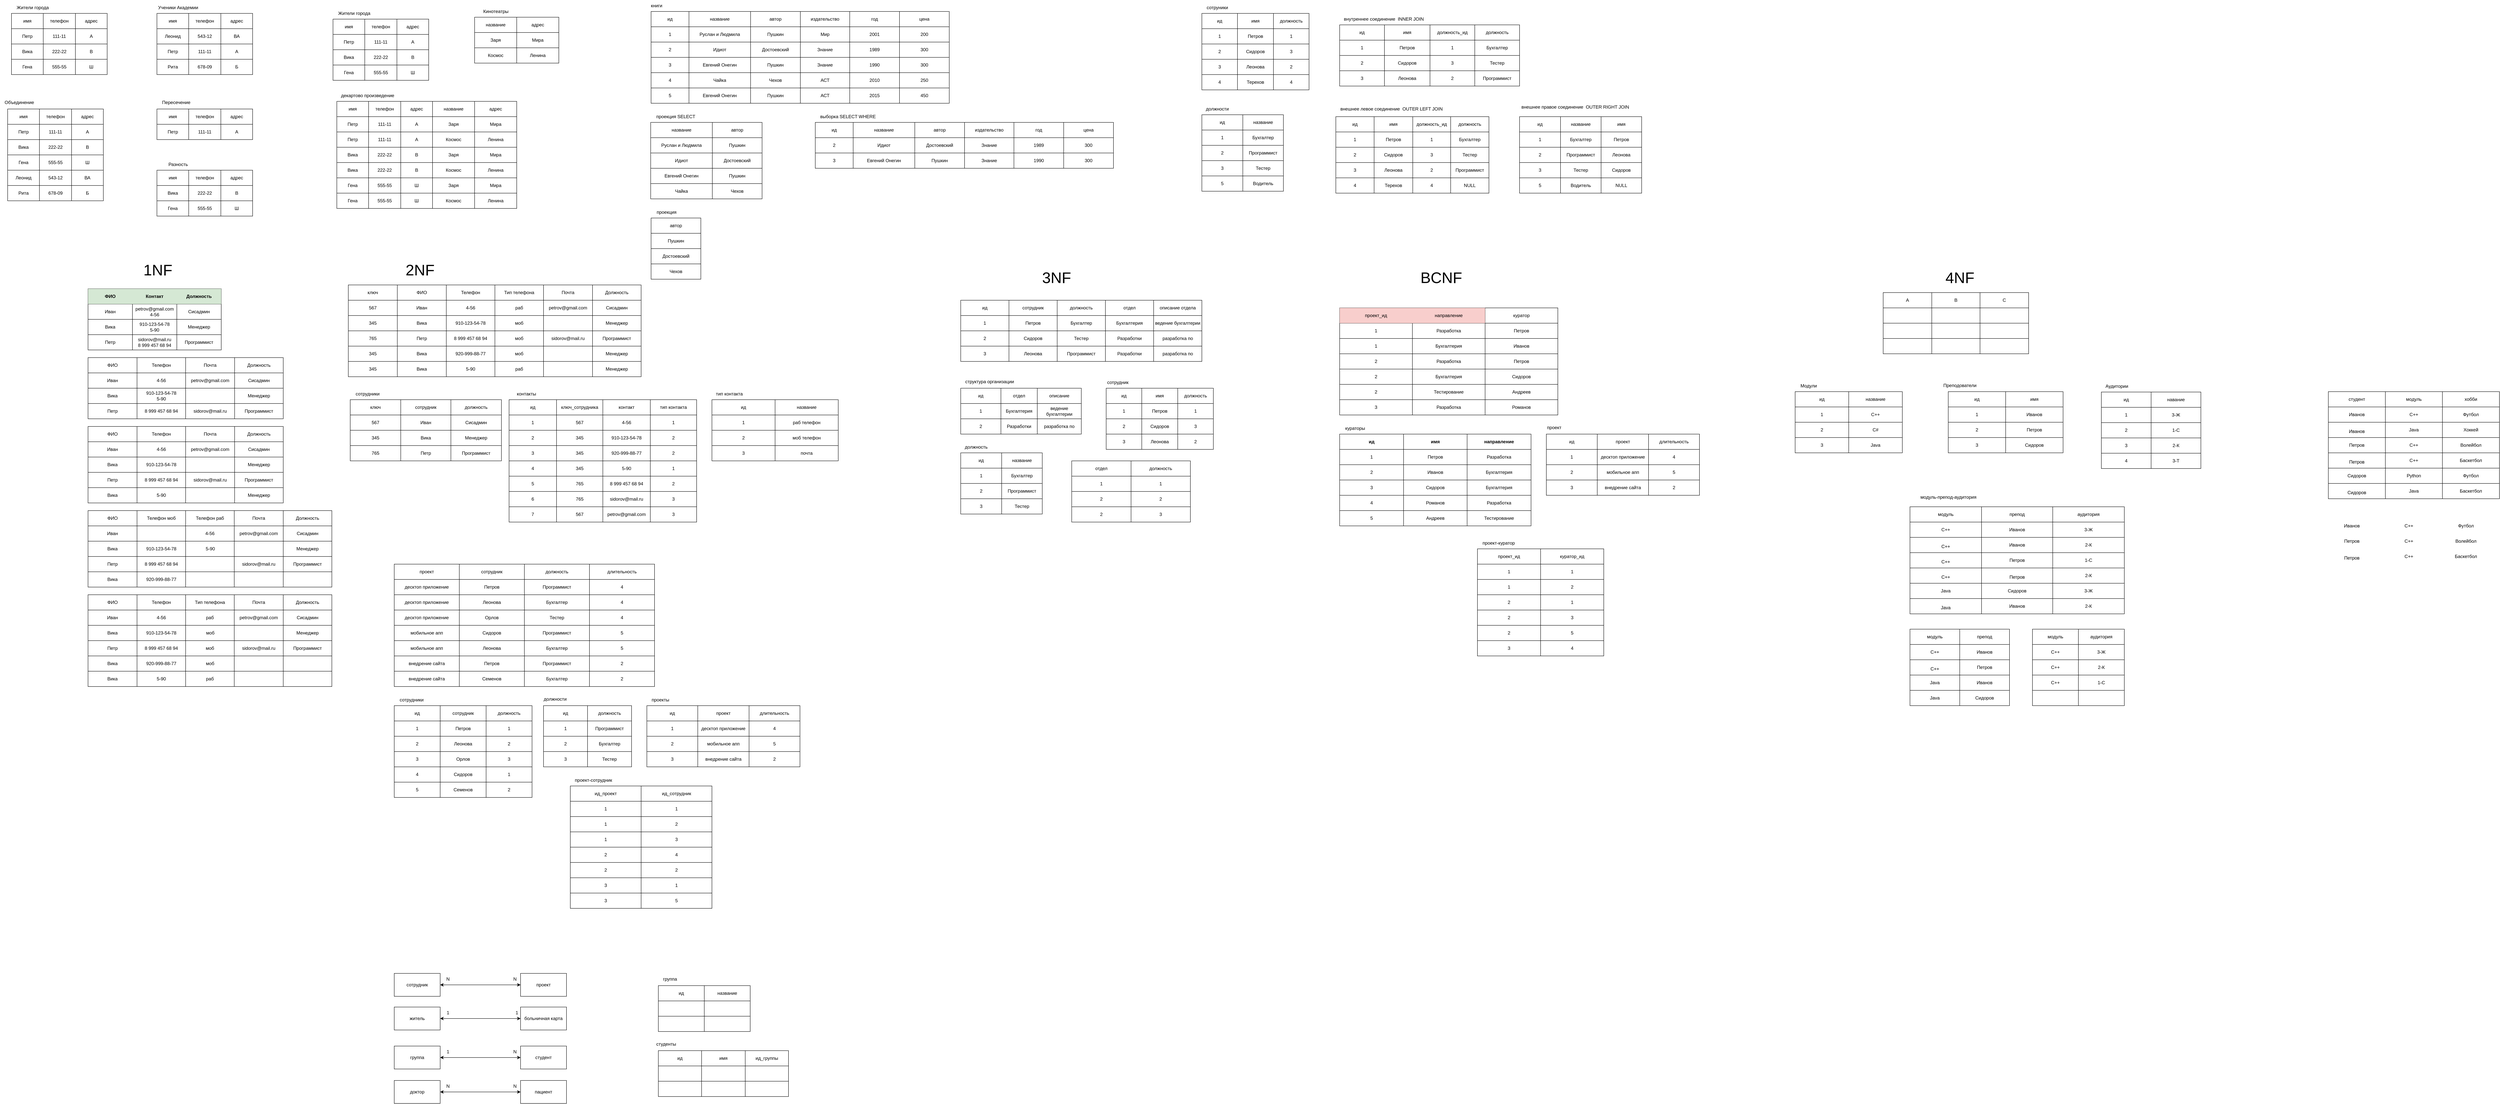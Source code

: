 <mxfile version="24.8.3">
  <diagram name="Страница — 1" id="2srIkymza5RsuUaVGXN9">
    <mxGraphModel dx="1793" dy="959" grid="1" gridSize="10" guides="1" tooltips="1" connect="1" arrows="1" fold="1" page="1" pageScale="1" pageWidth="827" pageHeight="1169" math="0" shadow="0">
      <root>
        <mxCell id="0" />
        <mxCell id="1" parent="0" />
        <mxCell id="l9EV0qwy8AXKPH2dUzlT-1" value="" style="shape=table;startSize=0;container=1;collapsible=0;childLayout=tableLayout;" parent="1" vertex="1">
          <mxGeometry x="60" y="50" width="250" height="160" as="geometry" />
        </mxCell>
        <mxCell id="l9EV0qwy8AXKPH2dUzlT-2" value="" style="shape=tableRow;horizontal=0;startSize=0;swimlaneHead=0;swimlaneBody=0;strokeColor=inherit;top=0;left=0;bottom=0;right=0;collapsible=0;dropTarget=0;fillColor=none;points=[[0,0.5],[1,0.5]];portConstraint=eastwest;" parent="l9EV0qwy8AXKPH2dUzlT-1" vertex="1">
          <mxGeometry width="250" height="40" as="geometry" />
        </mxCell>
        <mxCell id="l9EV0qwy8AXKPH2dUzlT-3" value="имя" style="shape=partialRectangle;html=1;whiteSpace=wrap;connectable=0;strokeColor=inherit;overflow=hidden;fillColor=none;top=0;left=0;bottom=0;right=0;pointerEvents=1;" parent="l9EV0qwy8AXKPH2dUzlT-2" vertex="1">
          <mxGeometry width="83" height="40" as="geometry">
            <mxRectangle width="83" height="40" as="alternateBounds" />
          </mxGeometry>
        </mxCell>
        <mxCell id="l9EV0qwy8AXKPH2dUzlT-4" value="телефон" style="shape=partialRectangle;html=1;whiteSpace=wrap;connectable=0;strokeColor=inherit;overflow=hidden;fillColor=none;top=0;left=0;bottom=0;right=0;pointerEvents=1;" parent="l9EV0qwy8AXKPH2dUzlT-2" vertex="1">
          <mxGeometry x="83" width="84" height="40" as="geometry">
            <mxRectangle width="84" height="40" as="alternateBounds" />
          </mxGeometry>
        </mxCell>
        <mxCell id="l9EV0qwy8AXKPH2dUzlT-5" value="адрес" style="shape=partialRectangle;html=1;whiteSpace=wrap;connectable=0;strokeColor=inherit;overflow=hidden;fillColor=none;top=0;left=0;bottom=0;right=0;pointerEvents=1;" parent="l9EV0qwy8AXKPH2dUzlT-2" vertex="1">
          <mxGeometry x="167" width="83" height="40" as="geometry">
            <mxRectangle width="83" height="40" as="alternateBounds" />
          </mxGeometry>
        </mxCell>
        <mxCell id="l9EV0qwy8AXKPH2dUzlT-6" value="" style="shape=tableRow;horizontal=0;startSize=0;swimlaneHead=0;swimlaneBody=0;strokeColor=inherit;top=0;left=0;bottom=0;right=0;collapsible=0;dropTarget=0;fillColor=none;points=[[0,0.5],[1,0.5]];portConstraint=eastwest;" parent="l9EV0qwy8AXKPH2dUzlT-1" vertex="1">
          <mxGeometry y="40" width="250" height="40" as="geometry" />
        </mxCell>
        <mxCell id="l9EV0qwy8AXKPH2dUzlT-7" value="Петр" style="shape=partialRectangle;html=1;whiteSpace=wrap;connectable=0;strokeColor=inherit;overflow=hidden;fillColor=none;top=0;left=0;bottom=0;right=0;pointerEvents=1;" parent="l9EV0qwy8AXKPH2dUzlT-6" vertex="1">
          <mxGeometry width="83" height="40" as="geometry">
            <mxRectangle width="83" height="40" as="alternateBounds" />
          </mxGeometry>
        </mxCell>
        <mxCell id="l9EV0qwy8AXKPH2dUzlT-8" value="111-11" style="shape=partialRectangle;html=1;whiteSpace=wrap;connectable=0;strokeColor=inherit;overflow=hidden;fillColor=none;top=0;left=0;bottom=0;right=0;pointerEvents=1;" parent="l9EV0qwy8AXKPH2dUzlT-6" vertex="1">
          <mxGeometry x="83" width="84" height="40" as="geometry">
            <mxRectangle width="84" height="40" as="alternateBounds" />
          </mxGeometry>
        </mxCell>
        <mxCell id="l9EV0qwy8AXKPH2dUzlT-9" value="А" style="shape=partialRectangle;html=1;whiteSpace=wrap;connectable=0;strokeColor=inherit;overflow=hidden;fillColor=none;top=0;left=0;bottom=0;right=0;pointerEvents=1;" parent="l9EV0qwy8AXKPH2dUzlT-6" vertex="1">
          <mxGeometry x="167" width="83" height="40" as="geometry">
            <mxRectangle width="83" height="40" as="alternateBounds" />
          </mxGeometry>
        </mxCell>
        <mxCell id="l9EV0qwy8AXKPH2dUzlT-10" value="" style="shape=tableRow;horizontal=0;startSize=0;swimlaneHead=0;swimlaneBody=0;strokeColor=inherit;top=0;left=0;bottom=0;right=0;collapsible=0;dropTarget=0;fillColor=none;points=[[0,0.5],[1,0.5]];portConstraint=eastwest;" parent="l9EV0qwy8AXKPH2dUzlT-1" vertex="1">
          <mxGeometry y="80" width="250" height="40" as="geometry" />
        </mxCell>
        <mxCell id="l9EV0qwy8AXKPH2dUzlT-11" value="Вика" style="shape=partialRectangle;html=1;whiteSpace=wrap;connectable=0;strokeColor=inherit;overflow=hidden;fillColor=none;top=0;left=0;bottom=0;right=0;pointerEvents=1;" parent="l9EV0qwy8AXKPH2dUzlT-10" vertex="1">
          <mxGeometry width="83" height="40" as="geometry">
            <mxRectangle width="83" height="40" as="alternateBounds" />
          </mxGeometry>
        </mxCell>
        <mxCell id="l9EV0qwy8AXKPH2dUzlT-12" value="222-22" style="shape=partialRectangle;html=1;whiteSpace=wrap;connectable=0;strokeColor=inherit;overflow=hidden;fillColor=none;top=0;left=0;bottom=0;right=0;pointerEvents=1;" parent="l9EV0qwy8AXKPH2dUzlT-10" vertex="1">
          <mxGeometry x="83" width="84" height="40" as="geometry">
            <mxRectangle width="84" height="40" as="alternateBounds" />
          </mxGeometry>
        </mxCell>
        <mxCell id="l9EV0qwy8AXKPH2dUzlT-13" value="В" style="shape=partialRectangle;html=1;whiteSpace=wrap;connectable=0;strokeColor=inherit;overflow=hidden;fillColor=none;top=0;left=0;bottom=0;right=0;pointerEvents=1;" parent="l9EV0qwy8AXKPH2dUzlT-10" vertex="1">
          <mxGeometry x="167" width="83" height="40" as="geometry">
            <mxRectangle width="83" height="40" as="alternateBounds" />
          </mxGeometry>
        </mxCell>
        <mxCell id="l9EV0qwy8AXKPH2dUzlT-14" value="" style="shape=tableRow;horizontal=0;startSize=0;swimlaneHead=0;swimlaneBody=0;strokeColor=inherit;top=0;left=0;bottom=0;right=0;collapsible=0;dropTarget=0;fillColor=none;points=[[0,0.5],[1,0.5]];portConstraint=eastwest;" parent="l9EV0qwy8AXKPH2dUzlT-1" vertex="1">
          <mxGeometry y="120" width="250" height="40" as="geometry" />
        </mxCell>
        <mxCell id="l9EV0qwy8AXKPH2dUzlT-15" value="Гена" style="shape=partialRectangle;html=1;whiteSpace=wrap;connectable=0;strokeColor=inherit;overflow=hidden;fillColor=none;top=0;left=0;bottom=0;right=0;pointerEvents=1;" parent="l9EV0qwy8AXKPH2dUzlT-14" vertex="1">
          <mxGeometry width="83" height="40" as="geometry">
            <mxRectangle width="83" height="40" as="alternateBounds" />
          </mxGeometry>
        </mxCell>
        <mxCell id="l9EV0qwy8AXKPH2dUzlT-16" value="555-55" style="shape=partialRectangle;html=1;whiteSpace=wrap;connectable=0;strokeColor=inherit;overflow=hidden;fillColor=none;top=0;left=0;bottom=0;right=0;pointerEvents=1;" parent="l9EV0qwy8AXKPH2dUzlT-14" vertex="1">
          <mxGeometry x="83" width="84" height="40" as="geometry">
            <mxRectangle width="84" height="40" as="alternateBounds" />
          </mxGeometry>
        </mxCell>
        <mxCell id="l9EV0qwy8AXKPH2dUzlT-17" value="Ш" style="shape=partialRectangle;html=1;whiteSpace=wrap;connectable=0;strokeColor=inherit;overflow=hidden;fillColor=none;top=0;left=0;bottom=0;right=0;pointerEvents=1;" parent="l9EV0qwy8AXKPH2dUzlT-14" vertex="1">
          <mxGeometry x="167" width="83" height="40" as="geometry">
            <mxRectangle width="83" height="40" as="alternateBounds" />
          </mxGeometry>
        </mxCell>
        <mxCell id="l9EV0qwy8AXKPH2dUzlT-18" value="Жители города" style="text;html=1;align=center;verticalAlign=middle;resizable=0;points=[];autosize=1;strokeColor=none;fillColor=none;" parent="1" vertex="1">
          <mxGeometry x="60" y="20" width="110" height="30" as="geometry" />
        </mxCell>
        <mxCell id="l9EV0qwy8AXKPH2dUzlT-19" value="" style="shape=table;startSize=0;container=1;collapsible=0;childLayout=tableLayout;" parent="1" vertex="1">
          <mxGeometry x="440" y="50" width="250" height="160" as="geometry" />
        </mxCell>
        <mxCell id="l9EV0qwy8AXKPH2dUzlT-20" value="" style="shape=tableRow;horizontal=0;startSize=0;swimlaneHead=0;swimlaneBody=0;strokeColor=inherit;top=0;left=0;bottom=0;right=0;collapsible=0;dropTarget=0;fillColor=none;points=[[0,0.5],[1,0.5]];portConstraint=eastwest;" parent="l9EV0qwy8AXKPH2dUzlT-19" vertex="1">
          <mxGeometry width="250" height="40" as="geometry" />
        </mxCell>
        <mxCell id="l9EV0qwy8AXKPH2dUzlT-21" value="имя" style="shape=partialRectangle;html=1;whiteSpace=wrap;connectable=0;strokeColor=inherit;overflow=hidden;fillColor=none;top=0;left=0;bottom=0;right=0;pointerEvents=1;" parent="l9EV0qwy8AXKPH2dUzlT-20" vertex="1">
          <mxGeometry width="83" height="40" as="geometry">
            <mxRectangle width="83" height="40" as="alternateBounds" />
          </mxGeometry>
        </mxCell>
        <mxCell id="l9EV0qwy8AXKPH2dUzlT-22" value="телефон" style="shape=partialRectangle;html=1;whiteSpace=wrap;connectable=0;strokeColor=inherit;overflow=hidden;fillColor=none;top=0;left=0;bottom=0;right=0;pointerEvents=1;" parent="l9EV0qwy8AXKPH2dUzlT-20" vertex="1">
          <mxGeometry x="83" width="84" height="40" as="geometry">
            <mxRectangle width="84" height="40" as="alternateBounds" />
          </mxGeometry>
        </mxCell>
        <mxCell id="l9EV0qwy8AXKPH2dUzlT-23" value="адрес" style="shape=partialRectangle;html=1;whiteSpace=wrap;connectable=0;strokeColor=inherit;overflow=hidden;fillColor=none;top=0;left=0;bottom=0;right=0;pointerEvents=1;" parent="l9EV0qwy8AXKPH2dUzlT-20" vertex="1">
          <mxGeometry x="167" width="83" height="40" as="geometry">
            <mxRectangle width="83" height="40" as="alternateBounds" />
          </mxGeometry>
        </mxCell>
        <mxCell id="l9EV0qwy8AXKPH2dUzlT-24" value="" style="shape=tableRow;horizontal=0;startSize=0;swimlaneHead=0;swimlaneBody=0;strokeColor=inherit;top=0;left=0;bottom=0;right=0;collapsible=0;dropTarget=0;fillColor=none;points=[[0,0.5],[1,0.5]];portConstraint=eastwest;" parent="l9EV0qwy8AXKPH2dUzlT-19" vertex="1">
          <mxGeometry y="40" width="250" height="40" as="geometry" />
        </mxCell>
        <mxCell id="l9EV0qwy8AXKPH2dUzlT-25" value="Леонид" style="shape=partialRectangle;html=1;whiteSpace=wrap;connectable=0;strokeColor=inherit;overflow=hidden;fillColor=none;top=0;left=0;bottom=0;right=0;pointerEvents=1;" parent="l9EV0qwy8AXKPH2dUzlT-24" vertex="1">
          <mxGeometry width="83" height="40" as="geometry">
            <mxRectangle width="83" height="40" as="alternateBounds" />
          </mxGeometry>
        </mxCell>
        <mxCell id="l9EV0qwy8AXKPH2dUzlT-26" value="543-12" style="shape=partialRectangle;html=1;whiteSpace=wrap;connectable=0;strokeColor=inherit;overflow=hidden;fillColor=none;top=0;left=0;bottom=0;right=0;pointerEvents=1;" parent="l9EV0qwy8AXKPH2dUzlT-24" vertex="1">
          <mxGeometry x="83" width="84" height="40" as="geometry">
            <mxRectangle width="84" height="40" as="alternateBounds" />
          </mxGeometry>
        </mxCell>
        <mxCell id="l9EV0qwy8AXKPH2dUzlT-27" value="ВА" style="shape=partialRectangle;html=1;whiteSpace=wrap;connectable=0;strokeColor=inherit;overflow=hidden;fillColor=none;top=0;left=0;bottom=0;right=0;pointerEvents=1;" parent="l9EV0qwy8AXKPH2dUzlT-24" vertex="1">
          <mxGeometry x="167" width="83" height="40" as="geometry">
            <mxRectangle width="83" height="40" as="alternateBounds" />
          </mxGeometry>
        </mxCell>
        <mxCell id="l9EV0qwy8AXKPH2dUzlT-28" value="" style="shape=tableRow;horizontal=0;startSize=0;swimlaneHead=0;swimlaneBody=0;strokeColor=inherit;top=0;left=0;bottom=0;right=0;collapsible=0;dropTarget=0;fillColor=none;points=[[0,0.5],[1,0.5]];portConstraint=eastwest;" parent="l9EV0qwy8AXKPH2dUzlT-19" vertex="1">
          <mxGeometry y="80" width="250" height="40" as="geometry" />
        </mxCell>
        <mxCell id="l9EV0qwy8AXKPH2dUzlT-29" value="Петр" style="shape=partialRectangle;html=1;whiteSpace=wrap;connectable=0;strokeColor=inherit;overflow=hidden;fillColor=none;top=0;left=0;bottom=0;right=0;pointerEvents=1;" parent="l9EV0qwy8AXKPH2dUzlT-28" vertex="1">
          <mxGeometry width="83" height="40" as="geometry">
            <mxRectangle width="83" height="40" as="alternateBounds" />
          </mxGeometry>
        </mxCell>
        <mxCell id="l9EV0qwy8AXKPH2dUzlT-30" value="111-11" style="shape=partialRectangle;html=1;whiteSpace=wrap;connectable=0;strokeColor=inherit;overflow=hidden;fillColor=none;top=0;left=0;bottom=0;right=0;pointerEvents=1;" parent="l9EV0qwy8AXKPH2dUzlT-28" vertex="1">
          <mxGeometry x="83" width="84" height="40" as="geometry">
            <mxRectangle width="84" height="40" as="alternateBounds" />
          </mxGeometry>
        </mxCell>
        <mxCell id="l9EV0qwy8AXKPH2dUzlT-31" value="А" style="shape=partialRectangle;html=1;whiteSpace=wrap;connectable=0;strokeColor=inherit;overflow=hidden;fillColor=none;top=0;left=0;bottom=0;right=0;pointerEvents=1;" parent="l9EV0qwy8AXKPH2dUzlT-28" vertex="1">
          <mxGeometry x="167" width="83" height="40" as="geometry">
            <mxRectangle width="83" height="40" as="alternateBounds" />
          </mxGeometry>
        </mxCell>
        <mxCell id="l9EV0qwy8AXKPH2dUzlT-32" value="" style="shape=tableRow;horizontal=0;startSize=0;swimlaneHead=0;swimlaneBody=0;strokeColor=inherit;top=0;left=0;bottom=0;right=0;collapsible=0;dropTarget=0;fillColor=none;points=[[0,0.5],[1,0.5]];portConstraint=eastwest;" parent="l9EV0qwy8AXKPH2dUzlT-19" vertex="1">
          <mxGeometry y="120" width="250" height="40" as="geometry" />
        </mxCell>
        <mxCell id="l9EV0qwy8AXKPH2dUzlT-33" value="Рита" style="shape=partialRectangle;html=1;whiteSpace=wrap;connectable=0;strokeColor=inherit;overflow=hidden;fillColor=none;top=0;left=0;bottom=0;right=0;pointerEvents=1;" parent="l9EV0qwy8AXKPH2dUzlT-32" vertex="1">
          <mxGeometry width="83" height="40" as="geometry">
            <mxRectangle width="83" height="40" as="alternateBounds" />
          </mxGeometry>
        </mxCell>
        <mxCell id="l9EV0qwy8AXKPH2dUzlT-34" value="678-09" style="shape=partialRectangle;html=1;whiteSpace=wrap;connectable=0;strokeColor=inherit;overflow=hidden;fillColor=none;top=0;left=0;bottom=0;right=0;pointerEvents=1;" parent="l9EV0qwy8AXKPH2dUzlT-32" vertex="1">
          <mxGeometry x="83" width="84" height="40" as="geometry">
            <mxRectangle width="84" height="40" as="alternateBounds" />
          </mxGeometry>
        </mxCell>
        <mxCell id="l9EV0qwy8AXKPH2dUzlT-35" value="Б" style="shape=partialRectangle;html=1;whiteSpace=wrap;connectable=0;strokeColor=inherit;overflow=hidden;fillColor=none;top=0;left=0;bottom=0;right=0;pointerEvents=1;" parent="l9EV0qwy8AXKPH2dUzlT-32" vertex="1">
          <mxGeometry x="167" width="83" height="40" as="geometry">
            <mxRectangle width="83" height="40" as="alternateBounds" />
          </mxGeometry>
        </mxCell>
        <mxCell id="l9EV0qwy8AXKPH2dUzlT-36" value="Ученики Академии" style="text;html=1;align=center;verticalAlign=middle;resizable=0;points=[];autosize=1;strokeColor=none;fillColor=none;" parent="1" vertex="1">
          <mxGeometry x="430" y="20" width="130" height="30" as="geometry" />
        </mxCell>
        <mxCell id="l9EV0qwy8AXKPH2dUzlT-37" value="Объединение" style="text;html=1;align=center;verticalAlign=middle;resizable=0;points=[];autosize=1;strokeColor=none;fillColor=none;" parent="1" vertex="1">
          <mxGeometry x="30" y="268" width="100" height="30" as="geometry" />
        </mxCell>
        <mxCell id="l9EV0qwy8AXKPH2dUzlT-38" value="" style="shape=table;startSize=0;container=1;collapsible=0;childLayout=tableLayout;" parent="1" vertex="1">
          <mxGeometry x="50" y="300" width="250" height="240" as="geometry" />
        </mxCell>
        <mxCell id="l9EV0qwy8AXKPH2dUzlT-39" value="" style="shape=tableRow;horizontal=0;startSize=0;swimlaneHead=0;swimlaneBody=0;strokeColor=inherit;top=0;left=0;bottom=0;right=0;collapsible=0;dropTarget=0;fillColor=none;points=[[0,0.5],[1,0.5]];portConstraint=eastwest;" parent="l9EV0qwy8AXKPH2dUzlT-38" vertex="1">
          <mxGeometry width="250" height="40" as="geometry" />
        </mxCell>
        <mxCell id="l9EV0qwy8AXKPH2dUzlT-40" value="имя" style="shape=partialRectangle;html=1;whiteSpace=wrap;connectable=0;strokeColor=inherit;overflow=hidden;fillColor=none;top=0;left=0;bottom=0;right=0;pointerEvents=1;" parent="l9EV0qwy8AXKPH2dUzlT-39" vertex="1">
          <mxGeometry width="83" height="40" as="geometry">
            <mxRectangle width="83" height="40" as="alternateBounds" />
          </mxGeometry>
        </mxCell>
        <mxCell id="l9EV0qwy8AXKPH2dUzlT-41" value="телефон" style="shape=partialRectangle;html=1;whiteSpace=wrap;connectable=0;strokeColor=inherit;overflow=hidden;fillColor=none;top=0;left=0;bottom=0;right=0;pointerEvents=1;" parent="l9EV0qwy8AXKPH2dUzlT-39" vertex="1">
          <mxGeometry x="83" width="84" height="40" as="geometry">
            <mxRectangle width="84" height="40" as="alternateBounds" />
          </mxGeometry>
        </mxCell>
        <mxCell id="l9EV0qwy8AXKPH2dUzlT-42" value="адрес" style="shape=partialRectangle;html=1;whiteSpace=wrap;connectable=0;strokeColor=inherit;overflow=hidden;fillColor=none;top=0;left=0;bottom=0;right=0;pointerEvents=1;" parent="l9EV0qwy8AXKPH2dUzlT-39" vertex="1">
          <mxGeometry x="167" width="83" height="40" as="geometry">
            <mxRectangle width="83" height="40" as="alternateBounds" />
          </mxGeometry>
        </mxCell>
        <mxCell id="l9EV0qwy8AXKPH2dUzlT-43" value="" style="shape=tableRow;horizontal=0;startSize=0;swimlaneHead=0;swimlaneBody=0;strokeColor=inherit;top=0;left=0;bottom=0;right=0;collapsible=0;dropTarget=0;fillColor=none;points=[[0,0.5],[1,0.5]];portConstraint=eastwest;" parent="l9EV0qwy8AXKPH2dUzlT-38" vertex="1">
          <mxGeometry y="40" width="250" height="40" as="geometry" />
        </mxCell>
        <mxCell id="l9EV0qwy8AXKPH2dUzlT-44" value="Петр" style="shape=partialRectangle;html=1;whiteSpace=wrap;connectable=0;strokeColor=inherit;overflow=hidden;fillColor=none;top=0;left=0;bottom=0;right=0;pointerEvents=1;" parent="l9EV0qwy8AXKPH2dUzlT-43" vertex="1">
          <mxGeometry width="83" height="40" as="geometry">
            <mxRectangle width="83" height="40" as="alternateBounds" />
          </mxGeometry>
        </mxCell>
        <mxCell id="l9EV0qwy8AXKPH2dUzlT-45" value="111-11" style="shape=partialRectangle;html=1;whiteSpace=wrap;connectable=0;strokeColor=inherit;overflow=hidden;fillColor=none;top=0;left=0;bottom=0;right=0;pointerEvents=1;" parent="l9EV0qwy8AXKPH2dUzlT-43" vertex="1">
          <mxGeometry x="83" width="84" height="40" as="geometry">
            <mxRectangle width="84" height="40" as="alternateBounds" />
          </mxGeometry>
        </mxCell>
        <mxCell id="l9EV0qwy8AXKPH2dUzlT-46" value="А" style="shape=partialRectangle;html=1;whiteSpace=wrap;connectable=0;strokeColor=inherit;overflow=hidden;fillColor=none;top=0;left=0;bottom=0;right=0;pointerEvents=1;" parent="l9EV0qwy8AXKPH2dUzlT-43" vertex="1">
          <mxGeometry x="167" width="83" height="40" as="geometry">
            <mxRectangle width="83" height="40" as="alternateBounds" />
          </mxGeometry>
        </mxCell>
        <mxCell id="l9EV0qwy8AXKPH2dUzlT-47" value="" style="shape=tableRow;horizontal=0;startSize=0;swimlaneHead=0;swimlaneBody=0;strokeColor=inherit;top=0;left=0;bottom=0;right=0;collapsible=0;dropTarget=0;fillColor=none;points=[[0,0.5],[1,0.5]];portConstraint=eastwest;" parent="l9EV0qwy8AXKPH2dUzlT-38" vertex="1">
          <mxGeometry y="80" width="250" height="40" as="geometry" />
        </mxCell>
        <mxCell id="l9EV0qwy8AXKPH2dUzlT-48" value="Вика" style="shape=partialRectangle;html=1;whiteSpace=wrap;connectable=0;strokeColor=inherit;overflow=hidden;fillColor=none;top=0;left=0;bottom=0;right=0;pointerEvents=1;" parent="l9EV0qwy8AXKPH2dUzlT-47" vertex="1">
          <mxGeometry width="83" height="40" as="geometry">
            <mxRectangle width="83" height="40" as="alternateBounds" />
          </mxGeometry>
        </mxCell>
        <mxCell id="l9EV0qwy8AXKPH2dUzlT-49" value="222-22" style="shape=partialRectangle;html=1;whiteSpace=wrap;connectable=0;strokeColor=inherit;overflow=hidden;fillColor=none;top=0;left=0;bottom=0;right=0;pointerEvents=1;" parent="l9EV0qwy8AXKPH2dUzlT-47" vertex="1">
          <mxGeometry x="83" width="84" height="40" as="geometry">
            <mxRectangle width="84" height="40" as="alternateBounds" />
          </mxGeometry>
        </mxCell>
        <mxCell id="l9EV0qwy8AXKPH2dUzlT-50" value="В" style="shape=partialRectangle;html=1;whiteSpace=wrap;connectable=0;strokeColor=inherit;overflow=hidden;fillColor=none;top=0;left=0;bottom=0;right=0;pointerEvents=1;" parent="l9EV0qwy8AXKPH2dUzlT-47" vertex="1">
          <mxGeometry x="167" width="83" height="40" as="geometry">
            <mxRectangle width="83" height="40" as="alternateBounds" />
          </mxGeometry>
        </mxCell>
        <mxCell id="l9EV0qwy8AXKPH2dUzlT-51" value="" style="shape=tableRow;horizontal=0;startSize=0;swimlaneHead=0;swimlaneBody=0;strokeColor=inherit;top=0;left=0;bottom=0;right=0;collapsible=0;dropTarget=0;fillColor=none;points=[[0,0.5],[1,0.5]];portConstraint=eastwest;" parent="l9EV0qwy8AXKPH2dUzlT-38" vertex="1">
          <mxGeometry y="120" width="250" height="40" as="geometry" />
        </mxCell>
        <mxCell id="l9EV0qwy8AXKPH2dUzlT-52" value="Гена" style="shape=partialRectangle;html=1;whiteSpace=wrap;connectable=0;strokeColor=inherit;overflow=hidden;fillColor=none;top=0;left=0;bottom=0;right=0;pointerEvents=1;" parent="l9EV0qwy8AXKPH2dUzlT-51" vertex="1">
          <mxGeometry width="83" height="40" as="geometry">
            <mxRectangle width="83" height="40" as="alternateBounds" />
          </mxGeometry>
        </mxCell>
        <mxCell id="l9EV0qwy8AXKPH2dUzlT-53" value="555-55" style="shape=partialRectangle;html=1;whiteSpace=wrap;connectable=0;strokeColor=inherit;overflow=hidden;fillColor=none;top=0;left=0;bottom=0;right=0;pointerEvents=1;" parent="l9EV0qwy8AXKPH2dUzlT-51" vertex="1">
          <mxGeometry x="83" width="84" height="40" as="geometry">
            <mxRectangle width="84" height="40" as="alternateBounds" />
          </mxGeometry>
        </mxCell>
        <mxCell id="l9EV0qwy8AXKPH2dUzlT-54" value="Ш" style="shape=partialRectangle;html=1;whiteSpace=wrap;connectable=0;strokeColor=inherit;overflow=hidden;fillColor=none;top=0;left=0;bottom=0;right=0;pointerEvents=1;" parent="l9EV0qwy8AXKPH2dUzlT-51" vertex="1">
          <mxGeometry x="167" width="83" height="40" as="geometry">
            <mxRectangle width="83" height="40" as="alternateBounds" />
          </mxGeometry>
        </mxCell>
        <mxCell id="l9EV0qwy8AXKPH2dUzlT-62" style="shape=tableRow;horizontal=0;startSize=0;swimlaneHead=0;swimlaneBody=0;strokeColor=inherit;top=0;left=0;bottom=0;right=0;collapsible=0;dropTarget=0;fillColor=none;points=[[0,0.5],[1,0.5]];portConstraint=eastwest;" parent="l9EV0qwy8AXKPH2dUzlT-38" vertex="1">
          <mxGeometry y="160" width="250" height="40" as="geometry" />
        </mxCell>
        <mxCell id="l9EV0qwy8AXKPH2dUzlT-63" style="shape=partialRectangle;html=1;whiteSpace=wrap;connectable=0;strokeColor=inherit;overflow=hidden;fillColor=none;top=0;left=0;bottom=0;right=0;pointerEvents=1;" parent="l9EV0qwy8AXKPH2dUzlT-62" vertex="1">
          <mxGeometry width="83" height="40" as="geometry">
            <mxRectangle width="83" height="40" as="alternateBounds" />
          </mxGeometry>
        </mxCell>
        <mxCell id="l9EV0qwy8AXKPH2dUzlT-64" style="shape=partialRectangle;html=1;whiteSpace=wrap;connectable=0;strokeColor=inherit;overflow=hidden;fillColor=none;top=0;left=0;bottom=0;right=0;pointerEvents=1;" parent="l9EV0qwy8AXKPH2dUzlT-62" vertex="1">
          <mxGeometry x="83" width="84" height="40" as="geometry">
            <mxRectangle width="84" height="40" as="alternateBounds" />
          </mxGeometry>
        </mxCell>
        <mxCell id="l9EV0qwy8AXKPH2dUzlT-65" style="shape=partialRectangle;html=1;whiteSpace=wrap;connectable=0;strokeColor=inherit;overflow=hidden;fillColor=none;top=0;left=0;bottom=0;right=0;pointerEvents=1;" parent="l9EV0qwy8AXKPH2dUzlT-62" vertex="1">
          <mxGeometry x="167" width="83" height="40" as="geometry">
            <mxRectangle width="83" height="40" as="alternateBounds" />
          </mxGeometry>
        </mxCell>
        <mxCell id="l9EV0qwy8AXKPH2dUzlT-66" style="shape=tableRow;horizontal=0;startSize=0;swimlaneHead=0;swimlaneBody=0;strokeColor=inherit;top=0;left=0;bottom=0;right=0;collapsible=0;dropTarget=0;fillColor=none;points=[[0,0.5],[1,0.5]];portConstraint=eastwest;" parent="l9EV0qwy8AXKPH2dUzlT-38" vertex="1">
          <mxGeometry y="200" width="250" height="40" as="geometry" />
        </mxCell>
        <mxCell id="l9EV0qwy8AXKPH2dUzlT-67" style="shape=partialRectangle;html=1;whiteSpace=wrap;connectable=0;strokeColor=inherit;overflow=hidden;fillColor=none;top=0;left=0;bottom=0;right=0;pointerEvents=1;" parent="l9EV0qwy8AXKPH2dUzlT-66" vertex="1">
          <mxGeometry width="83" height="40" as="geometry">
            <mxRectangle width="83" height="40" as="alternateBounds" />
          </mxGeometry>
        </mxCell>
        <mxCell id="l9EV0qwy8AXKPH2dUzlT-68" style="shape=partialRectangle;html=1;whiteSpace=wrap;connectable=0;strokeColor=inherit;overflow=hidden;fillColor=none;top=0;left=0;bottom=0;right=0;pointerEvents=1;" parent="l9EV0qwy8AXKPH2dUzlT-66" vertex="1">
          <mxGeometry x="83" width="84" height="40" as="geometry">
            <mxRectangle width="84" height="40" as="alternateBounds" />
          </mxGeometry>
        </mxCell>
        <mxCell id="l9EV0qwy8AXKPH2dUzlT-69" style="shape=partialRectangle;html=1;whiteSpace=wrap;connectable=0;strokeColor=inherit;overflow=hidden;fillColor=none;top=0;left=0;bottom=0;right=0;pointerEvents=1;" parent="l9EV0qwy8AXKPH2dUzlT-66" vertex="1">
          <mxGeometry x="167" width="83" height="40" as="geometry">
            <mxRectangle width="83" height="40" as="alternateBounds" />
          </mxGeometry>
        </mxCell>
        <mxCell id="l9EV0qwy8AXKPH2dUzlT-55" value="Леонид" style="shape=partialRectangle;html=1;whiteSpace=wrap;connectable=0;strokeColor=inherit;overflow=hidden;fillColor=none;top=0;left=0;bottom=0;right=0;pointerEvents=1;" parent="1" vertex="1">
          <mxGeometry x="50" y="460" width="83" height="40" as="geometry">
            <mxRectangle width="83" height="40" as="alternateBounds" />
          </mxGeometry>
        </mxCell>
        <mxCell id="l9EV0qwy8AXKPH2dUzlT-56" value="543-12" style="shape=partialRectangle;html=1;whiteSpace=wrap;connectable=0;strokeColor=inherit;overflow=hidden;fillColor=none;top=0;left=0;bottom=0;right=0;pointerEvents=1;" parent="1" vertex="1">
          <mxGeometry x="133" y="460" width="84" height="40" as="geometry">
            <mxRectangle width="84" height="40" as="alternateBounds" />
          </mxGeometry>
        </mxCell>
        <mxCell id="l9EV0qwy8AXKPH2dUzlT-57" value="ВА" style="shape=partialRectangle;html=1;whiteSpace=wrap;connectable=0;strokeColor=inherit;overflow=hidden;fillColor=none;top=0;left=0;bottom=0;right=0;pointerEvents=1;" parent="1" vertex="1">
          <mxGeometry x="217" y="460" width="83" height="40" as="geometry">
            <mxRectangle width="83" height="40" as="alternateBounds" />
          </mxGeometry>
        </mxCell>
        <mxCell id="l9EV0qwy8AXKPH2dUzlT-70" value="Рита" style="shape=partialRectangle;html=1;whiteSpace=wrap;connectable=0;strokeColor=inherit;overflow=hidden;fillColor=none;top=0;left=0;bottom=0;right=0;pointerEvents=1;" parent="1" vertex="1">
          <mxGeometry x="50" y="500" width="83" height="40" as="geometry">
            <mxRectangle width="83" height="40" as="alternateBounds" />
          </mxGeometry>
        </mxCell>
        <mxCell id="l9EV0qwy8AXKPH2dUzlT-71" value="678-09" style="shape=partialRectangle;html=1;whiteSpace=wrap;connectable=0;strokeColor=inherit;overflow=hidden;fillColor=none;top=0;left=0;bottom=0;right=0;pointerEvents=1;" parent="1" vertex="1">
          <mxGeometry x="133" y="500" width="84" height="40" as="geometry">
            <mxRectangle width="84" height="40" as="alternateBounds" />
          </mxGeometry>
        </mxCell>
        <mxCell id="l9EV0qwy8AXKPH2dUzlT-72" value="Б" style="shape=partialRectangle;html=1;whiteSpace=wrap;connectable=0;strokeColor=inherit;overflow=hidden;fillColor=none;top=0;left=0;bottom=0;right=0;pointerEvents=1;" parent="1" vertex="1">
          <mxGeometry x="217" y="500" width="83" height="40" as="geometry">
            <mxRectangle width="83" height="40" as="alternateBounds" />
          </mxGeometry>
        </mxCell>
        <mxCell id="l9EV0qwy8AXKPH2dUzlT-73" value="Пересечение" style="text;html=1;align=center;verticalAlign=middle;resizable=0;points=[];autosize=1;strokeColor=none;fillColor=none;" parent="1" vertex="1">
          <mxGeometry x="440" y="268" width="100" height="30" as="geometry" />
        </mxCell>
        <mxCell id="l9EV0qwy8AXKPH2dUzlT-74" value="" style="shape=table;startSize=0;container=1;collapsible=0;childLayout=tableLayout;" parent="1" vertex="1">
          <mxGeometry x="440" y="300" width="250" height="80" as="geometry" />
        </mxCell>
        <mxCell id="l9EV0qwy8AXKPH2dUzlT-75" value="" style="shape=tableRow;horizontal=0;startSize=0;swimlaneHead=0;swimlaneBody=0;strokeColor=inherit;top=0;left=0;bottom=0;right=0;collapsible=0;dropTarget=0;fillColor=none;points=[[0,0.5],[1,0.5]];portConstraint=eastwest;" parent="l9EV0qwy8AXKPH2dUzlT-74" vertex="1">
          <mxGeometry width="250" height="40" as="geometry" />
        </mxCell>
        <mxCell id="l9EV0qwy8AXKPH2dUzlT-76" value="имя" style="shape=partialRectangle;html=1;whiteSpace=wrap;connectable=0;strokeColor=inherit;overflow=hidden;fillColor=none;top=0;left=0;bottom=0;right=0;pointerEvents=1;" parent="l9EV0qwy8AXKPH2dUzlT-75" vertex="1">
          <mxGeometry width="83" height="40" as="geometry">
            <mxRectangle width="83" height="40" as="alternateBounds" />
          </mxGeometry>
        </mxCell>
        <mxCell id="l9EV0qwy8AXKPH2dUzlT-77" value="телефон" style="shape=partialRectangle;html=1;whiteSpace=wrap;connectable=0;strokeColor=inherit;overflow=hidden;fillColor=none;top=0;left=0;bottom=0;right=0;pointerEvents=1;" parent="l9EV0qwy8AXKPH2dUzlT-75" vertex="1">
          <mxGeometry x="83" width="84" height="40" as="geometry">
            <mxRectangle width="84" height="40" as="alternateBounds" />
          </mxGeometry>
        </mxCell>
        <mxCell id="l9EV0qwy8AXKPH2dUzlT-78" value="адрес" style="shape=partialRectangle;html=1;whiteSpace=wrap;connectable=0;strokeColor=inherit;overflow=hidden;fillColor=none;top=0;left=0;bottom=0;right=0;pointerEvents=1;" parent="l9EV0qwy8AXKPH2dUzlT-75" vertex="1">
          <mxGeometry x="167" width="83" height="40" as="geometry">
            <mxRectangle width="83" height="40" as="alternateBounds" />
          </mxGeometry>
        </mxCell>
        <mxCell id="l9EV0qwy8AXKPH2dUzlT-79" value="" style="shape=tableRow;horizontal=0;startSize=0;swimlaneHead=0;swimlaneBody=0;strokeColor=inherit;top=0;left=0;bottom=0;right=0;collapsible=0;dropTarget=0;fillColor=none;points=[[0,0.5],[1,0.5]];portConstraint=eastwest;" parent="l9EV0qwy8AXKPH2dUzlT-74" vertex="1">
          <mxGeometry y="40" width="250" height="40" as="geometry" />
        </mxCell>
        <mxCell id="l9EV0qwy8AXKPH2dUzlT-80" value="Петр" style="shape=partialRectangle;html=1;whiteSpace=wrap;connectable=0;strokeColor=inherit;overflow=hidden;fillColor=none;top=0;left=0;bottom=0;right=0;pointerEvents=1;" parent="l9EV0qwy8AXKPH2dUzlT-79" vertex="1">
          <mxGeometry width="83" height="40" as="geometry">
            <mxRectangle width="83" height="40" as="alternateBounds" />
          </mxGeometry>
        </mxCell>
        <mxCell id="l9EV0qwy8AXKPH2dUzlT-81" value="111-11" style="shape=partialRectangle;html=1;whiteSpace=wrap;connectable=0;strokeColor=inherit;overflow=hidden;fillColor=none;top=0;left=0;bottom=0;right=0;pointerEvents=1;" parent="l9EV0qwy8AXKPH2dUzlT-79" vertex="1">
          <mxGeometry x="83" width="84" height="40" as="geometry">
            <mxRectangle width="84" height="40" as="alternateBounds" />
          </mxGeometry>
        </mxCell>
        <mxCell id="l9EV0qwy8AXKPH2dUzlT-82" value="А" style="shape=partialRectangle;html=1;whiteSpace=wrap;connectable=0;strokeColor=inherit;overflow=hidden;fillColor=none;top=0;left=0;bottom=0;right=0;pointerEvents=1;" parent="l9EV0qwy8AXKPH2dUzlT-79" vertex="1">
          <mxGeometry x="167" width="83" height="40" as="geometry">
            <mxRectangle width="83" height="40" as="alternateBounds" />
          </mxGeometry>
        </mxCell>
        <mxCell id="l9EV0qwy8AXKPH2dUzlT-91" value="" style="shape=table;startSize=0;container=1;collapsible=0;childLayout=tableLayout;" parent="1" vertex="1">
          <mxGeometry x="440" y="460" width="250" height="120" as="geometry" />
        </mxCell>
        <mxCell id="l9EV0qwy8AXKPH2dUzlT-92" value="" style="shape=tableRow;horizontal=0;startSize=0;swimlaneHead=0;swimlaneBody=0;strokeColor=inherit;top=0;left=0;bottom=0;right=0;collapsible=0;dropTarget=0;fillColor=none;points=[[0,0.5],[1,0.5]];portConstraint=eastwest;" parent="l9EV0qwy8AXKPH2dUzlT-91" vertex="1">
          <mxGeometry width="250" height="40" as="geometry" />
        </mxCell>
        <mxCell id="l9EV0qwy8AXKPH2dUzlT-93" value="имя" style="shape=partialRectangle;html=1;whiteSpace=wrap;connectable=0;strokeColor=inherit;overflow=hidden;fillColor=none;top=0;left=0;bottom=0;right=0;pointerEvents=1;" parent="l9EV0qwy8AXKPH2dUzlT-92" vertex="1">
          <mxGeometry width="83" height="40" as="geometry">
            <mxRectangle width="83" height="40" as="alternateBounds" />
          </mxGeometry>
        </mxCell>
        <mxCell id="l9EV0qwy8AXKPH2dUzlT-94" value="телефон" style="shape=partialRectangle;html=1;whiteSpace=wrap;connectable=0;strokeColor=inherit;overflow=hidden;fillColor=none;top=0;left=0;bottom=0;right=0;pointerEvents=1;" parent="l9EV0qwy8AXKPH2dUzlT-92" vertex="1">
          <mxGeometry x="83" width="84" height="40" as="geometry">
            <mxRectangle width="84" height="40" as="alternateBounds" />
          </mxGeometry>
        </mxCell>
        <mxCell id="l9EV0qwy8AXKPH2dUzlT-95" value="адрес" style="shape=partialRectangle;html=1;whiteSpace=wrap;connectable=0;strokeColor=inherit;overflow=hidden;fillColor=none;top=0;left=0;bottom=0;right=0;pointerEvents=1;" parent="l9EV0qwy8AXKPH2dUzlT-92" vertex="1">
          <mxGeometry x="167" width="83" height="40" as="geometry">
            <mxRectangle width="83" height="40" as="alternateBounds" />
          </mxGeometry>
        </mxCell>
        <mxCell id="l9EV0qwy8AXKPH2dUzlT-100" value="" style="shape=tableRow;horizontal=0;startSize=0;swimlaneHead=0;swimlaneBody=0;strokeColor=inherit;top=0;left=0;bottom=0;right=0;collapsible=0;dropTarget=0;fillColor=none;points=[[0,0.5],[1,0.5]];portConstraint=eastwest;" parent="l9EV0qwy8AXKPH2dUzlT-91" vertex="1">
          <mxGeometry y="40" width="250" height="40" as="geometry" />
        </mxCell>
        <mxCell id="l9EV0qwy8AXKPH2dUzlT-101" value="Вика" style="shape=partialRectangle;html=1;whiteSpace=wrap;connectable=0;strokeColor=inherit;overflow=hidden;fillColor=none;top=0;left=0;bottom=0;right=0;pointerEvents=1;" parent="l9EV0qwy8AXKPH2dUzlT-100" vertex="1">
          <mxGeometry width="83" height="40" as="geometry">
            <mxRectangle width="83" height="40" as="alternateBounds" />
          </mxGeometry>
        </mxCell>
        <mxCell id="l9EV0qwy8AXKPH2dUzlT-102" value="222-22" style="shape=partialRectangle;html=1;whiteSpace=wrap;connectable=0;strokeColor=inherit;overflow=hidden;fillColor=none;top=0;left=0;bottom=0;right=0;pointerEvents=1;" parent="l9EV0qwy8AXKPH2dUzlT-100" vertex="1">
          <mxGeometry x="83" width="84" height="40" as="geometry">
            <mxRectangle width="84" height="40" as="alternateBounds" />
          </mxGeometry>
        </mxCell>
        <mxCell id="l9EV0qwy8AXKPH2dUzlT-103" value="В" style="shape=partialRectangle;html=1;whiteSpace=wrap;connectable=0;strokeColor=inherit;overflow=hidden;fillColor=none;top=0;left=0;bottom=0;right=0;pointerEvents=1;" parent="l9EV0qwy8AXKPH2dUzlT-100" vertex="1">
          <mxGeometry x="167" width="83" height="40" as="geometry">
            <mxRectangle width="83" height="40" as="alternateBounds" />
          </mxGeometry>
        </mxCell>
        <mxCell id="l9EV0qwy8AXKPH2dUzlT-104" value="" style="shape=tableRow;horizontal=0;startSize=0;swimlaneHead=0;swimlaneBody=0;strokeColor=inherit;top=0;left=0;bottom=0;right=0;collapsible=0;dropTarget=0;fillColor=none;points=[[0,0.5],[1,0.5]];portConstraint=eastwest;" parent="l9EV0qwy8AXKPH2dUzlT-91" vertex="1">
          <mxGeometry y="80" width="250" height="40" as="geometry" />
        </mxCell>
        <mxCell id="l9EV0qwy8AXKPH2dUzlT-105" value="Гена" style="shape=partialRectangle;html=1;whiteSpace=wrap;connectable=0;strokeColor=inherit;overflow=hidden;fillColor=none;top=0;left=0;bottom=0;right=0;pointerEvents=1;" parent="l9EV0qwy8AXKPH2dUzlT-104" vertex="1">
          <mxGeometry width="83" height="40" as="geometry">
            <mxRectangle width="83" height="40" as="alternateBounds" />
          </mxGeometry>
        </mxCell>
        <mxCell id="l9EV0qwy8AXKPH2dUzlT-106" value="555-55" style="shape=partialRectangle;html=1;whiteSpace=wrap;connectable=0;strokeColor=inherit;overflow=hidden;fillColor=none;top=0;left=0;bottom=0;right=0;pointerEvents=1;" parent="l9EV0qwy8AXKPH2dUzlT-104" vertex="1">
          <mxGeometry x="83" width="84" height="40" as="geometry">
            <mxRectangle width="84" height="40" as="alternateBounds" />
          </mxGeometry>
        </mxCell>
        <mxCell id="l9EV0qwy8AXKPH2dUzlT-107" value="Ш" style="shape=partialRectangle;html=1;whiteSpace=wrap;connectable=0;strokeColor=inherit;overflow=hidden;fillColor=none;top=0;left=0;bottom=0;right=0;pointerEvents=1;" parent="l9EV0qwy8AXKPH2dUzlT-104" vertex="1">
          <mxGeometry x="167" width="83" height="40" as="geometry">
            <mxRectangle width="83" height="40" as="alternateBounds" />
          </mxGeometry>
        </mxCell>
        <mxCell id="l9EV0qwy8AXKPH2dUzlT-108" value="Разность" style="text;html=1;align=center;verticalAlign=middle;resizable=0;points=[];autosize=1;strokeColor=none;fillColor=none;" parent="1" vertex="1">
          <mxGeometry x="460" y="430" width="70" height="30" as="geometry" />
        </mxCell>
        <mxCell id="l9EV0qwy8AXKPH2dUzlT-109" value="" style="shape=table;startSize=0;container=1;collapsible=0;childLayout=tableLayout;" parent="1" vertex="1">
          <mxGeometry x="900" y="65" width="250" height="160" as="geometry" />
        </mxCell>
        <mxCell id="l9EV0qwy8AXKPH2dUzlT-110" value="" style="shape=tableRow;horizontal=0;startSize=0;swimlaneHead=0;swimlaneBody=0;strokeColor=inherit;top=0;left=0;bottom=0;right=0;collapsible=0;dropTarget=0;fillColor=none;points=[[0,0.5],[1,0.5]];portConstraint=eastwest;" parent="l9EV0qwy8AXKPH2dUzlT-109" vertex="1">
          <mxGeometry width="250" height="40" as="geometry" />
        </mxCell>
        <mxCell id="l9EV0qwy8AXKPH2dUzlT-111" value="имя" style="shape=partialRectangle;html=1;whiteSpace=wrap;connectable=0;strokeColor=inherit;overflow=hidden;fillColor=none;top=0;left=0;bottom=0;right=0;pointerEvents=1;" parent="l9EV0qwy8AXKPH2dUzlT-110" vertex="1">
          <mxGeometry width="83" height="40" as="geometry">
            <mxRectangle width="83" height="40" as="alternateBounds" />
          </mxGeometry>
        </mxCell>
        <mxCell id="l9EV0qwy8AXKPH2dUzlT-112" value="телефон" style="shape=partialRectangle;html=1;whiteSpace=wrap;connectable=0;strokeColor=inherit;overflow=hidden;fillColor=none;top=0;left=0;bottom=0;right=0;pointerEvents=1;" parent="l9EV0qwy8AXKPH2dUzlT-110" vertex="1">
          <mxGeometry x="83" width="84" height="40" as="geometry">
            <mxRectangle width="84" height="40" as="alternateBounds" />
          </mxGeometry>
        </mxCell>
        <mxCell id="l9EV0qwy8AXKPH2dUzlT-113" value="адрес" style="shape=partialRectangle;html=1;whiteSpace=wrap;connectable=0;strokeColor=inherit;overflow=hidden;fillColor=none;top=0;left=0;bottom=0;right=0;pointerEvents=1;" parent="l9EV0qwy8AXKPH2dUzlT-110" vertex="1">
          <mxGeometry x="167" width="83" height="40" as="geometry">
            <mxRectangle width="83" height="40" as="alternateBounds" />
          </mxGeometry>
        </mxCell>
        <mxCell id="l9EV0qwy8AXKPH2dUzlT-114" value="" style="shape=tableRow;horizontal=0;startSize=0;swimlaneHead=0;swimlaneBody=0;strokeColor=inherit;top=0;left=0;bottom=0;right=0;collapsible=0;dropTarget=0;fillColor=none;points=[[0,0.5],[1,0.5]];portConstraint=eastwest;" parent="l9EV0qwy8AXKPH2dUzlT-109" vertex="1">
          <mxGeometry y="40" width="250" height="40" as="geometry" />
        </mxCell>
        <mxCell id="l9EV0qwy8AXKPH2dUzlT-115" value="Петр" style="shape=partialRectangle;html=1;whiteSpace=wrap;connectable=0;strokeColor=inherit;overflow=hidden;fillColor=none;top=0;left=0;bottom=0;right=0;pointerEvents=1;" parent="l9EV0qwy8AXKPH2dUzlT-114" vertex="1">
          <mxGeometry width="83" height="40" as="geometry">
            <mxRectangle width="83" height="40" as="alternateBounds" />
          </mxGeometry>
        </mxCell>
        <mxCell id="l9EV0qwy8AXKPH2dUzlT-116" value="111-11" style="shape=partialRectangle;html=1;whiteSpace=wrap;connectable=0;strokeColor=inherit;overflow=hidden;fillColor=none;top=0;left=0;bottom=0;right=0;pointerEvents=1;" parent="l9EV0qwy8AXKPH2dUzlT-114" vertex="1">
          <mxGeometry x="83" width="84" height="40" as="geometry">
            <mxRectangle width="84" height="40" as="alternateBounds" />
          </mxGeometry>
        </mxCell>
        <mxCell id="l9EV0qwy8AXKPH2dUzlT-117" value="А" style="shape=partialRectangle;html=1;whiteSpace=wrap;connectable=0;strokeColor=inherit;overflow=hidden;fillColor=none;top=0;left=0;bottom=0;right=0;pointerEvents=1;" parent="l9EV0qwy8AXKPH2dUzlT-114" vertex="1">
          <mxGeometry x="167" width="83" height="40" as="geometry">
            <mxRectangle width="83" height="40" as="alternateBounds" />
          </mxGeometry>
        </mxCell>
        <mxCell id="l9EV0qwy8AXKPH2dUzlT-118" value="" style="shape=tableRow;horizontal=0;startSize=0;swimlaneHead=0;swimlaneBody=0;strokeColor=inherit;top=0;left=0;bottom=0;right=0;collapsible=0;dropTarget=0;fillColor=none;points=[[0,0.5],[1,0.5]];portConstraint=eastwest;" parent="l9EV0qwy8AXKPH2dUzlT-109" vertex="1">
          <mxGeometry y="80" width="250" height="40" as="geometry" />
        </mxCell>
        <mxCell id="l9EV0qwy8AXKPH2dUzlT-119" value="Вика" style="shape=partialRectangle;html=1;whiteSpace=wrap;connectable=0;strokeColor=inherit;overflow=hidden;fillColor=none;top=0;left=0;bottom=0;right=0;pointerEvents=1;" parent="l9EV0qwy8AXKPH2dUzlT-118" vertex="1">
          <mxGeometry width="83" height="40" as="geometry">
            <mxRectangle width="83" height="40" as="alternateBounds" />
          </mxGeometry>
        </mxCell>
        <mxCell id="l9EV0qwy8AXKPH2dUzlT-120" value="222-22" style="shape=partialRectangle;html=1;whiteSpace=wrap;connectable=0;strokeColor=inherit;overflow=hidden;fillColor=none;top=0;left=0;bottom=0;right=0;pointerEvents=1;" parent="l9EV0qwy8AXKPH2dUzlT-118" vertex="1">
          <mxGeometry x="83" width="84" height="40" as="geometry">
            <mxRectangle width="84" height="40" as="alternateBounds" />
          </mxGeometry>
        </mxCell>
        <mxCell id="l9EV0qwy8AXKPH2dUzlT-121" value="В" style="shape=partialRectangle;html=1;whiteSpace=wrap;connectable=0;strokeColor=inherit;overflow=hidden;fillColor=none;top=0;left=0;bottom=0;right=0;pointerEvents=1;" parent="l9EV0qwy8AXKPH2dUzlT-118" vertex="1">
          <mxGeometry x="167" width="83" height="40" as="geometry">
            <mxRectangle width="83" height="40" as="alternateBounds" />
          </mxGeometry>
        </mxCell>
        <mxCell id="l9EV0qwy8AXKPH2dUzlT-122" value="" style="shape=tableRow;horizontal=0;startSize=0;swimlaneHead=0;swimlaneBody=0;strokeColor=inherit;top=0;left=0;bottom=0;right=0;collapsible=0;dropTarget=0;fillColor=none;points=[[0,0.5],[1,0.5]];portConstraint=eastwest;" parent="l9EV0qwy8AXKPH2dUzlT-109" vertex="1">
          <mxGeometry y="120" width="250" height="40" as="geometry" />
        </mxCell>
        <mxCell id="l9EV0qwy8AXKPH2dUzlT-123" value="Гена" style="shape=partialRectangle;html=1;whiteSpace=wrap;connectable=0;strokeColor=inherit;overflow=hidden;fillColor=none;top=0;left=0;bottom=0;right=0;pointerEvents=1;" parent="l9EV0qwy8AXKPH2dUzlT-122" vertex="1">
          <mxGeometry width="83" height="40" as="geometry">
            <mxRectangle width="83" height="40" as="alternateBounds" />
          </mxGeometry>
        </mxCell>
        <mxCell id="l9EV0qwy8AXKPH2dUzlT-124" value="555-55" style="shape=partialRectangle;html=1;whiteSpace=wrap;connectable=0;strokeColor=inherit;overflow=hidden;fillColor=none;top=0;left=0;bottom=0;right=0;pointerEvents=1;" parent="l9EV0qwy8AXKPH2dUzlT-122" vertex="1">
          <mxGeometry x="83" width="84" height="40" as="geometry">
            <mxRectangle width="84" height="40" as="alternateBounds" />
          </mxGeometry>
        </mxCell>
        <mxCell id="l9EV0qwy8AXKPH2dUzlT-125" value="Ш" style="shape=partialRectangle;html=1;whiteSpace=wrap;connectable=0;strokeColor=inherit;overflow=hidden;fillColor=none;top=0;left=0;bottom=0;right=0;pointerEvents=1;" parent="l9EV0qwy8AXKPH2dUzlT-122" vertex="1">
          <mxGeometry x="167" width="83" height="40" as="geometry">
            <mxRectangle width="83" height="40" as="alternateBounds" />
          </mxGeometry>
        </mxCell>
        <mxCell id="l9EV0qwy8AXKPH2dUzlT-126" value="Жители города" style="text;html=1;align=center;verticalAlign=middle;resizable=0;points=[];autosize=1;strokeColor=none;fillColor=none;" parent="1" vertex="1">
          <mxGeometry x="900" y="35" width="110" height="30" as="geometry" />
        </mxCell>
        <mxCell id="l9EV0qwy8AXKPH2dUzlT-127" value="" style="shape=table;startSize=0;container=1;collapsible=0;childLayout=tableLayout;" parent="1" vertex="1">
          <mxGeometry x="1160" y="280" width="220" height="280" as="geometry" />
        </mxCell>
        <mxCell id="l9EV0qwy8AXKPH2dUzlT-128" value="" style="shape=tableRow;horizontal=0;startSize=0;swimlaneHead=0;swimlaneBody=0;strokeColor=inherit;top=0;left=0;bottom=0;right=0;collapsible=0;dropTarget=0;fillColor=none;points=[[0,0.5],[1,0.5]];portConstraint=eastwest;" parent="l9EV0qwy8AXKPH2dUzlT-127" vertex="1">
          <mxGeometry width="220" height="40" as="geometry" />
        </mxCell>
        <mxCell id="l9EV0qwy8AXKPH2dUzlT-129" value="название" style="shape=partialRectangle;html=1;whiteSpace=wrap;connectable=0;strokeColor=inherit;overflow=hidden;fillColor=none;top=0;left=0;bottom=0;right=0;pointerEvents=1;" parent="l9EV0qwy8AXKPH2dUzlT-128" vertex="1">
          <mxGeometry width="110" height="40" as="geometry">
            <mxRectangle width="110" height="40" as="alternateBounds" />
          </mxGeometry>
        </mxCell>
        <mxCell id="l9EV0qwy8AXKPH2dUzlT-130" value="адрес" style="shape=partialRectangle;html=1;whiteSpace=wrap;connectable=0;strokeColor=inherit;overflow=hidden;fillColor=none;top=0;left=0;bottom=0;right=0;pointerEvents=1;" parent="l9EV0qwy8AXKPH2dUzlT-128" vertex="1">
          <mxGeometry x="110" width="110" height="40" as="geometry">
            <mxRectangle width="110" height="40" as="alternateBounds" />
          </mxGeometry>
        </mxCell>
        <mxCell id="l9EV0qwy8AXKPH2dUzlT-131" value="" style="shape=tableRow;horizontal=0;startSize=0;swimlaneHead=0;swimlaneBody=0;strokeColor=inherit;top=0;left=0;bottom=0;right=0;collapsible=0;dropTarget=0;fillColor=none;points=[[0,0.5],[1,0.5]];portConstraint=eastwest;" parent="l9EV0qwy8AXKPH2dUzlT-127" vertex="1">
          <mxGeometry y="40" width="220" height="40" as="geometry" />
        </mxCell>
        <mxCell id="l9EV0qwy8AXKPH2dUzlT-132" value="Заря" style="shape=partialRectangle;html=1;whiteSpace=wrap;connectable=0;strokeColor=inherit;overflow=hidden;fillColor=none;top=0;left=0;bottom=0;right=0;pointerEvents=1;" parent="l9EV0qwy8AXKPH2dUzlT-131" vertex="1">
          <mxGeometry width="110" height="40" as="geometry">
            <mxRectangle width="110" height="40" as="alternateBounds" />
          </mxGeometry>
        </mxCell>
        <mxCell id="l9EV0qwy8AXKPH2dUzlT-133" value="Мира" style="shape=partialRectangle;html=1;whiteSpace=wrap;connectable=0;strokeColor=inherit;overflow=hidden;fillColor=none;top=0;left=0;bottom=0;right=0;pointerEvents=1;" parent="l9EV0qwy8AXKPH2dUzlT-131" vertex="1">
          <mxGeometry x="110" width="110" height="40" as="geometry">
            <mxRectangle width="110" height="40" as="alternateBounds" />
          </mxGeometry>
        </mxCell>
        <mxCell id="l9EV0qwy8AXKPH2dUzlT-134" value="" style="shape=tableRow;horizontal=0;startSize=0;swimlaneHead=0;swimlaneBody=0;strokeColor=inherit;top=0;left=0;bottom=0;right=0;collapsible=0;dropTarget=0;fillColor=none;points=[[0,0.5],[1,0.5]];portConstraint=eastwest;" parent="l9EV0qwy8AXKPH2dUzlT-127" vertex="1">
          <mxGeometry y="80" width="220" height="40" as="geometry" />
        </mxCell>
        <mxCell id="l9EV0qwy8AXKPH2dUzlT-135" value="Космос" style="shape=partialRectangle;html=1;whiteSpace=wrap;connectable=0;strokeColor=inherit;overflow=hidden;fillColor=none;top=0;left=0;bottom=0;right=0;pointerEvents=1;" parent="l9EV0qwy8AXKPH2dUzlT-134" vertex="1">
          <mxGeometry width="110" height="40" as="geometry">
            <mxRectangle width="110" height="40" as="alternateBounds" />
          </mxGeometry>
        </mxCell>
        <mxCell id="l9EV0qwy8AXKPH2dUzlT-136" value="Ленина" style="shape=partialRectangle;html=1;whiteSpace=wrap;connectable=0;strokeColor=inherit;overflow=hidden;fillColor=none;top=0;left=0;bottom=0;right=0;pointerEvents=1;" parent="l9EV0qwy8AXKPH2dUzlT-134" vertex="1">
          <mxGeometry x="110" width="110" height="40" as="geometry">
            <mxRectangle width="110" height="40" as="alternateBounds" />
          </mxGeometry>
        </mxCell>
        <mxCell id="l9EV0qwy8AXKPH2dUzlT-170" style="shape=tableRow;horizontal=0;startSize=0;swimlaneHead=0;swimlaneBody=0;strokeColor=inherit;top=0;left=0;bottom=0;right=0;collapsible=0;dropTarget=0;fillColor=none;points=[[0,0.5],[1,0.5]];portConstraint=eastwest;" parent="l9EV0qwy8AXKPH2dUzlT-127" vertex="1">
          <mxGeometry y="120" width="220" height="40" as="geometry" />
        </mxCell>
        <mxCell id="l9EV0qwy8AXKPH2dUzlT-171" style="shape=partialRectangle;html=1;whiteSpace=wrap;connectable=0;strokeColor=inherit;overflow=hidden;fillColor=none;top=0;left=0;bottom=0;right=0;pointerEvents=1;" parent="l9EV0qwy8AXKPH2dUzlT-170" vertex="1">
          <mxGeometry width="110" height="40" as="geometry">
            <mxRectangle width="110" height="40" as="alternateBounds" />
          </mxGeometry>
        </mxCell>
        <mxCell id="l9EV0qwy8AXKPH2dUzlT-172" style="shape=partialRectangle;html=1;whiteSpace=wrap;connectable=0;strokeColor=inherit;overflow=hidden;fillColor=none;top=0;left=0;bottom=0;right=0;pointerEvents=1;" parent="l9EV0qwy8AXKPH2dUzlT-170" vertex="1">
          <mxGeometry x="110" width="110" height="40" as="geometry">
            <mxRectangle width="110" height="40" as="alternateBounds" />
          </mxGeometry>
        </mxCell>
        <mxCell id="l9EV0qwy8AXKPH2dUzlT-173" style="shape=tableRow;horizontal=0;startSize=0;swimlaneHead=0;swimlaneBody=0;strokeColor=inherit;top=0;left=0;bottom=0;right=0;collapsible=0;dropTarget=0;fillColor=none;points=[[0,0.5],[1,0.5]];portConstraint=eastwest;" parent="l9EV0qwy8AXKPH2dUzlT-127" vertex="1">
          <mxGeometry y="160" width="220" height="40" as="geometry" />
        </mxCell>
        <mxCell id="l9EV0qwy8AXKPH2dUzlT-174" style="shape=partialRectangle;html=1;whiteSpace=wrap;connectable=0;strokeColor=inherit;overflow=hidden;fillColor=none;top=0;left=0;bottom=0;right=0;pointerEvents=1;" parent="l9EV0qwy8AXKPH2dUzlT-173" vertex="1">
          <mxGeometry width="110" height="40" as="geometry">
            <mxRectangle width="110" height="40" as="alternateBounds" />
          </mxGeometry>
        </mxCell>
        <mxCell id="l9EV0qwy8AXKPH2dUzlT-175" style="shape=partialRectangle;html=1;whiteSpace=wrap;connectable=0;strokeColor=inherit;overflow=hidden;fillColor=none;top=0;left=0;bottom=0;right=0;pointerEvents=1;" parent="l9EV0qwy8AXKPH2dUzlT-173" vertex="1">
          <mxGeometry x="110" width="110" height="40" as="geometry">
            <mxRectangle width="110" height="40" as="alternateBounds" />
          </mxGeometry>
        </mxCell>
        <mxCell id="l9EV0qwy8AXKPH2dUzlT-176" style="shape=tableRow;horizontal=0;startSize=0;swimlaneHead=0;swimlaneBody=0;strokeColor=inherit;top=0;left=0;bottom=0;right=0;collapsible=0;dropTarget=0;fillColor=none;points=[[0,0.5],[1,0.5]];portConstraint=eastwest;" parent="l9EV0qwy8AXKPH2dUzlT-127" vertex="1">
          <mxGeometry y="200" width="220" height="40" as="geometry" />
        </mxCell>
        <mxCell id="l9EV0qwy8AXKPH2dUzlT-177" style="shape=partialRectangle;html=1;whiteSpace=wrap;connectable=0;strokeColor=inherit;overflow=hidden;fillColor=none;top=0;left=0;bottom=0;right=0;pointerEvents=1;" parent="l9EV0qwy8AXKPH2dUzlT-176" vertex="1">
          <mxGeometry width="110" height="40" as="geometry">
            <mxRectangle width="110" height="40" as="alternateBounds" />
          </mxGeometry>
        </mxCell>
        <mxCell id="l9EV0qwy8AXKPH2dUzlT-178" style="shape=partialRectangle;html=1;whiteSpace=wrap;connectable=0;strokeColor=inherit;overflow=hidden;fillColor=none;top=0;left=0;bottom=0;right=0;pointerEvents=1;" parent="l9EV0qwy8AXKPH2dUzlT-176" vertex="1">
          <mxGeometry x="110" width="110" height="40" as="geometry">
            <mxRectangle width="110" height="40" as="alternateBounds" />
          </mxGeometry>
        </mxCell>
        <mxCell id="l9EV0qwy8AXKPH2dUzlT-179" style="shape=tableRow;horizontal=0;startSize=0;swimlaneHead=0;swimlaneBody=0;strokeColor=inherit;top=0;left=0;bottom=0;right=0;collapsible=0;dropTarget=0;fillColor=none;points=[[0,0.5],[1,0.5]];portConstraint=eastwest;" parent="l9EV0qwy8AXKPH2dUzlT-127" vertex="1">
          <mxGeometry y="240" width="220" height="40" as="geometry" />
        </mxCell>
        <mxCell id="l9EV0qwy8AXKPH2dUzlT-180" style="shape=partialRectangle;html=1;whiteSpace=wrap;connectable=0;strokeColor=inherit;overflow=hidden;fillColor=none;top=0;left=0;bottom=0;right=0;pointerEvents=1;" parent="l9EV0qwy8AXKPH2dUzlT-179" vertex="1">
          <mxGeometry width="110" height="40" as="geometry">
            <mxRectangle width="110" height="40" as="alternateBounds" />
          </mxGeometry>
        </mxCell>
        <mxCell id="l9EV0qwy8AXKPH2dUzlT-181" style="shape=partialRectangle;html=1;whiteSpace=wrap;connectable=0;strokeColor=inherit;overflow=hidden;fillColor=none;top=0;left=0;bottom=0;right=0;pointerEvents=1;" parent="l9EV0qwy8AXKPH2dUzlT-179" vertex="1">
          <mxGeometry x="110" width="110" height="40" as="geometry">
            <mxRectangle width="110" height="40" as="alternateBounds" />
          </mxGeometry>
        </mxCell>
        <mxCell id="l9EV0qwy8AXKPH2dUzlT-140" value="Кинотеатры" style="text;html=1;align=center;verticalAlign=middle;resizable=0;points=[];autosize=1;strokeColor=none;fillColor=none;" parent="1" vertex="1">
          <mxGeometry x="1280" y="30" width="90" height="30" as="geometry" />
        </mxCell>
        <mxCell id="l9EV0qwy8AXKPH2dUzlT-141" value="" style="shape=table;startSize=0;container=1;collapsible=0;childLayout=tableLayout;" parent="1" vertex="1">
          <mxGeometry x="910" y="280" width="250" height="280" as="geometry" />
        </mxCell>
        <mxCell id="l9EV0qwy8AXKPH2dUzlT-142" value="" style="shape=tableRow;horizontal=0;startSize=0;swimlaneHead=0;swimlaneBody=0;strokeColor=inherit;top=0;left=0;bottom=0;right=0;collapsible=0;dropTarget=0;fillColor=none;points=[[0,0.5],[1,0.5]];portConstraint=eastwest;" parent="l9EV0qwy8AXKPH2dUzlT-141" vertex="1">
          <mxGeometry width="250" height="40" as="geometry" />
        </mxCell>
        <mxCell id="l9EV0qwy8AXKPH2dUzlT-143" value="имя" style="shape=partialRectangle;html=1;whiteSpace=wrap;connectable=0;strokeColor=inherit;overflow=hidden;fillColor=none;top=0;left=0;bottom=0;right=0;pointerEvents=1;" parent="l9EV0qwy8AXKPH2dUzlT-142" vertex="1">
          <mxGeometry width="83" height="40" as="geometry">
            <mxRectangle width="83" height="40" as="alternateBounds" />
          </mxGeometry>
        </mxCell>
        <mxCell id="l9EV0qwy8AXKPH2dUzlT-144" value="телефон" style="shape=partialRectangle;html=1;whiteSpace=wrap;connectable=0;strokeColor=inherit;overflow=hidden;fillColor=none;top=0;left=0;bottom=0;right=0;pointerEvents=1;" parent="l9EV0qwy8AXKPH2dUzlT-142" vertex="1">
          <mxGeometry x="83" width="84" height="40" as="geometry">
            <mxRectangle width="84" height="40" as="alternateBounds" />
          </mxGeometry>
        </mxCell>
        <mxCell id="l9EV0qwy8AXKPH2dUzlT-145" value="адрес" style="shape=partialRectangle;html=1;whiteSpace=wrap;connectable=0;strokeColor=inherit;overflow=hidden;fillColor=none;top=0;left=0;bottom=0;right=0;pointerEvents=1;" parent="l9EV0qwy8AXKPH2dUzlT-142" vertex="1">
          <mxGeometry x="167" width="83" height="40" as="geometry">
            <mxRectangle width="83" height="40" as="alternateBounds" />
          </mxGeometry>
        </mxCell>
        <mxCell id="l9EV0qwy8AXKPH2dUzlT-146" value="" style="shape=tableRow;horizontal=0;startSize=0;swimlaneHead=0;swimlaneBody=0;strokeColor=inherit;top=0;left=0;bottom=0;right=0;collapsible=0;dropTarget=0;fillColor=none;points=[[0,0.5],[1,0.5]];portConstraint=eastwest;" parent="l9EV0qwy8AXKPH2dUzlT-141" vertex="1">
          <mxGeometry y="40" width="250" height="40" as="geometry" />
        </mxCell>
        <mxCell id="l9EV0qwy8AXKPH2dUzlT-147" value="Петр" style="shape=partialRectangle;html=1;whiteSpace=wrap;connectable=0;strokeColor=inherit;overflow=hidden;fillColor=none;top=0;left=0;bottom=0;right=0;pointerEvents=1;" parent="l9EV0qwy8AXKPH2dUzlT-146" vertex="1">
          <mxGeometry width="83" height="40" as="geometry">
            <mxRectangle width="83" height="40" as="alternateBounds" />
          </mxGeometry>
        </mxCell>
        <mxCell id="l9EV0qwy8AXKPH2dUzlT-148" value="111-11" style="shape=partialRectangle;html=1;whiteSpace=wrap;connectable=0;strokeColor=inherit;overflow=hidden;fillColor=none;top=0;left=0;bottom=0;right=0;pointerEvents=1;" parent="l9EV0qwy8AXKPH2dUzlT-146" vertex="1">
          <mxGeometry x="83" width="84" height="40" as="geometry">
            <mxRectangle width="84" height="40" as="alternateBounds" />
          </mxGeometry>
        </mxCell>
        <mxCell id="l9EV0qwy8AXKPH2dUzlT-149" value="А" style="shape=partialRectangle;html=1;whiteSpace=wrap;connectable=0;strokeColor=inherit;overflow=hidden;fillColor=none;top=0;left=0;bottom=0;right=0;pointerEvents=1;" parent="l9EV0qwy8AXKPH2dUzlT-146" vertex="1">
          <mxGeometry x="167" width="83" height="40" as="geometry">
            <mxRectangle width="83" height="40" as="alternateBounds" />
          </mxGeometry>
        </mxCell>
        <mxCell id="l9EV0qwy8AXKPH2dUzlT-150" value="" style="shape=tableRow;horizontal=0;startSize=0;swimlaneHead=0;swimlaneBody=0;strokeColor=inherit;top=0;left=0;bottom=0;right=0;collapsible=0;dropTarget=0;fillColor=none;points=[[0,0.5],[1,0.5]];portConstraint=eastwest;" parent="l9EV0qwy8AXKPH2dUzlT-141" vertex="1">
          <mxGeometry y="80" width="250" height="40" as="geometry" />
        </mxCell>
        <mxCell id="l9EV0qwy8AXKPH2dUzlT-151" value="" style="shape=partialRectangle;html=1;whiteSpace=wrap;connectable=0;strokeColor=inherit;overflow=hidden;fillColor=none;top=0;left=0;bottom=0;right=0;pointerEvents=1;" parent="l9EV0qwy8AXKPH2dUzlT-150" vertex="1">
          <mxGeometry width="83" height="40" as="geometry">
            <mxRectangle width="83" height="40" as="alternateBounds" />
          </mxGeometry>
        </mxCell>
        <mxCell id="l9EV0qwy8AXKPH2dUzlT-152" value="" style="shape=partialRectangle;html=1;whiteSpace=wrap;connectable=0;strokeColor=inherit;overflow=hidden;fillColor=none;top=0;left=0;bottom=0;right=0;pointerEvents=1;" parent="l9EV0qwy8AXKPH2dUzlT-150" vertex="1">
          <mxGeometry x="83" width="84" height="40" as="geometry">
            <mxRectangle width="84" height="40" as="alternateBounds" />
          </mxGeometry>
        </mxCell>
        <mxCell id="l9EV0qwy8AXKPH2dUzlT-153" value="" style="shape=partialRectangle;html=1;whiteSpace=wrap;connectable=0;strokeColor=inherit;overflow=hidden;fillColor=none;top=0;left=0;bottom=0;right=0;pointerEvents=1;" parent="l9EV0qwy8AXKPH2dUzlT-150" vertex="1">
          <mxGeometry x="167" width="83" height="40" as="geometry">
            <mxRectangle width="83" height="40" as="alternateBounds" />
          </mxGeometry>
        </mxCell>
        <mxCell id="l9EV0qwy8AXKPH2dUzlT-154" value="" style="shape=tableRow;horizontal=0;startSize=0;swimlaneHead=0;swimlaneBody=0;strokeColor=inherit;top=0;left=0;bottom=0;right=0;collapsible=0;dropTarget=0;fillColor=none;points=[[0,0.5],[1,0.5]];portConstraint=eastwest;" parent="l9EV0qwy8AXKPH2dUzlT-141" vertex="1">
          <mxGeometry y="120" width="250" height="40" as="geometry" />
        </mxCell>
        <mxCell id="l9EV0qwy8AXKPH2dUzlT-155" value="" style="shape=partialRectangle;html=1;whiteSpace=wrap;connectable=0;strokeColor=inherit;overflow=hidden;fillColor=none;top=0;left=0;bottom=0;right=0;pointerEvents=1;" parent="l9EV0qwy8AXKPH2dUzlT-154" vertex="1">
          <mxGeometry width="83" height="40" as="geometry">
            <mxRectangle width="83" height="40" as="alternateBounds" />
          </mxGeometry>
        </mxCell>
        <mxCell id="l9EV0qwy8AXKPH2dUzlT-156" value="" style="shape=partialRectangle;html=1;whiteSpace=wrap;connectable=0;strokeColor=inherit;overflow=hidden;fillColor=none;top=0;left=0;bottom=0;right=0;pointerEvents=1;" parent="l9EV0qwy8AXKPH2dUzlT-154" vertex="1">
          <mxGeometry x="83" width="84" height="40" as="geometry">
            <mxRectangle width="84" height="40" as="alternateBounds" />
          </mxGeometry>
        </mxCell>
        <mxCell id="l9EV0qwy8AXKPH2dUzlT-157" value="" style="shape=partialRectangle;html=1;whiteSpace=wrap;connectable=0;strokeColor=inherit;overflow=hidden;fillColor=none;top=0;left=0;bottom=0;right=0;pointerEvents=1;" parent="l9EV0qwy8AXKPH2dUzlT-154" vertex="1">
          <mxGeometry x="167" width="83" height="40" as="geometry">
            <mxRectangle width="83" height="40" as="alternateBounds" />
          </mxGeometry>
        </mxCell>
        <mxCell id="l9EV0qwy8AXKPH2dUzlT-158" style="shape=tableRow;horizontal=0;startSize=0;swimlaneHead=0;swimlaneBody=0;strokeColor=inherit;top=0;left=0;bottom=0;right=0;collapsible=0;dropTarget=0;fillColor=none;points=[[0,0.5],[1,0.5]];portConstraint=eastwest;" parent="l9EV0qwy8AXKPH2dUzlT-141" vertex="1">
          <mxGeometry y="160" width="250" height="40" as="geometry" />
        </mxCell>
        <mxCell id="l9EV0qwy8AXKPH2dUzlT-159" style="shape=partialRectangle;html=1;whiteSpace=wrap;connectable=0;strokeColor=inherit;overflow=hidden;fillColor=none;top=0;left=0;bottom=0;right=0;pointerEvents=1;" parent="l9EV0qwy8AXKPH2dUzlT-158" vertex="1">
          <mxGeometry width="83" height="40" as="geometry">
            <mxRectangle width="83" height="40" as="alternateBounds" />
          </mxGeometry>
        </mxCell>
        <mxCell id="l9EV0qwy8AXKPH2dUzlT-160" style="shape=partialRectangle;html=1;whiteSpace=wrap;connectable=0;strokeColor=inherit;overflow=hidden;fillColor=none;top=0;left=0;bottom=0;right=0;pointerEvents=1;" parent="l9EV0qwy8AXKPH2dUzlT-158" vertex="1">
          <mxGeometry x="83" width="84" height="40" as="geometry">
            <mxRectangle width="84" height="40" as="alternateBounds" />
          </mxGeometry>
        </mxCell>
        <mxCell id="l9EV0qwy8AXKPH2dUzlT-161" style="shape=partialRectangle;html=1;whiteSpace=wrap;connectable=0;strokeColor=inherit;overflow=hidden;fillColor=none;top=0;left=0;bottom=0;right=0;pointerEvents=1;" parent="l9EV0qwy8AXKPH2dUzlT-158" vertex="1">
          <mxGeometry x="167" width="83" height="40" as="geometry">
            <mxRectangle width="83" height="40" as="alternateBounds" />
          </mxGeometry>
        </mxCell>
        <mxCell id="l9EV0qwy8AXKPH2dUzlT-162" style="shape=tableRow;horizontal=0;startSize=0;swimlaneHead=0;swimlaneBody=0;strokeColor=inherit;top=0;left=0;bottom=0;right=0;collapsible=0;dropTarget=0;fillColor=none;points=[[0,0.5],[1,0.5]];portConstraint=eastwest;" parent="l9EV0qwy8AXKPH2dUzlT-141" vertex="1">
          <mxGeometry y="200" width="250" height="40" as="geometry" />
        </mxCell>
        <mxCell id="l9EV0qwy8AXKPH2dUzlT-163" value="&lt;span style=&quot;color: rgba(0, 0, 0, 0); font-family: monospace; font-size: 0px; text-align: start; text-wrap: nowrap;&quot;&gt;%3CmxGraphModel%3E%3Croot%3E%3CmxCell%20id%3D%220%22%2F%3E%3CmxCell%20id%3D%221%22%20parent%3D%220%22%2F%3E%3CmxCell%20id%3D%222%22%20value%3D%22%D0%93%D0%B5%D0%BD%D0%B0%22%20style%3D%22shape%3DpartialRectangle%3Bhtml%3D1%3BwhiteSpace%3Dwrap%3Bconnectable%3D0%3BstrokeColor%3Dinherit%3Boverflow%3Dhidden%3BfillColor%3Dnone%3Btop%3D0%3Bleft%3D0%3Bbottom%3D0%3Bright%3D0%3BpointerEvents%3D1%3B%22%20vertex%3D%221%22%20parent%3D%221%22%3E%3CmxGeometry%20x%3D%22970%22%20y%3D%22490%22%20width%3D%2283%22%20height%3D%2240%22%20as%3D%22geometry%22%3E%3CmxRectangle%20width%3D%2283%22%20height%3D%2240%22%20as%3D%22alternateBounds%22%2F%3E%3C%2FmxGeometry%3E%3C%2FmxCell%3E%3CmxCell%20id%3D%223%22%20value%3D%22555-55%22%20style%3D%22shape%3DpartialRectangle%3Bhtml%3D1%3BwhiteSpace%3Dwrap%3Bconnectable%3D0%3BstrokeColor%3Dinherit%3Boverflow%3Dhidden%3BfillColor%3Dnone%3Btop%3D0%3Bleft%3D0%3Bbottom%3D0%3Bright%3D0%3BpointerEvents%3D1%3B%22%20vertex%3D%221%22%20parent%3D%221%22%3E%3CmxGeometry%20x%3D%221053%22%20y%3D%22490%22%20width%3D%2284%22%20height%3D%2240%22%20as%3D%22geometry%22%3E%3CmxRectangle%20width%3D%2284%22%20height%3D%2240%22%20as%3D%22alternateBounds%22%2F%3E%3C%2FmxGeometry%3E%3C%2FmxCell%3E%3CmxCell%20id%3D%224%22%20value%3D%22%D0%A8%22%20style%3D%22shape%3DpartialRectangle%3Bhtml%3D1%3BwhiteSpace%3Dwrap%3Bconnectable%3D0%3BstrokeColor%3Dinherit%3Boverflow%3Dhidden%3BfillColor%3Dnone%3Btop%3D0%3Bleft%3D0%3Bbottom%3D0%3Bright%3D0%3BpointerEvents%3D1%3B%22%20vertex%3D%221%22%20parent%3D%221%22%3E%3CmxGeometry%20x%3D%221137%22%20y%3D%22490%22%20width%3D%2283%22%20height%3D%2240%22%20as%3D%22geometry%22%3E%3CmxRectangle%20width%3D%2283%22%20height%3D%2240%22%20as%3D%22alternateBounds%22%2F%3E%3C%2FmxGeometry%3E%3C%2FmxCell%3E%3C%2Froot%3E%3C%2FmxGraphModel%3E&lt;/span&gt;" style="shape=partialRectangle;html=1;whiteSpace=wrap;connectable=0;strokeColor=inherit;overflow=hidden;fillColor=none;top=0;left=0;bottom=0;right=0;pointerEvents=1;" parent="l9EV0qwy8AXKPH2dUzlT-162" vertex="1">
          <mxGeometry width="83" height="40" as="geometry">
            <mxRectangle width="83" height="40" as="alternateBounds" />
          </mxGeometry>
        </mxCell>
        <mxCell id="l9EV0qwy8AXKPH2dUzlT-164" style="shape=partialRectangle;html=1;whiteSpace=wrap;connectable=0;strokeColor=inherit;overflow=hidden;fillColor=none;top=0;left=0;bottom=0;right=0;pointerEvents=1;" parent="l9EV0qwy8AXKPH2dUzlT-162" vertex="1">
          <mxGeometry x="83" width="84" height="40" as="geometry">
            <mxRectangle width="84" height="40" as="alternateBounds" />
          </mxGeometry>
        </mxCell>
        <mxCell id="l9EV0qwy8AXKPH2dUzlT-165" style="shape=partialRectangle;html=1;whiteSpace=wrap;connectable=0;strokeColor=inherit;overflow=hidden;fillColor=none;top=0;left=0;bottom=0;right=0;pointerEvents=1;" parent="l9EV0qwy8AXKPH2dUzlT-162" vertex="1">
          <mxGeometry x="167" width="83" height="40" as="geometry">
            <mxRectangle width="83" height="40" as="alternateBounds" />
          </mxGeometry>
        </mxCell>
        <mxCell id="l9EV0qwy8AXKPH2dUzlT-166" style="shape=tableRow;horizontal=0;startSize=0;swimlaneHead=0;swimlaneBody=0;strokeColor=inherit;top=0;left=0;bottom=0;right=0;collapsible=0;dropTarget=0;fillColor=none;points=[[0,0.5],[1,0.5]];portConstraint=eastwest;" parent="l9EV0qwy8AXKPH2dUzlT-141" vertex="1">
          <mxGeometry y="240" width="250" height="40" as="geometry" />
        </mxCell>
        <mxCell id="l9EV0qwy8AXKPH2dUzlT-167" style="shape=partialRectangle;html=1;whiteSpace=wrap;connectable=0;strokeColor=inherit;overflow=hidden;fillColor=none;top=0;left=0;bottom=0;right=0;pointerEvents=1;" parent="l9EV0qwy8AXKPH2dUzlT-166" vertex="1">
          <mxGeometry width="83" height="40" as="geometry">
            <mxRectangle width="83" height="40" as="alternateBounds" />
          </mxGeometry>
        </mxCell>
        <mxCell id="l9EV0qwy8AXKPH2dUzlT-168" style="shape=partialRectangle;html=1;whiteSpace=wrap;connectable=0;strokeColor=inherit;overflow=hidden;fillColor=none;top=0;left=0;bottom=0;right=0;pointerEvents=1;" parent="l9EV0qwy8AXKPH2dUzlT-166" vertex="1">
          <mxGeometry x="83" width="84" height="40" as="geometry">
            <mxRectangle width="84" height="40" as="alternateBounds" />
          </mxGeometry>
        </mxCell>
        <mxCell id="l9EV0qwy8AXKPH2dUzlT-169" style="shape=partialRectangle;html=1;whiteSpace=wrap;connectable=0;strokeColor=inherit;overflow=hidden;fillColor=none;top=0;left=0;bottom=0;right=0;pointerEvents=1;" parent="l9EV0qwy8AXKPH2dUzlT-166" vertex="1">
          <mxGeometry x="167" width="83" height="40" as="geometry">
            <mxRectangle width="83" height="40" as="alternateBounds" />
          </mxGeometry>
        </mxCell>
        <mxCell id="l9EV0qwy8AXKPH2dUzlT-182" value="Вика" style="shape=partialRectangle;html=1;whiteSpace=wrap;connectable=0;strokeColor=inherit;overflow=hidden;fillColor=none;top=0;left=0;bottom=0;right=0;pointerEvents=1;" parent="1" vertex="1">
          <mxGeometry x="910" y="400" width="83" height="40" as="geometry">
            <mxRectangle width="83" height="40" as="alternateBounds" />
          </mxGeometry>
        </mxCell>
        <mxCell id="l9EV0qwy8AXKPH2dUzlT-183" value="222-22" style="shape=partialRectangle;html=1;whiteSpace=wrap;connectable=0;strokeColor=inherit;overflow=hidden;fillColor=none;top=0;left=0;bottom=0;right=0;pointerEvents=1;" parent="1" vertex="1">
          <mxGeometry x="993" y="400" width="84" height="40" as="geometry">
            <mxRectangle width="84" height="40" as="alternateBounds" />
          </mxGeometry>
        </mxCell>
        <mxCell id="l9EV0qwy8AXKPH2dUzlT-184" value="В" style="shape=partialRectangle;html=1;whiteSpace=wrap;connectable=0;strokeColor=inherit;overflow=hidden;fillColor=none;top=0;left=0;bottom=0;right=0;pointerEvents=1;" parent="1" vertex="1">
          <mxGeometry x="1077" y="400" width="83" height="40" as="geometry">
            <mxRectangle width="83" height="40" as="alternateBounds" />
          </mxGeometry>
        </mxCell>
        <mxCell id="l9EV0qwy8AXKPH2dUzlT-188" value="Петр" style="shape=partialRectangle;html=1;whiteSpace=wrap;connectable=0;strokeColor=inherit;overflow=hidden;fillColor=none;top=0;left=0;bottom=0;right=0;pointerEvents=1;" parent="1" vertex="1">
          <mxGeometry x="910" y="360" width="83" height="40" as="geometry">
            <mxRectangle width="83" height="40" as="alternateBounds" />
          </mxGeometry>
        </mxCell>
        <mxCell id="l9EV0qwy8AXKPH2dUzlT-189" value="111-11" style="shape=partialRectangle;html=1;whiteSpace=wrap;connectable=0;strokeColor=inherit;overflow=hidden;fillColor=none;top=0;left=0;bottom=0;right=0;pointerEvents=1;" parent="1" vertex="1">
          <mxGeometry x="993" y="360" width="84" height="40" as="geometry">
            <mxRectangle width="84" height="40" as="alternateBounds" />
          </mxGeometry>
        </mxCell>
        <mxCell id="l9EV0qwy8AXKPH2dUzlT-190" value="А" style="shape=partialRectangle;html=1;whiteSpace=wrap;connectable=0;strokeColor=inherit;overflow=hidden;fillColor=none;top=0;left=0;bottom=0;right=0;pointerEvents=1;" parent="1" vertex="1">
          <mxGeometry x="1077" y="360" width="83" height="40" as="geometry">
            <mxRectangle width="83" height="40" as="alternateBounds" />
          </mxGeometry>
        </mxCell>
        <mxCell id="l9EV0qwy8AXKPH2dUzlT-191" value="" style="shape=table;startSize=0;container=1;collapsible=0;childLayout=tableLayout;" parent="1" vertex="1">
          <mxGeometry x="1270" y="60" width="220" height="120" as="geometry" />
        </mxCell>
        <mxCell id="l9EV0qwy8AXKPH2dUzlT-192" value="" style="shape=tableRow;horizontal=0;startSize=0;swimlaneHead=0;swimlaneBody=0;strokeColor=inherit;top=0;left=0;bottom=0;right=0;collapsible=0;dropTarget=0;fillColor=none;points=[[0,0.5],[1,0.5]];portConstraint=eastwest;" parent="l9EV0qwy8AXKPH2dUzlT-191" vertex="1">
          <mxGeometry width="220" height="40" as="geometry" />
        </mxCell>
        <mxCell id="l9EV0qwy8AXKPH2dUzlT-193" value="название" style="shape=partialRectangle;html=1;whiteSpace=wrap;connectable=0;strokeColor=inherit;overflow=hidden;fillColor=none;top=0;left=0;bottom=0;right=0;pointerEvents=1;" parent="l9EV0qwy8AXKPH2dUzlT-192" vertex="1">
          <mxGeometry width="110" height="40" as="geometry">
            <mxRectangle width="110" height="40" as="alternateBounds" />
          </mxGeometry>
        </mxCell>
        <mxCell id="l9EV0qwy8AXKPH2dUzlT-194" value="адрес" style="shape=partialRectangle;html=1;whiteSpace=wrap;connectable=0;strokeColor=inherit;overflow=hidden;fillColor=none;top=0;left=0;bottom=0;right=0;pointerEvents=1;" parent="l9EV0qwy8AXKPH2dUzlT-192" vertex="1">
          <mxGeometry x="110" width="110" height="40" as="geometry">
            <mxRectangle width="110" height="40" as="alternateBounds" />
          </mxGeometry>
        </mxCell>
        <mxCell id="l9EV0qwy8AXKPH2dUzlT-195" value="" style="shape=tableRow;horizontal=0;startSize=0;swimlaneHead=0;swimlaneBody=0;strokeColor=inherit;top=0;left=0;bottom=0;right=0;collapsible=0;dropTarget=0;fillColor=none;points=[[0,0.5],[1,0.5]];portConstraint=eastwest;" parent="l9EV0qwy8AXKPH2dUzlT-191" vertex="1">
          <mxGeometry y="40" width="220" height="40" as="geometry" />
        </mxCell>
        <mxCell id="l9EV0qwy8AXKPH2dUzlT-196" value="Заря" style="shape=partialRectangle;html=1;whiteSpace=wrap;connectable=0;strokeColor=inherit;overflow=hidden;fillColor=none;top=0;left=0;bottom=0;right=0;pointerEvents=1;" parent="l9EV0qwy8AXKPH2dUzlT-195" vertex="1">
          <mxGeometry width="110" height="40" as="geometry">
            <mxRectangle width="110" height="40" as="alternateBounds" />
          </mxGeometry>
        </mxCell>
        <mxCell id="l9EV0qwy8AXKPH2dUzlT-197" value="Мира" style="shape=partialRectangle;html=1;whiteSpace=wrap;connectable=0;strokeColor=inherit;overflow=hidden;fillColor=none;top=0;left=0;bottom=0;right=0;pointerEvents=1;" parent="l9EV0qwy8AXKPH2dUzlT-195" vertex="1">
          <mxGeometry x="110" width="110" height="40" as="geometry">
            <mxRectangle width="110" height="40" as="alternateBounds" />
          </mxGeometry>
        </mxCell>
        <mxCell id="l9EV0qwy8AXKPH2dUzlT-198" value="" style="shape=tableRow;horizontal=0;startSize=0;swimlaneHead=0;swimlaneBody=0;strokeColor=inherit;top=0;left=0;bottom=0;right=0;collapsible=0;dropTarget=0;fillColor=none;points=[[0,0.5],[1,0.5]];portConstraint=eastwest;" parent="l9EV0qwy8AXKPH2dUzlT-191" vertex="1">
          <mxGeometry y="80" width="220" height="40" as="geometry" />
        </mxCell>
        <mxCell id="l9EV0qwy8AXKPH2dUzlT-199" value="Космос" style="shape=partialRectangle;html=1;whiteSpace=wrap;connectable=0;strokeColor=inherit;overflow=hidden;fillColor=none;top=0;left=0;bottom=0;right=0;pointerEvents=1;" parent="l9EV0qwy8AXKPH2dUzlT-198" vertex="1">
          <mxGeometry width="110" height="40" as="geometry">
            <mxRectangle width="110" height="40" as="alternateBounds" />
          </mxGeometry>
        </mxCell>
        <mxCell id="l9EV0qwy8AXKPH2dUzlT-200" value="Ленина" style="shape=partialRectangle;html=1;whiteSpace=wrap;connectable=0;strokeColor=inherit;overflow=hidden;fillColor=none;top=0;left=0;bottom=0;right=0;pointerEvents=1;" parent="l9EV0qwy8AXKPH2dUzlT-198" vertex="1">
          <mxGeometry x="110" width="110" height="40" as="geometry">
            <mxRectangle width="110" height="40" as="alternateBounds" />
          </mxGeometry>
        </mxCell>
        <mxCell id="l9EV0qwy8AXKPH2dUzlT-213" value="Гена" style="shape=partialRectangle;html=1;whiteSpace=wrap;connectable=0;strokeColor=inherit;overflow=hidden;fillColor=none;top=0;left=0;bottom=0;right=0;pointerEvents=1;" parent="1" vertex="1">
          <mxGeometry x="910" y="480" width="83" height="40" as="geometry">
            <mxRectangle width="83" height="40" as="alternateBounds" />
          </mxGeometry>
        </mxCell>
        <mxCell id="l9EV0qwy8AXKPH2dUzlT-214" value="555-55" style="shape=partialRectangle;html=1;whiteSpace=wrap;connectable=0;strokeColor=inherit;overflow=hidden;fillColor=none;top=0;left=0;bottom=0;right=0;pointerEvents=1;" parent="1" vertex="1">
          <mxGeometry x="993" y="480" width="84" height="40" as="geometry">
            <mxRectangle width="84" height="40" as="alternateBounds" />
          </mxGeometry>
        </mxCell>
        <mxCell id="l9EV0qwy8AXKPH2dUzlT-215" value="Ш" style="shape=partialRectangle;html=1;whiteSpace=wrap;connectable=0;strokeColor=inherit;overflow=hidden;fillColor=none;top=0;left=0;bottom=0;right=0;pointerEvents=1;" parent="1" vertex="1">
          <mxGeometry x="1077" y="480" width="83" height="40" as="geometry">
            <mxRectangle width="83" height="40" as="alternateBounds" />
          </mxGeometry>
        </mxCell>
        <mxCell id="l9EV0qwy8AXKPH2dUzlT-216" value="Вика" style="shape=partialRectangle;html=1;whiteSpace=wrap;connectable=0;strokeColor=inherit;overflow=hidden;fillColor=none;top=0;left=0;bottom=0;right=0;pointerEvents=1;" parent="1" vertex="1">
          <mxGeometry x="910" y="440" width="83" height="40" as="geometry">
            <mxRectangle width="83" height="40" as="alternateBounds" />
          </mxGeometry>
        </mxCell>
        <mxCell id="l9EV0qwy8AXKPH2dUzlT-217" value="222-22" style="shape=partialRectangle;html=1;whiteSpace=wrap;connectable=0;strokeColor=inherit;overflow=hidden;fillColor=none;top=0;left=0;bottom=0;right=0;pointerEvents=1;" parent="1" vertex="1">
          <mxGeometry x="993" y="440" width="84" height="40" as="geometry">
            <mxRectangle width="84" height="40" as="alternateBounds" />
          </mxGeometry>
        </mxCell>
        <mxCell id="l9EV0qwy8AXKPH2dUzlT-218" value="В" style="shape=partialRectangle;html=1;whiteSpace=wrap;connectable=0;strokeColor=inherit;overflow=hidden;fillColor=none;top=0;left=0;bottom=0;right=0;pointerEvents=1;" parent="1" vertex="1">
          <mxGeometry x="1077" y="440" width="83" height="40" as="geometry">
            <mxRectangle width="83" height="40" as="alternateBounds" />
          </mxGeometry>
        </mxCell>
        <mxCell id="l9EV0qwy8AXKPH2dUzlT-219" value="Заря" style="shape=partialRectangle;html=1;whiteSpace=wrap;connectable=0;strokeColor=inherit;overflow=hidden;fillColor=none;top=0;left=0;bottom=0;right=0;pointerEvents=1;" parent="1" vertex="1">
          <mxGeometry x="1160" y="400" width="110" height="40" as="geometry">
            <mxRectangle width="110" height="40" as="alternateBounds" />
          </mxGeometry>
        </mxCell>
        <mxCell id="l9EV0qwy8AXKPH2dUzlT-220" value="Мира" style="shape=partialRectangle;html=1;whiteSpace=wrap;connectable=0;strokeColor=inherit;overflow=hidden;fillColor=none;top=0;left=0;bottom=0;right=0;pointerEvents=1;" parent="1" vertex="1">
          <mxGeometry x="1270" y="400" width="110" height="40" as="geometry">
            <mxRectangle width="110" height="40" as="alternateBounds" />
          </mxGeometry>
        </mxCell>
        <mxCell id="l9EV0qwy8AXKPH2dUzlT-221" value="Космос" style="shape=partialRectangle;html=1;whiteSpace=wrap;connectable=0;strokeColor=inherit;overflow=hidden;fillColor=none;top=0;left=0;bottom=0;right=0;pointerEvents=1;" parent="1" vertex="1">
          <mxGeometry x="1160" y="440" width="110" height="40" as="geometry">
            <mxRectangle width="110" height="40" as="alternateBounds" />
          </mxGeometry>
        </mxCell>
        <mxCell id="l9EV0qwy8AXKPH2dUzlT-222" value="Ленина" style="shape=partialRectangle;html=1;whiteSpace=wrap;connectable=0;strokeColor=inherit;overflow=hidden;fillColor=none;top=0;left=0;bottom=0;right=0;pointerEvents=1;" parent="1" vertex="1">
          <mxGeometry x="1270" y="440" width="110" height="40" as="geometry">
            <mxRectangle width="110" height="40" as="alternateBounds" />
          </mxGeometry>
        </mxCell>
        <mxCell id="l9EV0qwy8AXKPH2dUzlT-223" value="Гена" style="shape=partialRectangle;html=1;whiteSpace=wrap;connectable=0;strokeColor=inherit;overflow=hidden;fillColor=none;top=0;left=0;bottom=0;right=0;pointerEvents=1;" parent="1" vertex="1">
          <mxGeometry x="910" y="520" width="83" height="40" as="geometry">
            <mxRectangle width="83" height="40" as="alternateBounds" />
          </mxGeometry>
        </mxCell>
        <mxCell id="l9EV0qwy8AXKPH2dUzlT-224" value="555-55" style="shape=partialRectangle;html=1;whiteSpace=wrap;connectable=0;strokeColor=inherit;overflow=hidden;fillColor=none;top=0;left=0;bottom=0;right=0;pointerEvents=1;" parent="1" vertex="1">
          <mxGeometry x="993" y="520" width="84" height="40" as="geometry">
            <mxRectangle width="84" height="40" as="alternateBounds" />
          </mxGeometry>
        </mxCell>
        <mxCell id="l9EV0qwy8AXKPH2dUzlT-225" value="Ш" style="shape=partialRectangle;html=1;whiteSpace=wrap;connectable=0;strokeColor=inherit;overflow=hidden;fillColor=none;top=0;left=0;bottom=0;right=0;pointerEvents=1;" parent="1" vertex="1">
          <mxGeometry x="1077" y="520" width="83" height="40" as="geometry">
            <mxRectangle width="83" height="40" as="alternateBounds" />
          </mxGeometry>
        </mxCell>
        <mxCell id="l9EV0qwy8AXKPH2dUzlT-226" value="Заря" style="shape=partialRectangle;html=1;whiteSpace=wrap;connectable=0;strokeColor=inherit;overflow=hidden;fillColor=none;top=0;left=0;bottom=0;right=0;pointerEvents=1;" parent="1" vertex="1">
          <mxGeometry x="1160" y="480" width="110" height="40" as="geometry">
            <mxRectangle width="110" height="40" as="alternateBounds" />
          </mxGeometry>
        </mxCell>
        <mxCell id="l9EV0qwy8AXKPH2dUzlT-227" value="Мира" style="shape=partialRectangle;html=1;whiteSpace=wrap;connectable=0;strokeColor=inherit;overflow=hidden;fillColor=none;top=0;left=0;bottom=0;right=0;pointerEvents=1;" parent="1" vertex="1">
          <mxGeometry x="1270" y="480" width="110" height="40" as="geometry">
            <mxRectangle width="110" height="40" as="alternateBounds" />
          </mxGeometry>
        </mxCell>
        <mxCell id="l9EV0qwy8AXKPH2dUzlT-228" value="Космос" style="shape=partialRectangle;html=1;whiteSpace=wrap;connectable=0;strokeColor=inherit;overflow=hidden;fillColor=none;top=0;left=0;bottom=0;right=0;pointerEvents=1;" parent="1" vertex="1">
          <mxGeometry x="1160" y="520" width="110" height="40" as="geometry">
            <mxRectangle width="110" height="40" as="alternateBounds" />
          </mxGeometry>
        </mxCell>
        <mxCell id="l9EV0qwy8AXKPH2dUzlT-229" value="Ленина" style="shape=partialRectangle;html=1;whiteSpace=wrap;connectable=0;strokeColor=inherit;overflow=hidden;fillColor=none;top=0;left=0;bottom=0;right=0;pointerEvents=1;" parent="1" vertex="1">
          <mxGeometry x="1270" y="520" width="110" height="40" as="geometry">
            <mxRectangle width="110" height="40" as="alternateBounds" />
          </mxGeometry>
        </mxCell>
        <mxCell id="l9EV0qwy8AXKPH2dUzlT-259" value="" style="shape=table;startSize=0;container=1;collapsible=0;childLayout=tableLayout;" parent="1" vertex="1">
          <mxGeometry x="260" y="770" width="348" height="160" as="geometry" />
        </mxCell>
        <mxCell id="l9EV0qwy8AXKPH2dUzlT-284" style="shape=tableRow;horizontal=0;startSize=0;swimlaneHead=0;swimlaneBody=0;strokeColor=inherit;top=0;left=0;bottom=0;right=0;collapsible=0;dropTarget=0;fillColor=none;points=[[0,0.5],[1,0.5]];portConstraint=eastwest;" parent="l9EV0qwy8AXKPH2dUzlT-259" vertex="1">
          <mxGeometry width="348" height="40" as="geometry" />
        </mxCell>
        <mxCell id="l9EV0qwy8AXKPH2dUzlT-285" value="ФИО" style="shape=partialRectangle;html=1;whiteSpace=wrap;connectable=0;strokeColor=#82b366;overflow=hidden;fillColor=#d5e8d4;top=0;left=0;bottom=0;right=0;pointerEvents=1;fontStyle=1" parent="l9EV0qwy8AXKPH2dUzlT-284" vertex="1">
          <mxGeometry width="116" height="40" as="geometry">
            <mxRectangle width="116" height="40" as="alternateBounds" />
          </mxGeometry>
        </mxCell>
        <mxCell id="l9EV0qwy8AXKPH2dUzlT-286" value="Контакт" style="shape=partialRectangle;html=1;whiteSpace=wrap;connectable=0;strokeColor=#82b366;overflow=hidden;fillColor=#d5e8d4;top=0;left=0;bottom=0;right=0;pointerEvents=1;fontStyle=1" parent="l9EV0qwy8AXKPH2dUzlT-284" vertex="1">
          <mxGeometry x="116" width="116" height="40" as="geometry">
            <mxRectangle width="116" height="40" as="alternateBounds" />
          </mxGeometry>
        </mxCell>
        <mxCell id="l9EV0qwy8AXKPH2dUzlT-287" value="Должность" style="shape=partialRectangle;html=1;whiteSpace=wrap;connectable=0;strokeColor=#82b366;overflow=hidden;fillColor=#d5e8d4;top=0;left=0;bottom=0;right=0;pointerEvents=1;fontStyle=1" parent="l9EV0qwy8AXKPH2dUzlT-284" vertex="1">
          <mxGeometry x="232" width="116" height="40" as="geometry">
            <mxRectangle width="116" height="40" as="alternateBounds" />
          </mxGeometry>
        </mxCell>
        <mxCell id="l9EV0qwy8AXKPH2dUzlT-272" value="" style="shape=tableRow;horizontal=0;startSize=0;swimlaneHead=0;swimlaneBody=0;strokeColor=inherit;top=0;left=0;bottom=0;right=0;collapsible=0;dropTarget=0;fillColor=none;points=[[0,0.5],[1,0.5]];portConstraint=eastwest;" parent="l9EV0qwy8AXKPH2dUzlT-259" vertex="1">
          <mxGeometry y="40" width="348" height="40" as="geometry" />
        </mxCell>
        <mxCell id="l9EV0qwy8AXKPH2dUzlT-274" value="Иван" style="shape=partialRectangle;html=1;whiteSpace=wrap;connectable=0;strokeColor=inherit;overflow=hidden;fillColor=none;top=0;left=0;bottom=0;right=0;pointerEvents=1;" parent="l9EV0qwy8AXKPH2dUzlT-272" vertex="1">
          <mxGeometry width="116" height="40" as="geometry">
            <mxRectangle width="116" height="40" as="alternateBounds" />
          </mxGeometry>
        </mxCell>
        <mxCell id="l9EV0qwy8AXKPH2dUzlT-275" value="petrov@gmail.com&lt;div&gt;4-56&lt;/div&gt;" style="shape=partialRectangle;html=1;whiteSpace=wrap;connectable=0;strokeColor=inherit;overflow=hidden;fillColor=none;top=0;left=0;bottom=0;right=0;pointerEvents=1;" parent="l9EV0qwy8AXKPH2dUzlT-272" vertex="1">
          <mxGeometry x="116" width="116" height="40" as="geometry">
            <mxRectangle width="116" height="40" as="alternateBounds" />
          </mxGeometry>
        </mxCell>
        <mxCell id="l9EV0qwy8AXKPH2dUzlT-276" value="Сисадмин" style="shape=partialRectangle;html=1;whiteSpace=wrap;connectable=0;strokeColor=inherit;overflow=hidden;fillColor=none;top=0;left=0;bottom=0;right=0;pointerEvents=1;" parent="l9EV0qwy8AXKPH2dUzlT-272" vertex="1">
          <mxGeometry x="232" width="116" height="40" as="geometry">
            <mxRectangle width="116" height="40" as="alternateBounds" />
          </mxGeometry>
        </mxCell>
        <mxCell id="l9EV0qwy8AXKPH2dUzlT-278" value="" style="shape=tableRow;horizontal=0;startSize=0;swimlaneHead=0;swimlaneBody=0;strokeColor=inherit;top=0;left=0;bottom=0;right=0;collapsible=0;dropTarget=0;fillColor=none;points=[[0,0.5],[1,0.5]];portConstraint=eastwest;" parent="l9EV0qwy8AXKPH2dUzlT-259" vertex="1">
          <mxGeometry y="80" width="348" height="40" as="geometry" />
        </mxCell>
        <mxCell id="l9EV0qwy8AXKPH2dUzlT-280" value="Вика" style="shape=partialRectangle;html=1;whiteSpace=wrap;connectable=0;strokeColor=inherit;overflow=hidden;fillColor=none;top=0;left=0;bottom=0;right=0;pointerEvents=1;" parent="l9EV0qwy8AXKPH2dUzlT-278" vertex="1">
          <mxGeometry width="116" height="40" as="geometry">
            <mxRectangle width="116" height="40" as="alternateBounds" />
          </mxGeometry>
        </mxCell>
        <mxCell id="l9EV0qwy8AXKPH2dUzlT-281" value="910-123-54-78&lt;div&gt;5-90&lt;/div&gt;" style="shape=partialRectangle;html=1;whiteSpace=wrap;connectable=0;strokeColor=inherit;overflow=hidden;fillColor=none;top=0;left=0;bottom=0;right=0;pointerEvents=1;" parent="l9EV0qwy8AXKPH2dUzlT-278" vertex="1">
          <mxGeometry x="116" width="116" height="40" as="geometry">
            <mxRectangle width="116" height="40" as="alternateBounds" />
          </mxGeometry>
        </mxCell>
        <mxCell id="l9EV0qwy8AXKPH2dUzlT-282" value="Менеджер" style="shape=partialRectangle;html=1;whiteSpace=wrap;connectable=0;strokeColor=inherit;overflow=hidden;fillColor=none;top=0;left=0;bottom=0;right=0;pointerEvents=1;" parent="l9EV0qwy8AXKPH2dUzlT-278" vertex="1">
          <mxGeometry x="232" width="116" height="40" as="geometry">
            <mxRectangle width="116" height="40" as="alternateBounds" />
          </mxGeometry>
        </mxCell>
        <mxCell id="l9EV0qwy8AXKPH2dUzlT-288" style="shape=tableRow;horizontal=0;startSize=0;swimlaneHead=0;swimlaneBody=0;strokeColor=inherit;top=0;left=0;bottom=0;right=0;collapsible=0;dropTarget=0;fillColor=none;points=[[0,0.5],[1,0.5]];portConstraint=eastwest;" parent="l9EV0qwy8AXKPH2dUzlT-259" vertex="1">
          <mxGeometry y="120" width="348" height="40" as="geometry" />
        </mxCell>
        <mxCell id="l9EV0qwy8AXKPH2dUzlT-289" style="shape=partialRectangle;html=1;whiteSpace=wrap;connectable=0;strokeColor=inherit;overflow=hidden;fillColor=none;top=0;left=0;bottom=0;right=0;pointerEvents=1;" parent="l9EV0qwy8AXKPH2dUzlT-288" vertex="1">
          <mxGeometry width="116" height="40" as="geometry">
            <mxRectangle width="116" height="40" as="alternateBounds" />
          </mxGeometry>
        </mxCell>
        <mxCell id="l9EV0qwy8AXKPH2dUzlT-290" style="shape=partialRectangle;html=1;whiteSpace=wrap;connectable=0;strokeColor=inherit;overflow=hidden;fillColor=none;top=0;left=0;bottom=0;right=0;pointerEvents=1;" parent="l9EV0qwy8AXKPH2dUzlT-288" vertex="1">
          <mxGeometry x="116" width="116" height="40" as="geometry">
            <mxRectangle width="116" height="40" as="alternateBounds" />
          </mxGeometry>
        </mxCell>
        <mxCell id="l9EV0qwy8AXKPH2dUzlT-291" style="shape=partialRectangle;html=1;whiteSpace=wrap;connectable=0;strokeColor=inherit;overflow=hidden;fillColor=none;top=0;left=0;bottom=0;right=0;pointerEvents=1;" parent="l9EV0qwy8AXKPH2dUzlT-288" vertex="1">
          <mxGeometry x="232" width="116" height="40" as="geometry">
            <mxRectangle width="116" height="40" as="alternateBounds" />
          </mxGeometry>
        </mxCell>
        <mxCell id="l9EV0qwy8AXKPH2dUzlT-292" value="Петр" style="shape=partialRectangle;html=1;whiteSpace=wrap;connectable=0;strokeColor=inherit;overflow=hidden;fillColor=none;top=0;left=0;bottom=0;right=0;pointerEvents=1;" parent="1" vertex="1">
          <mxGeometry x="260" y="890" width="116" height="40" as="geometry">
            <mxRectangle width="116" height="40" as="alternateBounds" />
          </mxGeometry>
        </mxCell>
        <mxCell id="l9EV0qwy8AXKPH2dUzlT-293" value="&lt;div&gt;sidorov@mail.ru&lt;br&gt;&lt;/div&gt;&lt;div&gt;8 999 457 68 94&lt;/div&gt;" style="shape=partialRectangle;html=1;whiteSpace=wrap;connectable=0;strokeColor=inherit;overflow=hidden;fillColor=none;top=0;left=0;bottom=0;right=0;pointerEvents=1;" parent="1" vertex="1">
          <mxGeometry x="376" y="890" width="116" height="40" as="geometry">
            <mxRectangle width="116" height="40" as="alternateBounds" />
          </mxGeometry>
        </mxCell>
        <mxCell id="l9EV0qwy8AXKPH2dUzlT-294" value="Программист" style="shape=partialRectangle;html=1;whiteSpace=wrap;connectable=0;strokeColor=inherit;overflow=hidden;fillColor=none;top=0;left=0;bottom=0;right=0;pointerEvents=1;" parent="1" vertex="1">
          <mxGeometry x="492" y="890" width="116" height="40" as="geometry">
            <mxRectangle width="116" height="40" as="alternateBounds" />
          </mxGeometry>
        </mxCell>
        <mxCell id="l9EV0qwy8AXKPH2dUzlT-295" value="" style="shape=table;startSize=0;container=1;collapsible=0;childLayout=tableLayout;" parent="1" vertex="1">
          <mxGeometry x="260" y="950" width="510" height="160" as="geometry" />
        </mxCell>
        <mxCell id="l9EV0qwy8AXKPH2dUzlT-296" value="" style="shape=tableRow;horizontal=0;startSize=0;swimlaneHead=0;swimlaneBody=0;strokeColor=inherit;top=0;left=0;bottom=0;right=0;collapsible=0;dropTarget=0;fillColor=none;points=[[0,0.5],[1,0.5]];portConstraint=eastwest;" parent="l9EV0qwy8AXKPH2dUzlT-295" vertex="1">
          <mxGeometry width="510" height="40" as="geometry" />
        </mxCell>
        <mxCell id="l9EV0qwy8AXKPH2dUzlT-297" value="ФИО" style="shape=partialRectangle;html=1;whiteSpace=wrap;connectable=0;strokeColor=inherit;overflow=hidden;fillColor=none;top=0;left=0;bottom=0;right=0;pointerEvents=1;" parent="l9EV0qwy8AXKPH2dUzlT-296" vertex="1">
          <mxGeometry width="128" height="40" as="geometry">
            <mxRectangle width="128" height="40" as="alternateBounds" />
          </mxGeometry>
        </mxCell>
        <mxCell id="l9EV0qwy8AXKPH2dUzlT-298" value="Телефон" style="shape=partialRectangle;html=1;whiteSpace=wrap;connectable=0;strokeColor=inherit;overflow=hidden;fillColor=none;top=0;left=0;bottom=0;right=0;pointerEvents=1;" parent="l9EV0qwy8AXKPH2dUzlT-296" vertex="1">
          <mxGeometry x="128" width="127" height="40" as="geometry">
            <mxRectangle width="127" height="40" as="alternateBounds" />
          </mxGeometry>
        </mxCell>
        <mxCell id="l9EV0qwy8AXKPH2dUzlT-299" value="Почта" style="shape=partialRectangle;html=1;whiteSpace=wrap;connectable=0;strokeColor=inherit;overflow=hidden;fillColor=none;top=0;left=0;bottom=0;right=0;pointerEvents=1;" parent="l9EV0qwy8AXKPH2dUzlT-296" vertex="1">
          <mxGeometry x="255" width="128" height="40" as="geometry">
            <mxRectangle width="128" height="40" as="alternateBounds" />
          </mxGeometry>
        </mxCell>
        <mxCell id="l9EV0qwy8AXKPH2dUzlT-300" value="Должность" style="shape=partialRectangle;html=1;whiteSpace=wrap;connectable=0;strokeColor=inherit;overflow=hidden;fillColor=none;top=0;left=0;bottom=0;right=0;pointerEvents=1;" parent="l9EV0qwy8AXKPH2dUzlT-296" vertex="1">
          <mxGeometry x="383" width="127" height="40" as="geometry">
            <mxRectangle width="127" height="40" as="alternateBounds" />
          </mxGeometry>
        </mxCell>
        <mxCell id="l9EV0qwy8AXKPH2dUzlT-301" value="" style="shape=tableRow;horizontal=0;startSize=0;swimlaneHead=0;swimlaneBody=0;strokeColor=inherit;top=0;left=0;bottom=0;right=0;collapsible=0;dropTarget=0;fillColor=none;points=[[0,0.5],[1,0.5]];portConstraint=eastwest;" parent="l9EV0qwy8AXKPH2dUzlT-295" vertex="1">
          <mxGeometry y="40" width="510" height="40" as="geometry" />
        </mxCell>
        <mxCell id="l9EV0qwy8AXKPH2dUzlT-302" value="Иван" style="shape=partialRectangle;html=1;whiteSpace=wrap;connectable=0;strokeColor=inherit;overflow=hidden;fillColor=none;top=0;left=0;bottom=0;right=0;pointerEvents=1;" parent="l9EV0qwy8AXKPH2dUzlT-301" vertex="1">
          <mxGeometry width="128" height="40" as="geometry">
            <mxRectangle width="128" height="40" as="alternateBounds" />
          </mxGeometry>
        </mxCell>
        <mxCell id="l9EV0qwy8AXKPH2dUzlT-303" value="4-56" style="shape=partialRectangle;html=1;whiteSpace=wrap;connectable=0;strokeColor=inherit;overflow=hidden;fillColor=none;top=0;left=0;bottom=0;right=0;pointerEvents=1;" parent="l9EV0qwy8AXKPH2dUzlT-301" vertex="1">
          <mxGeometry x="128" width="127" height="40" as="geometry">
            <mxRectangle width="127" height="40" as="alternateBounds" />
          </mxGeometry>
        </mxCell>
        <mxCell id="l9EV0qwy8AXKPH2dUzlT-304" value="petrov@gmail.com" style="shape=partialRectangle;html=1;whiteSpace=wrap;connectable=0;strokeColor=inherit;overflow=hidden;fillColor=none;top=0;left=0;bottom=0;right=0;pointerEvents=1;" parent="l9EV0qwy8AXKPH2dUzlT-301" vertex="1">
          <mxGeometry x="255" width="128" height="40" as="geometry">
            <mxRectangle width="128" height="40" as="alternateBounds" />
          </mxGeometry>
        </mxCell>
        <mxCell id="l9EV0qwy8AXKPH2dUzlT-305" value="Сисадмин" style="shape=partialRectangle;html=1;whiteSpace=wrap;connectable=0;strokeColor=inherit;overflow=hidden;fillColor=none;top=0;left=0;bottom=0;right=0;pointerEvents=1;" parent="l9EV0qwy8AXKPH2dUzlT-301" vertex="1">
          <mxGeometry x="383" width="127" height="40" as="geometry">
            <mxRectangle width="127" height="40" as="alternateBounds" />
          </mxGeometry>
        </mxCell>
        <mxCell id="l9EV0qwy8AXKPH2dUzlT-306" value="" style="shape=tableRow;horizontal=0;startSize=0;swimlaneHead=0;swimlaneBody=0;strokeColor=inherit;top=0;left=0;bottom=0;right=0;collapsible=0;dropTarget=0;fillColor=none;points=[[0,0.5],[1,0.5]];portConstraint=eastwest;" parent="l9EV0qwy8AXKPH2dUzlT-295" vertex="1">
          <mxGeometry y="80" width="510" height="40" as="geometry" />
        </mxCell>
        <mxCell id="l9EV0qwy8AXKPH2dUzlT-307" value="Вика" style="shape=partialRectangle;html=1;whiteSpace=wrap;connectable=0;strokeColor=inherit;overflow=hidden;fillColor=none;top=0;left=0;bottom=0;right=0;pointerEvents=1;" parent="l9EV0qwy8AXKPH2dUzlT-306" vertex="1">
          <mxGeometry width="128" height="40" as="geometry">
            <mxRectangle width="128" height="40" as="alternateBounds" />
          </mxGeometry>
        </mxCell>
        <mxCell id="l9EV0qwy8AXKPH2dUzlT-308" value="910-123-54-78&lt;div&gt;5-90&lt;/div&gt;" style="shape=partialRectangle;html=1;whiteSpace=wrap;connectable=0;strokeColor=inherit;overflow=hidden;fillColor=none;top=0;left=0;bottom=0;right=0;pointerEvents=1;" parent="l9EV0qwy8AXKPH2dUzlT-306" vertex="1">
          <mxGeometry x="128" width="127" height="40" as="geometry">
            <mxRectangle width="127" height="40" as="alternateBounds" />
          </mxGeometry>
        </mxCell>
        <mxCell id="l9EV0qwy8AXKPH2dUzlT-309" value="" style="shape=partialRectangle;html=1;whiteSpace=wrap;connectable=0;strokeColor=inherit;overflow=hidden;fillColor=none;top=0;left=0;bottom=0;right=0;pointerEvents=1;" parent="l9EV0qwy8AXKPH2dUzlT-306" vertex="1">
          <mxGeometry x="255" width="128" height="40" as="geometry">
            <mxRectangle width="128" height="40" as="alternateBounds" />
          </mxGeometry>
        </mxCell>
        <mxCell id="l9EV0qwy8AXKPH2dUzlT-310" value="Менеджер" style="shape=partialRectangle;html=1;whiteSpace=wrap;connectable=0;strokeColor=inherit;overflow=hidden;fillColor=none;top=0;left=0;bottom=0;right=0;pointerEvents=1;" parent="l9EV0qwy8AXKPH2dUzlT-306" vertex="1">
          <mxGeometry x="383" width="127" height="40" as="geometry">
            <mxRectangle width="127" height="40" as="alternateBounds" />
          </mxGeometry>
        </mxCell>
        <mxCell id="l9EV0qwy8AXKPH2dUzlT-311" value="" style="shape=tableRow;horizontal=0;startSize=0;swimlaneHead=0;swimlaneBody=0;strokeColor=inherit;top=0;left=0;bottom=0;right=0;collapsible=0;dropTarget=0;fillColor=none;points=[[0,0.5],[1,0.5]];portConstraint=eastwest;" parent="l9EV0qwy8AXKPH2dUzlT-295" vertex="1">
          <mxGeometry y="120" width="510" height="40" as="geometry" />
        </mxCell>
        <mxCell id="l9EV0qwy8AXKPH2dUzlT-312" value="Петр" style="shape=partialRectangle;html=1;whiteSpace=wrap;connectable=0;strokeColor=inherit;overflow=hidden;fillColor=none;top=0;left=0;bottom=0;right=0;pointerEvents=1;" parent="l9EV0qwy8AXKPH2dUzlT-311" vertex="1">
          <mxGeometry width="128" height="40" as="geometry">
            <mxRectangle width="128" height="40" as="alternateBounds" />
          </mxGeometry>
        </mxCell>
        <mxCell id="l9EV0qwy8AXKPH2dUzlT-313" value="&lt;div&gt;&lt;span style=&quot;background-color: initial;&quot;&gt;8 999 457 68 94&lt;/span&gt;&lt;br&gt;&lt;/div&gt;" style="shape=partialRectangle;html=1;whiteSpace=wrap;connectable=0;strokeColor=inherit;overflow=hidden;fillColor=none;top=0;left=0;bottom=0;right=0;pointerEvents=1;" parent="l9EV0qwy8AXKPH2dUzlT-311" vertex="1">
          <mxGeometry x="128" width="127" height="40" as="geometry">
            <mxRectangle width="127" height="40" as="alternateBounds" />
          </mxGeometry>
        </mxCell>
        <mxCell id="l9EV0qwy8AXKPH2dUzlT-314" value="&lt;div&gt;sidorov@mail.ru&lt;/div&gt;" style="shape=partialRectangle;html=1;whiteSpace=wrap;connectable=0;strokeColor=inherit;overflow=hidden;fillColor=none;top=0;left=0;bottom=0;right=0;pointerEvents=1;" parent="l9EV0qwy8AXKPH2dUzlT-311" vertex="1">
          <mxGeometry x="255" width="128" height="40" as="geometry">
            <mxRectangle width="128" height="40" as="alternateBounds" />
          </mxGeometry>
        </mxCell>
        <mxCell id="l9EV0qwy8AXKPH2dUzlT-315" value="Программист" style="shape=partialRectangle;html=1;whiteSpace=wrap;connectable=0;strokeColor=inherit;overflow=hidden;fillColor=none;top=0;left=0;bottom=0;right=0;pointerEvents=1;" parent="l9EV0qwy8AXKPH2dUzlT-311" vertex="1">
          <mxGeometry x="383" width="127" height="40" as="geometry">
            <mxRectangle width="127" height="40" as="alternateBounds" />
          </mxGeometry>
        </mxCell>
        <mxCell id="l9EV0qwy8AXKPH2dUzlT-319" value="" style="shape=table;startSize=0;container=1;collapsible=0;childLayout=tableLayout;" parent="1" vertex="1">
          <mxGeometry x="260" y="1130" width="510" height="200" as="geometry" />
        </mxCell>
        <mxCell id="l9EV0qwy8AXKPH2dUzlT-320" value="" style="shape=tableRow;horizontal=0;startSize=0;swimlaneHead=0;swimlaneBody=0;strokeColor=inherit;top=0;left=0;bottom=0;right=0;collapsible=0;dropTarget=0;fillColor=none;points=[[0,0.5],[1,0.5]];portConstraint=eastwest;" parent="l9EV0qwy8AXKPH2dUzlT-319" vertex="1">
          <mxGeometry width="510" height="40" as="geometry" />
        </mxCell>
        <mxCell id="l9EV0qwy8AXKPH2dUzlT-321" value="ФИО" style="shape=partialRectangle;html=1;whiteSpace=wrap;connectable=0;strokeColor=inherit;overflow=hidden;fillColor=none;top=0;left=0;bottom=0;right=0;pointerEvents=1;" parent="l9EV0qwy8AXKPH2dUzlT-320" vertex="1">
          <mxGeometry width="128" height="40" as="geometry">
            <mxRectangle width="128" height="40" as="alternateBounds" />
          </mxGeometry>
        </mxCell>
        <mxCell id="l9EV0qwy8AXKPH2dUzlT-322" value="Телефон" style="shape=partialRectangle;html=1;whiteSpace=wrap;connectable=0;strokeColor=inherit;overflow=hidden;fillColor=none;top=0;left=0;bottom=0;right=0;pointerEvents=1;" parent="l9EV0qwy8AXKPH2dUzlT-320" vertex="1">
          <mxGeometry x="128" width="127" height="40" as="geometry">
            <mxRectangle width="127" height="40" as="alternateBounds" />
          </mxGeometry>
        </mxCell>
        <mxCell id="l9EV0qwy8AXKPH2dUzlT-323" value="Почта" style="shape=partialRectangle;html=1;whiteSpace=wrap;connectable=0;strokeColor=inherit;overflow=hidden;fillColor=none;top=0;left=0;bottom=0;right=0;pointerEvents=1;" parent="l9EV0qwy8AXKPH2dUzlT-320" vertex="1">
          <mxGeometry x="255" width="128" height="40" as="geometry">
            <mxRectangle width="128" height="40" as="alternateBounds" />
          </mxGeometry>
        </mxCell>
        <mxCell id="l9EV0qwy8AXKPH2dUzlT-324" value="Должность" style="shape=partialRectangle;html=1;whiteSpace=wrap;connectable=0;strokeColor=inherit;overflow=hidden;fillColor=none;top=0;left=0;bottom=0;right=0;pointerEvents=1;" parent="l9EV0qwy8AXKPH2dUzlT-320" vertex="1">
          <mxGeometry x="383" width="127" height="40" as="geometry">
            <mxRectangle width="127" height="40" as="alternateBounds" />
          </mxGeometry>
        </mxCell>
        <mxCell id="l9EV0qwy8AXKPH2dUzlT-325" value="" style="shape=tableRow;horizontal=0;startSize=0;swimlaneHead=0;swimlaneBody=0;strokeColor=inherit;top=0;left=0;bottom=0;right=0;collapsible=0;dropTarget=0;fillColor=none;points=[[0,0.5],[1,0.5]];portConstraint=eastwest;" parent="l9EV0qwy8AXKPH2dUzlT-319" vertex="1">
          <mxGeometry y="40" width="510" height="40" as="geometry" />
        </mxCell>
        <mxCell id="l9EV0qwy8AXKPH2dUzlT-326" value="Иван" style="shape=partialRectangle;html=1;whiteSpace=wrap;connectable=0;strokeColor=inherit;overflow=hidden;fillColor=none;top=0;left=0;bottom=0;right=0;pointerEvents=1;" parent="l9EV0qwy8AXKPH2dUzlT-325" vertex="1">
          <mxGeometry width="128" height="40" as="geometry">
            <mxRectangle width="128" height="40" as="alternateBounds" />
          </mxGeometry>
        </mxCell>
        <mxCell id="l9EV0qwy8AXKPH2dUzlT-327" value="4-56" style="shape=partialRectangle;html=1;whiteSpace=wrap;connectable=0;strokeColor=inherit;overflow=hidden;fillColor=none;top=0;left=0;bottom=0;right=0;pointerEvents=1;" parent="l9EV0qwy8AXKPH2dUzlT-325" vertex="1">
          <mxGeometry x="128" width="127" height="40" as="geometry">
            <mxRectangle width="127" height="40" as="alternateBounds" />
          </mxGeometry>
        </mxCell>
        <mxCell id="l9EV0qwy8AXKPH2dUzlT-328" value="petrov@gmail.com" style="shape=partialRectangle;html=1;whiteSpace=wrap;connectable=0;strokeColor=inherit;overflow=hidden;fillColor=none;top=0;left=0;bottom=0;right=0;pointerEvents=1;" parent="l9EV0qwy8AXKPH2dUzlT-325" vertex="1">
          <mxGeometry x="255" width="128" height="40" as="geometry">
            <mxRectangle width="128" height="40" as="alternateBounds" />
          </mxGeometry>
        </mxCell>
        <mxCell id="l9EV0qwy8AXKPH2dUzlT-329" value="Сисадмин" style="shape=partialRectangle;html=1;whiteSpace=wrap;connectable=0;strokeColor=inherit;overflow=hidden;fillColor=none;top=0;left=0;bottom=0;right=0;pointerEvents=1;" parent="l9EV0qwy8AXKPH2dUzlT-325" vertex="1">
          <mxGeometry x="383" width="127" height="40" as="geometry">
            <mxRectangle width="127" height="40" as="alternateBounds" />
          </mxGeometry>
        </mxCell>
        <mxCell id="l9EV0qwy8AXKPH2dUzlT-330" value="" style="shape=tableRow;horizontal=0;startSize=0;swimlaneHead=0;swimlaneBody=0;strokeColor=inherit;top=0;left=0;bottom=0;right=0;collapsible=0;dropTarget=0;fillColor=none;points=[[0,0.5],[1,0.5]];portConstraint=eastwest;" parent="l9EV0qwy8AXKPH2dUzlT-319" vertex="1">
          <mxGeometry y="80" width="510" height="40" as="geometry" />
        </mxCell>
        <mxCell id="l9EV0qwy8AXKPH2dUzlT-331" value="Вика" style="shape=partialRectangle;html=1;whiteSpace=wrap;connectable=0;strokeColor=inherit;overflow=hidden;fillColor=none;top=0;left=0;bottom=0;right=0;pointerEvents=1;" parent="l9EV0qwy8AXKPH2dUzlT-330" vertex="1">
          <mxGeometry width="128" height="40" as="geometry">
            <mxRectangle width="128" height="40" as="alternateBounds" />
          </mxGeometry>
        </mxCell>
        <mxCell id="l9EV0qwy8AXKPH2dUzlT-332" value="910-123-54-78" style="shape=partialRectangle;html=1;whiteSpace=wrap;connectable=0;strokeColor=inherit;overflow=hidden;fillColor=none;top=0;left=0;bottom=0;right=0;pointerEvents=1;" parent="l9EV0qwy8AXKPH2dUzlT-330" vertex="1">
          <mxGeometry x="128" width="127" height="40" as="geometry">
            <mxRectangle width="127" height="40" as="alternateBounds" />
          </mxGeometry>
        </mxCell>
        <mxCell id="l9EV0qwy8AXKPH2dUzlT-333" value="" style="shape=partialRectangle;html=1;whiteSpace=wrap;connectable=0;strokeColor=inherit;overflow=hidden;fillColor=none;top=0;left=0;bottom=0;right=0;pointerEvents=1;" parent="l9EV0qwy8AXKPH2dUzlT-330" vertex="1">
          <mxGeometry x="255" width="128" height="40" as="geometry">
            <mxRectangle width="128" height="40" as="alternateBounds" />
          </mxGeometry>
        </mxCell>
        <mxCell id="l9EV0qwy8AXKPH2dUzlT-334" value="Менеджер" style="shape=partialRectangle;html=1;whiteSpace=wrap;connectable=0;strokeColor=inherit;overflow=hidden;fillColor=none;top=0;left=0;bottom=0;right=0;pointerEvents=1;" parent="l9EV0qwy8AXKPH2dUzlT-330" vertex="1">
          <mxGeometry x="383" width="127" height="40" as="geometry">
            <mxRectangle width="127" height="40" as="alternateBounds" />
          </mxGeometry>
        </mxCell>
        <mxCell id="l9EV0qwy8AXKPH2dUzlT-335" value="" style="shape=tableRow;horizontal=0;startSize=0;swimlaneHead=0;swimlaneBody=0;strokeColor=inherit;top=0;left=0;bottom=0;right=0;collapsible=0;dropTarget=0;fillColor=none;points=[[0,0.5],[1,0.5]];portConstraint=eastwest;" parent="l9EV0qwy8AXKPH2dUzlT-319" vertex="1">
          <mxGeometry y="120" width="510" height="40" as="geometry" />
        </mxCell>
        <mxCell id="l9EV0qwy8AXKPH2dUzlT-336" value="Петр" style="shape=partialRectangle;html=1;whiteSpace=wrap;connectable=0;strokeColor=inherit;overflow=hidden;fillColor=none;top=0;left=0;bottom=0;right=0;pointerEvents=1;" parent="l9EV0qwy8AXKPH2dUzlT-335" vertex="1">
          <mxGeometry width="128" height="40" as="geometry">
            <mxRectangle width="128" height="40" as="alternateBounds" />
          </mxGeometry>
        </mxCell>
        <mxCell id="l9EV0qwy8AXKPH2dUzlT-337" value="&lt;div&gt;&lt;span style=&quot;background-color: initial;&quot;&gt;8 999 457 68 94&lt;/span&gt;&lt;br&gt;&lt;/div&gt;" style="shape=partialRectangle;html=1;whiteSpace=wrap;connectable=0;strokeColor=inherit;overflow=hidden;fillColor=none;top=0;left=0;bottom=0;right=0;pointerEvents=1;" parent="l9EV0qwy8AXKPH2dUzlT-335" vertex="1">
          <mxGeometry x="128" width="127" height="40" as="geometry">
            <mxRectangle width="127" height="40" as="alternateBounds" />
          </mxGeometry>
        </mxCell>
        <mxCell id="l9EV0qwy8AXKPH2dUzlT-338" value="&lt;div&gt;sidorov@mail.ru&lt;/div&gt;" style="shape=partialRectangle;html=1;whiteSpace=wrap;connectable=0;strokeColor=inherit;overflow=hidden;fillColor=none;top=0;left=0;bottom=0;right=0;pointerEvents=1;" parent="l9EV0qwy8AXKPH2dUzlT-335" vertex="1">
          <mxGeometry x="255" width="128" height="40" as="geometry">
            <mxRectangle width="128" height="40" as="alternateBounds" />
          </mxGeometry>
        </mxCell>
        <mxCell id="l9EV0qwy8AXKPH2dUzlT-339" value="Программист" style="shape=partialRectangle;html=1;whiteSpace=wrap;connectable=0;strokeColor=inherit;overflow=hidden;fillColor=none;top=0;left=0;bottom=0;right=0;pointerEvents=1;" parent="l9EV0qwy8AXKPH2dUzlT-335" vertex="1">
          <mxGeometry x="383" width="127" height="40" as="geometry">
            <mxRectangle width="127" height="40" as="alternateBounds" />
          </mxGeometry>
        </mxCell>
        <mxCell id="l9EV0qwy8AXKPH2dUzlT-340" style="shape=tableRow;horizontal=0;startSize=0;swimlaneHead=0;swimlaneBody=0;strokeColor=inherit;top=0;left=0;bottom=0;right=0;collapsible=0;dropTarget=0;fillColor=none;points=[[0,0.5],[1,0.5]];portConstraint=eastwest;" parent="l9EV0qwy8AXKPH2dUzlT-319" vertex="1">
          <mxGeometry y="160" width="510" height="40" as="geometry" />
        </mxCell>
        <mxCell id="l9EV0qwy8AXKPH2dUzlT-341" style="shape=partialRectangle;html=1;whiteSpace=wrap;connectable=0;strokeColor=inherit;overflow=hidden;fillColor=none;top=0;left=0;bottom=0;right=0;pointerEvents=1;" parent="l9EV0qwy8AXKPH2dUzlT-340" vertex="1">
          <mxGeometry width="128" height="40" as="geometry">
            <mxRectangle width="128" height="40" as="alternateBounds" />
          </mxGeometry>
        </mxCell>
        <mxCell id="l9EV0qwy8AXKPH2dUzlT-342" style="shape=partialRectangle;html=1;whiteSpace=wrap;connectable=0;strokeColor=inherit;overflow=hidden;fillColor=none;top=0;left=0;bottom=0;right=0;pointerEvents=1;" parent="l9EV0qwy8AXKPH2dUzlT-340" vertex="1">
          <mxGeometry x="128" width="127" height="40" as="geometry">
            <mxRectangle width="127" height="40" as="alternateBounds" />
          </mxGeometry>
        </mxCell>
        <mxCell id="l9EV0qwy8AXKPH2dUzlT-343" style="shape=partialRectangle;html=1;whiteSpace=wrap;connectable=0;strokeColor=inherit;overflow=hidden;fillColor=none;top=0;left=0;bottom=0;right=0;pointerEvents=1;" parent="l9EV0qwy8AXKPH2dUzlT-340" vertex="1">
          <mxGeometry x="255" width="128" height="40" as="geometry">
            <mxRectangle width="128" height="40" as="alternateBounds" />
          </mxGeometry>
        </mxCell>
        <mxCell id="l9EV0qwy8AXKPH2dUzlT-344" style="shape=partialRectangle;html=1;whiteSpace=wrap;connectable=0;strokeColor=inherit;overflow=hidden;fillColor=none;top=0;left=0;bottom=0;right=0;pointerEvents=1;" parent="l9EV0qwy8AXKPH2dUzlT-340" vertex="1">
          <mxGeometry x="383" width="127" height="40" as="geometry">
            <mxRectangle width="127" height="40" as="alternateBounds" />
          </mxGeometry>
        </mxCell>
        <mxCell id="l9EV0qwy8AXKPH2dUzlT-345" value="Вика" style="shape=partialRectangle;html=1;whiteSpace=wrap;connectable=0;strokeColor=inherit;overflow=hidden;fillColor=none;top=0;left=0;bottom=0;right=0;pointerEvents=1;" parent="1" vertex="1">
          <mxGeometry x="260" y="1290" width="128" height="40" as="geometry">
            <mxRectangle width="128" height="40" as="alternateBounds" />
          </mxGeometry>
        </mxCell>
        <mxCell id="l9EV0qwy8AXKPH2dUzlT-346" value="&lt;div&gt;5-90&lt;/div&gt;" style="shape=partialRectangle;html=1;whiteSpace=wrap;connectable=0;strokeColor=inherit;overflow=hidden;fillColor=none;top=0;left=0;bottom=0;right=0;pointerEvents=1;" parent="1" vertex="1">
          <mxGeometry x="388" y="1290" width="127" height="40" as="geometry">
            <mxRectangle width="127" height="40" as="alternateBounds" />
          </mxGeometry>
        </mxCell>
        <mxCell id="l9EV0qwy8AXKPH2dUzlT-347" value="" style="shape=partialRectangle;html=1;whiteSpace=wrap;connectable=0;strokeColor=inherit;overflow=hidden;fillColor=none;top=0;left=0;bottom=0;right=0;pointerEvents=1;" parent="1" vertex="1">
          <mxGeometry x="515" y="1290" width="128" height="40" as="geometry">
            <mxRectangle width="128" height="40" as="alternateBounds" />
          </mxGeometry>
        </mxCell>
        <mxCell id="l9EV0qwy8AXKPH2dUzlT-348" value="Менеджер" style="shape=partialRectangle;html=1;whiteSpace=wrap;connectable=0;strokeColor=inherit;overflow=hidden;fillColor=none;top=0;left=0;bottom=0;right=0;pointerEvents=1;" parent="1" vertex="1">
          <mxGeometry x="643" y="1290" width="127" height="40" as="geometry">
            <mxRectangle width="127" height="40" as="alternateBounds" />
          </mxGeometry>
        </mxCell>
        <mxCell id="l9EV0qwy8AXKPH2dUzlT-349" value="" style="shape=table;startSize=0;container=1;collapsible=0;childLayout=tableLayout;" parent="1" vertex="1">
          <mxGeometry x="260" y="1350" width="637" height="200" as="geometry" />
        </mxCell>
        <mxCell id="l9EV0qwy8AXKPH2dUzlT-350" value="" style="shape=tableRow;horizontal=0;startSize=0;swimlaneHead=0;swimlaneBody=0;strokeColor=inherit;top=0;left=0;bottom=0;right=0;collapsible=0;dropTarget=0;fillColor=none;points=[[0,0.5],[1,0.5]];portConstraint=eastwest;" parent="l9EV0qwy8AXKPH2dUzlT-349" vertex="1">
          <mxGeometry width="637" height="40" as="geometry" />
        </mxCell>
        <mxCell id="l9EV0qwy8AXKPH2dUzlT-351" value="ФИО" style="shape=partialRectangle;html=1;whiteSpace=wrap;connectable=0;strokeColor=inherit;overflow=hidden;fillColor=none;top=0;left=0;bottom=0;right=0;pointerEvents=1;" parent="l9EV0qwy8AXKPH2dUzlT-350" vertex="1">
          <mxGeometry width="128" height="40" as="geometry">
            <mxRectangle width="128" height="40" as="alternateBounds" />
          </mxGeometry>
        </mxCell>
        <mxCell id="l9EV0qwy8AXKPH2dUzlT-352" value="Телефон моб" style="shape=partialRectangle;html=1;whiteSpace=wrap;connectable=0;strokeColor=inherit;overflow=hidden;fillColor=none;top=0;left=0;bottom=0;right=0;pointerEvents=1;" parent="l9EV0qwy8AXKPH2dUzlT-350" vertex="1">
          <mxGeometry x="128" width="127" height="40" as="geometry">
            <mxRectangle width="127" height="40" as="alternateBounds" />
          </mxGeometry>
        </mxCell>
        <mxCell id="l9EV0qwy8AXKPH2dUzlT-379" value="Телефон раб" style="shape=partialRectangle;html=1;whiteSpace=wrap;connectable=0;strokeColor=inherit;overflow=hidden;fillColor=none;top=0;left=0;bottom=0;right=0;pointerEvents=1;" parent="l9EV0qwy8AXKPH2dUzlT-350" vertex="1">
          <mxGeometry x="255" width="127" height="40" as="geometry">
            <mxRectangle width="127" height="40" as="alternateBounds" />
          </mxGeometry>
        </mxCell>
        <mxCell id="l9EV0qwy8AXKPH2dUzlT-353" value="Почта" style="shape=partialRectangle;html=1;whiteSpace=wrap;connectable=0;strokeColor=inherit;overflow=hidden;fillColor=none;top=0;left=0;bottom=0;right=0;pointerEvents=1;" parent="l9EV0qwy8AXKPH2dUzlT-350" vertex="1">
          <mxGeometry x="382" width="128" height="40" as="geometry">
            <mxRectangle width="128" height="40" as="alternateBounds" />
          </mxGeometry>
        </mxCell>
        <mxCell id="l9EV0qwy8AXKPH2dUzlT-354" value="Должность" style="shape=partialRectangle;html=1;whiteSpace=wrap;connectable=0;strokeColor=inherit;overflow=hidden;fillColor=none;top=0;left=0;bottom=0;right=0;pointerEvents=1;" parent="l9EV0qwy8AXKPH2dUzlT-350" vertex="1">
          <mxGeometry x="510" width="127" height="40" as="geometry">
            <mxRectangle width="127" height="40" as="alternateBounds" />
          </mxGeometry>
        </mxCell>
        <mxCell id="l9EV0qwy8AXKPH2dUzlT-355" value="" style="shape=tableRow;horizontal=0;startSize=0;swimlaneHead=0;swimlaneBody=0;strokeColor=inherit;top=0;left=0;bottom=0;right=0;collapsible=0;dropTarget=0;fillColor=none;points=[[0,0.5],[1,0.5]];portConstraint=eastwest;" parent="l9EV0qwy8AXKPH2dUzlT-349" vertex="1">
          <mxGeometry y="40" width="637" height="40" as="geometry" />
        </mxCell>
        <mxCell id="l9EV0qwy8AXKPH2dUzlT-356" value="Иван" style="shape=partialRectangle;html=1;whiteSpace=wrap;connectable=0;strokeColor=inherit;overflow=hidden;fillColor=none;top=0;left=0;bottom=0;right=0;pointerEvents=1;" parent="l9EV0qwy8AXKPH2dUzlT-355" vertex="1">
          <mxGeometry width="128" height="40" as="geometry">
            <mxRectangle width="128" height="40" as="alternateBounds" />
          </mxGeometry>
        </mxCell>
        <mxCell id="l9EV0qwy8AXKPH2dUzlT-357" value="" style="shape=partialRectangle;html=1;whiteSpace=wrap;connectable=0;strokeColor=inherit;overflow=hidden;fillColor=none;top=0;left=0;bottom=0;right=0;pointerEvents=1;" parent="l9EV0qwy8AXKPH2dUzlT-355" vertex="1">
          <mxGeometry x="128" width="127" height="40" as="geometry">
            <mxRectangle width="127" height="40" as="alternateBounds" />
          </mxGeometry>
        </mxCell>
        <mxCell id="l9EV0qwy8AXKPH2dUzlT-380" value="4-56" style="shape=partialRectangle;html=1;whiteSpace=wrap;connectable=0;strokeColor=inherit;overflow=hidden;fillColor=none;top=0;left=0;bottom=0;right=0;pointerEvents=1;" parent="l9EV0qwy8AXKPH2dUzlT-355" vertex="1">
          <mxGeometry x="255" width="127" height="40" as="geometry">
            <mxRectangle width="127" height="40" as="alternateBounds" />
          </mxGeometry>
        </mxCell>
        <mxCell id="l9EV0qwy8AXKPH2dUzlT-358" value="petrov@gmail.com" style="shape=partialRectangle;html=1;whiteSpace=wrap;connectable=0;strokeColor=inherit;overflow=hidden;fillColor=none;top=0;left=0;bottom=0;right=0;pointerEvents=1;" parent="l9EV0qwy8AXKPH2dUzlT-355" vertex="1">
          <mxGeometry x="382" width="128" height="40" as="geometry">
            <mxRectangle width="128" height="40" as="alternateBounds" />
          </mxGeometry>
        </mxCell>
        <mxCell id="l9EV0qwy8AXKPH2dUzlT-359" value="Сисадмин" style="shape=partialRectangle;html=1;whiteSpace=wrap;connectable=0;strokeColor=inherit;overflow=hidden;fillColor=none;top=0;left=0;bottom=0;right=0;pointerEvents=1;" parent="l9EV0qwy8AXKPH2dUzlT-355" vertex="1">
          <mxGeometry x="510" width="127" height="40" as="geometry">
            <mxRectangle width="127" height="40" as="alternateBounds" />
          </mxGeometry>
        </mxCell>
        <mxCell id="l9EV0qwy8AXKPH2dUzlT-360" value="" style="shape=tableRow;horizontal=0;startSize=0;swimlaneHead=0;swimlaneBody=0;strokeColor=inherit;top=0;left=0;bottom=0;right=0;collapsible=0;dropTarget=0;fillColor=none;points=[[0,0.5],[1,0.5]];portConstraint=eastwest;" parent="l9EV0qwy8AXKPH2dUzlT-349" vertex="1">
          <mxGeometry y="80" width="637" height="40" as="geometry" />
        </mxCell>
        <mxCell id="l9EV0qwy8AXKPH2dUzlT-361" value="Вика" style="shape=partialRectangle;html=1;whiteSpace=wrap;connectable=0;strokeColor=inherit;overflow=hidden;fillColor=none;top=0;left=0;bottom=0;right=0;pointerEvents=1;" parent="l9EV0qwy8AXKPH2dUzlT-360" vertex="1">
          <mxGeometry width="128" height="40" as="geometry">
            <mxRectangle width="128" height="40" as="alternateBounds" />
          </mxGeometry>
        </mxCell>
        <mxCell id="l9EV0qwy8AXKPH2dUzlT-362" value="910-123-54-78" style="shape=partialRectangle;html=1;whiteSpace=wrap;connectable=0;strokeColor=inherit;overflow=hidden;fillColor=none;top=0;left=0;bottom=0;right=0;pointerEvents=1;" parent="l9EV0qwy8AXKPH2dUzlT-360" vertex="1">
          <mxGeometry x="128" width="127" height="40" as="geometry">
            <mxRectangle width="127" height="40" as="alternateBounds" />
          </mxGeometry>
        </mxCell>
        <mxCell id="l9EV0qwy8AXKPH2dUzlT-381" style="shape=partialRectangle;html=1;whiteSpace=wrap;connectable=0;strokeColor=inherit;overflow=hidden;fillColor=none;top=0;left=0;bottom=0;right=0;pointerEvents=1;" parent="l9EV0qwy8AXKPH2dUzlT-360" vertex="1">
          <mxGeometry x="255" width="127" height="40" as="geometry">
            <mxRectangle width="127" height="40" as="alternateBounds" />
          </mxGeometry>
        </mxCell>
        <mxCell id="l9EV0qwy8AXKPH2dUzlT-363" value="" style="shape=partialRectangle;html=1;whiteSpace=wrap;connectable=0;strokeColor=inherit;overflow=hidden;fillColor=none;top=0;left=0;bottom=0;right=0;pointerEvents=1;" parent="l9EV0qwy8AXKPH2dUzlT-360" vertex="1">
          <mxGeometry x="382" width="128" height="40" as="geometry">
            <mxRectangle width="128" height="40" as="alternateBounds" />
          </mxGeometry>
        </mxCell>
        <mxCell id="l9EV0qwy8AXKPH2dUzlT-364" value="Менеджер" style="shape=partialRectangle;html=1;whiteSpace=wrap;connectable=0;strokeColor=inherit;overflow=hidden;fillColor=none;top=0;left=0;bottom=0;right=0;pointerEvents=1;" parent="l9EV0qwy8AXKPH2dUzlT-360" vertex="1">
          <mxGeometry x="510" width="127" height="40" as="geometry">
            <mxRectangle width="127" height="40" as="alternateBounds" />
          </mxGeometry>
        </mxCell>
        <mxCell id="l9EV0qwy8AXKPH2dUzlT-365" value="" style="shape=tableRow;horizontal=0;startSize=0;swimlaneHead=0;swimlaneBody=0;strokeColor=inherit;top=0;left=0;bottom=0;right=0;collapsible=0;dropTarget=0;fillColor=none;points=[[0,0.5],[1,0.5]];portConstraint=eastwest;" parent="l9EV0qwy8AXKPH2dUzlT-349" vertex="1">
          <mxGeometry y="120" width="637" height="40" as="geometry" />
        </mxCell>
        <mxCell id="l9EV0qwy8AXKPH2dUzlT-366" value="Петр" style="shape=partialRectangle;html=1;whiteSpace=wrap;connectable=0;strokeColor=inherit;overflow=hidden;fillColor=none;top=0;left=0;bottom=0;right=0;pointerEvents=1;" parent="l9EV0qwy8AXKPH2dUzlT-365" vertex="1">
          <mxGeometry width="128" height="40" as="geometry">
            <mxRectangle width="128" height="40" as="alternateBounds" />
          </mxGeometry>
        </mxCell>
        <mxCell id="l9EV0qwy8AXKPH2dUzlT-367" value="&lt;div&gt;&lt;span style=&quot;background-color: initial;&quot;&gt;8 999 457 68 94&lt;/span&gt;&lt;br&gt;&lt;/div&gt;" style="shape=partialRectangle;html=1;whiteSpace=wrap;connectable=0;strokeColor=inherit;overflow=hidden;fillColor=none;top=0;left=0;bottom=0;right=0;pointerEvents=1;" parent="l9EV0qwy8AXKPH2dUzlT-365" vertex="1">
          <mxGeometry x="128" width="127" height="40" as="geometry">
            <mxRectangle width="127" height="40" as="alternateBounds" />
          </mxGeometry>
        </mxCell>
        <mxCell id="l9EV0qwy8AXKPH2dUzlT-382" style="shape=partialRectangle;html=1;whiteSpace=wrap;connectable=0;strokeColor=inherit;overflow=hidden;fillColor=none;top=0;left=0;bottom=0;right=0;pointerEvents=1;" parent="l9EV0qwy8AXKPH2dUzlT-365" vertex="1">
          <mxGeometry x="255" width="127" height="40" as="geometry">
            <mxRectangle width="127" height="40" as="alternateBounds" />
          </mxGeometry>
        </mxCell>
        <mxCell id="l9EV0qwy8AXKPH2dUzlT-368" value="&lt;div&gt;sidorov@mail.ru&lt;/div&gt;" style="shape=partialRectangle;html=1;whiteSpace=wrap;connectable=0;strokeColor=inherit;overflow=hidden;fillColor=none;top=0;left=0;bottom=0;right=0;pointerEvents=1;" parent="l9EV0qwy8AXKPH2dUzlT-365" vertex="1">
          <mxGeometry x="382" width="128" height="40" as="geometry">
            <mxRectangle width="128" height="40" as="alternateBounds" />
          </mxGeometry>
        </mxCell>
        <mxCell id="l9EV0qwy8AXKPH2dUzlT-369" value="Программист" style="shape=partialRectangle;html=1;whiteSpace=wrap;connectable=0;strokeColor=inherit;overflow=hidden;fillColor=none;top=0;left=0;bottom=0;right=0;pointerEvents=1;" parent="l9EV0qwy8AXKPH2dUzlT-365" vertex="1">
          <mxGeometry x="510" width="127" height="40" as="geometry">
            <mxRectangle width="127" height="40" as="alternateBounds" />
          </mxGeometry>
        </mxCell>
        <mxCell id="l9EV0qwy8AXKPH2dUzlT-384" style="shape=tableRow;horizontal=0;startSize=0;swimlaneHead=0;swimlaneBody=0;strokeColor=inherit;top=0;left=0;bottom=0;right=0;collapsible=0;dropTarget=0;fillColor=none;points=[[0,0.5],[1,0.5]];portConstraint=eastwest;" parent="l9EV0qwy8AXKPH2dUzlT-349" vertex="1">
          <mxGeometry y="160" width="637" height="40" as="geometry" />
        </mxCell>
        <mxCell id="l9EV0qwy8AXKPH2dUzlT-385" value="Вика" style="shape=partialRectangle;html=1;whiteSpace=wrap;connectable=0;strokeColor=inherit;overflow=hidden;fillColor=none;top=0;left=0;bottom=0;right=0;pointerEvents=1;" parent="l9EV0qwy8AXKPH2dUzlT-384" vertex="1">
          <mxGeometry width="128" height="40" as="geometry">
            <mxRectangle width="128" height="40" as="alternateBounds" />
          </mxGeometry>
        </mxCell>
        <mxCell id="l9EV0qwy8AXKPH2dUzlT-386" value="920-999-88-77" style="shape=partialRectangle;html=1;whiteSpace=wrap;connectable=0;strokeColor=inherit;overflow=hidden;fillColor=none;top=0;left=0;bottom=0;right=0;pointerEvents=1;" parent="l9EV0qwy8AXKPH2dUzlT-384" vertex="1">
          <mxGeometry x="128" width="127" height="40" as="geometry">
            <mxRectangle width="127" height="40" as="alternateBounds" />
          </mxGeometry>
        </mxCell>
        <mxCell id="l9EV0qwy8AXKPH2dUzlT-387" style="shape=partialRectangle;html=1;whiteSpace=wrap;connectable=0;strokeColor=inherit;overflow=hidden;fillColor=none;top=0;left=0;bottom=0;right=0;pointerEvents=1;" parent="l9EV0qwy8AXKPH2dUzlT-384" vertex="1">
          <mxGeometry x="255" width="127" height="40" as="geometry">
            <mxRectangle width="127" height="40" as="alternateBounds" />
          </mxGeometry>
        </mxCell>
        <mxCell id="l9EV0qwy8AXKPH2dUzlT-388" style="shape=partialRectangle;html=1;whiteSpace=wrap;connectable=0;strokeColor=inherit;overflow=hidden;fillColor=none;top=0;left=0;bottom=0;right=0;pointerEvents=1;" parent="l9EV0qwy8AXKPH2dUzlT-384" vertex="1">
          <mxGeometry x="382" width="128" height="40" as="geometry">
            <mxRectangle width="128" height="40" as="alternateBounds" />
          </mxGeometry>
        </mxCell>
        <mxCell id="l9EV0qwy8AXKPH2dUzlT-389" style="shape=partialRectangle;html=1;whiteSpace=wrap;connectable=0;strokeColor=inherit;overflow=hidden;fillColor=none;top=0;left=0;bottom=0;right=0;pointerEvents=1;" parent="l9EV0qwy8AXKPH2dUzlT-384" vertex="1">
          <mxGeometry x="510" width="127" height="40" as="geometry">
            <mxRectangle width="127" height="40" as="alternateBounds" />
          </mxGeometry>
        </mxCell>
        <mxCell id="l9EV0qwy8AXKPH2dUzlT-376" value="&lt;div&gt;5-90&lt;/div&gt;" style="shape=partialRectangle;html=1;whiteSpace=wrap;connectable=0;strokeColor=inherit;overflow=hidden;fillColor=none;top=0;left=0;bottom=0;right=0;pointerEvents=1;" parent="1" vertex="1">
          <mxGeometry x="516" y="1430" width="127" height="40" as="geometry">
            <mxRectangle width="127" height="40" as="alternateBounds" />
          </mxGeometry>
        </mxCell>
        <mxCell id="l9EV0qwy8AXKPH2dUzlT-377" value="" style="shape=partialRectangle;html=1;whiteSpace=wrap;connectable=0;strokeColor=inherit;overflow=hidden;fillColor=none;top=0;left=0;bottom=0;right=0;pointerEvents=1;" parent="1" vertex="1">
          <mxGeometry x="515" y="1510" width="128" height="40" as="geometry">
            <mxRectangle width="128" height="40" as="alternateBounds" />
          </mxGeometry>
        </mxCell>
        <mxCell id="l9EV0qwy8AXKPH2dUzlT-420" value="" style="shape=table;startSize=0;container=1;collapsible=0;childLayout=tableLayout;" parent="1" vertex="1">
          <mxGeometry x="260" y="1570" width="637" height="240" as="geometry" />
        </mxCell>
        <mxCell id="l9EV0qwy8AXKPH2dUzlT-421" value="" style="shape=tableRow;horizontal=0;startSize=0;swimlaneHead=0;swimlaneBody=0;strokeColor=inherit;top=0;left=0;bottom=0;right=0;collapsible=0;dropTarget=0;fillColor=none;points=[[0,0.5],[1,0.5]];portConstraint=eastwest;" parent="l9EV0qwy8AXKPH2dUzlT-420" vertex="1">
          <mxGeometry width="637" height="40" as="geometry" />
        </mxCell>
        <mxCell id="l9EV0qwy8AXKPH2dUzlT-422" value="ФИО" style="shape=partialRectangle;html=1;whiteSpace=wrap;connectable=0;strokeColor=inherit;overflow=hidden;fillColor=none;top=0;left=0;bottom=0;right=0;pointerEvents=1;" parent="l9EV0qwy8AXKPH2dUzlT-421" vertex="1">
          <mxGeometry width="128" height="40" as="geometry">
            <mxRectangle width="128" height="40" as="alternateBounds" />
          </mxGeometry>
        </mxCell>
        <mxCell id="l9EV0qwy8AXKPH2dUzlT-423" value="Телефон" style="shape=partialRectangle;html=1;whiteSpace=wrap;connectable=0;strokeColor=inherit;overflow=hidden;fillColor=none;top=0;left=0;bottom=0;right=0;pointerEvents=1;" parent="l9EV0qwy8AXKPH2dUzlT-421" vertex="1">
          <mxGeometry x="128" width="127" height="40" as="geometry">
            <mxRectangle width="127" height="40" as="alternateBounds" />
          </mxGeometry>
        </mxCell>
        <mxCell id="l9EV0qwy8AXKPH2dUzlT-424" value="Тип телефона" style="shape=partialRectangle;html=1;whiteSpace=wrap;connectable=0;strokeColor=inherit;overflow=hidden;fillColor=none;top=0;left=0;bottom=0;right=0;pointerEvents=1;" parent="l9EV0qwy8AXKPH2dUzlT-421" vertex="1">
          <mxGeometry x="255" width="127" height="40" as="geometry">
            <mxRectangle width="127" height="40" as="alternateBounds" />
          </mxGeometry>
        </mxCell>
        <mxCell id="l9EV0qwy8AXKPH2dUzlT-425" value="Почта" style="shape=partialRectangle;html=1;whiteSpace=wrap;connectable=0;strokeColor=inherit;overflow=hidden;fillColor=none;top=0;left=0;bottom=0;right=0;pointerEvents=1;" parent="l9EV0qwy8AXKPH2dUzlT-421" vertex="1">
          <mxGeometry x="382" width="128" height="40" as="geometry">
            <mxRectangle width="128" height="40" as="alternateBounds" />
          </mxGeometry>
        </mxCell>
        <mxCell id="l9EV0qwy8AXKPH2dUzlT-426" value="Должность" style="shape=partialRectangle;html=1;whiteSpace=wrap;connectable=0;strokeColor=inherit;overflow=hidden;fillColor=none;top=0;left=0;bottom=0;right=0;pointerEvents=1;" parent="l9EV0qwy8AXKPH2dUzlT-421" vertex="1">
          <mxGeometry x="510" width="127" height="40" as="geometry">
            <mxRectangle width="127" height="40" as="alternateBounds" />
          </mxGeometry>
        </mxCell>
        <mxCell id="l9EV0qwy8AXKPH2dUzlT-427" value="" style="shape=tableRow;horizontal=0;startSize=0;swimlaneHead=0;swimlaneBody=0;strokeColor=inherit;top=0;left=0;bottom=0;right=0;collapsible=0;dropTarget=0;fillColor=none;points=[[0,0.5],[1,0.5]];portConstraint=eastwest;" parent="l9EV0qwy8AXKPH2dUzlT-420" vertex="1">
          <mxGeometry y="40" width="637" height="40" as="geometry" />
        </mxCell>
        <mxCell id="l9EV0qwy8AXKPH2dUzlT-428" value="Иван" style="shape=partialRectangle;html=1;whiteSpace=wrap;connectable=0;strokeColor=inherit;overflow=hidden;fillColor=none;top=0;left=0;bottom=0;right=0;pointerEvents=1;" parent="l9EV0qwy8AXKPH2dUzlT-427" vertex="1">
          <mxGeometry width="128" height="40" as="geometry">
            <mxRectangle width="128" height="40" as="alternateBounds" />
          </mxGeometry>
        </mxCell>
        <mxCell id="l9EV0qwy8AXKPH2dUzlT-429" value="4-56" style="shape=partialRectangle;html=1;whiteSpace=wrap;connectable=0;strokeColor=inherit;overflow=hidden;fillColor=none;top=0;left=0;bottom=0;right=0;pointerEvents=1;" parent="l9EV0qwy8AXKPH2dUzlT-427" vertex="1">
          <mxGeometry x="128" width="127" height="40" as="geometry">
            <mxRectangle width="127" height="40" as="alternateBounds" />
          </mxGeometry>
        </mxCell>
        <mxCell id="l9EV0qwy8AXKPH2dUzlT-430" value="раб" style="shape=partialRectangle;html=1;whiteSpace=wrap;connectable=0;strokeColor=inherit;overflow=hidden;fillColor=none;top=0;left=0;bottom=0;right=0;pointerEvents=1;" parent="l9EV0qwy8AXKPH2dUzlT-427" vertex="1">
          <mxGeometry x="255" width="127" height="40" as="geometry">
            <mxRectangle width="127" height="40" as="alternateBounds" />
          </mxGeometry>
        </mxCell>
        <mxCell id="l9EV0qwy8AXKPH2dUzlT-431" value="petrov@gmail.com" style="shape=partialRectangle;html=1;whiteSpace=wrap;connectable=0;strokeColor=inherit;overflow=hidden;fillColor=none;top=0;left=0;bottom=0;right=0;pointerEvents=1;" parent="l9EV0qwy8AXKPH2dUzlT-427" vertex="1">
          <mxGeometry x="382" width="128" height="40" as="geometry">
            <mxRectangle width="128" height="40" as="alternateBounds" />
          </mxGeometry>
        </mxCell>
        <mxCell id="l9EV0qwy8AXKPH2dUzlT-432" value="Сисадмин" style="shape=partialRectangle;html=1;whiteSpace=wrap;connectable=0;strokeColor=inherit;overflow=hidden;fillColor=none;top=0;left=0;bottom=0;right=0;pointerEvents=1;" parent="l9EV0qwy8AXKPH2dUzlT-427" vertex="1">
          <mxGeometry x="510" width="127" height="40" as="geometry">
            <mxRectangle width="127" height="40" as="alternateBounds" />
          </mxGeometry>
        </mxCell>
        <mxCell id="l9EV0qwy8AXKPH2dUzlT-433" value="" style="shape=tableRow;horizontal=0;startSize=0;swimlaneHead=0;swimlaneBody=0;strokeColor=inherit;top=0;left=0;bottom=0;right=0;collapsible=0;dropTarget=0;fillColor=none;points=[[0,0.5],[1,0.5]];portConstraint=eastwest;" parent="l9EV0qwy8AXKPH2dUzlT-420" vertex="1">
          <mxGeometry y="80" width="637" height="40" as="geometry" />
        </mxCell>
        <mxCell id="l9EV0qwy8AXKPH2dUzlT-434" value="Вика" style="shape=partialRectangle;html=1;whiteSpace=wrap;connectable=0;strokeColor=inherit;overflow=hidden;fillColor=none;top=0;left=0;bottom=0;right=0;pointerEvents=1;" parent="l9EV0qwy8AXKPH2dUzlT-433" vertex="1">
          <mxGeometry width="128" height="40" as="geometry">
            <mxRectangle width="128" height="40" as="alternateBounds" />
          </mxGeometry>
        </mxCell>
        <mxCell id="l9EV0qwy8AXKPH2dUzlT-435" value="910-123-54-78" style="shape=partialRectangle;html=1;whiteSpace=wrap;connectable=0;strokeColor=inherit;overflow=hidden;fillColor=none;top=0;left=0;bottom=0;right=0;pointerEvents=1;" parent="l9EV0qwy8AXKPH2dUzlT-433" vertex="1">
          <mxGeometry x="128" width="127" height="40" as="geometry">
            <mxRectangle width="127" height="40" as="alternateBounds" />
          </mxGeometry>
        </mxCell>
        <mxCell id="l9EV0qwy8AXKPH2dUzlT-436" style="shape=partialRectangle;html=1;whiteSpace=wrap;connectable=0;strokeColor=inherit;overflow=hidden;fillColor=none;top=0;left=0;bottom=0;right=0;pointerEvents=1;" parent="l9EV0qwy8AXKPH2dUzlT-433" vertex="1">
          <mxGeometry x="255" width="127" height="40" as="geometry">
            <mxRectangle width="127" height="40" as="alternateBounds" />
          </mxGeometry>
        </mxCell>
        <mxCell id="l9EV0qwy8AXKPH2dUzlT-437" value="" style="shape=partialRectangle;html=1;whiteSpace=wrap;connectable=0;strokeColor=inherit;overflow=hidden;fillColor=none;top=0;left=0;bottom=0;right=0;pointerEvents=1;" parent="l9EV0qwy8AXKPH2dUzlT-433" vertex="1">
          <mxGeometry x="382" width="128" height="40" as="geometry">
            <mxRectangle width="128" height="40" as="alternateBounds" />
          </mxGeometry>
        </mxCell>
        <mxCell id="l9EV0qwy8AXKPH2dUzlT-438" value="Менеджер" style="shape=partialRectangle;html=1;whiteSpace=wrap;connectable=0;strokeColor=inherit;overflow=hidden;fillColor=none;top=0;left=0;bottom=0;right=0;pointerEvents=1;" parent="l9EV0qwy8AXKPH2dUzlT-433" vertex="1">
          <mxGeometry x="510" width="127" height="40" as="geometry">
            <mxRectangle width="127" height="40" as="alternateBounds" />
          </mxGeometry>
        </mxCell>
        <mxCell id="l9EV0qwy8AXKPH2dUzlT-439" value="" style="shape=tableRow;horizontal=0;startSize=0;swimlaneHead=0;swimlaneBody=0;strokeColor=inherit;top=0;left=0;bottom=0;right=0;collapsible=0;dropTarget=0;fillColor=none;points=[[0,0.5],[1,0.5]];portConstraint=eastwest;" parent="l9EV0qwy8AXKPH2dUzlT-420" vertex="1">
          <mxGeometry y="120" width="637" height="40" as="geometry" />
        </mxCell>
        <mxCell id="l9EV0qwy8AXKPH2dUzlT-440" value="Петр" style="shape=partialRectangle;html=1;whiteSpace=wrap;connectable=0;strokeColor=inherit;overflow=hidden;fillColor=none;top=0;left=0;bottom=0;right=0;pointerEvents=1;" parent="l9EV0qwy8AXKPH2dUzlT-439" vertex="1">
          <mxGeometry width="128" height="40" as="geometry">
            <mxRectangle width="128" height="40" as="alternateBounds" />
          </mxGeometry>
        </mxCell>
        <mxCell id="l9EV0qwy8AXKPH2dUzlT-441" value="&lt;div&gt;&lt;span style=&quot;background-color: initial;&quot;&gt;8 999 457 68 94&lt;/span&gt;&lt;br&gt;&lt;/div&gt;" style="shape=partialRectangle;html=1;whiteSpace=wrap;connectable=0;strokeColor=inherit;overflow=hidden;fillColor=none;top=0;left=0;bottom=0;right=0;pointerEvents=1;" parent="l9EV0qwy8AXKPH2dUzlT-439" vertex="1">
          <mxGeometry x="128" width="127" height="40" as="geometry">
            <mxRectangle width="127" height="40" as="alternateBounds" />
          </mxGeometry>
        </mxCell>
        <mxCell id="l9EV0qwy8AXKPH2dUzlT-442" value="моб" style="shape=partialRectangle;html=1;whiteSpace=wrap;connectable=0;strokeColor=inherit;overflow=hidden;fillColor=none;top=0;left=0;bottom=0;right=0;pointerEvents=1;" parent="l9EV0qwy8AXKPH2dUzlT-439" vertex="1">
          <mxGeometry x="255" width="127" height="40" as="geometry">
            <mxRectangle width="127" height="40" as="alternateBounds" />
          </mxGeometry>
        </mxCell>
        <mxCell id="l9EV0qwy8AXKPH2dUzlT-443" value="&lt;div&gt;sidorov@mail.ru&lt;/div&gt;" style="shape=partialRectangle;html=1;whiteSpace=wrap;connectable=0;strokeColor=inherit;overflow=hidden;fillColor=none;top=0;left=0;bottom=0;right=0;pointerEvents=1;" parent="l9EV0qwy8AXKPH2dUzlT-439" vertex="1">
          <mxGeometry x="382" width="128" height="40" as="geometry">
            <mxRectangle width="128" height="40" as="alternateBounds" />
          </mxGeometry>
        </mxCell>
        <mxCell id="l9EV0qwy8AXKPH2dUzlT-444" value="Программист" style="shape=partialRectangle;html=1;whiteSpace=wrap;connectable=0;strokeColor=inherit;overflow=hidden;fillColor=none;top=0;left=0;bottom=0;right=0;pointerEvents=1;" parent="l9EV0qwy8AXKPH2dUzlT-439" vertex="1">
          <mxGeometry x="510" width="127" height="40" as="geometry">
            <mxRectangle width="127" height="40" as="alternateBounds" />
          </mxGeometry>
        </mxCell>
        <mxCell id="l9EV0qwy8AXKPH2dUzlT-445" style="shape=tableRow;horizontal=0;startSize=0;swimlaneHead=0;swimlaneBody=0;strokeColor=inherit;top=0;left=0;bottom=0;right=0;collapsible=0;dropTarget=0;fillColor=none;points=[[0,0.5],[1,0.5]];portConstraint=eastwest;" parent="l9EV0qwy8AXKPH2dUzlT-420" vertex="1">
          <mxGeometry y="160" width="637" height="40" as="geometry" />
        </mxCell>
        <mxCell id="l9EV0qwy8AXKPH2dUzlT-446" value="Вика" style="shape=partialRectangle;html=1;whiteSpace=wrap;connectable=0;strokeColor=inherit;overflow=hidden;fillColor=none;top=0;left=0;bottom=0;right=0;pointerEvents=1;" parent="l9EV0qwy8AXKPH2dUzlT-445" vertex="1">
          <mxGeometry width="128" height="40" as="geometry">
            <mxRectangle width="128" height="40" as="alternateBounds" />
          </mxGeometry>
        </mxCell>
        <mxCell id="l9EV0qwy8AXKPH2dUzlT-447" value="920-999-88-77" style="shape=partialRectangle;html=1;whiteSpace=wrap;connectable=0;strokeColor=inherit;overflow=hidden;fillColor=none;top=0;left=0;bottom=0;right=0;pointerEvents=1;" parent="l9EV0qwy8AXKPH2dUzlT-445" vertex="1">
          <mxGeometry x="128" width="127" height="40" as="geometry">
            <mxRectangle width="127" height="40" as="alternateBounds" />
          </mxGeometry>
        </mxCell>
        <mxCell id="l9EV0qwy8AXKPH2dUzlT-448" style="shape=partialRectangle;html=1;whiteSpace=wrap;connectable=0;strokeColor=inherit;overflow=hidden;fillColor=none;top=0;left=0;bottom=0;right=0;pointerEvents=1;" parent="l9EV0qwy8AXKPH2dUzlT-445" vertex="1">
          <mxGeometry x="255" width="127" height="40" as="geometry">
            <mxRectangle width="127" height="40" as="alternateBounds" />
          </mxGeometry>
        </mxCell>
        <mxCell id="l9EV0qwy8AXKPH2dUzlT-449" style="shape=partialRectangle;html=1;whiteSpace=wrap;connectable=0;strokeColor=inherit;overflow=hidden;fillColor=none;top=0;left=0;bottom=0;right=0;pointerEvents=1;" parent="l9EV0qwy8AXKPH2dUzlT-445" vertex="1">
          <mxGeometry x="382" width="128" height="40" as="geometry">
            <mxRectangle width="128" height="40" as="alternateBounds" />
          </mxGeometry>
        </mxCell>
        <mxCell id="l9EV0qwy8AXKPH2dUzlT-450" style="shape=partialRectangle;html=1;whiteSpace=wrap;connectable=0;strokeColor=inherit;overflow=hidden;fillColor=none;top=0;left=0;bottom=0;right=0;pointerEvents=1;" parent="l9EV0qwy8AXKPH2dUzlT-445" vertex="1">
          <mxGeometry x="510" width="127" height="40" as="geometry">
            <mxRectangle width="127" height="40" as="alternateBounds" />
          </mxGeometry>
        </mxCell>
        <mxCell id="l9EV0qwy8AXKPH2dUzlT-453" style="shape=tableRow;horizontal=0;startSize=0;swimlaneHead=0;swimlaneBody=0;strokeColor=inherit;top=0;left=0;bottom=0;right=0;collapsible=0;dropTarget=0;fillColor=none;points=[[0,0.5],[1,0.5]];portConstraint=eastwest;" parent="l9EV0qwy8AXKPH2dUzlT-420" vertex="1">
          <mxGeometry y="200" width="637" height="40" as="geometry" />
        </mxCell>
        <mxCell id="l9EV0qwy8AXKPH2dUzlT-454" value="Вика" style="shape=partialRectangle;html=1;whiteSpace=wrap;connectable=0;strokeColor=inherit;overflow=hidden;fillColor=none;top=0;left=0;bottom=0;right=0;pointerEvents=1;" parent="l9EV0qwy8AXKPH2dUzlT-453" vertex="1">
          <mxGeometry width="128" height="40" as="geometry">
            <mxRectangle width="128" height="40" as="alternateBounds" />
          </mxGeometry>
        </mxCell>
        <mxCell id="l9EV0qwy8AXKPH2dUzlT-455" value="5-90" style="shape=partialRectangle;html=1;whiteSpace=wrap;connectable=0;strokeColor=inherit;overflow=hidden;fillColor=none;top=0;left=0;bottom=0;right=0;pointerEvents=1;" parent="l9EV0qwy8AXKPH2dUzlT-453" vertex="1">
          <mxGeometry x="128" width="127" height="40" as="geometry">
            <mxRectangle width="127" height="40" as="alternateBounds" />
          </mxGeometry>
        </mxCell>
        <mxCell id="l9EV0qwy8AXKPH2dUzlT-456" value="раб" style="shape=partialRectangle;html=1;whiteSpace=wrap;connectable=0;strokeColor=inherit;overflow=hidden;fillColor=none;top=0;left=0;bottom=0;right=0;pointerEvents=1;" parent="l9EV0qwy8AXKPH2dUzlT-453" vertex="1">
          <mxGeometry x="255" width="127" height="40" as="geometry">
            <mxRectangle width="127" height="40" as="alternateBounds" />
          </mxGeometry>
        </mxCell>
        <mxCell id="l9EV0qwy8AXKPH2dUzlT-457" style="shape=partialRectangle;html=1;whiteSpace=wrap;connectable=0;strokeColor=inherit;overflow=hidden;fillColor=none;top=0;left=0;bottom=0;right=0;pointerEvents=1;" parent="l9EV0qwy8AXKPH2dUzlT-453" vertex="1">
          <mxGeometry x="382" width="128" height="40" as="geometry">
            <mxRectangle width="128" height="40" as="alternateBounds" />
          </mxGeometry>
        </mxCell>
        <mxCell id="l9EV0qwy8AXKPH2dUzlT-458" style="shape=partialRectangle;html=1;whiteSpace=wrap;connectable=0;strokeColor=inherit;overflow=hidden;fillColor=none;top=0;left=0;bottom=0;right=0;pointerEvents=1;" parent="l9EV0qwy8AXKPH2dUzlT-453" vertex="1">
          <mxGeometry x="510" width="127" height="40" as="geometry">
            <mxRectangle width="127" height="40" as="alternateBounds" />
          </mxGeometry>
        </mxCell>
        <mxCell id="l9EV0qwy8AXKPH2dUzlT-451" value="моб" style="shape=partialRectangle;html=1;whiteSpace=wrap;connectable=0;strokeColor=inherit;overflow=hidden;fillColor=none;top=0;left=0;bottom=0;right=0;pointerEvents=1;" parent="1" vertex="1">
          <mxGeometry x="516" y="1650" width="127" height="40" as="geometry">
            <mxRectangle width="127" height="40" as="alternateBounds" />
          </mxGeometry>
        </mxCell>
        <mxCell id="l9EV0qwy8AXKPH2dUzlT-452" value="моб" style="shape=partialRectangle;html=1;whiteSpace=wrap;connectable=0;strokeColor=inherit;overflow=hidden;fillColor=none;top=0;left=0;bottom=0;right=0;pointerEvents=1;" parent="1" vertex="1">
          <mxGeometry x="515" y="1730" width="128" height="40" as="geometry">
            <mxRectangle width="128" height="40" as="alternateBounds" />
          </mxGeometry>
        </mxCell>
        <mxCell id="l9EV0qwy8AXKPH2dUzlT-459" value="1NF" style="text;html=1;align=center;verticalAlign=middle;resizable=0;points=[];autosize=1;strokeColor=none;fillColor=none;fontSize=40;" parent="1" vertex="1">
          <mxGeometry x="392" y="690" width="100" height="60" as="geometry" />
        </mxCell>
        <mxCell id="l9EV0qwy8AXKPH2dUzlT-460" value="2NF" style="text;html=1;align=center;verticalAlign=middle;resizable=0;points=[];autosize=1;strokeColor=none;fillColor=none;fontSize=40;" parent="1" vertex="1">
          <mxGeometry x="1077" y="690" width="100" height="60" as="geometry" />
        </mxCell>
        <mxCell id="l9EV0qwy8AXKPH2dUzlT-461" value="" style="shape=table;startSize=0;container=1;collapsible=0;childLayout=tableLayout;" parent="1" vertex="1">
          <mxGeometry x="940" y="760" width="765" height="240" as="geometry" />
        </mxCell>
        <mxCell id="l9EV0qwy8AXKPH2dUzlT-462" value="" style="shape=tableRow;horizontal=0;startSize=0;swimlaneHead=0;swimlaneBody=0;strokeColor=inherit;top=0;left=0;bottom=0;right=0;collapsible=0;dropTarget=0;fillColor=none;points=[[0,0.5],[1,0.5]];portConstraint=eastwest;" parent="l9EV0qwy8AXKPH2dUzlT-461" vertex="1">
          <mxGeometry width="765" height="40" as="geometry" />
        </mxCell>
        <mxCell id="l9EV0qwy8AXKPH2dUzlT-498" value="ключ" style="shape=partialRectangle;html=1;whiteSpace=wrap;connectable=0;strokeColor=inherit;overflow=hidden;fillColor=none;top=0;left=0;bottom=0;right=0;pointerEvents=1;" parent="l9EV0qwy8AXKPH2dUzlT-462" vertex="1">
          <mxGeometry width="128" height="40" as="geometry">
            <mxRectangle width="128" height="40" as="alternateBounds" />
          </mxGeometry>
        </mxCell>
        <mxCell id="l9EV0qwy8AXKPH2dUzlT-463" value="ФИО" style="shape=partialRectangle;html=1;whiteSpace=wrap;connectable=0;strokeColor=inherit;overflow=hidden;fillColor=none;top=0;left=0;bottom=0;right=0;pointerEvents=1;" parent="l9EV0qwy8AXKPH2dUzlT-462" vertex="1">
          <mxGeometry x="128" width="128" height="40" as="geometry">
            <mxRectangle width="128" height="40" as="alternateBounds" />
          </mxGeometry>
        </mxCell>
        <mxCell id="l9EV0qwy8AXKPH2dUzlT-464" value="Телефон" style="shape=partialRectangle;html=1;whiteSpace=wrap;connectable=0;strokeColor=inherit;overflow=hidden;fillColor=none;top=0;left=0;bottom=0;right=0;pointerEvents=1;" parent="l9EV0qwy8AXKPH2dUzlT-462" vertex="1">
          <mxGeometry x="256" width="127" height="40" as="geometry">
            <mxRectangle width="127" height="40" as="alternateBounds" />
          </mxGeometry>
        </mxCell>
        <mxCell id="l9EV0qwy8AXKPH2dUzlT-465" value="Тип телефона" style="shape=partialRectangle;html=1;whiteSpace=wrap;connectable=0;strokeColor=inherit;overflow=hidden;fillColor=none;top=0;left=0;bottom=0;right=0;pointerEvents=1;" parent="l9EV0qwy8AXKPH2dUzlT-462" vertex="1">
          <mxGeometry x="383" width="127" height="40" as="geometry">
            <mxRectangle width="127" height="40" as="alternateBounds" />
          </mxGeometry>
        </mxCell>
        <mxCell id="l9EV0qwy8AXKPH2dUzlT-466" value="Почта" style="shape=partialRectangle;html=1;whiteSpace=wrap;connectable=0;strokeColor=inherit;overflow=hidden;fillColor=none;top=0;left=0;bottom=0;right=0;pointerEvents=1;" parent="l9EV0qwy8AXKPH2dUzlT-462" vertex="1">
          <mxGeometry x="510" width="128" height="40" as="geometry">
            <mxRectangle width="128" height="40" as="alternateBounds" />
          </mxGeometry>
        </mxCell>
        <mxCell id="l9EV0qwy8AXKPH2dUzlT-467" value="Должность" style="shape=partialRectangle;html=1;whiteSpace=wrap;connectable=0;strokeColor=inherit;overflow=hidden;fillColor=none;top=0;left=0;bottom=0;right=0;pointerEvents=1;" parent="l9EV0qwy8AXKPH2dUzlT-462" vertex="1">
          <mxGeometry x="638" width="127" height="40" as="geometry">
            <mxRectangle width="127" height="40" as="alternateBounds" />
          </mxGeometry>
        </mxCell>
        <mxCell id="l9EV0qwy8AXKPH2dUzlT-468" value="" style="shape=tableRow;horizontal=0;startSize=0;swimlaneHead=0;swimlaneBody=0;strokeColor=inherit;top=0;left=0;bottom=0;right=0;collapsible=0;dropTarget=0;fillColor=none;points=[[0,0.5],[1,0.5]];portConstraint=eastwest;" parent="l9EV0qwy8AXKPH2dUzlT-461" vertex="1">
          <mxGeometry y="40" width="765" height="40" as="geometry" />
        </mxCell>
        <mxCell id="l9EV0qwy8AXKPH2dUzlT-499" value="567" style="shape=partialRectangle;html=1;whiteSpace=wrap;connectable=0;strokeColor=inherit;overflow=hidden;fillColor=none;top=0;left=0;bottom=0;right=0;pointerEvents=1;" parent="l9EV0qwy8AXKPH2dUzlT-468" vertex="1">
          <mxGeometry width="128" height="40" as="geometry">
            <mxRectangle width="128" height="40" as="alternateBounds" />
          </mxGeometry>
        </mxCell>
        <mxCell id="l9EV0qwy8AXKPH2dUzlT-469" value="Иван" style="shape=partialRectangle;html=1;whiteSpace=wrap;connectable=0;strokeColor=inherit;overflow=hidden;fillColor=none;top=0;left=0;bottom=0;right=0;pointerEvents=1;" parent="l9EV0qwy8AXKPH2dUzlT-468" vertex="1">
          <mxGeometry x="128" width="128" height="40" as="geometry">
            <mxRectangle width="128" height="40" as="alternateBounds" />
          </mxGeometry>
        </mxCell>
        <mxCell id="l9EV0qwy8AXKPH2dUzlT-470" value="4-56" style="shape=partialRectangle;html=1;whiteSpace=wrap;connectable=0;strokeColor=inherit;overflow=hidden;fillColor=none;top=0;left=0;bottom=0;right=0;pointerEvents=1;" parent="l9EV0qwy8AXKPH2dUzlT-468" vertex="1">
          <mxGeometry x="256" width="127" height="40" as="geometry">
            <mxRectangle width="127" height="40" as="alternateBounds" />
          </mxGeometry>
        </mxCell>
        <mxCell id="l9EV0qwy8AXKPH2dUzlT-471" value="раб" style="shape=partialRectangle;html=1;whiteSpace=wrap;connectable=0;strokeColor=inherit;overflow=hidden;fillColor=none;top=0;left=0;bottom=0;right=0;pointerEvents=1;" parent="l9EV0qwy8AXKPH2dUzlT-468" vertex="1">
          <mxGeometry x="383" width="127" height="40" as="geometry">
            <mxRectangle width="127" height="40" as="alternateBounds" />
          </mxGeometry>
        </mxCell>
        <mxCell id="l9EV0qwy8AXKPH2dUzlT-472" value="petrov@gmail.com" style="shape=partialRectangle;html=1;whiteSpace=wrap;connectable=0;strokeColor=inherit;overflow=hidden;fillColor=none;top=0;left=0;bottom=0;right=0;pointerEvents=1;" parent="l9EV0qwy8AXKPH2dUzlT-468" vertex="1">
          <mxGeometry x="510" width="128" height="40" as="geometry">
            <mxRectangle width="128" height="40" as="alternateBounds" />
          </mxGeometry>
        </mxCell>
        <mxCell id="l9EV0qwy8AXKPH2dUzlT-473" value="Сисадмин" style="shape=partialRectangle;html=1;whiteSpace=wrap;connectable=0;strokeColor=inherit;overflow=hidden;fillColor=none;top=0;left=0;bottom=0;right=0;pointerEvents=1;" parent="l9EV0qwy8AXKPH2dUzlT-468" vertex="1">
          <mxGeometry x="638" width="127" height="40" as="geometry">
            <mxRectangle width="127" height="40" as="alternateBounds" />
          </mxGeometry>
        </mxCell>
        <mxCell id="l9EV0qwy8AXKPH2dUzlT-474" value="" style="shape=tableRow;horizontal=0;startSize=0;swimlaneHead=0;swimlaneBody=0;strokeColor=inherit;top=0;left=0;bottom=0;right=0;collapsible=0;dropTarget=0;fillColor=none;points=[[0,0.5],[1,0.5]];portConstraint=eastwest;" parent="l9EV0qwy8AXKPH2dUzlT-461" vertex="1">
          <mxGeometry y="80" width="765" height="40" as="geometry" />
        </mxCell>
        <mxCell id="l9EV0qwy8AXKPH2dUzlT-500" value="345" style="shape=partialRectangle;html=1;whiteSpace=wrap;connectable=0;strokeColor=inherit;overflow=hidden;fillColor=none;top=0;left=0;bottom=0;right=0;pointerEvents=1;" parent="l9EV0qwy8AXKPH2dUzlT-474" vertex="1">
          <mxGeometry width="128" height="40" as="geometry">
            <mxRectangle width="128" height="40" as="alternateBounds" />
          </mxGeometry>
        </mxCell>
        <mxCell id="l9EV0qwy8AXKPH2dUzlT-475" value="Вика" style="shape=partialRectangle;html=1;whiteSpace=wrap;connectable=0;strokeColor=inherit;overflow=hidden;fillColor=none;top=0;left=0;bottom=0;right=0;pointerEvents=1;" parent="l9EV0qwy8AXKPH2dUzlT-474" vertex="1">
          <mxGeometry x="128" width="128" height="40" as="geometry">
            <mxRectangle width="128" height="40" as="alternateBounds" />
          </mxGeometry>
        </mxCell>
        <mxCell id="l9EV0qwy8AXKPH2dUzlT-476" value="910-123-54-78" style="shape=partialRectangle;html=1;whiteSpace=wrap;connectable=0;strokeColor=inherit;overflow=hidden;fillColor=none;top=0;left=0;bottom=0;right=0;pointerEvents=1;" parent="l9EV0qwy8AXKPH2dUzlT-474" vertex="1">
          <mxGeometry x="256" width="127" height="40" as="geometry">
            <mxRectangle width="127" height="40" as="alternateBounds" />
          </mxGeometry>
        </mxCell>
        <mxCell id="l9EV0qwy8AXKPH2dUzlT-477" value="моб" style="shape=partialRectangle;html=1;whiteSpace=wrap;connectable=0;strokeColor=inherit;overflow=hidden;fillColor=none;top=0;left=0;bottom=0;right=0;pointerEvents=1;" parent="l9EV0qwy8AXKPH2dUzlT-474" vertex="1">
          <mxGeometry x="383" width="127" height="40" as="geometry">
            <mxRectangle width="127" height="40" as="alternateBounds" />
          </mxGeometry>
        </mxCell>
        <mxCell id="l9EV0qwy8AXKPH2dUzlT-478" value="" style="shape=partialRectangle;html=1;whiteSpace=wrap;connectable=0;strokeColor=inherit;overflow=hidden;fillColor=none;top=0;left=0;bottom=0;right=0;pointerEvents=1;" parent="l9EV0qwy8AXKPH2dUzlT-474" vertex="1">
          <mxGeometry x="510" width="128" height="40" as="geometry">
            <mxRectangle width="128" height="40" as="alternateBounds" />
          </mxGeometry>
        </mxCell>
        <mxCell id="l9EV0qwy8AXKPH2dUzlT-479" value="Менеджер" style="shape=partialRectangle;html=1;whiteSpace=wrap;connectable=0;strokeColor=inherit;overflow=hidden;fillColor=none;top=0;left=0;bottom=0;right=0;pointerEvents=1;" parent="l9EV0qwy8AXKPH2dUzlT-474" vertex="1">
          <mxGeometry x="638" width="127" height="40" as="geometry">
            <mxRectangle width="127" height="40" as="alternateBounds" />
          </mxGeometry>
        </mxCell>
        <mxCell id="l9EV0qwy8AXKPH2dUzlT-480" value="" style="shape=tableRow;horizontal=0;startSize=0;swimlaneHead=0;swimlaneBody=0;strokeColor=inherit;top=0;left=0;bottom=0;right=0;collapsible=0;dropTarget=0;fillColor=none;points=[[0,0.5],[1,0.5]];portConstraint=eastwest;" parent="l9EV0qwy8AXKPH2dUzlT-461" vertex="1">
          <mxGeometry y="120" width="765" height="40" as="geometry" />
        </mxCell>
        <mxCell id="l9EV0qwy8AXKPH2dUzlT-501" value="765" style="shape=partialRectangle;html=1;whiteSpace=wrap;connectable=0;strokeColor=inherit;overflow=hidden;fillColor=none;top=0;left=0;bottom=0;right=0;pointerEvents=1;" parent="l9EV0qwy8AXKPH2dUzlT-480" vertex="1">
          <mxGeometry width="128" height="40" as="geometry">
            <mxRectangle width="128" height="40" as="alternateBounds" />
          </mxGeometry>
        </mxCell>
        <mxCell id="l9EV0qwy8AXKPH2dUzlT-481" value="Петр" style="shape=partialRectangle;html=1;whiteSpace=wrap;connectable=0;strokeColor=inherit;overflow=hidden;fillColor=none;top=0;left=0;bottom=0;right=0;pointerEvents=1;" parent="l9EV0qwy8AXKPH2dUzlT-480" vertex="1">
          <mxGeometry x="128" width="128" height="40" as="geometry">
            <mxRectangle width="128" height="40" as="alternateBounds" />
          </mxGeometry>
        </mxCell>
        <mxCell id="l9EV0qwy8AXKPH2dUzlT-482" value="&lt;div&gt;&lt;span style=&quot;background-color: initial;&quot;&gt;8 999 457 68 94&lt;/span&gt;&lt;br&gt;&lt;/div&gt;" style="shape=partialRectangle;html=1;whiteSpace=wrap;connectable=0;strokeColor=inherit;overflow=hidden;fillColor=none;top=0;left=0;bottom=0;right=0;pointerEvents=1;" parent="l9EV0qwy8AXKPH2dUzlT-480" vertex="1">
          <mxGeometry x="256" width="127" height="40" as="geometry">
            <mxRectangle width="127" height="40" as="alternateBounds" />
          </mxGeometry>
        </mxCell>
        <mxCell id="l9EV0qwy8AXKPH2dUzlT-483" value="моб" style="shape=partialRectangle;html=1;whiteSpace=wrap;connectable=0;strokeColor=inherit;overflow=hidden;fillColor=none;top=0;left=0;bottom=0;right=0;pointerEvents=1;" parent="l9EV0qwy8AXKPH2dUzlT-480" vertex="1">
          <mxGeometry x="383" width="127" height="40" as="geometry">
            <mxRectangle width="127" height="40" as="alternateBounds" />
          </mxGeometry>
        </mxCell>
        <mxCell id="l9EV0qwy8AXKPH2dUzlT-484" value="&lt;div&gt;sidorov@mail.ru&lt;/div&gt;" style="shape=partialRectangle;html=1;whiteSpace=wrap;connectable=0;strokeColor=inherit;overflow=hidden;fillColor=none;top=0;left=0;bottom=0;right=0;pointerEvents=1;" parent="l9EV0qwy8AXKPH2dUzlT-480" vertex="1">
          <mxGeometry x="510" width="128" height="40" as="geometry">
            <mxRectangle width="128" height="40" as="alternateBounds" />
          </mxGeometry>
        </mxCell>
        <mxCell id="l9EV0qwy8AXKPH2dUzlT-485" value="Программист" style="shape=partialRectangle;html=1;whiteSpace=wrap;connectable=0;strokeColor=inherit;overflow=hidden;fillColor=none;top=0;left=0;bottom=0;right=0;pointerEvents=1;" parent="l9EV0qwy8AXKPH2dUzlT-480" vertex="1">
          <mxGeometry x="638" width="127" height="40" as="geometry">
            <mxRectangle width="127" height="40" as="alternateBounds" />
          </mxGeometry>
        </mxCell>
        <mxCell id="l9EV0qwy8AXKPH2dUzlT-486" style="shape=tableRow;horizontal=0;startSize=0;swimlaneHead=0;swimlaneBody=0;strokeColor=inherit;top=0;left=0;bottom=0;right=0;collapsible=0;dropTarget=0;fillColor=none;points=[[0,0.5],[1,0.5]];portConstraint=eastwest;" parent="l9EV0qwy8AXKPH2dUzlT-461" vertex="1">
          <mxGeometry y="160" width="765" height="40" as="geometry" />
        </mxCell>
        <mxCell id="l9EV0qwy8AXKPH2dUzlT-502" value="345" style="shape=partialRectangle;html=1;whiteSpace=wrap;connectable=0;strokeColor=inherit;overflow=hidden;fillColor=none;top=0;left=0;bottom=0;right=0;pointerEvents=1;" parent="l9EV0qwy8AXKPH2dUzlT-486" vertex="1">
          <mxGeometry width="128" height="40" as="geometry">
            <mxRectangle width="128" height="40" as="alternateBounds" />
          </mxGeometry>
        </mxCell>
        <mxCell id="l9EV0qwy8AXKPH2dUzlT-487" value="Вика" style="shape=partialRectangle;html=1;whiteSpace=wrap;connectable=0;strokeColor=inherit;overflow=hidden;fillColor=none;top=0;left=0;bottom=0;right=0;pointerEvents=1;" parent="l9EV0qwy8AXKPH2dUzlT-486" vertex="1">
          <mxGeometry x="128" width="128" height="40" as="geometry">
            <mxRectangle width="128" height="40" as="alternateBounds" />
          </mxGeometry>
        </mxCell>
        <mxCell id="l9EV0qwy8AXKPH2dUzlT-488" value="920-999-88-77" style="shape=partialRectangle;html=1;whiteSpace=wrap;connectable=0;strokeColor=inherit;overflow=hidden;fillColor=none;top=0;left=0;bottom=0;right=0;pointerEvents=1;" parent="l9EV0qwy8AXKPH2dUzlT-486" vertex="1">
          <mxGeometry x="256" width="127" height="40" as="geometry">
            <mxRectangle width="127" height="40" as="alternateBounds" />
          </mxGeometry>
        </mxCell>
        <mxCell id="l9EV0qwy8AXKPH2dUzlT-489" value="моб" style="shape=partialRectangle;html=1;whiteSpace=wrap;connectable=0;strokeColor=inherit;overflow=hidden;fillColor=none;top=0;left=0;bottom=0;right=0;pointerEvents=1;" parent="l9EV0qwy8AXKPH2dUzlT-486" vertex="1">
          <mxGeometry x="383" width="127" height="40" as="geometry">
            <mxRectangle width="127" height="40" as="alternateBounds" />
          </mxGeometry>
        </mxCell>
        <mxCell id="l9EV0qwy8AXKPH2dUzlT-490" style="shape=partialRectangle;html=1;whiteSpace=wrap;connectable=0;strokeColor=inherit;overflow=hidden;fillColor=none;top=0;left=0;bottom=0;right=0;pointerEvents=1;" parent="l9EV0qwy8AXKPH2dUzlT-486" vertex="1">
          <mxGeometry x="510" width="128" height="40" as="geometry">
            <mxRectangle width="128" height="40" as="alternateBounds" />
          </mxGeometry>
        </mxCell>
        <mxCell id="l9EV0qwy8AXKPH2dUzlT-491" value="Менеджер" style="shape=partialRectangle;html=1;whiteSpace=wrap;connectable=0;strokeColor=inherit;overflow=hidden;fillColor=none;top=0;left=0;bottom=0;right=0;pointerEvents=1;" parent="l9EV0qwy8AXKPH2dUzlT-486" vertex="1">
          <mxGeometry x="638" width="127" height="40" as="geometry">
            <mxRectangle width="127" height="40" as="alternateBounds" />
          </mxGeometry>
        </mxCell>
        <mxCell id="l9EV0qwy8AXKPH2dUzlT-492" style="shape=tableRow;horizontal=0;startSize=0;swimlaneHead=0;swimlaneBody=0;strokeColor=inherit;top=0;left=0;bottom=0;right=0;collapsible=0;dropTarget=0;fillColor=none;points=[[0,0.5],[1,0.5]];portConstraint=eastwest;" parent="l9EV0qwy8AXKPH2dUzlT-461" vertex="1">
          <mxGeometry y="200" width="765" height="40" as="geometry" />
        </mxCell>
        <mxCell id="l9EV0qwy8AXKPH2dUzlT-503" value="345" style="shape=partialRectangle;html=1;whiteSpace=wrap;connectable=0;strokeColor=inherit;overflow=hidden;fillColor=none;top=0;left=0;bottom=0;right=0;pointerEvents=1;" parent="l9EV0qwy8AXKPH2dUzlT-492" vertex="1">
          <mxGeometry width="128" height="40" as="geometry">
            <mxRectangle width="128" height="40" as="alternateBounds" />
          </mxGeometry>
        </mxCell>
        <mxCell id="l9EV0qwy8AXKPH2dUzlT-493" value="Вика" style="shape=partialRectangle;html=1;whiteSpace=wrap;connectable=0;strokeColor=inherit;overflow=hidden;fillColor=none;top=0;left=0;bottom=0;right=0;pointerEvents=1;" parent="l9EV0qwy8AXKPH2dUzlT-492" vertex="1">
          <mxGeometry x="128" width="128" height="40" as="geometry">
            <mxRectangle width="128" height="40" as="alternateBounds" />
          </mxGeometry>
        </mxCell>
        <mxCell id="l9EV0qwy8AXKPH2dUzlT-494" value="5-90" style="shape=partialRectangle;html=1;whiteSpace=wrap;connectable=0;strokeColor=inherit;overflow=hidden;fillColor=none;top=0;left=0;bottom=0;right=0;pointerEvents=1;" parent="l9EV0qwy8AXKPH2dUzlT-492" vertex="1">
          <mxGeometry x="256" width="127" height="40" as="geometry">
            <mxRectangle width="127" height="40" as="alternateBounds" />
          </mxGeometry>
        </mxCell>
        <mxCell id="l9EV0qwy8AXKPH2dUzlT-495" value="раб" style="shape=partialRectangle;html=1;whiteSpace=wrap;connectable=0;strokeColor=inherit;overflow=hidden;fillColor=none;top=0;left=0;bottom=0;right=0;pointerEvents=1;" parent="l9EV0qwy8AXKPH2dUzlT-492" vertex="1">
          <mxGeometry x="383" width="127" height="40" as="geometry">
            <mxRectangle width="127" height="40" as="alternateBounds" />
          </mxGeometry>
        </mxCell>
        <mxCell id="l9EV0qwy8AXKPH2dUzlT-496" style="shape=partialRectangle;html=1;whiteSpace=wrap;connectable=0;strokeColor=inherit;overflow=hidden;fillColor=none;top=0;left=0;bottom=0;right=0;pointerEvents=1;" parent="l9EV0qwy8AXKPH2dUzlT-492" vertex="1">
          <mxGeometry x="510" width="128" height="40" as="geometry">
            <mxRectangle width="128" height="40" as="alternateBounds" />
          </mxGeometry>
        </mxCell>
        <mxCell id="l9EV0qwy8AXKPH2dUzlT-497" value="Менеджер" style="shape=partialRectangle;html=1;whiteSpace=wrap;connectable=0;strokeColor=inherit;overflow=hidden;fillColor=none;top=0;left=0;bottom=0;right=0;pointerEvents=1;" parent="l9EV0qwy8AXKPH2dUzlT-492" vertex="1">
          <mxGeometry x="638" width="127" height="40" as="geometry">
            <mxRectangle width="127" height="40" as="alternateBounds" />
          </mxGeometry>
        </mxCell>
        <mxCell id="l9EV0qwy8AXKPH2dUzlT-504" value="" style="shape=table;startSize=0;container=1;collapsible=0;childLayout=tableLayout;" parent="1" vertex="1">
          <mxGeometry x="945" y="1060" width="395" height="160" as="geometry" />
        </mxCell>
        <mxCell id="l9EV0qwy8AXKPH2dUzlT-505" value="" style="shape=tableRow;horizontal=0;startSize=0;swimlaneHead=0;swimlaneBody=0;strokeColor=inherit;top=0;left=0;bottom=0;right=0;collapsible=0;dropTarget=0;fillColor=none;points=[[0,0.5],[1,0.5]];portConstraint=eastwest;" parent="l9EV0qwy8AXKPH2dUzlT-504" vertex="1">
          <mxGeometry width="395" height="40" as="geometry" />
        </mxCell>
        <mxCell id="l9EV0qwy8AXKPH2dUzlT-506" value="ключ" style="shape=partialRectangle;html=1;whiteSpace=wrap;connectable=0;strokeColor=inherit;overflow=hidden;fillColor=none;top=0;left=0;bottom=0;right=0;pointerEvents=1;" parent="l9EV0qwy8AXKPH2dUzlT-505" vertex="1">
          <mxGeometry width="132" height="40" as="geometry">
            <mxRectangle width="132" height="40" as="alternateBounds" />
          </mxGeometry>
        </mxCell>
        <mxCell id="l9EV0qwy8AXKPH2dUzlT-507" value="сотрудник" style="shape=partialRectangle;html=1;whiteSpace=wrap;connectable=0;strokeColor=inherit;overflow=hidden;fillColor=none;top=0;left=0;bottom=0;right=0;pointerEvents=1;" parent="l9EV0qwy8AXKPH2dUzlT-505" vertex="1">
          <mxGeometry x="132" width="131" height="40" as="geometry">
            <mxRectangle width="131" height="40" as="alternateBounds" />
          </mxGeometry>
        </mxCell>
        <mxCell id="l9EV0qwy8AXKPH2dUzlT-508" value="должность" style="shape=partialRectangle;html=1;whiteSpace=wrap;connectable=0;strokeColor=inherit;overflow=hidden;fillColor=none;top=0;left=0;bottom=0;right=0;pointerEvents=1;" parent="l9EV0qwy8AXKPH2dUzlT-505" vertex="1">
          <mxGeometry x="263" width="132" height="40" as="geometry">
            <mxRectangle width="132" height="40" as="alternateBounds" />
          </mxGeometry>
        </mxCell>
        <mxCell id="l9EV0qwy8AXKPH2dUzlT-509" value="" style="shape=tableRow;horizontal=0;startSize=0;swimlaneHead=0;swimlaneBody=0;strokeColor=inherit;top=0;left=0;bottom=0;right=0;collapsible=0;dropTarget=0;fillColor=none;points=[[0,0.5],[1,0.5]];portConstraint=eastwest;" parent="l9EV0qwy8AXKPH2dUzlT-504" vertex="1">
          <mxGeometry y="40" width="395" height="40" as="geometry" />
        </mxCell>
        <mxCell id="l9EV0qwy8AXKPH2dUzlT-510" value="567" style="shape=partialRectangle;html=1;whiteSpace=wrap;connectable=0;strokeColor=inherit;overflow=hidden;fillColor=none;top=0;left=0;bottom=0;right=0;pointerEvents=1;" parent="l9EV0qwy8AXKPH2dUzlT-509" vertex="1">
          <mxGeometry width="132" height="40" as="geometry">
            <mxRectangle width="132" height="40" as="alternateBounds" />
          </mxGeometry>
        </mxCell>
        <mxCell id="l9EV0qwy8AXKPH2dUzlT-511" value="Иван" style="shape=partialRectangle;html=1;whiteSpace=wrap;connectable=0;strokeColor=inherit;overflow=hidden;fillColor=none;top=0;left=0;bottom=0;right=0;pointerEvents=1;" parent="l9EV0qwy8AXKPH2dUzlT-509" vertex="1">
          <mxGeometry x="132" width="131" height="40" as="geometry">
            <mxRectangle width="131" height="40" as="alternateBounds" />
          </mxGeometry>
        </mxCell>
        <mxCell id="l9EV0qwy8AXKPH2dUzlT-512" value="Сисадмин" style="shape=partialRectangle;html=1;whiteSpace=wrap;connectable=0;strokeColor=inherit;overflow=hidden;fillColor=none;top=0;left=0;bottom=0;right=0;pointerEvents=1;" parent="l9EV0qwy8AXKPH2dUzlT-509" vertex="1">
          <mxGeometry x="263" width="132" height="40" as="geometry">
            <mxRectangle width="132" height="40" as="alternateBounds" />
          </mxGeometry>
        </mxCell>
        <mxCell id="l9EV0qwy8AXKPH2dUzlT-513" value="" style="shape=tableRow;horizontal=0;startSize=0;swimlaneHead=0;swimlaneBody=0;strokeColor=inherit;top=0;left=0;bottom=0;right=0;collapsible=0;dropTarget=0;fillColor=none;points=[[0,0.5],[1,0.5]];portConstraint=eastwest;" parent="l9EV0qwy8AXKPH2dUzlT-504" vertex="1">
          <mxGeometry y="80" width="395" height="40" as="geometry" />
        </mxCell>
        <mxCell id="l9EV0qwy8AXKPH2dUzlT-514" value="345" style="shape=partialRectangle;html=1;whiteSpace=wrap;connectable=0;strokeColor=inherit;overflow=hidden;fillColor=none;top=0;left=0;bottom=0;right=0;pointerEvents=1;" parent="l9EV0qwy8AXKPH2dUzlT-513" vertex="1">
          <mxGeometry width="132" height="40" as="geometry">
            <mxRectangle width="132" height="40" as="alternateBounds" />
          </mxGeometry>
        </mxCell>
        <mxCell id="l9EV0qwy8AXKPH2dUzlT-515" value="Вика" style="shape=partialRectangle;html=1;whiteSpace=wrap;connectable=0;strokeColor=inherit;overflow=hidden;fillColor=none;top=0;left=0;bottom=0;right=0;pointerEvents=1;" parent="l9EV0qwy8AXKPH2dUzlT-513" vertex="1">
          <mxGeometry x="132" width="131" height="40" as="geometry">
            <mxRectangle width="131" height="40" as="alternateBounds" />
          </mxGeometry>
        </mxCell>
        <mxCell id="l9EV0qwy8AXKPH2dUzlT-516" value="Менеджер" style="shape=partialRectangle;html=1;whiteSpace=wrap;connectable=0;strokeColor=inherit;overflow=hidden;fillColor=none;top=0;left=0;bottom=0;right=0;pointerEvents=1;" parent="l9EV0qwy8AXKPH2dUzlT-513" vertex="1">
          <mxGeometry x="263" width="132" height="40" as="geometry">
            <mxRectangle width="132" height="40" as="alternateBounds" />
          </mxGeometry>
        </mxCell>
        <mxCell id="l9EV0qwy8AXKPH2dUzlT-517" value="" style="shape=tableRow;horizontal=0;startSize=0;swimlaneHead=0;swimlaneBody=0;strokeColor=inherit;top=0;left=0;bottom=0;right=0;collapsible=0;dropTarget=0;fillColor=none;points=[[0,0.5],[1,0.5]];portConstraint=eastwest;" parent="l9EV0qwy8AXKPH2dUzlT-504" vertex="1">
          <mxGeometry y="120" width="395" height="40" as="geometry" />
        </mxCell>
        <mxCell id="l9EV0qwy8AXKPH2dUzlT-518" value="765" style="shape=partialRectangle;html=1;whiteSpace=wrap;connectable=0;strokeColor=inherit;overflow=hidden;fillColor=none;top=0;left=0;bottom=0;right=0;pointerEvents=1;" parent="l9EV0qwy8AXKPH2dUzlT-517" vertex="1">
          <mxGeometry width="132" height="40" as="geometry">
            <mxRectangle width="132" height="40" as="alternateBounds" />
          </mxGeometry>
        </mxCell>
        <mxCell id="l9EV0qwy8AXKPH2dUzlT-519" value="Петр" style="shape=partialRectangle;html=1;whiteSpace=wrap;connectable=0;strokeColor=inherit;overflow=hidden;fillColor=none;top=0;left=0;bottom=0;right=0;pointerEvents=1;" parent="l9EV0qwy8AXKPH2dUzlT-517" vertex="1">
          <mxGeometry x="132" width="131" height="40" as="geometry">
            <mxRectangle width="131" height="40" as="alternateBounds" />
          </mxGeometry>
        </mxCell>
        <mxCell id="l9EV0qwy8AXKPH2dUzlT-520" value="Программист" style="shape=partialRectangle;html=1;whiteSpace=wrap;connectable=0;strokeColor=inherit;overflow=hidden;fillColor=none;top=0;left=0;bottom=0;right=0;pointerEvents=1;" parent="l9EV0qwy8AXKPH2dUzlT-517" vertex="1">
          <mxGeometry x="263" width="132" height="40" as="geometry">
            <mxRectangle width="132" height="40" as="alternateBounds" />
          </mxGeometry>
        </mxCell>
        <mxCell id="l9EV0qwy8AXKPH2dUzlT-521" value="" style="shape=table;startSize=0;container=1;collapsible=0;childLayout=tableLayout;" parent="1" vertex="1">
          <mxGeometry x="1360" y="1060" width="490" height="320" as="geometry" />
        </mxCell>
        <mxCell id="l9EV0qwy8AXKPH2dUzlT-522" value="" style="shape=tableRow;horizontal=0;startSize=0;swimlaneHead=0;swimlaneBody=0;strokeColor=inherit;top=0;left=0;bottom=0;right=0;collapsible=0;dropTarget=0;fillColor=none;points=[[0,0.5],[1,0.5]];portConstraint=eastwest;" parent="l9EV0qwy8AXKPH2dUzlT-521" vertex="1">
          <mxGeometry width="490" height="40" as="geometry" />
        </mxCell>
        <mxCell id="l9EV0qwy8AXKPH2dUzlT-523" value="ид" style="shape=partialRectangle;html=1;whiteSpace=wrap;connectable=0;strokeColor=inherit;overflow=hidden;fillColor=none;top=0;left=0;bottom=0;right=0;pointerEvents=1;" parent="l9EV0qwy8AXKPH2dUzlT-522" vertex="1">
          <mxGeometry width="124" height="40" as="geometry">
            <mxRectangle width="124" height="40" as="alternateBounds" />
          </mxGeometry>
        </mxCell>
        <mxCell id="l9EV0qwy8AXKPH2dUzlT-524" value="ключ_сотрудника" style="shape=partialRectangle;html=1;whiteSpace=wrap;connectable=0;strokeColor=inherit;overflow=hidden;fillColor=none;top=0;left=0;bottom=0;right=0;pointerEvents=1;" parent="l9EV0qwy8AXKPH2dUzlT-522" vertex="1">
          <mxGeometry x="124" width="121" height="40" as="geometry">
            <mxRectangle width="121" height="40" as="alternateBounds" />
          </mxGeometry>
        </mxCell>
        <mxCell id="l9EV0qwy8AXKPH2dUzlT-525" value="контакт" style="shape=partialRectangle;html=1;whiteSpace=wrap;connectable=0;strokeColor=inherit;overflow=hidden;fillColor=none;top=0;left=0;bottom=0;right=0;pointerEvents=1;" parent="l9EV0qwy8AXKPH2dUzlT-522" vertex="1">
          <mxGeometry x="245" width="124" height="40" as="geometry">
            <mxRectangle width="124" height="40" as="alternateBounds" />
          </mxGeometry>
        </mxCell>
        <mxCell id="l9EV0qwy8AXKPH2dUzlT-526" value="тип контакта" style="shape=partialRectangle;html=1;whiteSpace=wrap;connectable=0;strokeColor=inherit;overflow=hidden;fillColor=none;top=0;left=0;bottom=0;right=0;pointerEvents=1;" parent="l9EV0qwy8AXKPH2dUzlT-522" vertex="1">
          <mxGeometry x="369" width="121" height="40" as="geometry">
            <mxRectangle width="121" height="40" as="alternateBounds" />
          </mxGeometry>
        </mxCell>
        <mxCell id="l9EV0qwy8AXKPH2dUzlT-527" value="" style="shape=tableRow;horizontal=0;startSize=0;swimlaneHead=0;swimlaneBody=0;strokeColor=inherit;top=0;left=0;bottom=0;right=0;collapsible=0;dropTarget=0;fillColor=none;points=[[0,0.5],[1,0.5]];portConstraint=eastwest;" parent="l9EV0qwy8AXKPH2dUzlT-521" vertex="1">
          <mxGeometry y="40" width="490" height="40" as="geometry" />
        </mxCell>
        <mxCell id="l9EV0qwy8AXKPH2dUzlT-528" value="1" style="shape=partialRectangle;html=1;whiteSpace=wrap;connectable=0;strokeColor=inherit;overflow=hidden;fillColor=none;top=0;left=0;bottom=0;right=0;pointerEvents=1;" parent="l9EV0qwy8AXKPH2dUzlT-527" vertex="1">
          <mxGeometry width="124" height="40" as="geometry">
            <mxRectangle width="124" height="40" as="alternateBounds" />
          </mxGeometry>
        </mxCell>
        <mxCell id="l9EV0qwy8AXKPH2dUzlT-529" value="567" style="shape=partialRectangle;html=1;whiteSpace=wrap;connectable=0;strokeColor=inherit;overflow=hidden;fillColor=none;top=0;left=0;bottom=0;right=0;pointerEvents=1;" parent="l9EV0qwy8AXKPH2dUzlT-527" vertex="1">
          <mxGeometry x="124" width="121" height="40" as="geometry">
            <mxRectangle width="121" height="40" as="alternateBounds" />
          </mxGeometry>
        </mxCell>
        <mxCell id="l9EV0qwy8AXKPH2dUzlT-530" value="4-56" style="shape=partialRectangle;html=1;whiteSpace=wrap;connectable=0;strokeColor=inherit;overflow=hidden;fillColor=none;top=0;left=0;bottom=0;right=0;pointerEvents=1;" parent="l9EV0qwy8AXKPH2dUzlT-527" vertex="1">
          <mxGeometry x="245" width="124" height="40" as="geometry">
            <mxRectangle width="124" height="40" as="alternateBounds" />
          </mxGeometry>
        </mxCell>
        <mxCell id="l9EV0qwy8AXKPH2dUzlT-531" value="1" style="shape=partialRectangle;html=1;whiteSpace=wrap;connectable=0;strokeColor=inherit;overflow=hidden;fillColor=none;top=0;left=0;bottom=0;right=0;pointerEvents=1;" parent="l9EV0qwy8AXKPH2dUzlT-527" vertex="1">
          <mxGeometry x="369" width="121" height="40" as="geometry">
            <mxRectangle width="121" height="40" as="alternateBounds" />
          </mxGeometry>
        </mxCell>
        <mxCell id="l9EV0qwy8AXKPH2dUzlT-532" value="" style="shape=tableRow;horizontal=0;startSize=0;swimlaneHead=0;swimlaneBody=0;strokeColor=inherit;top=0;left=0;bottom=0;right=0;collapsible=0;dropTarget=0;fillColor=none;points=[[0,0.5],[1,0.5]];portConstraint=eastwest;" parent="l9EV0qwy8AXKPH2dUzlT-521" vertex="1">
          <mxGeometry y="80" width="490" height="40" as="geometry" />
        </mxCell>
        <mxCell id="l9EV0qwy8AXKPH2dUzlT-533" value="2" style="shape=partialRectangle;html=1;whiteSpace=wrap;connectable=0;strokeColor=inherit;overflow=hidden;fillColor=none;top=0;left=0;bottom=0;right=0;pointerEvents=1;" parent="l9EV0qwy8AXKPH2dUzlT-532" vertex="1">
          <mxGeometry width="124" height="40" as="geometry">
            <mxRectangle width="124" height="40" as="alternateBounds" />
          </mxGeometry>
        </mxCell>
        <mxCell id="l9EV0qwy8AXKPH2dUzlT-534" value="345" style="shape=partialRectangle;html=1;whiteSpace=wrap;connectable=0;strokeColor=inherit;overflow=hidden;fillColor=none;top=0;left=0;bottom=0;right=0;pointerEvents=1;" parent="l9EV0qwy8AXKPH2dUzlT-532" vertex="1">
          <mxGeometry x="124" width="121" height="40" as="geometry">
            <mxRectangle width="121" height="40" as="alternateBounds" />
          </mxGeometry>
        </mxCell>
        <mxCell id="l9EV0qwy8AXKPH2dUzlT-535" value="910-123-54-78" style="shape=partialRectangle;html=1;whiteSpace=wrap;connectable=0;strokeColor=inherit;overflow=hidden;fillColor=none;top=0;left=0;bottom=0;right=0;pointerEvents=1;" parent="l9EV0qwy8AXKPH2dUzlT-532" vertex="1">
          <mxGeometry x="245" width="124" height="40" as="geometry">
            <mxRectangle width="124" height="40" as="alternateBounds" />
          </mxGeometry>
        </mxCell>
        <mxCell id="l9EV0qwy8AXKPH2dUzlT-536" value="2" style="shape=partialRectangle;html=1;whiteSpace=wrap;connectable=0;strokeColor=inherit;overflow=hidden;fillColor=none;top=0;left=0;bottom=0;right=0;pointerEvents=1;" parent="l9EV0qwy8AXKPH2dUzlT-532" vertex="1">
          <mxGeometry x="369" width="121" height="40" as="geometry">
            <mxRectangle width="121" height="40" as="alternateBounds" />
          </mxGeometry>
        </mxCell>
        <mxCell id="l9EV0qwy8AXKPH2dUzlT-537" value="" style="shape=tableRow;horizontal=0;startSize=0;swimlaneHead=0;swimlaneBody=0;strokeColor=inherit;top=0;left=0;bottom=0;right=0;collapsible=0;dropTarget=0;fillColor=none;points=[[0,0.5],[1,0.5]];portConstraint=eastwest;" parent="l9EV0qwy8AXKPH2dUzlT-521" vertex="1">
          <mxGeometry y="120" width="490" height="40" as="geometry" />
        </mxCell>
        <mxCell id="l9EV0qwy8AXKPH2dUzlT-538" value="3" style="shape=partialRectangle;html=1;whiteSpace=wrap;connectable=0;strokeColor=inherit;overflow=hidden;fillColor=none;top=0;left=0;bottom=0;right=0;pointerEvents=1;" parent="l9EV0qwy8AXKPH2dUzlT-537" vertex="1">
          <mxGeometry width="124" height="40" as="geometry">
            <mxRectangle width="124" height="40" as="alternateBounds" />
          </mxGeometry>
        </mxCell>
        <mxCell id="l9EV0qwy8AXKPH2dUzlT-539" value="345" style="shape=partialRectangle;html=1;whiteSpace=wrap;connectable=0;strokeColor=inherit;overflow=hidden;fillColor=none;top=0;left=0;bottom=0;right=0;pointerEvents=1;" parent="l9EV0qwy8AXKPH2dUzlT-537" vertex="1">
          <mxGeometry x="124" width="121" height="40" as="geometry">
            <mxRectangle width="121" height="40" as="alternateBounds" />
          </mxGeometry>
        </mxCell>
        <mxCell id="l9EV0qwy8AXKPH2dUzlT-540" value="920-999-88-77" style="shape=partialRectangle;html=1;whiteSpace=wrap;connectable=0;strokeColor=inherit;overflow=hidden;fillColor=none;top=0;left=0;bottom=0;right=0;pointerEvents=1;" parent="l9EV0qwy8AXKPH2dUzlT-537" vertex="1">
          <mxGeometry x="245" width="124" height="40" as="geometry">
            <mxRectangle width="124" height="40" as="alternateBounds" />
          </mxGeometry>
        </mxCell>
        <mxCell id="l9EV0qwy8AXKPH2dUzlT-541" value="2" style="shape=partialRectangle;html=1;whiteSpace=wrap;connectable=0;strokeColor=inherit;overflow=hidden;fillColor=none;top=0;left=0;bottom=0;right=0;pointerEvents=1;" parent="l9EV0qwy8AXKPH2dUzlT-537" vertex="1">
          <mxGeometry x="369" width="121" height="40" as="geometry">
            <mxRectangle width="121" height="40" as="alternateBounds" />
          </mxGeometry>
        </mxCell>
        <mxCell id="l9EV0qwy8AXKPH2dUzlT-557" style="shape=tableRow;horizontal=0;startSize=0;swimlaneHead=0;swimlaneBody=0;strokeColor=inherit;top=0;left=0;bottom=0;right=0;collapsible=0;dropTarget=0;fillColor=none;points=[[0,0.5],[1,0.5]];portConstraint=eastwest;" parent="l9EV0qwy8AXKPH2dUzlT-521" vertex="1">
          <mxGeometry y="160" width="490" height="40" as="geometry" />
        </mxCell>
        <mxCell id="l9EV0qwy8AXKPH2dUzlT-558" value="4" style="shape=partialRectangle;html=1;whiteSpace=wrap;connectable=0;strokeColor=inherit;overflow=hidden;fillColor=none;top=0;left=0;bottom=0;right=0;pointerEvents=1;" parent="l9EV0qwy8AXKPH2dUzlT-557" vertex="1">
          <mxGeometry width="124" height="40" as="geometry">
            <mxRectangle width="124" height="40" as="alternateBounds" />
          </mxGeometry>
        </mxCell>
        <mxCell id="l9EV0qwy8AXKPH2dUzlT-559" value="345" style="shape=partialRectangle;html=1;whiteSpace=wrap;connectable=0;strokeColor=inherit;overflow=hidden;fillColor=none;top=0;left=0;bottom=0;right=0;pointerEvents=1;" parent="l9EV0qwy8AXKPH2dUzlT-557" vertex="1">
          <mxGeometry x="124" width="121" height="40" as="geometry">
            <mxRectangle width="121" height="40" as="alternateBounds" />
          </mxGeometry>
        </mxCell>
        <mxCell id="l9EV0qwy8AXKPH2dUzlT-560" value="5-90" style="shape=partialRectangle;html=1;whiteSpace=wrap;connectable=0;strokeColor=inherit;overflow=hidden;fillColor=none;top=0;left=0;bottom=0;right=0;pointerEvents=1;" parent="l9EV0qwy8AXKPH2dUzlT-557" vertex="1">
          <mxGeometry x="245" width="124" height="40" as="geometry">
            <mxRectangle width="124" height="40" as="alternateBounds" />
          </mxGeometry>
        </mxCell>
        <mxCell id="l9EV0qwy8AXKPH2dUzlT-561" value="1" style="shape=partialRectangle;html=1;whiteSpace=wrap;connectable=0;strokeColor=inherit;overflow=hidden;fillColor=none;top=0;left=0;bottom=0;right=0;pointerEvents=1;" parent="l9EV0qwy8AXKPH2dUzlT-557" vertex="1">
          <mxGeometry x="369" width="121" height="40" as="geometry">
            <mxRectangle width="121" height="40" as="alternateBounds" />
          </mxGeometry>
        </mxCell>
        <mxCell id="l9EV0qwy8AXKPH2dUzlT-552" style="shape=tableRow;horizontal=0;startSize=0;swimlaneHead=0;swimlaneBody=0;strokeColor=inherit;top=0;left=0;bottom=0;right=0;collapsible=0;dropTarget=0;fillColor=none;points=[[0,0.5],[1,0.5]];portConstraint=eastwest;" parent="l9EV0qwy8AXKPH2dUzlT-521" vertex="1">
          <mxGeometry y="200" width="490" height="40" as="geometry" />
        </mxCell>
        <mxCell id="l9EV0qwy8AXKPH2dUzlT-553" value="5" style="shape=partialRectangle;html=1;whiteSpace=wrap;connectable=0;strokeColor=inherit;overflow=hidden;fillColor=none;top=0;left=0;bottom=0;right=0;pointerEvents=1;" parent="l9EV0qwy8AXKPH2dUzlT-552" vertex="1">
          <mxGeometry width="124" height="40" as="geometry">
            <mxRectangle width="124" height="40" as="alternateBounds" />
          </mxGeometry>
        </mxCell>
        <mxCell id="l9EV0qwy8AXKPH2dUzlT-554" value="765" style="shape=partialRectangle;html=1;whiteSpace=wrap;connectable=0;strokeColor=inherit;overflow=hidden;fillColor=none;top=0;left=0;bottom=0;right=0;pointerEvents=1;" parent="l9EV0qwy8AXKPH2dUzlT-552" vertex="1">
          <mxGeometry x="124" width="121" height="40" as="geometry">
            <mxRectangle width="121" height="40" as="alternateBounds" />
          </mxGeometry>
        </mxCell>
        <mxCell id="l9EV0qwy8AXKPH2dUzlT-555" value="8 999 457 68 94" style="shape=partialRectangle;html=1;whiteSpace=wrap;connectable=0;strokeColor=inherit;overflow=hidden;fillColor=none;top=0;left=0;bottom=0;right=0;pointerEvents=1;" parent="l9EV0qwy8AXKPH2dUzlT-552" vertex="1">
          <mxGeometry x="245" width="124" height="40" as="geometry">
            <mxRectangle width="124" height="40" as="alternateBounds" />
          </mxGeometry>
        </mxCell>
        <mxCell id="l9EV0qwy8AXKPH2dUzlT-556" value="2" style="shape=partialRectangle;html=1;whiteSpace=wrap;connectable=0;strokeColor=inherit;overflow=hidden;fillColor=none;top=0;left=0;bottom=0;right=0;pointerEvents=1;" parent="l9EV0qwy8AXKPH2dUzlT-552" vertex="1">
          <mxGeometry x="369" width="121" height="40" as="geometry">
            <mxRectangle width="121" height="40" as="alternateBounds" />
          </mxGeometry>
        </mxCell>
        <mxCell id="l9EV0qwy8AXKPH2dUzlT-547" style="shape=tableRow;horizontal=0;startSize=0;swimlaneHead=0;swimlaneBody=0;strokeColor=inherit;top=0;left=0;bottom=0;right=0;collapsible=0;dropTarget=0;fillColor=none;points=[[0,0.5],[1,0.5]];portConstraint=eastwest;" parent="l9EV0qwy8AXKPH2dUzlT-521" vertex="1">
          <mxGeometry y="240" width="490" height="40" as="geometry" />
        </mxCell>
        <mxCell id="l9EV0qwy8AXKPH2dUzlT-548" value="6" style="shape=partialRectangle;html=1;whiteSpace=wrap;connectable=0;strokeColor=inherit;overflow=hidden;fillColor=none;top=0;left=0;bottom=0;right=0;pointerEvents=1;" parent="l9EV0qwy8AXKPH2dUzlT-547" vertex="1">
          <mxGeometry width="124" height="40" as="geometry">
            <mxRectangle width="124" height="40" as="alternateBounds" />
          </mxGeometry>
        </mxCell>
        <mxCell id="l9EV0qwy8AXKPH2dUzlT-549" value="765" style="shape=partialRectangle;html=1;whiteSpace=wrap;connectable=0;strokeColor=inherit;overflow=hidden;fillColor=none;top=0;left=0;bottom=0;right=0;pointerEvents=1;" parent="l9EV0qwy8AXKPH2dUzlT-547" vertex="1">
          <mxGeometry x="124" width="121" height="40" as="geometry">
            <mxRectangle width="121" height="40" as="alternateBounds" />
          </mxGeometry>
        </mxCell>
        <mxCell id="l9EV0qwy8AXKPH2dUzlT-550" value="sidorov@mail.ru" style="shape=partialRectangle;html=1;whiteSpace=wrap;connectable=0;strokeColor=inherit;overflow=hidden;fillColor=none;top=0;left=0;bottom=0;right=0;pointerEvents=1;" parent="l9EV0qwy8AXKPH2dUzlT-547" vertex="1">
          <mxGeometry x="245" width="124" height="40" as="geometry">
            <mxRectangle width="124" height="40" as="alternateBounds" />
          </mxGeometry>
        </mxCell>
        <mxCell id="l9EV0qwy8AXKPH2dUzlT-551" value="3" style="shape=partialRectangle;html=1;whiteSpace=wrap;connectable=0;strokeColor=inherit;overflow=hidden;fillColor=none;top=0;left=0;bottom=0;right=0;pointerEvents=1;" parent="l9EV0qwy8AXKPH2dUzlT-547" vertex="1">
          <mxGeometry x="369" width="121" height="40" as="geometry">
            <mxRectangle width="121" height="40" as="alternateBounds" />
          </mxGeometry>
        </mxCell>
        <mxCell id="l9EV0qwy8AXKPH2dUzlT-572" style="shape=tableRow;horizontal=0;startSize=0;swimlaneHead=0;swimlaneBody=0;strokeColor=inherit;top=0;left=0;bottom=0;right=0;collapsible=0;dropTarget=0;fillColor=none;points=[[0,0.5],[1,0.5]];portConstraint=eastwest;" parent="l9EV0qwy8AXKPH2dUzlT-521" vertex="1">
          <mxGeometry y="280" width="490" height="40" as="geometry" />
        </mxCell>
        <mxCell id="l9EV0qwy8AXKPH2dUzlT-573" value="7" style="shape=partialRectangle;html=1;whiteSpace=wrap;connectable=0;strokeColor=inherit;overflow=hidden;fillColor=none;top=0;left=0;bottom=0;right=0;pointerEvents=1;" parent="l9EV0qwy8AXKPH2dUzlT-572" vertex="1">
          <mxGeometry width="124" height="40" as="geometry">
            <mxRectangle width="124" height="40" as="alternateBounds" />
          </mxGeometry>
        </mxCell>
        <mxCell id="l9EV0qwy8AXKPH2dUzlT-574" value="567" style="shape=partialRectangle;html=1;whiteSpace=wrap;connectable=0;strokeColor=inherit;overflow=hidden;fillColor=none;top=0;left=0;bottom=0;right=0;pointerEvents=1;" parent="l9EV0qwy8AXKPH2dUzlT-572" vertex="1">
          <mxGeometry x="124" width="121" height="40" as="geometry">
            <mxRectangle width="121" height="40" as="alternateBounds" />
          </mxGeometry>
        </mxCell>
        <mxCell id="l9EV0qwy8AXKPH2dUzlT-575" value="petrov@gmail.com" style="shape=partialRectangle;html=1;whiteSpace=wrap;connectable=0;strokeColor=inherit;overflow=hidden;fillColor=none;top=0;left=0;bottom=0;right=0;pointerEvents=1;" parent="l9EV0qwy8AXKPH2dUzlT-572" vertex="1">
          <mxGeometry x="245" width="124" height="40" as="geometry">
            <mxRectangle width="124" height="40" as="alternateBounds" />
          </mxGeometry>
        </mxCell>
        <mxCell id="l9EV0qwy8AXKPH2dUzlT-576" value="3" style="shape=partialRectangle;html=1;whiteSpace=wrap;connectable=0;strokeColor=inherit;overflow=hidden;fillColor=none;top=0;left=0;bottom=0;right=0;pointerEvents=1;" parent="l9EV0qwy8AXKPH2dUzlT-572" vertex="1">
          <mxGeometry x="369" width="121" height="40" as="geometry">
            <mxRectangle width="121" height="40" as="alternateBounds" />
          </mxGeometry>
        </mxCell>
        <mxCell id="l9EV0qwy8AXKPH2dUzlT-577" value="" style="shape=table;startSize=0;container=1;collapsible=0;childLayout=tableLayout;" parent="1" vertex="1">
          <mxGeometry x="1890" y="1060" width="330" height="160" as="geometry" />
        </mxCell>
        <mxCell id="l9EV0qwy8AXKPH2dUzlT-578" value="" style="shape=tableRow;horizontal=0;startSize=0;swimlaneHead=0;swimlaneBody=0;strokeColor=inherit;top=0;left=0;bottom=0;right=0;collapsible=0;dropTarget=0;fillColor=none;points=[[0,0.5],[1,0.5]];portConstraint=eastwest;" parent="l9EV0qwy8AXKPH2dUzlT-577" vertex="1">
          <mxGeometry width="330" height="40" as="geometry" />
        </mxCell>
        <mxCell id="l9EV0qwy8AXKPH2dUzlT-579" value="ид" style="shape=partialRectangle;html=1;whiteSpace=wrap;connectable=0;strokeColor=inherit;overflow=hidden;fillColor=none;top=0;left=0;bottom=0;right=0;pointerEvents=1;" parent="l9EV0qwy8AXKPH2dUzlT-578" vertex="1">
          <mxGeometry width="165" height="40" as="geometry">
            <mxRectangle width="165" height="40" as="alternateBounds" />
          </mxGeometry>
        </mxCell>
        <mxCell id="l9EV0qwy8AXKPH2dUzlT-580" value="название" style="shape=partialRectangle;html=1;whiteSpace=wrap;connectable=0;strokeColor=inherit;overflow=hidden;fillColor=none;top=0;left=0;bottom=0;right=0;pointerEvents=1;" parent="l9EV0qwy8AXKPH2dUzlT-578" vertex="1">
          <mxGeometry x="165" width="165" height="40" as="geometry">
            <mxRectangle width="165" height="40" as="alternateBounds" />
          </mxGeometry>
        </mxCell>
        <mxCell id="l9EV0qwy8AXKPH2dUzlT-581" value="" style="shape=tableRow;horizontal=0;startSize=0;swimlaneHead=0;swimlaneBody=0;strokeColor=inherit;top=0;left=0;bottom=0;right=0;collapsible=0;dropTarget=0;fillColor=none;points=[[0,0.5],[1,0.5]];portConstraint=eastwest;" parent="l9EV0qwy8AXKPH2dUzlT-577" vertex="1">
          <mxGeometry y="40" width="330" height="40" as="geometry" />
        </mxCell>
        <mxCell id="l9EV0qwy8AXKPH2dUzlT-582" value="1" style="shape=partialRectangle;html=1;whiteSpace=wrap;connectable=0;strokeColor=inherit;overflow=hidden;fillColor=none;top=0;left=0;bottom=0;right=0;pointerEvents=1;" parent="l9EV0qwy8AXKPH2dUzlT-581" vertex="1">
          <mxGeometry width="165" height="40" as="geometry">
            <mxRectangle width="165" height="40" as="alternateBounds" />
          </mxGeometry>
        </mxCell>
        <mxCell id="l9EV0qwy8AXKPH2dUzlT-583" value="раб телефон" style="shape=partialRectangle;html=1;whiteSpace=wrap;connectable=0;strokeColor=inherit;overflow=hidden;fillColor=none;top=0;left=0;bottom=0;right=0;pointerEvents=1;" parent="l9EV0qwy8AXKPH2dUzlT-581" vertex="1">
          <mxGeometry x="165" width="165" height="40" as="geometry">
            <mxRectangle width="165" height="40" as="alternateBounds" />
          </mxGeometry>
        </mxCell>
        <mxCell id="l9EV0qwy8AXKPH2dUzlT-584" value="" style="shape=tableRow;horizontal=0;startSize=0;swimlaneHead=0;swimlaneBody=0;strokeColor=inherit;top=0;left=0;bottom=0;right=0;collapsible=0;dropTarget=0;fillColor=none;points=[[0,0.5],[1,0.5]];portConstraint=eastwest;" parent="l9EV0qwy8AXKPH2dUzlT-577" vertex="1">
          <mxGeometry y="80" width="330" height="40" as="geometry" />
        </mxCell>
        <mxCell id="l9EV0qwy8AXKPH2dUzlT-585" value="2" style="shape=partialRectangle;html=1;whiteSpace=wrap;connectable=0;strokeColor=inherit;overflow=hidden;fillColor=none;top=0;left=0;bottom=0;right=0;pointerEvents=1;" parent="l9EV0qwy8AXKPH2dUzlT-584" vertex="1">
          <mxGeometry width="165" height="40" as="geometry">
            <mxRectangle width="165" height="40" as="alternateBounds" />
          </mxGeometry>
        </mxCell>
        <mxCell id="l9EV0qwy8AXKPH2dUzlT-586" value="моб телефон" style="shape=partialRectangle;html=1;whiteSpace=wrap;connectable=0;strokeColor=inherit;overflow=hidden;fillColor=none;top=0;left=0;bottom=0;right=0;pointerEvents=1;" parent="l9EV0qwy8AXKPH2dUzlT-584" vertex="1">
          <mxGeometry x="165" width="165" height="40" as="geometry">
            <mxRectangle width="165" height="40" as="alternateBounds" />
          </mxGeometry>
        </mxCell>
        <mxCell id="l9EV0qwy8AXKPH2dUzlT-587" value="" style="shape=tableRow;horizontal=0;startSize=0;swimlaneHead=0;swimlaneBody=0;strokeColor=inherit;top=0;left=0;bottom=0;right=0;collapsible=0;dropTarget=0;fillColor=none;points=[[0,0.5],[1,0.5]];portConstraint=eastwest;" parent="l9EV0qwy8AXKPH2dUzlT-577" vertex="1">
          <mxGeometry y="120" width="330" height="40" as="geometry" />
        </mxCell>
        <mxCell id="l9EV0qwy8AXKPH2dUzlT-588" value="3" style="shape=partialRectangle;html=1;whiteSpace=wrap;connectable=0;strokeColor=inherit;overflow=hidden;fillColor=none;top=0;left=0;bottom=0;right=0;pointerEvents=1;" parent="l9EV0qwy8AXKPH2dUzlT-587" vertex="1">
          <mxGeometry width="165" height="40" as="geometry">
            <mxRectangle width="165" height="40" as="alternateBounds" />
          </mxGeometry>
        </mxCell>
        <mxCell id="l9EV0qwy8AXKPH2dUzlT-589" value="почта" style="shape=partialRectangle;html=1;whiteSpace=wrap;connectable=0;strokeColor=inherit;overflow=hidden;fillColor=none;top=0;left=0;bottom=0;right=0;pointerEvents=1;" parent="l9EV0qwy8AXKPH2dUzlT-587" vertex="1">
          <mxGeometry x="165" width="165" height="40" as="geometry">
            <mxRectangle width="165" height="40" as="alternateBounds" />
          </mxGeometry>
        </mxCell>
        <mxCell id="l9EV0qwy8AXKPH2dUzlT-590" value="сотрудники" style="text;html=1;align=center;verticalAlign=middle;resizable=0;points=[];autosize=1;strokeColor=none;fillColor=none;" parent="1" vertex="1">
          <mxGeometry x="945" y="1030" width="90" height="30" as="geometry" />
        </mxCell>
        <mxCell id="l9EV0qwy8AXKPH2dUzlT-591" value="контакты" style="text;html=1;align=center;verticalAlign=middle;resizable=0;points=[];autosize=1;strokeColor=none;fillColor=none;" parent="1" vertex="1">
          <mxGeometry x="1370" y="1030" width="70" height="30" as="geometry" />
        </mxCell>
        <mxCell id="l9EV0qwy8AXKPH2dUzlT-592" value="тип контакта" style="text;html=1;align=center;verticalAlign=middle;resizable=0;points=[];autosize=1;strokeColor=none;fillColor=none;" parent="1" vertex="1">
          <mxGeometry x="1890" y="1030" width="90" height="30" as="geometry" />
        </mxCell>
        <mxCell id="l9EV0qwy8AXKPH2dUzlT-593" value="" style="shape=table;startSize=0;container=1;collapsible=0;childLayout=tableLayout;" parent="1" vertex="1">
          <mxGeometry x="1060" y="1490" width="680" height="320" as="geometry" />
        </mxCell>
        <mxCell id="l9EV0qwy8AXKPH2dUzlT-594" value="" style="shape=tableRow;horizontal=0;startSize=0;swimlaneHead=0;swimlaneBody=0;strokeColor=inherit;top=0;left=0;bottom=0;right=0;collapsible=0;dropTarget=0;fillColor=none;points=[[0,0.5],[1,0.5]];portConstraint=eastwest;" parent="l9EV0qwy8AXKPH2dUzlT-593" vertex="1">
          <mxGeometry width="680" height="40" as="geometry" />
        </mxCell>
        <mxCell id="l9EV0qwy8AXKPH2dUzlT-596" value="проект" style="shape=partialRectangle;html=1;whiteSpace=wrap;connectable=0;strokeColor=inherit;overflow=hidden;fillColor=none;top=0;left=0;bottom=0;right=0;pointerEvents=1;" parent="l9EV0qwy8AXKPH2dUzlT-594" vertex="1">
          <mxGeometry width="170" height="40" as="geometry">
            <mxRectangle width="170" height="40" as="alternateBounds" />
          </mxGeometry>
        </mxCell>
        <mxCell id="l9EV0qwy8AXKPH2dUzlT-597" value="сотрудник" style="shape=partialRectangle;html=1;whiteSpace=wrap;connectable=0;strokeColor=inherit;overflow=hidden;fillColor=none;top=0;left=0;bottom=0;right=0;pointerEvents=1;" parent="l9EV0qwy8AXKPH2dUzlT-594" vertex="1">
          <mxGeometry x="170" width="170" height="40" as="geometry">
            <mxRectangle width="170" height="40" as="alternateBounds" />
          </mxGeometry>
        </mxCell>
        <mxCell id="l9EV0qwy8AXKPH2dUzlT-598" value="должность" style="shape=partialRectangle;html=1;whiteSpace=wrap;connectable=0;strokeColor=inherit;overflow=hidden;fillColor=none;top=0;left=0;bottom=0;right=0;pointerEvents=1;" parent="l9EV0qwy8AXKPH2dUzlT-594" vertex="1">
          <mxGeometry x="340" width="170" height="40" as="geometry">
            <mxRectangle width="170" height="40" as="alternateBounds" />
          </mxGeometry>
        </mxCell>
        <mxCell id="l9EV0qwy8AXKPH2dUzlT-599" value="длительность" style="shape=partialRectangle;html=1;whiteSpace=wrap;connectable=0;strokeColor=inherit;overflow=hidden;fillColor=none;top=0;left=0;bottom=0;right=0;pointerEvents=1;" parent="l9EV0qwy8AXKPH2dUzlT-594" vertex="1">
          <mxGeometry x="510" width="170" height="40" as="geometry">
            <mxRectangle width="170" height="40" as="alternateBounds" />
          </mxGeometry>
        </mxCell>
        <mxCell id="l9EV0qwy8AXKPH2dUzlT-600" value="" style="shape=tableRow;horizontal=0;startSize=0;swimlaneHead=0;swimlaneBody=0;strokeColor=inherit;top=0;left=0;bottom=0;right=0;collapsible=0;dropTarget=0;fillColor=none;points=[[0,0.5],[1,0.5]];portConstraint=eastwest;" parent="l9EV0qwy8AXKPH2dUzlT-593" vertex="1">
          <mxGeometry y="40" width="680" height="40" as="geometry" />
        </mxCell>
        <mxCell id="l9EV0qwy8AXKPH2dUzlT-602" value="десктоп приложение" style="shape=partialRectangle;html=1;whiteSpace=wrap;connectable=0;strokeColor=inherit;overflow=hidden;fillColor=none;top=0;left=0;bottom=0;right=0;pointerEvents=1;" parent="l9EV0qwy8AXKPH2dUzlT-600" vertex="1">
          <mxGeometry width="170" height="40" as="geometry">
            <mxRectangle width="170" height="40" as="alternateBounds" />
          </mxGeometry>
        </mxCell>
        <mxCell id="l9EV0qwy8AXKPH2dUzlT-603" value="Петров" style="shape=partialRectangle;html=1;whiteSpace=wrap;connectable=0;strokeColor=inherit;overflow=hidden;fillColor=none;top=0;left=0;bottom=0;right=0;pointerEvents=1;" parent="l9EV0qwy8AXKPH2dUzlT-600" vertex="1">
          <mxGeometry x="170" width="170" height="40" as="geometry">
            <mxRectangle width="170" height="40" as="alternateBounds" />
          </mxGeometry>
        </mxCell>
        <mxCell id="l9EV0qwy8AXKPH2dUzlT-604" value="Программист" style="shape=partialRectangle;html=1;whiteSpace=wrap;connectable=0;strokeColor=inherit;overflow=hidden;fillColor=none;top=0;left=0;bottom=0;right=0;pointerEvents=1;" parent="l9EV0qwy8AXKPH2dUzlT-600" vertex="1">
          <mxGeometry x="340" width="170" height="40" as="geometry">
            <mxRectangle width="170" height="40" as="alternateBounds" />
          </mxGeometry>
        </mxCell>
        <mxCell id="l9EV0qwy8AXKPH2dUzlT-605" value="4" style="shape=partialRectangle;html=1;whiteSpace=wrap;connectable=0;strokeColor=inherit;overflow=hidden;fillColor=none;top=0;left=0;bottom=0;right=0;pointerEvents=1;" parent="l9EV0qwy8AXKPH2dUzlT-600" vertex="1">
          <mxGeometry x="510" width="170" height="40" as="geometry">
            <mxRectangle width="170" height="40" as="alternateBounds" />
          </mxGeometry>
        </mxCell>
        <mxCell id="l9EV0qwy8AXKPH2dUzlT-606" value="" style="shape=tableRow;horizontal=0;startSize=0;swimlaneHead=0;swimlaneBody=0;strokeColor=inherit;top=0;left=0;bottom=0;right=0;collapsible=0;dropTarget=0;fillColor=none;points=[[0,0.5],[1,0.5]];portConstraint=eastwest;" parent="l9EV0qwy8AXKPH2dUzlT-593" vertex="1">
          <mxGeometry y="80" width="680" height="40" as="geometry" />
        </mxCell>
        <mxCell id="l9EV0qwy8AXKPH2dUzlT-608" value="десктоп приложение" style="shape=partialRectangle;html=1;whiteSpace=wrap;connectable=0;strokeColor=inherit;overflow=hidden;fillColor=none;top=0;left=0;bottom=0;right=0;pointerEvents=1;" parent="l9EV0qwy8AXKPH2dUzlT-606" vertex="1">
          <mxGeometry width="170" height="40" as="geometry">
            <mxRectangle width="170" height="40" as="alternateBounds" />
          </mxGeometry>
        </mxCell>
        <mxCell id="l9EV0qwy8AXKPH2dUzlT-609" value="Леонова" style="shape=partialRectangle;html=1;whiteSpace=wrap;connectable=0;strokeColor=inherit;overflow=hidden;fillColor=none;top=0;left=0;bottom=0;right=0;pointerEvents=1;" parent="l9EV0qwy8AXKPH2dUzlT-606" vertex="1">
          <mxGeometry x="170" width="170" height="40" as="geometry">
            <mxRectangle width="170" height="40" as="alternateBounds" />
          </mxGeometry>
        </mxCell>
        <mxCell id="l9EV0qwy8AXKPH2dUzlT-610" value="Бухгалтер" style="shape=partialRectangle;html=1;whiteSpace=wrap;connectable=0;strokeColor=inherit;overflow=hidden;fillColor=none;top=0;left=0;bottom=0;right=0;pointerEvents=1;" parent="l9EV0qwy8AXKPH2dUzlT-606" vertex="1">
          <mxGeometry x="340" width="170" height="40" as="geometry">
            <mxRectangle width="170" height="40" as="alternateBounds" />
          </mxGeometry>
        </mxCell>
        <mxCell id="l9EV0qwy8AXKPH2dUzlT-611" value="4" style="shape=partialRectangle;html=1;whiteSpace=wrap;connectable=0;strokeColor=inherit;overflow=hidden;fillColor=none;top=0;left=0;bottom=0;right=0;pointerEvents=1;" parent="l9EV0qwy8AXKPH2dUzlT-606" vertex="1">
          <mxGeometry x="510" width="170" height="40" as="geometry">
            <mxRectangle width="170" height="40" as="alternateBounds" />
          </mxGeometry>
        </mxCell>
        <mxCell id="l9EV0qwy8AXKPH2dUzlT-612" value="" style="shape=tableRow;horizontal=0;startSize=0;swimlaneHead=0;swimlaneBody=0;strokeColor=inherit;top=0;left=0;bottom=0;right=0;collapsible=0;dropTarget=0;fillColor=none;points=[[0,0.5],[1,0.5]];portConstraint=eastwest;" parent="l9EV0qwy8AXKPH2dUzlT-593" vertex="1">
          <mxGeometry y="120" width="680" height="40" as="geometry" />
        </mxCell>
        <mxCell id="l9EV0qwy8AXKPH2dUzlT-614" value="десктоп приложение" style="shape=partialRectangle;html=1;whiteSpace=wrap;connectable=0;strokeColor=inherit;overflow=hidden;fillColor=none;top=0;left=0;bottom=0;right=0;pointerEvents=1;" parent="l9EV0qwy8AXKPH2dUzlT-612" vertex="1">
          <mxGeometry width="170" height="40" as="geometry">
            <mxRectangle width="170" height="40" as="alternateBounds" />
          </mxGeometry>
        </mxCell>
        <mxCell id="l9EV0qwy8AXKPH2dUzlT-615" value="Орлов" style="shape=partialRectangle;html=1;whiteSpace=wrap;connectable=0;strokeColor=inherit;overflow=hidden;fillColor=none;top=0;left=0;bottom=0;right=0;pointerEvents=1;" parent="l9EV0qwy8AXKPH2dUzlT-612" vertex="1">
          <mxGeometry x="170" width="170" height="40" as="geometry">
            <mxRectangle width="170" height="40" as="alternateBounds" />
          </mxGeometry>
        </mxCell>
        <mxCell id="l9EV0qwy8AXKPH2dUzlT-616" value="Тестер" style="shape=partialRectangle;html=1;whiteSpace=wrap;connectable=0;strokeColor=inherit;overflow=hidden;fillColor=none;top=0;left=0;bottom=0;right=0;pointerEvents=1;" parent="l9EV0qwy8AXKPH2dUzlT-612" vertex="1">
          <mxGeometry x="340" width="170" height="40" as="geometry">
            <mxRectangle width="170" height="40" as="alternateBounds" />
          </mxGeometry>
        </mxCell>
        <mxCell id="l9EV0qwy8AXKPH2dUzlT-617" value="4" style="shape=partialRectangle;html=1;whiteSpace=wrap;connectable=0;strokeColor=inherit;overflow=hidden;fillColor=none;top=0;left=0;bottom=0;right=0;pointerEvents=1;" parent="l9EV0qwy8AXKPH2dUzlT-612" vertex="1">
          <mxGeometry x="510" width="170" height="40" as="geometry">
            <mxRectangle width="170" height="40" as="alternateBounds" />
          </mxGeometry>
        </mxCell>
        <mxCell id="l9EV0qwy8AXKPH2dUzlT-618" value="" style="shape=tableRow;horizontal=0;startSize=0;swimlaneHead=0;swimlaneBody=0;strokeColor=inherit;top=0;left=0;bottom=0;right=0;collapsible=0;dropTarget=0;fillColor=none;points=[[0,0.5],[1,0.5]];portConstraint=eastwest;" parent="l9EV0qwy8AXKPH2dUzlT-593" vertex="1">
          <mxGeometry y="160" width="680" height="40" as="geometry" />
        </mxCell>
        <mxCell id="l9EV0qwy8AXKPH2dUzlT-620" value="мобильное апп" style="shape=partialRectangle;html=1;whiteSpace=wrap;connectable=0;strokeColor=inherit;overflow=hidden;fillColor=none;top=0;left=0;bottom=0;right=0;pointerEvents=1;" parent="l9EV0qwy8AXKPH2dUzlT-618" vertex="1">
          <mxGeometry width="170" height="40" as="geometry">
            <mxRectangle width="170" height="40" as="alternateBounds" />
          </mxGeometry>
        </mxCell>
        <mxCell id="l9EV0qwy8AXKPH2dUzlT-621" value="Сидоров" style="shape=partialRectangle;html=1;whiteSpace=wrap;connectable=0;strokeColor=inherit;overflow=hidden;fillColor=none;top=0;left=0;bottom=0;right=0;pointerEvents=1;" parent="l9EV0qwy8AXKPH2dUzlT-618" vertex="1">
          <mxGeometry x="170" width="170" height="40" as="geometry">
            <mxRectangle width="170" height="40" as="alternateBounds" />
          </mxGeometry>
        </mxCell>
        <mxCell id="l9EV0qwy8AXKPH2dUzlT-622" value="Программист" style="shape=partialRectangle;html=1;whiteSpace=wrap;connectable=0;strokeColor=inherit;overflow=hidden;fillColor=none;top=0;left=0;bottom=0;right=0;pointerEvents=1;" parent="l9EV0qwy8AXKPH2dUzlT-618" vertex="1">
          <mxGeometry x="340" width="170" height="40" as="geometry">
            <mxRectangle width="170" height="40" as="alternateBounds" />
          </mxGeometry>
        </mxCell>
        <mxCell id="l9EV0qwy8AXKPH2dUzlT-623" value="5" style="shape=partialRectangle;html=1;whiteSpace=wrap;connectable=0;strokeColor=inherit;overflow=hidden;fillColor=none;top=0;left=0;bottom=0;right=0;pointerEvents=1;" parent="l9EV0qwy8AXKPH2dUzlT-618" vertex="1">
          <mxGeometry x="510" width="170" height="40" as="geometry">
            <mxRectangle width="170" height="40" as="alternateBounds" />
          </mxGeometry>
        </mxCell>
        <mxCell id="l9EV0qwy8AXKPH2dUzlT-636" style="shape=tableRow;horizontal=0;startSize=0;swimlaneHead=0;swimlaneBody=0;strokeColor=inherit;top=0;left=0;bottom=0;right=0;collapsible=0;dropTarget=0;fillColor=none;points=[[0,0.5],[1,0.5]];portConstraint=eastwest;" parent="l9EV0qwy8AXKPH2dUzlT-593" vertex="1">
          <mxGeometry y="200" width="680" height="40" as="geometry" />
        </mxCell>
        <mxCell id="l9EV0qwy8AXKPH2dUzlT-638" value="мобильное апп" style="shape=partialRectangle;html=1;whiteSpace=wrap;connectable=0;strokeColor=inherit;overflow=hidden;fillColor=none;top=0;left=0;bottom=0;right=0;pointerEvents=1;" parent="l9EV0qwy8AXKPH2dUzlT-636" vertex="1">
          <mxGeometry width="170" height="40" as="geometry">
            <mxRectangle width="170" height="40" as="alternateBounds" />
          </mxGeometry>
        </mxCell>
        <mxCell id="l9EV0qwy8AXKPH2dUzlT-639" value="Леонова" style="shape=partialRectangle;html=1;whiteSpace=wrap;connectable=0;strokeColor=inherit;overflow=hidden;fillColor=none;top=0;left=0;bottom=0;right=0;pointerEvents=1;" parent="l9EV0qwy8AXKPH2dUzlT-636" vertex="1">
          <mxGeometry x="170" width="170" height="40" as="geometry">
            <mxRectangle width="170" height="40" as="alternateBounds" />
          </mxGeometry>
        </mxCell>
        <mxCell id="l9EV0qwy8AXKPH2dUzlT-640" value="Бухгалтер" style="shape=partialRectangle;html=1;whiteSpace=wrap;connectable=0;strokeColor=inherit;overflow=hidden;fillColor=none;top=0;left=0;bottom=0;right=0;pointerEvents=1;" parent="l9EV0qwy8AXKPH2dUzlT-636" vertex="1">
          <mxGeometry x="340" width="170" height="40" as="geometry">
            <mxRectangle width="170" height="40" as="alternateBounds" />
          </mxGeometry>
        </mxCell>
        <mxCell id="l9EV0qwy8AXKPH2dUzlT-641" value="5" style="shape=partialRectangle;html=1;whiteSpace=wrap;connectable=0;strokeColor=inherit;overflow=hidden;fillColor=none;top=0;left=0;bottom=0;right=0;pointerEvents=1;" parent="l9EV0qwy8AXKPH2dUzlT-636" vertex="1">
          <mxGeometry x="510" width="170" height="40" as="geometry">
            <mxRectangle width="170" height="40" as="alternateBounds" />
          </mxGeometry>
        </mxCell>
        <mxCell id="l9EV0qwy8AXKPH2dUzlT-630" style="shape=tableRow;horizontal=0;startSize=0;swimlaneHead=0;swimlaneBody=0;strokeColor=inherit;top=0;left=0;bottom=0;right=0;collapsible=0;dropTarget=0;fillColor=none;points=[[0,0.5],[1,0.5]];portConstraint=eastwest;" parent="l9EV0qwy8AXKPH2dUzlT-593" vertex="1">
          <mxGeometry y="240" width="680" height="40" as="geometry" />
        </mxCell>
        <mxCell id="l9EV0qwy8AXKPH2dUzlT-632" value="внедрение сайта" style="shape=partialRectangle;html=1;whiteSpace=wrap;connectable=0;strokeColor=inherit;overflow=hidden;fillColor=none;top=0;left=0;bottom=0;right=0;pointerEvents=1;" parent="l9EV0qwy8AXKPH2dUzlT-630" vertex="1">
          <mxGeometry width="170" height="40" as="geometry">
            <mxRectangle width="170" height="40" as="alternateBounds" />
          </mxGeometry>
        </mxCell>
        <mxCell id="l9EV0qwy8AXKPH2dUzlT-633" value="Петров" style="shape=partialRectangle;html=1;whiteSpace=wrap;connectable=0;strokeColor=inherit;overflow=hidden;fillColor=none;top=0;left=0;bottom=0;right=0;pointerEvents=1;" parent="l9EV0qwy8AXKPH2dUzlT-630" vertex="1">
          <mxGeometry x="170" width="170" height="40" as="geometry">
            <mxRectangle width="170" height="40" as="alternateBounds" />
          </mxGeometry>
        </mxCell>
        <mxCell id="l9EV0qwy8AXKPH2dUzlT-634" value="Программист" style="shape=partialRectangle;html=1;whiteSpace=wrap;connectable=0;strokeColor=inherit;overflow=hidden;fillColor=none;top=0;left=0;bottom=0;right=0;pointerEvents=1;" parent="l9EV0qwy8AXKPH2dUzlT-630" vertex="1">
          <mxGeometry x="340" width="170" height="40" as="geometry">
            <mxRectangle width="170" height="40" as="alternateBounds" />
          </mxGeometry>
        </mxCell>
        <mxCell id="l9EV0qwy8AXKPH2dUzlT-635" value="2" style="shape=partialRectangle;html=1;whiteSpace=wrap;connectable=0;strokeColor=inherit;overflow=hidden;fillColor=none;top=0;left=0;bottom=0;right=0;pointerEvents=1;" parent="l9EV0qwy8AXKPH2dUzlT-630" vertex="1">
          <mxGeometry x="510" width="170" height="40" as="geometry">
            <mxRectangle width="170" height="40" as="alternateBounds" />
          </mxGeometry>
        </mxCell>
        <mxCell id="l9EV0qwy8AXKPH2dUzlT-624" style="shape=tableRow;horizontal=0;startSize=0;swimlaneHead=0;swimlaneBody=0;strokeColor=inherit;top=0;left=0;bottom=0;right=0;collapsible=0;dropTarget=0;fillColor=none;points=[[0,0.5],[1,0.5]];portConstraint=eastwest;" parent="l9EV0qwy8AXKPH2dUzlT-593" vertex="1">
          <mxGeometry y="280" width="680" height="40" as="geometry" />
        </mxCell>
        <mxCell id="l9EV0qwy8AXKPH2dUzlT-626" value="внедрение сайта" style="shape=partialRectangle;html=1;whiteSpace=wrap;connectable=0;strokeColor=inherit;overflow=hidden;fillColor=none;top=0;left=0;bottom=0;right=0;pointerEvents=1;" parent="l9EV0qwy8AXKPH2dUzlT-624" vertex="1">
          <mxGeometry width="170" height="40" as="geometry">
            <mxRectangle width="170" height="40" as="alternateBounds" />
          </mxGeometry>
        </mxCell>
        <mxCell id="l9EV0qwy8AXKPH2dUzlT-627" value="Семенов" style="shape=partialRectangle;html=1;whiteSpace=wrap;connectable=0;strokeColor=inherit;overflow=hidden;fillColor=none;top=0;left=0;bottom=0;right=0;pointerEvents=1;" parent="l9EV0qwy8AXKPH2dUzlT-624" vertex="1">
          <mxGeometry x="170" width="170" height="40" as="geometry">
            <mxRectangle width="170" height="40" as="alternateBounds" />
          </mxGeometry>
        </mxCell>
        <mxCell id="l9EV0qwy8AXKPH2dUzlT-628" value="Бухгалтер" style="shape=partialRectangle;html=1;whiteSpace=wrap;connectable=0;strokeColor=inherit;overflow=hidden;fillColor=none;top=0;left=0;bottom=0;right=0;pointerEvents=1;" parent="l9EV0qwy8AXKPH2dUzlT-624" vertex="1">
          <mxGeometry x="340" width="170" height="40" as="geometry">
            <mxRectangle width="170" height="40" as="alternateBounds" />
          </mxGeometry>
        </mxCell>
        <mxCell id="l9EV0qwy8AXKPH2dUzlT-629" value="2" style="shape=partialRectangle;html=1;whiteSpace=wrap;connectable=0;strokeColor=inherit;overflow=hidden;fillColor=none;top=0;left=0;bottom=0;right=0;pointerEvents=1;" parent="l9EV0qwy8AXKPH2dUzlT-624" vertex="1">
          <mxGeometry x="510" width="170" height="40" as="geometry">
            <mxRectangle width="170" height="40" as="alternateBounds" />
          </mxGeometry>
        </mxCell>
        <mxCell id="l9EV0qwy8AXKPH2dUzlT-642" value="" style="shape=table;startSize=0;container=1;collapsible=0;childLayout=tableLayout;" parent="1" vertex="1">
          <mxGeometry x="1060" y="1860" width="360" height="240" as="geometry" />
        </mxCell>
        <mxCell id="l9EV0qwy8AXKPH2dUzlT-643" value="" style="shape=tableRow;horizontal=0;startSize=0;swimlaneHead=0;swimlaneBody=0;strokeColor=inherit;top=0;left=0;bottom=0;right=0;collapsible=0;dropTarget=0;fillColor=none;points=[[0,0.5],[1,0.5]];portConstraint=eastwest;" parent="l9EV0qwy8AXKPH2dUzlT-642" vertex="1">
          <mxGeometry width="360" height="40" as="geometry" />
        </mxCell>
        <mxCell id="l9EV0qwy8AXKPH2dUzlT-644" value="ид" style="shape=partialRectangle;html=1;whiteSpace=wrap;connectable=0;strokeColor=inherit;overflow=hidden;fillColor=none;top=0;left=0;bottom=0;right=0;pointerEvents=1;" parent="l9EV0qwy8AXKPH2dUzlT-643" vertex="1">
          <mxGeometry width="120" height="40" as="geometry">
            <mxRectangle width="120" height="40" as="alternateBounds" />
          </mxGeometry>
        </mxCell>
        <mxCell id="l9EV0qwy8AXKPH2dUzlT-645" value="сотрудник" style="shape=partialRectangle;html=1;whiteSpace=wrap;connectable=0;strokeColor=inherit;overflow=hidden;fillColor=none;top=0;left=0;bottom=0;right=0;pointerEvents=1;" parent="l9EV0qwy8AXKPH2dUzlT-643" vertex="1">
          <mxGeometry x="120" width="120" height="40" as="geometry">
            <mxRectangle width="120" height="40" as="alternateBounds" />
          </mxGeometry>
        </mxCell>
        <mxCell id="l9EV0qwy8AXKPH2dUzlT-681" value="должность" style="shape=partialRectangle;html=1;whiteSpace=wrap;connectable=0;strokeColor=inherit;overflow=hidden;fillColor=none;top=0;left=0;bottom=0;right=0;pointerEvents=1;" parent="l9EV0qwy8AXKPH2dUzlT-643" vertex="1">
          <mxGeometry x="240" width="120" height="40" as="geometry">
            <mxRectangle width="120" height="40" as="alternateBounds" />
          </mxGeometry>
        </mxCell>
        <mxCell id="l9EV0qwy8AXKPH2dUzlT-646" value="" style="shape=tableRow;horizontal=0;startSize=0;swimlaneHead=0;swimlaneBody=0;strokeColor=inherit;top=0;left=0;bottom=0;right=0;collapsible=0;dropTarget=0;fillColor=none;points=[[0,0.5],[1,0.5]];portConstraint=eastwest;" parent="l9EV0qwy8AXKPH2dUzlT-642" vertex="1">
          <mxGeometry y="40" width="360" height="40" as="geometry" />
        </mxCell>
        <mxCell id="l9EV0qwy8AXKPH2dUzlT-647" value="1" style="shape=partialRectangle;html=1;whiteSpace=wrap;connectable=0;strokeColor=inherit;overflow=hidden;fillColor=none;top=0;left=0;bottom=0;right=0;pointerEvents=1;" parent="l9EV0qwy8AXKPH2dUzlT-646" vertex="1">
          <mxGeometry width="120" height="40" as="geometry">
            <mxRectangle width="120" height="40" as="alternateBounds" />
          </mxGeometry>
        </mxCell>
        <mxCell id="l9EV0qwy8AXKPH2dUzlT-648" value="Петров" style="shape=partialRectangle;html=1;whiteSpace=wrap;connectable=0;strokeColor=inherit;overflow=hidden;fillColor=none;top=0;left=0;bottom=0;right=0;pointerEvents=1;" parent="l9EV0qwy8AXKPH2dUzlT-646" vertex="1">
          <mxGeometry x="120" width="120" height="40" as="geometry">
            <mxRectangle width="120" height="40" as="alternateBounds" />
          </mxGeometry>
        </mxCell>
        <mxCell id="l9EV0qwy8AXKPH2dUzlT-682" value="1" style="shape=partialRectangle;html=1;whiteSpace=wrap;connectable=0;strokeColor=inherit;overflow=hidden;fillColor=none;top=0;left=0;bottom=0;right=0;pointerEvents=1;" parent="l9EV0qwy8AXKPH2dUzlT-646" vertex="1">
          <mxGeometry x="240" width="120" height="40" as="geometry">
            <mxRectangle width="120" height="40" as="alternateBounds" />
          </mxGeometry>
        </mxCell>
        <mxCell id="l9EV0qwy8AXKPH2dUzlT-649" value="" style="shape=tableRow;horizontal=0;startSize=0;swimlaneHead=0;swimlaneBody=0;strokeColor=inherit;top=0;left=0;bottom=0;right=0;collapsible=0;dropTarget=0;fillColor=none;points=[[0,0.5],[1,0.5]];portConstraint=eastwest;" parent="l9EV0qwy8AXKPH2dUzlT-642" vertex="1">
          <mxGeometry y="80" width="360" height="40" as="geometry" />
        </mxCell>
        <mxCell id="l9EV0qwy8AXKPH2dUzlT-650" value="2" style="shape=partialRectangle;html=1;whiteSpace=wrap;connectable=0;strokeColor=inherit;overflow=hidden;fillColor=none;top=0;left=0;bottom=0;right=0;pointerEvents=1;" parent="l9EV0qwy8AXKPH2dUzlT-649" vertex="1">
          <mxGeometry width="120" height="40" as="geometry">
            <mxRectangle width="120" height="40" as="alternateBounds" />
          </mxGeometry>
        </mxCell>
        <mxCell id="l9EV0qwy8AXKPH2dUzlT-651" value="Леонова" style="shape=partialRectangle;html=1;whiteSpace=wrap;connectable=0;strokeColor=inherit;overflow=hidden;fillColor=none;top=0;left=0;bottom=0;right=0;pointerEvents=1;" parent="l9EV0qwy8AXKPH2dUzlT-649" vertex="1">
          <mxGeometry x="120" width="120" height="40" as="geometry">
            <mxRectangle width="120" height="40" as="alternateBounds" />
          </mxGeometry>
        </mxCell>
        <mxCell id="l9EV0qwy8AXKPH2dUzlT-683" value="2" style="shape=partialRectangle;html=1;whiteSpace=wrap;connectable=0;strokeColor=inherit;overflow=hidden;fillColor=none;top=0;left=0;bottom=0;right=0;pointerEvents=1;" parent="l9EV0qwy8AXKPH2dUzlT-649" vertex="1">
          <mxGeometry x="240" width="120" height="40" as="geometry">
            <mxRectangle width="120" height="40" as="alternateBounds" />
          </mxGeometry>
        </mxCell>
        <mxCell id="l9EV0qwy8AXKPH2dUzlT-652" value="" style="shape=tableRow;horizontal=0;startSize=0;swimlaneHead=0;swimlaneBody=0;strokeColor=inherit;top=0;left=0;bottom=0;right=0;collapsible=0;dropTarget=0;fillColor=none;points=[[0,0.5],[1,0.5]];portConstraint=eastwest;" parent="l9EV0qwy8AXKPH2dUzlT-642" vertex="1">
          <mxGeometry y="120" width="360" height="40" as="geometry" />
        </mxCell>
        <mxCell id="l9EV0qwy8AXKPH2dUzlT-653" value="3" style="shape=partialRectangle;html=1;whiteSpace=wrap;connectable=0;strokeColor=inherit;overflow=hidden;fillColor=none;top=0;left=0;bottom=0;right=0;pointerEvents=1;" parent="l9EV0qwy8AXKPH2dUzlT-652" vertex="1">
          <mxGeometry width="120" height="40" as="geometry">
            <mxRectangle width="120" height="40" as="alternateBounds" />
          </mxGeometry>
        </mxCell>
        <mxCell id="l9EV0qwy8AXKPH2dUzlT-654" value="Орлов" style="shape=partialRectangle;html=1;whiteSpace=wrap;connectable=0;strokeColor=inherit;overflow=hidden;fillColor=none;top=0;left=0;bottom=0;right=0;pointerEvents=1;" parent="l9EV0qwy8AXKPH2dUzlT-652" vertex="1">
          <mxGeometry x="120" width="120" height="40" as="geometry">
            <mxRectangle width="120" height="40" as="alternateBounds" />
          </mxGeometry>
        </mxCell>
        <mxCell id="l9EV0qwy8AXKPH2dUzlT-684" value="3" style="shape=partialRectangle;html=1;whiteSpace=wrap;connectable=0;strokeColor=inherit;overflow=hidden;fillColor=none;top=0;left=0;bottom=0;right=0;pointerEvents=1;" parent="l9EV0qwy8AXKPH2dUzlT-652" vertex="1">
          <mxGeometry x="240" width="120" height="40" as="geometry">
            <mxRectangle width="120" height="40" as="alternateBounds" />
          </mxGeometry>
        </mxCell>
        <mxCell id="l9EV0qwy8AXKPH2dUzlT-655" value="" style="shape=tableRow;horizontal=0;startSize=0;swimlaneHead=0;swimlaneBody=0;strokeColor=inherit;top=0;left=0;bottom=0;right=0;collapsible=0;dropTarget=0;fillColor=none;points=[[0,0.5],[1,0.5]];portConstraint=eastwest;" parent="l9EV0qwy8AXKPH2dUzlT-642" vertex="1">
          <mxGeometry y="160" width="360" height="40" as="geometry" />
        </mxCell>
        <mxCell id="l9EV0qwy8AXKPH2dUzlT-656" value="4" style="shape=partialRectangle;html=1;whiteSpace=wrap;connectable=0;strokeColor=inherit;overflow=hidden;fillColor=none;top=0;left=0;bottom=0;right=0;pointerEvents=1;" parent="l9EV0qwy8AXKPH2dUzlT-655" vertex="1">
          <mxGeometry width="120" height="40" as="geometry">
            <mxRectangle width="120" height="40" as="alternateBounds" />
          </mxGeometry>
        </mxCell>
        <mxCell id="l9EV0qwy8AXKPH2dUzlT-657" value="Сидоров" style="shape=partialRectangle;html=1;whiteSpace=wrap;connectable=0;strokeColor=inherit;overflow=hidden;fillColor=none;top=0;left=0;bottom=0;right=0;pointerEvents=1;" parent="l9EV0qwy8AXKPH2dUzlT-655" vertex="1">
          <mxGeometry x="120" width="120" height="40" as="geometry">
            <mxRectangle width="120" height="40" as="alternateBounds" />
          </mxGeometry>
        </mxCell>
        <mxCell id="l9EV0qwy8AXKPH2dUzlT-685" value="1" style="shape=partialRectangle;html=1;whiteSpace=wrap;connectable=0;strokeColor=inherit;overflow=hidden;fillColor=none;top=0;left=0;bottom=0;right=0;pointerEvents=1;" parent="l9EV0qwy8AXKPH2dUzlT-655" vertex="1">
          <mxGeometry x="240" width="120" height="40" as="geometry">
            <mxRectangle width="120" height="40" as="alternateBounds" />
          </mxGeometry>
        </mxCell>
        <mxCell id="l9EV0qwy8AXKPH2dUzlT-661" style="shape=tableRow;horizontal=0;startSize=0;swimlaneHead=0;swimlaneBody=0;strokeColor=inherit;top=0;left=0;bottom=0;right=0;collapsible=0;dropTarget=0;fillColor=none;points=[[0,0.5],[1,0.5]];portConstraint=eastwest;" parent="l9EV0qwy8AXKPH2dUzlT-642" vertex="1">
          <mxGeometry y="200" width="360" height="40" as="geometry" />
        </mxCell>
        <mxCell id="l9EV0qwy8AXKPH2dUzlT-662" value="5" style="shape=partialRectangle;html=1;whiteSpace=wrap;connectable=0;strokeColor=inherit;overflow=hidden;fillColor=none;top=0;left=0;bottom=0;right=0;pointerEvents=1;" parent="l9EV0qwy8AXKPH2dUzlT-661" vertex="1">
          <mxGeometry width="120" height="40" as="geometry">
            <mxRectangle width="120" height="40" as="alternateBounds" />
          </mxGeometry>
        </mxCell>
        <mxCell id="l9EV0qwy8AXKPH2dUzlT-663" value="Семенов" style="shape=partialRectangle;html=1;whiteSpace=wrap;connectable=0;strokeColor=inherit;overflow=hidden;fillColor=none;top=0;left=0;bottom=0;right=0;pointerEvents=1;" parent="l9EV0qwy8AXKPH2dUzlT-661" vertex="1">
          <mxGeometry x="120" width="120" height="40" as="geometry">
            <mxRectangle width="120" height="40" as="alternateBounds" />
          </mxGeometry>
        </mxCell>
        <mxCell id="l9EV0qwy8AXKPH2dUzlT-686" value="2" style="shape=partialRectangle;html=1;whiteSpace=wrap;connectable=0;strokeColor=inherit;overflow=hidden;fillColor=none;top=0;left=0;bottom=0;right=0;pointerEvents=1;" parent="l9EV0qwy8AXKPH2dUzlT-661" vertex="1">
          <mxGeometry x="240" width="120" height="40" as="geometry">
            <mxRectangle width="120" height="40" as="alternateBounds" />
          </mxGeometry>
        </mxCell>
        <mxCell id="l9EV0qwy8AXKPH2dUzlT-664" value="" style="shape=table;startSize=0;container=1;collapsible=0;childLayout=tableLayout;" parent="1" vertex="1">
          <mxGeometry x="1720" y="1860" width="400" height="160" as="geometry" />
        </mxCell>
        <mxCell id="l9EV0qwy8AXKPH2dUzlT-665" value="" style="shape=tableRow;horizontal=0;startSize=0;swimlaneHead=0;swimlaneBody=0;strokeColor=inherit;top=0;left=0;bottom=0;right=0;collapsible=0;dropTarget=0;fillColor=none;points=[[0,0.5],[1,0.5]];portConstraint=eastwest;" parent="l9EV0qwy8AXKPH2dUzlT-664" vertex="1">
          <mxGeometry width="400" height="40" as="geometry" />
        </mxCell>
        <mxCell id="l9EV0qwy8AXKPH2dUzlT-666" value="ид" style="shape=partialRectangle;html=1;whiteSpace=wrap;connectable=0;strokeColor=inherit;overflow=hidden;fillColor=none;top=0;left=0;bottom=0;right=0;pointerEvents=1;" parent="l9EV0qwy8AXKPH2dUzlT-665" vertex="1">
          <mxGeometry width="133" height="40" as="geometry">
            <mxRectangle width="133" height="40" as="alternateBounds" />
          </mxGeometry>
        </mxCell>
        <mxCell id="l9EV0qwy8AXKPH2dUzlT-667" value="проект" style="shape=partialRectangle;html=1;whiteSpace=wrap;connectable=0;strokeColor=inherit;overflow=hidden;fillColor=none;top=0;left=0;bottom=0;right=0;pointerEvents=1;" parent="l9EV0qwy8AXKPH2dUzlT-665" vertex="1">
          <mxGeometry x="133" width="134" height="40" as="geometry">
            <mxRectangle width="134" height="40" as="alternateBounds" />
          </mxGeometry>
        </mxCell>
        <mxCell id="l9EV0qwy8AXKPH2dUzlT-668" value="длительность" style="shape=partialRectangle;html=1;whiteSpace=wrap;connectable=0;strokeColor=inherit;overflow=hidden;fillColor=none;top=0;left=0;bottom=0;right=0;pointerEvents=1;" parent="l9EV0qwy8AXKPH2dUzlT-665" vertex="1">
          <mxGeometry x="267" width="133" height="40" as="geometry">
            <mxRectangle width="133" height="40" as="alternateBounds" />
          </mxGeometry>
        </mxCell>
        <mxCell id="l9EV0qwy8AXKPH2dUzlT-669" value="" style="shape=tableRow;horizontal=0;startSize=0;swimlaneHead=0;swimlaneBody=0;strokeColor=inherit;top=0;left=0;bottom=0;right=0;collapsible=0;dropTarget=0;fillColor=none;points=[[0,0.5],[1,0.5]];portConstraint=eastwest;" parent="l9EV0qwy8AXKPH2dUzlT-664" vertex="1">
          <mxGeometry y="40" width="400" height="40" as="geometry" />
        </mxCell>
        <mxCell id="l9EV0qwy8AXKPH2dUzlT-670" value="1" style="shape=partialRectangle;html=1;whiteSpace=wrap;connectable=0;strokeColor=inherit;overflow=hidden;fillColor=none;top=0;left=0;bottom=0;right=0;pointerEvents=1;" parent="l9EV0qwy8AXKPH2dUzlT-669" vertex="1">
          <mxGeometry width="133" height="40" as="geometry">
            <mxRectangle width="133" height="40" as="alternateBounds" />
          </mxGeometry>
        </mxCell>
        <mxCell id="l9EV0qwy8AXKPH2dUzlT-671" value="десктоп приложение" style="shape=partialRectangle;html=1;whiteSpace=wrap;connectable=0;strokeColor=inherit;overflow=hidden;fillColor=none;top=0;left=0;bottom=0;right=0;pointerEvents=1;" parent="l9EV0qwy8AXKPH2dUzlT-669" vertex="1">
          <mxGeometry x="133" width="134" height="40" as="geometry">
            <mxRectangle width="134" height="40" as="alternateBounds" />
          </mxGeometry>
        </mxCell>
        <mxCell id="l9EV0qwy8AXKPH2dUzlT-672" value="4" style="shape=partialRectangle;html=1;whiteSpace=wrap;connectable=0;strokeColor=inherit;overflow=hidden;fillColor=none;top=0;left=0;bottom=0;right=0;pointerEvents=1;" parent="l9EV0qwy8AXKPH2dUzlT-669" vertex="1">
          <mxGeometry x="267" width="133" height="40" as="geometry">
            <mxRectangle width="133" height="40" as="alternateBounds" />
          </mxGeometry>
        </mxCell>
        <mxCell id="l9EV0qwy8AXKPH2dUzlT-673" value="" style="shape=tableRow;horizontal=0;startSize=0;swimlaneHead=0;swimlaneBody=0;strokeColor=inherit;top=0;left=0;bottom=0;right=0;collapsible=0;dropTarget=0;fillColor=none;points=[[0,0.5],[1,0.5]];portConstraint=eastwest;" parent="l9EV0qwy8AXKPH2dUzlT-664" vertex="1">
          <mxGeometry y="80" width="400" height="40" as="geometry" />
        </mxCell>
        <mxCell id="l9EV0qwy8AXKPH2dUzlT-674" value="2" style="shape=partialRectangle;html=1;whiteSpace=wrap;connectable=0;strokeColor=inherit;overflow=hidden;fillColor=none;top=0;left=0;bottom=0;right=0;pointerEvents=1;" parent="l9EV0qwy8AXKPH2dUzlT-673" vertex="1">
          <mxGeometry width="133" height="40" as="geometry">
            <mxRectangle width="133" height="40" as="alternateBounds" />
          </mxGeometry>
        </mxCell>
        <mxCell id="l9EV0qwy8AXKPH2dUzlT-675" value="мобильное апп" style="shape=partialRectangle;html=1;whiteSpace=wrap;connectable=0;strokeColor=inherit;overflow=hidden;fillColor=none;top=0;left=0;bottom=0;right=0;pointerEvents=1;" parent="l9EV0qwy8AXKPH2dUzlT-673" vertex="1">
          <mxGeometry x="133" width="134" height="40" as="geometry">
            <mxRectangle width="134" height="40" as="alternateBounds" />
          </mxGeometry>
        </mxCell>
        <mxCell id="l9EV0qwy8AXKPH2dUzlT-676" value="5" style="shape=partialRectangle;html=1;whiteSpace=wrap;connectable=0;strokeColor=inherit;overflow=hidden;fillColor=none;top=0;left=0;bottom=0;right=0;pointerEvents=1;" parent="l9EV0qwy8AXKPH2dUzlT-673" vertex="1">
          <mxGeometry x="267" width="133" height="40" as="geometry">
            <mxRectangle width="133" height="40" as="alternateBounds" />
          </mxGeometry>
        </mxCell>
        <mxCell id="l9EV0qwy8AXKPH2dUzlT-677" value="" style="shape=tableRow;horizontal=0;startSize=0;swimlaneHead=0;swimlaneBody=0;strokeColor=inherit;top=0;left=0;bottom=0;right=0;collapsible=0;dropTarget=0;fillColor=none;points=[[0,0.5],[1,0.5]];portConstraint=eastwest;" parent="l9EV0qwy8AXKPH2dUzlT-664" vertex="1">
          <mxGeometry y="120" width="400" height="40" as="geometry" />
        </mxCell>
        <mxCell id="l9EV0qwy8AXKPH2dUzlT-678" value="3" style="shape=partialRectangle;html=1;whiteSpace=wrap;connectable=0;strokeColor=inherit;overflow=hidden;fillColor=none;top=0;left=0;bottom=0;right=0;pointerEvents=1;" parent="l9EV0qwy8AXKPH2dUzlT-677" vertex="1">
          <mxGeometry width="133" height="40" as="geometry">
            <mxRectangle width="133" height="40" as="alternateBounds" />
          </mxGeometry>
        </mxCell>
        <mxCell id="l9EV0qwy8AXKPH2dUzlT-679" value="внедрение сайта" style="shape=partialRectangle;html=1;whiteSpace=wrap;connectable=0;strokeColor=inherit;overflow=hidden;fillColor=none;top=0;left=0;bottom=0;right=0;pointerEvents=1;" parent="l9EV0qwy8AXKPH2dUzlT-677" vertex="1">
          <mxGeometry x="133" width="134" height="40" as="geometry">
            <mxRectangle width="134" height="40" as="alternateBounds" />
          </mxGeometry>
        </mxCell>
        <mxCell id="l9EV0qwy8AXKPH2dUzlT-680" value="2" style="shape=partialRectangle;html=1;whiteSpace=wrap;connectable=0;strokeColor=inherit;overflow=hidden;fillColor=none;top=0;left=0;bottom=0;right=0;pointerEvents=1;" parent="l9EV0qwy8AXKPH2dUzlT-677" vertex="1">
          <mxGeometry x="267" width="133" height="40" as="geometry">
            <mxRectangle width="133" height="40" as="alternateBounds" />
          </mxGeometry>
        </mxCell>
        <mxCell id="l9EV0qwy8AXKPH2dUzlT-687" value="" style="shape=table;startSize=0;container=1;collapsible=0;childLayout=tableLayout;" parent="1" vertex="1">
          <mxGeometry x="1450" y="1860" width="230" height="160" as="geometry" />
        </mxCell>
        <mxCell id="l9EV0qwy8AXKPH2dUzlT-688" value="" style="shape=tableRow;horizontal=0;startSize=0;swimlaneHead=0;swimlaneBody=0;strokeColor=inherit;top=0;left=0;bottom=0;right=0;collapsible=0;dropTarget=0;fillColor=none;points=[[0,0.5],[1,0.5]];portConstraint=eastwest;" parent="l9EV0qwy8AXKPH2dUzlT-687" vertex="1">
          <mxGeometry width="230" height="40" as="geometry" />
        </mxCell>
        <mxCell id="l9EV0qwy8AXKPH2dUzlT-689" value="ид" style="shape=partialRectangle;html=1;whiteSpace=wrap;connectable=0;strokeColor=inherit;overflow=hidden;fillColor=none;top=0;left=0;bottom=0;right=0;pointerEvents=1;" parent="l9EV0qwy8AXKPH2dUzlT-688" vertex="1">
          <mxGeometry width="115" height="40" as="geometry">
            <mxRectangle width="115" height="40" as="alternateBounds" />
          </mxGeometry>
        </mxCell>
        <mxCell id="l9EV0qwy8AXKPH2dUzlT-690" value="должность" style="shape=partialRectangle;html=1;whiteSpace=wrap;connectable=0;strokeColor=inherit;overflow=hidden;fillColor=none;top=0;left=0;bottom=0;right=0;pointerEvents=1;" parent="l9EV0qwy8AXKPH2dUzlT-688" vertex="1">
          <mxGeometry x="115" width="115" height="40" as="geometry">
            <mxRectangle width="115" height="40" as="alternateBounds" />
          </mxGeometry>
        </mxCell>
        <mxCell id="l9EV0qwy8AXKPH2dUzlT-691" value="" style="shape=tableRow;horizontal=0;startSize=0;swimlaneHead=0;swimlaneBody=0;strokeColor=inherit;top=0;left=0;bottom=0;right=0;collapsible=0;dropTarget=0;fillColor=none;points=[[0,0.5],[1,0.5]];portConstraint=eastwest;" parent="l9EV0qwy8AXKPH2dUzlT-687" vertex="1">
          <mxGeometry y="40" width="230" height="40" as="geometry" />
        </mxCell>
        <mxCell id="l9EV0qwy8AXKPH2dUzlT-692" value="1" style="shape=partialRectangle;html=1;whiteSpace=wrap;connectable=0;strokeColor=inherit;overflow=hidden;fillColor=none;top=0;left=0;bottom=0;right=0;pointerEvents=1;" parent="l9EV0qwy8AXKPH2dUzlT-691" vertex="1">
          <mxGeometry width="115" height="40" as="geometry">
            <mxRectangle width="115" height="40" as="alternateBounds" />
          </mxGeometry>
        </mxCell>
        <mxCell id="l9EV0qwy8AXKPH2dUzlT-693" value="Программист" style="shape=partialRectangle;html=1;whiteSpace=wrap;connectable=0;strokeColor=inherit;overflow=hidden;fillColor=none;top=0;left=0;bottom=0;right=0;pointerEvents=1;" parent="l9EV0qwy8AXKPH2dUzlT-691" vertex="1">
          <mxGeometry x="115" width="115" height="40" as="geometry">
            <mxRectangle width="115" height="40" as="alternateBounds" />
          </mxGeometry>
        </mxCell>
        <mxCell id="l9EV0qwy8AXKPH2dUzlT-694" value="" style="shape=tableRow;horizontal=0;startSize=0;swimlaneHead=0;swimlaneBody=0;strokeColor=inherit;top=0;left=0;bottom=0;right=0;collapsible=0;dropTarget=0;fillColor=none;points=[[0,0.5],[1,0.5]];portConstraint=eastwest;" parent="l9EV0qwy8AXKPH2dUzlT-687" vertex="1">
          <mxGeometry y="80" width="230" height="40" as="geometry" />
        </mxCell>
        <mxCell id="l9EV0qwy8AXKPH2dUzlT-695" value="2" style="shape=partialRectangle;html=1;whiteSpace=wrap;connectable=0;strokeColor=inherit;overflow=hidden;fillColor=none;top=0;left=0;bottom=0;right=0;pointerEvents=1;" parent="l9EV0qwy8AXKPH2dUzlT-694" vertex="1">
          <mxGeometry width="115" height="40" as="geometry">
            <mxRectangle width="115" height="40" as="alternateBounds" />
          </mxGeometry>
        </mxCell>
        <mxCell id="l9EV0qwy8AXKPH2dUzlT-696" value="Бухгалтер" style="shape=partialRectangle;html=1;whiteSpace=wrap;connectable=0;strokeColor=inherit;overflow=hidden;fillColor=none;top=0;left=0;bottom=0;right=0;pointerEvents=1;" parent="l9EV0qwy8AXKPH2dUzlT-694" vertex="1">
          <mxGeometry x="115" width="115" height="40" as="geometry">
            <mxRectangle width="115" height="40" as="alternateBounds" />
          </mxGeometry>
        </mxCell>
        <mxCell id="l9EV0qwy8AXKPH2dUzlT-697" value="" style="shape=tableRow;horizontal=0;startSize=0;swimlaneHead=0;swimlaneBody=0;strokeColor=inherit;top=0;left=0;bottom=0;right=0;collapsible=0;dropTarget=0;fillColor=none;points=[[0,0.5],[1,0.5]];portConstraint=eastwest;" parent="l9EV0qwy8AXKPH2dUzlT-687" vertex="1">
          <mxGeometry y="120" width="230" height="40" as="geometry" />
        </mxCell>
        <mxCell id="l9EV0qwy8AXKPH2dUzlT-698" value="3" style="shape=partialRectangle;html=1;whiteSpace=wrap;connectable=0;strokeColor=inherit;overflow=hidden;fillColor=none;top=0;left=0;bottom=0;right=0;pointerEvents=1;" parent="l9EV0qwy8AXKPH2dUzlT-697" vertex="1">
          <mxGeometry width="115" height="40" as="geometry">
            <mxRectangle width="115" height="40" as="alternateBounds" />
          </mxGeometry>
        </mxCell>
        <mxCell id="l9EV0qwy8AXKPH2dUzlT-699" value="Тестер" style="shape=partialRectangle;html=1;whiteSpace=wrap;connectable=0;strokeColor=inherit;overflow=hidden;fillColor=none;top=0;left=0;bottom=0;right=0;pointerEvents=1;" parent="l9EV0qwy8AXKPH2dUzlT-697" vertex="1">
          <mxGeometry x="115" width="115" height="40" as="geometry">
            <mxRectangle width="115" height="40" as="alternateBounds" />
          </mxGeometry>
        </mxCell>
        <mxCell id="l9EV0qwy8AXKPH2dUzlT-700" value="сотрудники" style="text;html=1;align=center;verticalAlign=middle;resizable=0;points=[];autosize=1;strokeColor=none;fillColor=none;" parent="1" vertex="1">
          <mxGeometry x="1060" y="1830" width="90" height="30" as="geometry" />
        </mxCell>
        <mxCell id="l9EV0qwy8AXKPH2dUzlT-701" value="должности" style="text;html=1;align=center;verticalAlign=middle;resizable=0;points=[];autosize=1;strokeColor=none;fillColor=none;" parent="1" vertex="1">
          <mxGeometry x="1440" y="1828" width="80" height="30" as="geometry" />
        </mxCell>
        <mxCell id="l9EV0qwy8AXKPH2dUzlT-702" value="проекты" style="text;html=1;align=center;verticalAlign=middle;resizable=0;points=[];autosize=1;strokeColor=none;fillColor=none;" parent="1" vertex="1">
          <mxGeometry x="1720" y="1830" width="70" height="30" as="geometry" />
        </mxCell>
        <mxCell id="l9EV0qwy8AXKPH2dUzlT-705" style="edgeStyle=orthogonalEdgeStyle;rounded=0;orthogonalLoop=1;jettySize=auto;html=1;entryX=0;entryY=0.5;entryDx=0;entryDy=0;startArrow=classic;startFill=1;" parent="1" source="l9EV0qwy8AXKPH2dUzlT-703" target="l9EV0qwy8AXKPH2dUzlT-704" edge="1">
          <mxGeometry relative="1" as="geometry" />
        </mxCell>
        <mxCell id="l9EV0qwy8AXKPH2dUzlT-703" value="житель" style="rounded=0;whiteSpace=wrap;html=1;" parent="1" vertex="1">
          <mxGeometry x="1060" y="2648" width="120" height="60" as="geometry" />
        </mxCell>
        <mxCell id="l9EV0qwy8AXKPH2dUzlT-704" value="больничная карта" style="rounded=0;whiteSpace=wrap;html=1;" parent="1" vertex="1">
          <mxGeometry x="1390" y="2648" width="120" height="60" as="geometry" />
        </mxCell>
        <mxCell id="l9EV0qwy8AXKPH2dUzlT-706" value="1" style="text;html=1;align=center;verticalAlign=middle;resizable=0;points=[];autosize=1;strokeColor=none;fillColor=none;" parent="1" vertex="1">
          <mxGeometry x="1185" y="2648" width="30" height="30" as="geometry" />
        </mxCell>
        <mxCell id="l9EV0qwy8AXKPH2dUzlT-707" value="1" style="text;html=1;align=center;verticalAlign=middle;resizable=0;points=[];autosize=1;strokeColor=none;fillColor=none;" parent="1" vertex="1">
          <mxGeometry x="1365" y="2648" width="30" height="30" as="geometry" />
        </mxCell>
        <mxCell id="l9EV0qwy8AXKPH2dUzlT-708" style="edgeStyle=orthogonalEdgeStyle;rounded=0;orthogonalLoop=1;jettySize=auto;html=1;entryX=0;entryY=0.5;entryDx=0;entryDy=0;startArrow=classic;startFill=1;" parent="1" source="l9EV0qwy8AXKPH2dUzlT-709" target="l9EV0qwy8AXKPH2dUzlT-710" edge="1">
          <mxGeometry relative="1" as="geometry" />
        </mxCell>
        <mxCell id="l9EV0qwy8AXKPH2dUzlT-709" value="группа" style="rounded=0;whiteSpace=wrap;html=1;" parent="1" vertex="1">
          <mxGeometry x="1060" y="2750" width="120" height="60" as="geometry" />
        </mxCell>
        <mxCell id="l9EV0qwy8AXKPH2dUzlT-710" value="студент" style="rounded=0;whiteSpace=wrap;html=1;" parent="1" vertex="1">
          <mxGeometry x="1390" y="2750" width="120" height="60" as="geometry" />
        </mxCell>
        <mxCell id="l9EV0qwy8AXKPH2dUzlT-711" value="1" style="text;html=1;align=center;verticalAlign=middle;resizable=0;points=[];autosize=1;strokeColor=none;fillColor=none;" parent="1" vertex="1">
          <mxGeometry x="1185" y="2750" width="30" height="30" as="geometry" />
        </mxCell>
        <mxCell id="l9EV0qwy8AXKPH2dUzlT-712" value="N" style="text;html=1;align=center;verticalAlign=middle;resizable=0;points=[];autosize=1;strokeColor=none;fillColor=none;" parent="1" vertex="1">
          <mxGeometry x="1360" y="2750" width="30" height="30" as="geometry" />
        </mxCell>
        <mxCell id="l9EV0qwy8AXKPH2dUzlT-713" style="edgeStyle=orthogonalEdgeStyle;rounded=0;orthogonalLoop=1;jettySize=auto;html=1;entryX=0;entryY=0.5;entryDx=0;entryDy=0;startArrow=classic;startFill=1;" parent="1" source="l9EV0qwy8AXKPH2dUzlT-714" target="l9EV0qwy8AXKPH2dUzlT-715" edge="1">
          <mxGeometry relative="1" as="geometry" />
        </mxCell>
        <mxCell id="l9EV0qwy8AXKPH2dUzlT-714" value="доктор" style="rounded=0;whiteSpace=wrap;html=1;" parent="1" vertex="1">
          <mxGeometry x="1060" y="2840" width="120" height="60" as="geometry" />
        </mxCell>
        <mxCell id="l9EV0qwy8AXKPH2dUzlT-715" value="пациент" style="rounded=0;whiteSpace=wrap;html=1;" parent="1" vertex="1">
          <mxGeometry x="1390" y="2840" width="120" height="60" as="geometry" />
        </mxCell>
        <mxCell id="l9EV0qwy8AXKPH2dUzlT-716" value="N" style="text;html=1;align=center;verticalAlign=middle;resizable=0;points=[];autosize=1;strokeColor=none;fillColor=none;" parent="1" vertex="1">
          <mxGeometry x="1185" y="2840" width="30" height="30" as="geometry" />
        </mxCell>
        <mxCell id="l9EV0qwy8AXKPH2dUzlT-717" value="N" style="text;html=1;align=center;verticalAlign=middle;resizable=0;points=[];autosize=1;strokeColor=none;fillColor=none;" parent="1" vertex="1">
          <mxGeometry x="1360" y="2840" width="30" height="30" as="geometry" />
        </mxCell>
        <mxCell id="l9EV0qwy8AXKPH2dUzlT-718" style="edgeStyle=orthogonalEdgeStyle;rounded=0;orthogonalLoop=1;jettySize=auto;html=1;entryX=0;entryY=0.5;entryDx=0;entryDy=0;startArrow=classic;startFill=1;" parent="1" source="l9EV0qwy8AXKPH2dUzlT-719" target="l9EV0qwy8AXKPH2dUzlT-720" edge="1">
          <mxGeometry relative="1" as="geometry" />
        </mxCell>
        <mxCell id="l9EV0qwy8AXKPH2dUzlT-719" value="сотрудник" style="rounded=0;whiteSpace=wrap;html=1;" parent="1" vertex="1">
          <mxGeometry x="1060" y="2560" width="120" height="60" as="geometry" />
        </mxCell>
        <mxCell id="l9EV0qwy8AXKPH2dUzlT-720" value="проект" style="rounded=0;whiteSpace=wrap;html=1;" parent="1" vertex="1">
          <mxGeometry x="1390" y="2560" width="120" height="60" as="geometry" />
        </mxCell>
        <mxCell id="l9EV0qwy8AXKPH2dUzlT-721" value="N" style="text;html=1;align=center;verticalAlign=middle;resizable=0;points=[];autosize=1;strokeColor=none;fillColor=none;" parent="1" vertex="1">
          <mxGeometry x="1185" y="2560" width="30" height="30" as="geometry" />
        </mxCell>
        <mxCell id="l9EV0qwy8AXKPH2dUzlT-722" value="N" style="text;html=1;align=center;verticalAlign=middle;resizable=0;points=[];autosize=1;strokeColor=none;fillColor=none;" parent="1" vertex="1">
          <mxGeometry x="1360" y="2560" width="30" height="30" as="geometry" />
        </mxCell>
        <mxCell id="l9EV0qwy8AXKPH2dUzlT-723" value="" style="shape=table;startSize=0;container=1;collapsible=0;childLayout=tableLayout;" parent="1" vertex="1">
          <mxGeometry x="1750" y="2592" width="240" height="120" as="geometry" />
        </mxCell>
        <mxCell id="l9EV0qwy8AXKPH2dUzlT-724" value="" style="shape=tableRow;horizontal=0;startSize=0;swimlaneHead=0;swimlaneBody=0;strokeColor=inherit;top=0;left=0;bottom=0;right=0;collapsible=0;dropTarget=0;fillColor=none;points=[[0,0.5],[1,0.5]];portConstraint=eastwest;" parent="l9EV0qwy8AXKPH2dUzlT-723" vertex="1">
          <mxGeometry width="240" height="40" as="geometry" />
        </mxCell>
        <mxCell id="l9EV0qwy8AXKPH2dUzlT-725" value="ид" style="shape=partialRectangle;html=1;whiteSpace=wrap;connectable=0;strokeColor=inherit;overflow=hidden;fillColor=none;top=0;left=0;bottom=0;right=0;pointerEvents=1;" parent="l9EV0qwy8AXKPH2dUzlT-724" vertex="1">
          <mxGeometry width="120" height="40" as="geometry">
            <mxRectangle width="120" height="40" as="alternateBounds" />
          </mxGeometry>
        </mxCell>
        <mxCell id="l9EV0qwy8AXKPH2dUzlT-726" value="название" style="shape=partialRectangle;html=1;whiteSpace=wrap;connectable=0;strokeColor=inherit;overflow=hidden;fillColor=none;top=0;left=0;bottom=0;right=0;pointerEvents=1;" parent="l9EV0qwy8AXKPH2dUzlT-724" vertex="1">
          <mxGeometry x="120" width="120" height="40" as="geometry">
            <mxRectangle width="120" height="40" as="alternateBounds" />
          </mxGeometry>
        </mxCell>
        <mxCell id="l9EV0qwy8AXKPH2dUzlT-727" value="" style="shape=tableRow;horizontal=0;startSize=0;swimlaneHead=0;swimlaneBody=0;strokeColor=inherit;top=0;left=0;bottom=0;right=0;collapsible=0;dropTarget=0;fillColor=none;points=[[0,0.5],[1,0.5]];portConstraint=eastwest;" parent="l9EV0qwy8AXKPH2dUzlT-723" vertex="1">
          <mxGeometry y="40" width="240" height="40" as="geometry" />
        </mxCell>
        <mxCell id="l9EV0qwy8AXKPH2dUzlT-728" value="" style="shape=partialRectangle;html=1;whiteSpace=wrap;connectable=0;strokeColor=inherit;overflow=hidden;fillColor=none;top=0;left=0;bottom=0;right=0;pointerEvents=1;" parent="l9EV0qwy8AXKPH2dUzlT-727" vertex="1">
          <mxGeometry width="120" height="40" as="geometry">
            <mxRectangle width="120" height="40" as="alternateBounds" />
          </mxGeometry>
        </mxCell>
        <mxCell id="l9EV0qwy8AXKPH2dUzlT-729" value="" style="shape=partialRectangle;html=1;whiteSpace=wrap;connectable=0;strokeColor=inherit;overflow=hidden;fillColor=none;top=0;left=0;bottom=0;right=0;pointerEvents=1;" parent="l9EV0qwy8AXKPH2dUzlT-727" vertex="1">
          <mxGeometry x="120" width="120" height="40" as="geometry">
            <mxRectangle width="120" height="40" as="alternateBounds" />
          </mxGeometry>
        </mxCell>
        <mxCell id="l9EV0qwy8AXKPH2dUzlT-730" value="" style="shape=tableRow;horizontal=0;startSize=0;swimlaneHead=0;swimlaneBody=0;strokeColor=inherit;top=0;left=0;bottom=0;right=0;collapsible=0;dropTarget=0;fillColor=none;points=[[0,0.5],[1,0.5]];portConstraint=eastwest;" parent="l9EV0qwy8AXKPH2dUzlT-723" vertex="1">
          <mxGeometry y="80" width="240" height="40" as="geometry" />
        </mxCell>
        <mxCell id="l9EV0qwy8AXKPH2dUzlT-731" value="" style="shape=partialRectangle;html=1;whiteSpace=wrap;connectable=0;strokeColor=inherit;overflow=hidden;fillColor=none;top=0;left=0;bottom=0;right=0;pointerEvents=1;" parent="l9EV0qwy8AXKPH2dUzlT-730" vertex="1">
          <mxGeometry width="120" height="40" as="geometry">
            <mxRectangle width="120" height="40" as="alternateBounds" />
          </mxGeometry>
        </mxCell>
        <mxCell id="l9EV0qwy8AXKPH2dUzlT-732" value="" style="shape=partialRectangle;html=1;whiteSpace=wrap;connectable=0;strokeColor=inherit;overflow=hidden;fillColor=none;top=0;left=0;bottom=0;right=0;pointerEvents=1;" parent="l9EV0qwy8AXKPH2dUzlT-730" vertex="1">
          <mxGeometry x="120" width="120" height="40" as="geometry">
            <mxRectangle width="120" height="40" as="alternateBounds" />
          </mxGeometry>
        </mxCell>
        <mxCell id="l9EV0qwy8AXKPH2dUzlT-733" value="группа" style="text;html=1;align=center;verticalAlign=middle;resizable=0;points=[];autosize=1;strokeColor=none;fillColor=none;" parent="1" vertex="1">
          <mxGeometry x="1750" y="2560" width="60" height="30" as="geometry" />
        </mxCell>
        <mxCell id="l9EV0qwy8AXKPH2dUzlT-734" value="" style="shape=table;startSize=0;container=1;collapsible=0;childLayout=tableLayout;" parent="1" vertex="1">
          <mxGeometry x="1750" y="2762" width="340" height="120" as="geometry" />
        </mxCell>
        <mxCell id="l9EV0qwy8AXKPH2dUzlT-735" value="" style="shape=tableRow;horizontal=0;startSize=0;swimlaneHead=0;swimlaneBody=0;strokeColor=inherit;top=0;left=0;bottom=0;right=0;collapsible=0;dropTarget=0;fillColor=none;points=[[0,0.5],[1,0.5]];portConstraint=eastwest;" parent="l9EV0qwy8AXKPH2dUzlT-734" vertex="1">
          <mxGeometry width="340" height="40" as="geometry" />
        </mxCell>
        <mxCell id="l9EV0qwy8AXKPH2dUzlT-736" value="ид" style="shape=partialRectangle;html=1;whiteSpace=wrap;connectable=0;strokeColor=inherit;overflow=hidden;fillColor=none;top=0;left=0;bottom=0;right=0;pointerEvents=1;" parent="l9EV0qwy8AXKPH2dUzlT-735" vertex="1">
          <mxGeometry width="113" height="40" as="geometry">
            <mxRectangle width="113" height="40" as="alternateBounds" />
          </mxGeometry>
        </mxCell>
        <mxCell id="l9EV0qwy8AXKPH2dUzlT-737" value="имя" style="shape=partialRectangle;html=1;whiteSpace=wrap;connectable=0;strokeColor=inherit;overflow=hidden;fillColor=none;top=0;left=0;bottom=0;right=0;pointerEvents=1;" parent="l9EV0qwy8AXKPH2dUzlT-735" vertex="1">
          <mxGeometry x="113" width="114" height="40" as="geometry">
            <mxRectangle width="114" height="40" as="alternateBounds" />
          </mxGeometry>
        </mxCell>
        <mxCell id="l9EV0qwy8AXKPH2dUzlT-738" value="ид_группы" style="shape=partialRectangle;html=1;whiteSpace=wrap;connectable=0;strokeColor=inherit;overflow=hidden;fillColor=none;top=0;left=0;bottom=0;right=0;pointerEvents=1;" parent="l9EV0qwy8AXKPH2dUzlT-735" vertex="1">
          <mxGeometry x="227" width="113" height="40" as="geometry">
            <mxRectangle width="113" height="40" as="alternateBounds" />
          </mxGeometry>
        </mxCell>
        <mxCell id="l9EV0qwy8AXKPH2dUzlT-739" value="" style="shape=tableRow;horizontal=0;startSize=0;swimlaneHead=0;swimlaneBody=0;strokeColor=inherit;top=0;left=0;bottom=0;right=0;collapsible=0;dropTarget=0;fillColor=none;points=[[0,0.5],[1,0.5]];portConstraint=eastwest;" parent="l9EV0qwy8AXKPH2dUzlT-734" vertex="1">
          <mxGeometry y="40" width="340" height="40" as="geometry" />
        </mxCell>
        <mxCell id="l9EV0qwy8AXKPH2dUzlT-740" value="" style="shape=partialRectangle;html=1;whiteSpace=wrap;connectable=0;strokeColor=inherit;overflow=hidden;fillColor=none;top=0;left=0;bottom=0;right=0;pointerEvents=1;" parent="l9EV0qwy8AXKPH2dUzlT-739" vertex="1">
          <mxGeometry width="113" height="40" as="geometry">
            <mxRectangle width="113" height="40" as="alternateBounds" />
          </mxGeometry>
        </mxCell>
        <mxCell id="l9EV0qwy8AXKPH2dUzlT-741" value="" style="shape=partialRectangle;html=1;whiteSpace=wrap;connectable=0;strokeColor=inherit;overflow=hidden;fillColor=none;top=0;left=0;bottom=0;right=0;pointerEvents=1;" parent="l9EV0qwy8AXKPH2dUzlT-739" vertex="1">
          <mxGeometry x="113" width="114" height="40" as="geometry">
            <mxRectangle width="114" height="40" as="alternateBounds" />
          </mxGeometry>
        </mxCell>
        <mxCell id="l9EV0qwy8AXKPH2dUzlT-742" value="" style="shape=partialRectangle;html=1;whiteSpace=wrap;connectable=0;strokeColor=inherit;overflow=hidden;fillColor=none;top=0;left=0;bottom=0;right=0;pointerEvents=1;" parent="l9EV0qwy8AXKPH2dUzlT-739" vertex="1">
          <mxGeometry x="227" width="113" height="40" as="geometry">
            <mxRectangle width="113" height="40" as="alternateBounds" />
          </mxGeometry>
        </mxCell>
        <mxCell id="l9EV0qwy8AXKPH2dUzlT-743" value="" style="shape=tableRow;horizontal=0;startSize=0;swimlaneHead=0;swimlaneBody=0;strokeColor=inherit;top=0;left=0;bottom=0;right=0;collapsible=0;dropTarget=0;fillColor=none;points=[[0,0.5],[1,0.5]];portConstraint=eastwest;" parent="l9EV0qwy8AXKPH2dUzlT-734" vertex="1">
          <mxGeometry y="80" width="340" height="40" as="geometry" />
        </mxCell>
        <mxCell id="l9EV0qwy8AXKPH2dUzlT-744" value="" style="shape=partialRectangle;html=1;whiteSpace=wrap;connectable=0;strokeColor=inherit;overflow=hidden;fillColor=none;top=0;left=0;bottom=0;right=0;pointerEvents=1;" parent="l9EV0qwy8AXKPH2dUzlT-743" vertex="1">
          <mxGeometry width="113" height="40" as="geometry">
            <mxRectangle width="113" height="40" as="alternateBounds" />
          </mxGeometry>
        </mxCell>
        <mxCell id="l9EV0qwy8AXKPH2dUzlT-745" value="" style="shape=partialRectangle;html=1;whiteSpace=wrap;connectable=0;strokeColor=inherit;overflow=hidden;fillColor=none;top=0;left=0;bottom=0;right=0;pointerEvents=1;" parent="l9EV0qwy8AXKPH2dUzlT-743" vertex="1">
          <mxGeometry x="113" width="114" height="40" as="geometry">
            <mxRectangle width="114" height="40" as="alternateBounds" />
          </mxGeometry>
        </mxCell>
        <mxCell id="l9EV0qwy8AXKPH2dUzlT-746" value="" style="shape=partialRectangle;html=1;whiteSpace=wrap;connectable=0;strokeColor=inherit;overflow=hidden;fillColor=none;top=0;left=0;bottom=0;right=0;pointerEvents=1;" parent="l9EV0qwy8AXKPH2dUzlT-743" vertex="1">
          <mxGeometry x="227" width="113" height="40" as="geometry">
            <mxRectangle width="113" height="40" as="alternateBounds" />
          </mxGeometry>
        </mxCell>
        <mxCell id="l9EV0qwy8AXKPH2dUzlT-747" value="студенты" style="text;html=1;align=center;verticalAlign=middle;resizable=0;points=[];autosize=1;strokeColor=none;fillColor=none;" parent="1" vertex="1">
          <mxGeometry x="1730" y="2730" width="80" height="30" as="geometry" />
        </mxCell>
        <mxCell id="l9EV0qwy8AXKPH2dUzlT-748" value="" style="shape=table;startSize=0;container=1;collapsible=0;childLayout=tableLayout;" parent="1" vertex="1">
          <mxGeometry x="1520" y="2070" width="370" height="320" as="geometry" />
        </mxCell>
        <mxCell id="l9EV0qwy8AXKPH2dUzlT-749" value="" style="shape=tableRow;horizontal=0;startSize=0;swimlaneHead=0;swimlaneBody=0;strokeColor=inherit;top=0;left=0;bottom=0;right=0;collapsible=0;dropTarget=0;fillColor=none;points=[[0,0.5],[1,0.5]];portConstraint=eastwest;" parent="l9EV0qwy8AXKPH2dUzlT-748" vertex="1">
          <mxGeometry width="370" height="40" as="geometry" />
        </mxCell>
        <mxCell id="l9EV0qwy8AXKPH2dUzlT-750" value="ид_проект" style="shape=partialRectangle;html=1;whiteSpace=wrap;connectable=0;strokeColor=inherit;overflow=hidden;fillColor=none;top=0;left=0;bottom=0;right=0;pointerEvents=1;" parent="l9EV0qwy8AXKPH2dUzlT-749" vertex="1">
          <mxGeometry width="185" height="40" as="geometry">
            <mxRectangle width="185" height="40" as="alternateBounds" />
          </mxGeometry>
        </mxCell>
        <mxCell id="l9EV0qwy8AXKPH2dUzlT-751" value="ид_сотрудник" style="shape=partialRectangle;html=1;whiteSpace=wrap;connectable=0;strokeColor=inherit;overflow=hidden;fillColor=none;top=0;left=0;bottom=0;right=0;pointerEvents=1;" parent="l9EV0qwy8AXKPH2dUzlT-749" vertex="1">
          <mxGeometry x="185" width="185" height="40" as="geometry">
            <mxRectangle width="185" height="40" as="alternateBounds" />
          </mxGeometry>
        </mxCell>
        <mxCell id="l9EV0qwy8AXKPH2dUzlT-752" value="" style="shape=tableRow;horizontal=0;startSize=0;swimlaneHead=0;swimlaneBody=0;strokeColor=inherit;top=0;left=0;bottom=0;right=0;collapsible=0;dropTarget=0;fillColor=none;points=[[0,0.5],[1,0.5]];portConstraint=eastwest;" parent="l9EV0qwy8AXKPH2dUzlT-748" vertex="1">
          <mxGeometry y="40" width="370" height="40" as="geometry" />
        </mxCell>
        <mxCell id="l9EV0qwy8AXKPH2dUzlT-753" value="1" style="shape=partialRectangle;html=1;whiteSpace=wrap;connectable=0;strokeColor=inherit;overflow=hidden;fillColor=none;top=0;left=0;bottom=0;right=0;pointerEvents=1;" parent="l9EV0qwy8AXKPH2dUzlT-752" vertex="1">
          <mxGeometry width="185" height="40" as="geometry">
            <mxRectangle width="185" height="40" as="alternateBounds" />
          </mxGeometry>
        </mxCell>
        <mxCell id="l9EV0qwy8AXKPH2dUzlT-754" value="1" style="shape=partialRectangle;html=1;whiteSpace=wrap;connectable=0;strokeColor=inherit;overflow=hidden;fillColor=none;top=0;left=0;bottom=0;right=0;pointerEvents=1;" parent="l9EV0qwy8AXKPH2dUzlT-752" vertex="1">
          <mxGeometry x="185" width="185" height="40" as="geometry">
            <mxRectangle width="185" height="40" as="alternateBounds" />
          </mxGeometry>
        </mxCell>
        <mxCell id="l9EV0qwy8AXKPH2dUzlT-755" value="" style="shape=tableRow;horizontal=0;startSize=0;swimlaneHead=0;swimlaneBody=0;strokeColor=inherit;top=0;left=0;bottom=0;right=0;collapsible=0;dropTarget=0;fillColor=none;points=[[0,0.5],[1,0.5]];portConstraint=eastwest;" parent="l9EV0qwy8AXKPH2dUzlT-748" vertex="1">
          <mxGeometry y="80" width="370" height="40" as="geometry" />
        </mxCell>
        <mxCell id="l9EV0qwy8AXKPH2dUzlT-756" value="1" style="shape=partialRectangle;html=1;whiteSpace=wrap;connectable=0;strokeColor=inherit;overflow=hidden;fillColor=none;top=0;left=0;bottom=0;right=0;pointerEvents=1;" parent="l9EV0qwy8AXKPH2dUzlT-755" vertex="1">
          <mxGeometry width="185" height="40" as="geometry">
            <mxRectangle width="185" height="40" as="alternateBounds" />
          </mxGeometry>
        </mxCell>
        <mxCell id="l9EV0qwy8AXKPH2dUzlT-757" value="2" style="shape=partialRectangle;html=1;whiteSpace=wrap;connectable=0;strokeColor=inherit;overflow=hidden;fillColor=none;top=0;left=0;bottom=0;right=0;pointerEvents=1;" parent="l9EV0qwy8AXKPH2dUzlT-755" vertex="1">
          <mxGeometry x="185" width="185" height="40" as="geometry">
            <mxRectangle width="185" height="40" as="alternateBounds" />
          </mxGeometry>
        </mxCell>
        <mxCell id="l9EV0qwy8AXKPH2dUzlT-758" value="" style="shape=tableRow;horizontal=0;startSize=0;swimlaneHead=0;swimlaneBody=0;strokeColor=inherit;top=0;left=0;bottom=0;right=0;collapsible=0;dropTarget=0;fillColor=none;points=[[0,0.5],[1,0.5]];portConstraint=eastwest;" parent="l9EV0qwy8AXKPH2dUzlT-748" vertex="1">
          <mxGeometry y="120" width="370" height="40" as="geometry" />
        </mxCell>
        <mxCell id="l9EV0qwy8AXKPH2dUzlT-759" value="1" style="shape=partialRectangle;html=1;whiteSpace=wrap;connectable=0;strokeColor=inherit;overflow=hidden;fillColor=none;top=0;left=0;bottom=0;right=0;pointerEvents=1;" parent="l9EV0qwy8AXKPH2dUzlT-758" vertex="1">
          <mxGeometry width="185" height="40" as="geometry">
            <mxRectangle width="185" height="40" as="alternateBounds" />
          </mxGeometry>
        </mxCell>
        <mxCell id="l9EV0qwy8AXKPH2dUzlT-760" value="3" style="shape=partialRectangle;html=1;whiteSpace=wrap;connectable=0;strokeColor=inherit;overflow=hidden;fillColor=none;top=0;left=0;bottom=0;right=0;pointerEvents=1;" parent="l9EV0qwy8AXKPH2dUzlT-758" vertex="1">
          <mxGeometry x="185" width="185" height="40" as="geometry">
            <mxRectangle width="185" height="40" as="alternateBounds" />
          </mxGeometry>
        </mxCell>
        <mxCell id="l9EV0qwy8AXKPH2dUzlT-761" value="" style="shape=tableRow;horizontal=0;startSize=0;swimlaneHead=0;swimlaneBody=0;strokeColor=inherit;top=0;left=0;bottom=0;right=0;collapsible=0;dropTarget=0;fillColor=none;points=[[0,0.5],[1,0.5]];portConstraint=eastwest;" parent="l9EV0qwy8AXKPH2dUzlT-748" vertex="1">
          <mxGeometry y="160" width="370" height="40" as="geometry" />
        </mxCell>
        <mxCell id="l9EV0qwy8AXKPH2dUzlT-762" value="2" style="shape=partialRectangle;html=1;whiteSpace=wrap;connectable=0;strokeColor=inherit;overflow=hidden;fillColor=none;top=0;left=0;bottom=0;right=0;pointerEvents=1;" parent="l9EV0qwy8AXKPH2dUzlT-761" vertex="1">
          <mxGeometry width="185" height="40" as="geometry">
            <mxRectangle width="185" height="40" as="alternateBounds" />
          </mxGeometry>
        </mxCell>
        <mxCell id="l9EV0qwy8AXKPH2dUzlT-763" value="4" style="shape=partialRectangle;html=1;whiteSpace=wrap;connectable=0;strokeColor=inherit;overflow=hidden;fillColor=none;top=0;left=0;bottom=0;right=0;pointerEvents=1;" parent="l9EV0qwy8AXKPH2dUzlT-761" vertex="1">
          <mxGeometry x="185" width="185" height="40" as="geometry">
            <mxRectangle width="185" height="40" as="alternateBounds" />
          </mxGeometry>
        </mxCell>
        <mxCell id="l9EV0qwy8AXKPH2dUzlT-765" style="shape=tableRow;horizontal=0;startSize=0;swimlaneHead=0;swimlaneBody=0;strokeColor=inherit;top=0;left=0;bottom=0;right=0;collapsible=0;dropTarget=0;fillColor=none;points=[[0,0.5],[1,0.5]];portConstraint=eastwest;" parent="l9EV0qwy8AXKPH2dUzlT-748" vertex="1">
          <mxGeometry y="200" width="370" height="40" as="geometry" />
        </mxCell>
        <mxCell id="l9EV0qwy8AXKPH2dUzlT-766" value="2" style="shape=partialRectangle;html=1;whiteSpace=wrap;connectable=0;strokeColor=inherit;overflow=hidden;fillColor=none;top=0;left=0;bottom=0;right=0;pointerEvents=1;" parent="l9EV0qwy8AXKPH2dUzlT-765" vertex="1">
          <mxGeometry width="185" height="40" as="geometry">
            <mxRectangle width="185" height="40" as="alternateBounds" />
          </mxGeometry>
        </mxCell>
        <mxCell id="l9EV0qwy8AXKPH2dUzlT-767" value="2" style="shape=partialRectangle;html=1;whiteSpace=wrap;connectable=0;strokeColor=inherit;overflow=hidden;fillColor=none;top=0;left=0;bottom=0;right=0;pointerEvents=1;" parent="l9EV0qwy8AXKPH2dUzlT-765" vertex="1">
          <mxGeometry x="185" width="185" height="40" as="geometry">
            <mxRectangle width="185" height="40" as="alternateBounds" />
          </mxGeometry>
        </mxCell>
        <mxCell id="l9EV0qwy8AXKPH2dUzlT-768" style="shape=tableRow;horizontal=0;startSize=0;swimlaneHead=0;swimlaneBody=0;strokeColor=inherit;top=0;left=0;bottom=0;right=0;collapsible=0;dropTarget=0;fillColor=none;points=[[0,0.5],[1,0.5]];portConstraint=eastwest;" parent="l9EV0qwy8AXKPH2dUzlT-748" vertex="1">
          <mxGeometry y="240" width="370" height="40" as="geometry" />
        </mxCell>
        <mxCell id="l9EV0qwy8AXKPH2dUzlT-769" value="3" style="shape=partialRectangle;html=1;whiteSpace=wrap;connectable=0;strokeColor=inherit;overflow=hidden;fillColor=none;top=0;left=0;bottom=0;right=0;pointerEvents=1;" parent="l9EV0qwy8AXKPH2dUzlT-768" vertex="1">
          <mxGeometry width="185" height="40" as="geometry">
            <mxRectangle width="185" height="40" as="alternateBounds" />
          </mxGeometry>
        </mxCell>
        <mxCell id="l9EV0qwy8AXKPH2dUzlT-770" value="1" style="shape=partialRectangle;html=1;whiteSpace=wrap;connectable=0;strokeColor=inherit;overflow=hidden;fillColor=none;top=0;left=0;bottom=0;right=0;pointerEvents=1;" parent="l9EV0qwy8AXKPH2dUzlT-768" vertex="1">
          <mxGeometry x="185" width="185" height="40" as="geometry">
            <mxRectangle width="185" height="40" as="alternateBounds" />
          </mxGeometry>
        </mxCell>
        <mxCell id="l9EV0qwy8AXKPH2dUzlT-771" style="shape=tableRow;horizontal=0;startSize=0;swimlaneHead=0;swimlaneBody=0;strokeColor=inherit;top=0;left=0;bottom=0;right=0;collapsible=0;dropTarget=0;fillColor=none;points=[[0,0.5],[1,0.5]];portConstraint=eastwest;" parent="l9EV0qwy8AXKPH2dUzlT-748" vertex="1">
          <mxGeometry y="280" width="370" height="40" as="geometry" />
        </mxCell>
        <mxCell id="l9EV0qwy8AXKPH2dUzlT-772" value="3" style="shape=partialRectangle;html=1;whiteSpace=wrap;connectable=0;strokeColor=inherit;overflow=hidden;fillColor=none;top=0;left=0;bottom=0;right=0;pointerEvents=1;" parent="l9EV0qwy8AXKPH2dUzlT-771" vertex="1">
          <mxGeometry width="185" height="40" as="geometry">
            <mxRectangle width="185" height="40" as="alternateBounds" />
          </mxGeometry>
        </mxCell>
        <mxCell id="l9EV0qwy8AXKPH2dUzlT-773" value="5" style="shape=partialRectangle;html=1;whiteSpace=wrap;connectable=0;strokeColor=inherit;overflow=hidden;fillColor=none;top=0;left=0;bottom=0;right=0;pointerEvents=1;" parent="l9EV0qwy8AXKPH2dUzlT-771" vertex="1">
          <mxGeometry x="185" width="185" height="40" as="geometry">
            <mxRectangle width="185" height="40" as="alternateBounds" />
          </mxGeometry>
        </mxCell>
        <mxCell id="l9EV0qwy8AXKPH2dUzlT-764" value="проект-сотрудник" style="text;html=1;align=center;verticalAlign=middle;resizable=0;points=[];autosize=1;strokeColor=none;fillColor=none;" parent="1" vertex="1">
          <mxGeometry x="1520" y="2040" width="120" height="30" as="geometry" />
        </mxCell>
        <mxCell id="l9EV0qwy8AXKPH2dUzlT-774" value="3NF" style="text;html=1;align=center;verticalAlign=middle;resizable=0;points=[];autosize=1;strokeColor=none;fillColor=none;fontSize=40;" parent="1" vertex="1">
          <mxGeometry x="2740" y="710" width="100" height="60" as="geometry" />
        </mxCell>
        <mxCell id="l9EV0qwy8AXKPH2dUzlT-775" value="" style="shape=table;startSize=0;container=1;collapsible=0;childLayout=tableLayout;" parent="1" vertex="1">
          <mxGeometry x="2540" y="800" width="630" height="160" as="geometry" />
        </mxCell>
        <mxCell id="l9EV0qwy8AXKPH2dUzlT-776" value="" style="shape=tableRow;horizontal=0;startSize=0;swimlaneHead=0;swimlaneBody=0;strokeColor=inherit;top=0;left=0;bottom=0;right=0;collapsible=0;dropTarget=0;fillColor=none;points=[[0,0.5],[1,0.5]];portConstraint=eastwest;" parent="l9EV0qwy8AXKPH2dUzlT-775" vertex="1">
          <mxGeometry width="630" height="40" as="geometry" />
        </mxCell>
        <mxCell id="l9EV0qwy8AXKPH2dUzlT-777" value="ид" style="shape=partialRectangle;html=1;whiteSpace=wrap;connectable=0;strokeColor=inherit;overflow=hidden;fillColor=none;top=0;left=0;bottom=0;right=0;pointerEvents=1;" parent="l9EV0qwy8AXKPH2dUzlT-776" vertex="1">
          <mxGeometry width="126" height="40" as="geometry">
            <mxRectangle width="126" height="40" as="alternateBounds" />
          </mxGeometry>
        </mxCell>
        <mxCell id="l9EV0qwy8AXKPH2dUzlT-778" value="сотрудник" style="shape=partialRectangle;html=1;whiteSpace=wrap;connectable=0;strokeColor=inherit;overflow=hidden;fillColor=none;top=0;left=0;bottom=0;right=0;pointerEvents=1;" parent="l9EV0qwy8AXKPH2dUzlT-776" vertex="1">
          <mxGeometry x="126" width="126" height="40" as="geometry">
            <mxRectangle width="126" height="40" as="alternateBounds" />
          </mxGeometry>
        </mxCell>
        <mxCell id="l9EV0qwy8AXKPH2dUzlT-779" value="должность" style="shape=partialRectangle;html=1;whiteSpace=wrap;connectable=0;strokeColor=inherit;overflow=hidden;fillColor=none;top=0;left=0;bottom=0;right=0;pointerEvents=1;" parent="l9EV0qwy8AXKPH2dUzlT-776" vertex="1">
          <mxGeometry x="252" width="126" height="40" as="geometry">
            <mxRectangle width="126" height="40" as="alternateBounds" />
          </mxGeometry>
        </mxCell>
        <mxCell id="l9EV0qwy8AXKPH2dUzlT-780" value="отдел" style="shape=partialRectangle;html=1;whiteSpace=wrap;connectable=0;strokeColor=inherit;overflow=hidden;fillColor=none;top=0;left=0;bottom=0;right=0;pointerEvents=1;" parent="l9EV0qwy8AXKPH2dUzlT-776" vertex="1">
          <mxGeometry x="378" width="126" height="40" as="geometry">
            <mxRectangle width="126" height="40" as="alternateBounds" />
          </mxGeometry>
        </mxCell>
        <mxCell id="l9EV0qwy8AXKPH2dUzlT-781" value="описание отдела" style="shape=partialRectangle;html=1;whiteSpace=wrap;connectable=0;strokeColor=inherit;overflow=hidden;fillColor=none;top=0;left=0;bottom=0;right=0;pointerEvents=1;" parent="l9EV0qwy8AXKPH2dUzlT-776" vertex="1">
          <mxGeometry x="504" width="126" height="40" as="geometry">
            <mxRectangle width="126" height="40" as="alternateBounds" />
          </mxGeometry>
        </mxCell>
        <mxCell id="l9EV0qwy8AXKPH2dUzlT-782" value="" style="shape=tableRow;horizontal=0;startSize=0;swimlaneHead=0;swimlaneBody=0;strokeColor=inherit;top=0;left=0;bottom=0;right=0;collapsible=0;dropTarget=0;fillColor=none;points=[[0,0.5],[1,0.5]];portConstraint=eastwest;" parent="l9EV0qwy8AXKPH2dUzlT-775" vertex="1">
          <mxGeometry y="40" width="630" height="40" as="geometry" />
        </mxCell>
        <mxCell id="l9EV0qwy8AXKPH2dUzlT-783" value="1" style="shape=partialRectangle;html=1;whiteSpace=wrap;connectable=0;strokeColor=inherit;overflow=hidden;fillColor=none;top=0;left=0;bottom=0;right=0;pointerEvents=1;" parent="l9EV0qwy8AXKPH2dUzlT-782" vertex="1">
          <mxGeometry width="126" height="40" as="geometry">
            <mxRectangle width="126" height="40" as="alternateBounds" />
          </mxGeometry>
        </mxCell>
        <mxCell id="l9EV0qwy8AXKPH2dUzlT-784" value="Петров" style="shape=partialRectangle;html=1;whiteSpace=wrap;connectable=0;strokeColor=inherit;overflow=hidden;fillColor=none;top=0;left=0;bottom=0;right=0;pointerEvents=1;" parent="l9EV0qwy8AXKPH2dUzlT-782" vertex="1">
          <mxGeometry x="126" width="126" height="40" as="geometry">
            <mxRectangle width="126" height="40" as="alternateBounds" />
          </mxGeometry>
        </mxCell>
        <mxCell id="l9EV0qwy8AXKPH2dUzlT-785" value="Бухгалтер" style="shape=partialRectangle;html=1;whiteSpace=wrap;connectable=0;strokeColor=inherit;overflow=hidden;fillColor=none;top=0;left=0;bottom=0;right=0;pointerEvents=1;" parent="l9EV0qwy8AXKPH2dUzlT-782" vertex="1">
          <mxGeometry x="252" width="126" height="40" as="geometry">
            <mxRectangle width="126" height="40" as="alternateBounds" />
          </mxGeometry>
        </mxCell>
        <mxCell id="l9EV0qwy8AXKPH2dUzlT-786" value="Бухгалтерия" style="shape=partialRectangle;html=1;whiteSpace=wrap;connectable=0;strokeColor=inherit;overflow=hidden;fillColor=none;top=0;left=0;bottom=0;right=0;pointerEvents=1;" parent="l9EV0qwy8AXKPH2dUzlT-782" vertex="1">
          <mxGeometry x="378" width="126" height="40" as="geometry">
            <mxRectangle width="126" height="40" as="alternateBounds" />
          </mxGeometry>
        </mxCell>
        <mxCell id="l9EV0qwy8AXKPH2dUzlT-787" value="ведение бухгалтерии" style="shape=partialRectangle;html=1;whiteSpace=wrap;connectable=0;strokeColor=inherit;overflow=hidden;fillColor=none;top=0;left=0;bottom=0;right=0;pointerEvents=1;" parent="l9EV0qwy8AXKPH2dUzlT-782" vertex="1">
          <mxGeometry x="504" width="126" height="40" as="geometry">
            <mxRectangle width="126" height="40" as="alternateBounds" />
          </mxGeometry>
        </mxCell>
        <mxCell id="l9EV0qwy8AXKPH2dUzlT-788" value="" style="shape=tableRow;horizontal=0;startSize=0;swimlaneHead=0;swimlaneBody=0;strokeColor=inherit;top=0;left=0;bottom=0;right=0;collapsible=0;dropTarget=0;fillColor=none;points=[[0,0.5],[1,0.5]];portConstraint=eastwest;" parent="l9EV0qwy8AXKPH2dUzlT-775" vertex="1">
          <mxGeometry y="80" width="630" height="40" as="geometry" />
        </mxCell>
        <mxCell id="l9EV0qwy8AXKPH2dUzlT-789" value="2" style="shape=partialRectangle;html=1;whiteSpace=wrap;connectable=0;strokeColor=inherit;overflow=hidden;fillColor=none;top=0;left=0;bottom=0;right=0;pointerEvents=1;" parent="l9EV0qwy8AXKPH2dUzlT-788" vertex="1">
          <mxGeometry width="126" height="40" as="geometry">
            <mxRectangle width="126" height="40" as="alternateBounds" />
          </mxGeometry>
        </mxCell>
        <mxCell id="l9EV0qwy8AXKPH2dUzlT-790" value="Сидоров" style="shape=partialRectangle;html=1;whiteSpace=wrap;connectable=0;strokeColor=inherit;overflow=hidden;fillColor=none;top=0;left=0;bottom=0;right=0;pointerEvents=1;" parent="l9EV0qwy8AXKPH2dUzlT-788" vertex="1">
          <mxGeometry x="126" width="126" height="40" as="geometry">
            <mxRectangle width="126" height="40" as="alternateBounds" />
          </mxGeometry>
        </mxCell>
        <mxCell id="l9EV0qwy8AXKPH2dUzlT-791" value="Тестер" style="shape=partialRectangle;html=1;whiteSpace=wrap;connectable=0;strokeColor=inherit;overflow=hidden;fillColor=none;top=0;left=0;bottom=0;right=0;pointerEvents=1;" parent="l9EV0qwy8AXKPH2dUzlT-788" vertex="1">
          <mxGeometry x="252" width="126" height="40" as="geometry">
            <mxRectangle width="126" height="40" as="alternateBounds" />
          </mxGeometry>
        </mxCell>
        <mxCell id="l9EV0qwy8AXKPH2dUzlT-792" value="Разработки" style="shape=partialRectangle;html=1;whiteSpace=wrap;connectable=0;strokeColor=inherit;overflow=hidden;fillColor=none;top=0;left=0;bottom=0;right=0;pointerEvents=1;" parent="l9EV0qwy8AXKPH2dUzlT-788" vertex="1">
          <mxGeometry x="378" width="126" height="40" as="geometry">
            <mxRectangle width="126" height="40" as="alternateBounds" />
          </mxGeometry>
        </mxCell>
        <mxCell id="l9EV0qwy8AXKPH2dUzlT-793" value="разработка по" style="shape=partialRectangle;html=1;whiteSpace=wrap;connectable=0;strokeColor=inherit;overflow=hidden;fillColor=none;top=0;left=0;bottom=0;right=0;pointerEvents=1;" parent="l9EV0qwy8AXKPH2dUzlT-788" vertex="1">
          <mxGeometry x="504" width="126" height="40" as="geometry">
            <mxRectangle width="126" height="40" as="alternateBounds" />
          </mxGeometry>
        </mxCell>
        <mxCell id="l9EV0qwy8AXKPH2dUzlT-794" value="" style="shape=tableRow;horizontal=0;startSize=0;swimlaneHead=0;swimlaneBody=0;strokeColor=inherit;top=0;left=0;bottom=0;right=0;collapsible=0;dropTarget=0;fillColor=none;points=[[0,0.5],[1,0.5]];portConstraint=eastwest;" parent="l9EV0qwy8AXKPH2dUzlT-775" vertex="1">
          <mxGeometry y="120" width="630" height="40" as="geometry" />
        </mxCell>
        <mxCell id="l9EV0qwy8AXKPH2dUzlT-795" value="3" style="shape=partialRectangle;html=1;whiteSpace=wrap;connectable=0;strokeColor=inherit;overflow=hidden;fillColor=none;top=0;left=0;bottom=0;right=0;pointerEvents=1;" parent="l9EV0qwy8AXKPH2dUzlT-794" vertex="1">
          <mxGeometry width="126" height="40" as="geometry">
            <mxRectangle width="126" height="40" as="alternateBounds" />
          </mxGeometry>
        </mxCell>
        <mxCell id="l9EV0qwy8AXKPH2dUzlT-796" value="Леонова" style="shape=partialRectangle;html=1;whiteSpace=wrap;connectable=0;strokeColor=inherit;overflow=hidden;fillColor=none;top=0;left=0;bottom=0;right=0;pointerEvents=1;" parent="l9EV0qwy8AXKPH2dUzlT-794" vertex="1">
          <mxGeometry x="126" width="126" height="40" as="geometry">
            <mxRectangle width="126" height="40" as="alternateBounds" />
          </mxGeometry>
        </mxCell>
        <mxCell id="l9EV0qwy8AXKPH2dUzlT-797" value="Программист" style="shape=partialRectangle;html=1;whiteSpace=wrap;connectable=0;strokeColor=inherit;overflow=hidden;fillColor=none;top=0;left=0;bottom=0;right=0;pointerEvents=1;" parent="l9EV0qwy8AXKPH2dUzlT-794" vertex="1">
          <mxGeometry x="252" width="126" height="40" as="geometry">
            <mxRectangle width="126" height="40" as="alternateBounds" />
          </mxGeometry>
        </mxCell>
        <mxCell id="l9EV0qwy8AXKPH2dUzlT-798" value="Разработки" style="shape=partialRectangle;html=1;whiteSpace=wrap;connectable=0;strokeColor=inherit;overflow=hidden;fillColor=none;top=0;left=0;bottom=0;right=0;pointerEvents=1;" parent="l9EV0qwy8AXKPH2dUzlT-794" vertex="1">
          <mxGeometry x="378" width="126" height="40" as="geometry">
            <mxRectangle width="126" height="40" as="alternateBounds" />
          </mxGeometry>
        </mxCell>
        <mxCell id="l9EV0qwy8AXKPH2dUzlT-799" value="разработка по" style="shape=partialRectangle;html=1;whiteSpace=wrap;connectable=0;strokeColor=inherit;overflow=hidden;fillColor=none;top=0;left=0;bottom=0;right=0;pointerEvents=1;" parent="l9EV0qwy8AXKPH2dUzlT-794" vertex="1">
          <mxGeometry x="504" width="126" height="40" as="geometry">
            <mxRectangle width="126" height="40" as="alternateBounds" />
          </mxGeometry>
        </mxCell>
        <mxCell id="l9EV0qwy8AXKPH2dUzlT-800" value="структура организации" style="text;html=1;align=center;verticalAlign=middle;resizable=0;points=[];autosize=1;strokeColor=none;fillColor=none;" parent="1" vertex="1">
          <mxGeometry x="2540" y="998" width="150" height="30" as="geometry" />
        </mxCell>
        <mxCell id="l9EV0qwy8AXKPH2dUzlT-801" value="" style="shape=table;startSize=0;container=1;collapsible=0;childLayout=tableLayout;" parent="1" vertex="1">
          <mxGeometry x="2540" y="1030" width="315" height="120" as="geometry" />
        </mxCell>
        <mxCell id="l9EV0qwy8AXKPH2dUzlT-802" value="" style="shape=tableRow;horizontal=0;startSize=0;swimlaneHead=0;swimlaneBody=0;strokeColor=inherit;top=0;left=0;bottom=0;right=0;collapsible=0;dropTarget=0;fillColor=none;points=[[0,0.5],[1,0.5]];portConstraint=eastwest;" parent="l9EV0qwy8AXKPH2dUzlT-801" vertex="1">
          <mxGeometry width="315" height="40" as="geometry" />
        </mxCell>
        <mxCell id="l9EV0qwy8AXKPH2dUzlT-803" value="ид" style="shape=partialRectangle;html=1;whiteSpace=wrap;connectable=0;strokeColor=inherit;overflow=hidden;fillColor=none;top=0;left=0;bottom=0;right=0;pointerEvents=1;" parent="l9EV0qwy8AXKPH2dUzlT-802" vertex="1">
          <mxGeometry width="105" height="40" as="geometry">
            <mxRectangle width="105" height="40" as="alternateBounds" />
          </mxGeometry>
        </mxCell>
        <mxCell id="l9EV0qwy8AXKPH2dUzlT-804" value="отдел" style="shape=partialRectangle;html=1;whiteSpace=wrap;connectable=0;strokeColor=inherit;overflow=hidden;fillColor=none;top=0;left=0;bottom=0;right=0;pointerEvents=1;" parent="l9EV0qwy8AXKPH2dUzlT-802" vertex="1">
          <mxGeometry x="105" width="95" height="40" as="geometry">
            <mxRectangle width="95" height="40" as="alternateBounds" />
          </mxGeometry>
        </mxCell>
        <mxCell id="l9EV0qwy8AXKPH2dUzlT-805" value="описание" style="shape=partialRectangle;html=1;whiteSpace=wrap;connectable=0;strokeColor=inherit;overflow=hidden;fillColor=none;top=0;left=0;bottom=0;right=0;pointerEvents=1;" parent="l9EV0qwy8AXKPH2dUzlT-802" vertex="1">
          <mxGeometry x="200" width="115" height="40" as="geometry">
            <mxRectangle width="115" height="40" as="alternateBounds" />
          </mxGeometry>
        </mxCell>
        <mxCell id="l9EV0qwy8AXKPH2dUzlT-807" value="" style="shape=tableRow;horizontal=0;startSize=0;swimlaneHead=0;swimlaneBody=0;strokeColor=inherit;top=0;left=0;bottom=0;right=0;collapsible=0;dropTarget=0;fillColor=none;points=[[0,0.5],[1,0.5]];portConstraint=eastwest;" parent="l9EV0qwy8AXKPH2dUzlT-801" vertex="1">
          <mxGeometry y="40" width="315" height="40" as="geometry" />
        </mxCell>
        <mxCell id="l9EV0qwy8AXKPH2dUzlT-808" value="1" style="shape=partialRectangle;html=1;whiteSpace=wrap;connectable=0;strokeColor=inherit;overflow=hidden;fillColor=none;top=0;left=0;bottom=0;right=0;pointerEvents=1;" parent="l9EV0qwy8AXKPH2dUzlT-807" vertex="1">
          <mxGeometry width="105" height="40" as="geometry">
            <mxRectangle width="105" height="40" as="alternateBounds" />
          </mxGeometry>
        </mxCell>
        <mxCell id="l9EV0qwy8AXKPH2dUzlT-809" value="Бухгалтерия" style="shape=partialRectangle;html=1;whiteSpace=wrap;connectable=0;strokeColor=inherit;overflow=hidden;fillColor=none;top=0;left=0;bottom=0;right=0;pointerEvents=1;" parent="l9EV0qwy8AXKPH2dUzlT-807" vertex="1">
          <mxGeometry x="105" width="95" height="40" as="geometry">
            <mxRectangle width="95" height="40" as="alternateBounds" />
          </mxGeometry>
        </mxCell>
        <mxCell id="l9EV0qwy8AXKPH2dUzlT-810" value="ведение бухгалтерии" style="shape=partialRectangle;html=1;whiteSpace=wrap;connectable=0;strokeColor=inherit;overflow=hidden;fillColor=none;top=0;left=0;bottom=0;right=0;pointerEvents=1;" parent="l9EV0qwy8AXKPH2dUzlT-807" vertex="1">
          <mxGeometry x="200" width="115" height="40" as="geometry">
            <mxRectangle width="115" height="40" as="alternateBounds" />
          </mxGeometry>
        </mxCell>
        <mxCell id="l9EV0qwy8AXKPH2dUzlT-812" value="" style="shape=tableRow;horizontal=0;startSize=0;swimlaneHead=0;swimlaneBody=0;strokeColor=inherit;top=0;left=0;bottom=0;right=0;collapsible=0;dropTarget=0;fillColor=none;points=[[0,0.5],[1,0.5]];portConstraint=eastwest;" parent="l9EV0qwy8AXKPH2dUzlT-801" vertex="1">
          <mxGeometry y="80" width="315" height="40" as="geometry" />
        </mxCell>
        <mxCell id="l9EV0qwy8AXKPH2dUzlT-813" value="2" style="shape=partialRectangle;html=1;whiteSpace=wrap;connectable=0;strokeColor=inherit;overflow=hidden;fillColor=none;top=0;left=0;bottom=0;right=0;pointerEvents=1;" parent="l9EV0qwy8AXKPH2dUzlT-812" vertex="1">
          <mxGeometry width="105" height="40" as="geometry">
            <mxRectangle width="105" height="40" as="alternateBounds" />
          </mxGeometry>
        </mxCell>
        <mxCell id="l9EV0qwy8AXKPH2dUzlT-814" value="Разработки" style="shape=partialRectangle;html=1;whiteSpace=wrap;connectable=0;strokeColor=inherit;overflow=hidden;fillColor=none;top=0;left=0;bottom=0;right=0;pointerEvents=1;" parent="l9EV0qwy8AXKPH2dUzlT-812" vertex="1">
          <mxGeometry x="105" width="95" height="40" as="geometry">
            <mxRectangle width="95" height="40" as="alternateBounds" />
          </mxGeometry>
        </mxCell>
        <mxCell id="l9EV0qwy8AXKPH2dUzlT-815" value="разработка по" style="shape=partialRectangle;html=1;whiteSpace=wrap;connectable=0;strokeColor=inherit;overflow=hidden;fillColor=none;top=0;left=0;bottom=0;right=0;pointerEvents=1;" parent="l9EV0qwy8AXKPH2dUzlT-812" vertex="1">
          <mxGeometry x="200" width="115" height="40" as="geometry">
            <mxRectangle width="115" height="40" as="alternateBounds" />
          </mxGeometry>
        </mxCell>
        <mxCell id="l9EV0qwy8AXKPH2dUzlT-817" value="сотрудник" style="text;html=1;align=center;verticalAlign=middle;resizable=0;points=[];autosize=1;strokeColor=none;fillColor=none;" parent="1" vertex="1">
          <mxGeometry x="2910" y="1000" width="80" height="30" as="geometry" />
        </mxCell>
        <mxCell id="l9EV0qwy8AXKPH2dUzlT-818" value="" style="shape=table;startSize=0;container=1;collapsible=0;childLayout=tableLayout;" parent="1" vertex="1">
          <mxGeometry x="2920" y="1030" width="280" height="160" as="geometry" />
        </mxCell>
        <mxCell id="l9EV0qwy8AXKPH2dUzlT-819" value="" style="shape=tableRow;horizontal=0;startSize=0;swimlaneHead=0;swimlaneBody=0;strokeColor=inherit;top=0;left=0;bottom=0;right=0;collapsible=0;dropTarget=0;fillColor=none;points=[[0,0.5],[1,0.5]];portConstraint=eastwest;" parent="l9EV0qwy8AXKPH2dUzlT-818" vertex="1">
          <mxGeometry width="280" height="40" as="geometry" />
        </mxCell>
        <mxCell id="l9EV0qwy8AXKPH2dUzlT-820" value="ид" style="shape=partialRectangle;html=1;whiteSpace=wrap;connectable=0;strokeColor=inherit;overflow=hidden;fillColor=none;top=0;left=0;bottom=0;right=0;pointerEvents=1;" parent="l9EV0qwy8AXKPH2dUzlT-819" vertex="1">
          <mxGeometry width="93" height="40" as="geometry">
            <mxRectangle width="93" height="40" as="alternateBounds" />
          </mxGeometry>
        </mxCell>
        <mxCell id="l9EV0qwy8AXKPH2dUzlT-821" value="имя" style="shape=partialRectangle;html=1;whiteSpace=wrap;connectable=0;strokeColor=inherit;overflow=hidden;fillColor=none;top=0;left=0;bottom=0;right=0;pointerEvents=1;" parent="l9EV0qwy8AXKPH2dUzlT-819" vertex="1">
          <mxGeometry x="93" width="94" height="40" as="geometry">
            <mxRectangle width="94" height="40" as="alternateBounds" />
          </mxGeometry>
        </mxCell>
        <mxCell id="l9EV0qwy8AXKPH2dUzlT-853" value="должность" style="shape=partialRectangle;html=1;whiteSpace=wrap;connectable=0;strokeColor=inherit;overflow=hidden;fillColor=none;top=0;left=0;bottom=0;right=0;pointerEvents=1;" parent="l9EV0qwy8AXKPH2dUzlT-819" vertex="1">
          <mxGeometry x="187" width="93" height="40" as="geometry">
            <mxRectangle width="93" height="40" as="alternateBounds" />
          </mxGeometry>
        </mxCell>
        <mxCell id="l9EV0qwy8AXKPH2dUzlT-823" value="" style="shape=tableRow;horizontal=0;startSize=0;swimlaneHead=0;swimlaneBody=0;strokeColor=inherit;top=0;left=0;bottom=0;right=0;collapsible=0;dropTarget=0;fillColor=none;points=[[0,0.5],[1,0.5]];portConstraint=eastwest;" parent="l9EV0qwy8AXKPH2dUzlT-818" vertex="1">
          <mxGeometry y="40" width="280" height="40" as="geometry" />
        </mxCell>
        <mxCell id="l9EV0qwy8AXKPH2dUzlT-824" value="1" style="shape=partialRectangle;html=1;whiteSpace=wrap;connectable=0;strokeColor=inherit;overflow=hidden;fillColor=none;top=0;left=0;bottom=0;right=0;pointerEvents=1;" parent="l9EV0qwy8AXKPH2dUzlT-823" vertex="1">
          <mxGeometry width="93" height="40" as="geometry">
            <mxRectangle width="93" height="40" as="alternateBounds" />
          </mxGeometry>
        </mxCell>
        <mxCell id="l9EV0qwy8AXKPH2dUzlT-825" value="Петров" style="shape=partialRectangle;html=1;whiteSpace=wrap;connectable=0;strokeColor=inherit;overflow=hidden;fillColor=none;top=0;left=0;bottom=0;right=0;pointerEvents=1;" parent="l9EV0qwy8AXKPH2dUzlT-823" vertex="1">
          <mxGeometry x="93" width="94" height="40" as="geometry">
            <mxRectangle width="94" height="40" as="alternateBounds" />
          </mxGeometry>
        </mxCell>
        <mxCell id="l9EV0qwy8AXKPH2dUzlT-854" value="1" style="shape=partialRectangle;html=1;whiteSpace=wrap;connectable=0;strokeColor=inherit;overflow=hidden;fillColor=none;top=0;left=0;bottom=0;right=0;pointerEvents=1;" parent="l9EV0qwy8AXKPH2dUzlT-823" vertex="1">
          <mxGeometry x="187" width="93" height="40" as="geometry">
            <mxRectangle width="93" height="40" as="alternateBounds" />
          </mxGeometry>
        </mxCell>
        <mxCell id="l9EV0qwy8AXKPH2dUzlT-827" value="" style="shape=tableRow;horizontal=0;startSize=0;swimlaneHead=0;swimlaneBody=0;strokeColor=inherit;top=0;left=0;bottom=0;right=0;collapsible=0;dropTarget=0;fillColor=none;points=[[0,0.5],[1,0.5]];portConstraint=eastwest;" parent="l9EV0qwy8AXKPH2dUzlT-818" vertex="1">
          <mxGeometry y="80" width="280" height="40" as="geometry" />
        </mxCell>
        <mxCell id="l9EV0qwy8AXKPH2dUzlT-828" value="2" style="shape=partialRectangle;html=1;whiteSpace=wrap;connectable=0;strokeColor=inherit;overflow=hidden;fillColor=none;top=0;left=0;bottom=0;right=0;pointerEvents=1;" parent="l9EV0qwy8AXKPH2dUzlT-827" vertex="1">
          <mxGeometry width="93" height="40" as="geometry">
            <mxRectangle width="93" height="40" as="alternateBounds" />
          </mxGeometry>
        </mxCell>
        <mxCell id="l9EV0qwy8AXKPH2dUzlT-829" value="Сидоров" style="shape=partialRectangle;html=1;whiteSpace=wrap;connectable=0;strokeColor=inherit;overflow=hidden;fillColor=none;top=0;left=0;bottom=0;right=0;pointerEvents=1;" parent="l9EV0qwy8AXKPH2dUzlT-827" vertex="1">
          <mxGeometry x="93" width="94" height="40" as="geometry">
            <mxRectangle width="94" height="40" as="alternateBounds" />
          </mxGeometry>
        </mxCell>
        <mxCell id="l9EV0qwy8AXKPH2dUzlT-855" value="3" style="shape=partialRectangle;html=1;whiteSpace=wrap;connectable=0;strokeColor=inherit;overflow=hidden;fillColor=none;top=0;left=0;bottom=0;right=0;pointerEvents=1;" parent="l9EV0qwy8AXKPH2dUzlT-827" vertex="1">
          <mxGeometry x="187" width="93" height="40" as="geometry">
            <mxRectangle width="93" height="40" as="alternateBounds" />
          </mxGeometry>
        </mxCell>
        <mxCell id="l9EV0qwy8AXKPH2dUzlT-831" style="shape=tableRow;horizontal=0;startSize=0;swimlaneHead=0;swimlaneBody=0;strokeColor=inherit;top=0;left=0;bottom=0;right=0;collapsible=0;dropTarget=0;fillColor=none;points=[[0,0.5],[1,0.5]];portConstraint=eastwest;" parent="l9EV0qwy8AXKPH2dUzlT-818" vertex="1">
          <mxGeometry y="120" width="280" height="40" as="geometry" />
        </mxCell>
        <mxCell id="l9EV0qwy8AXKPH2dUzlT-832" value="3" style="shape=partialRectangle;html=1;whiteSpace=wrap;connectable=0;strokeColor=inherit;overflow=hidden;fillColor=none;top=0;left=0;bottom=0;right=0;pointerEvents=1;" parent="l9EV0qwy8AXKPH2dUzlT-831" vertex="1">
          <mxGeometry width="93" height="40" as="geometry">
            <mxRectangle width="93" height="40" as="alternateBounds" />
          </mxGeometry>
        </mxCell>
        <mxCell id="l9EV0qwy8AXKPH2dUzlT-833" value="Леонова" style="shape=partialRectangle;html=1;whiteSpace=wrap;connectable=0;strokeColor=inherit;overflow=hidden;fillColor=none;top=0;left=0;bottom=0;right=0;pointerEvents=1;" parent="l9EV0qwy8AXKPH2dUzlT-831" vertex="1">
          <mxGeometry x="93" width="94" height="40" as="geometry">
            <mxRectangle width="94" height="40" as="alternateBounds" />
          </mxGeometry>
        </mxCell>
        <mxCell id="l9EV0qwy8AXKPH2dUzlT-856" value="2" style="shape=partialRectangle;html=1;whiteSpace=wrap;connectable=0;strokeColor=inherit;overflow=hidden;fillColor=none;top=0;left=0;bottom=0;right=0;pointerEvents=1;" parent="l9EV0qwy8AXKPH2dUzlT-831" vertex="1">
          <mxGeometry x="187" width="93" height="40" as="geometry">
            <mxRectangle width="93" height="40" as="alternateBounds" />
          </mxGeometry>
        </mxCell>
        <mxCell id="l9EV0qwy8AXKPH2dUzlT-835" value="должность" style="text;html=1;align=center;verticalAlign=middle;resizable=0;points=[];autosize=1;strokeColor=none;fillColor=none;" parent="1" vertex="1">
          <mxGeometry x="2540" y="1169" width="80" height="30" as="geometry" />
        </mxCell>
        <mxCell id="l9EV0qwy8AXKPH2dUzlT-836" value="" style="shape=table;startSize=0;container=1;collapsible=0;childLayout=tableLayout;" parent="1" vertex="1">
          <mxGeometry x="2540" y="1199" width="213" height="160" as="geometry" />
        </mxCell>
        <mxCell id="l9EV0qwy8AXKPH2dUzlT-837" value="" style="shape=tableRow;horizontal=0;startSize=0;swimlaneHead=0;swimlaneBody=0;strokeColor=inherit;top=0;left=0;bottom=0;right=0;collapsible=0;dropTarget=0;fillColor=none;points=[[0,0.5],[1,0.5]];portConstraint=eastwest;" parent="l9EV0qwy8AXKPH2dUzlT-836" vertex="1">
          <mxGeometry width="213" height="40" as="geometry" />
        </mxCell>
        <mxCell id="l9EV0qwy8AXKPH2dUzlT-838" value="ид" style="shape=partialRectangle;html=1;whiteSpace=wrap;connectable=0;strokeColor=inherit;overflow=hidden;fillColor=none;top=0;left=0;bottom=0;right=0;pointerEvents=1;" parent="l9EV0qwy8AXKPH2dUzlT-837" vertex="1">
          <mxGeometry width="107" height="40" as="geometry">
            <mxRectangle width="107" height="40" as="alternateBounds" />
          </mxGeometry>
        </mxCell>
        <mxCell id="l9EV0qwy8AXKPH2dUzlT-839" value="название" style="shape=partialRectangle;html=1;whiteSpace=wrap;connectable=0;strokeColor=inherit;overflow=hidden;fillColor=none;top=0;left=0;bottom=0;right=0;pointerEvents=1;" parent="l9EV0qwy8AXKPH2dUzlT-837" vertex="1">
          <mxGeometry x="107" width="106" height="40" as="geometry">
            <mxRectangle width="106" height="40" as="alternateBounds" />
          </mxGeometry>
        </mxCell>
        <mxCell id="l9EV0qwy8AXKPH2dUzlT-841" value="" style="shape=tableRow;horizontal=0;startSize=0;swimlaneHead=0;swimlaneBody=0;strokeColor=inherit;top=0;left=0;bottom=0;right=0;collapsible=0;dropTarget=0;fillColor=none;points=[[0,0.5],[1,0.5]];portConstraint=eastwest;" parent="l9EV0qwy8AXKPH2dUzlT-836" vertex="1">
          <mxGeometry y="40" width="213" height="40" as="geometry" />
        </mxCell>
        <mxCell id="l9EV0qwy8AXKPH2dUzlT-842" value="1" style="shape=partialRectangle;html=1;whiteSpace=wrap;connectable=0;strokeColor=inherit;overflow=hidden;fillColor=none;top=0;left=0;bottom=0;right=0;pointerEvents=1;" parent="l9EV0qwy8AXKPH2dUzlT-841" vertex="1">
          <mxGeometry width="107" height="40" as="geometry">
            <mxRectangle width="107" height="40" as="alternateBounds" />
          </mxGeometry>
        </mxCell>
        <mxCell id="l9EV0qwy8AXKPH2dUzlT-843" value="Бухгалтер" style="shape=partialRectangle;html=1;whiteSpace=wrap;connectable=0;strokeColor=inherit;overflow=hidden;fillColor=none;top=0;left=0;bottom=0;right=0;pointerEvents=1;" parent="l9EV0qwy8AXKPH2dUzlT-841" vertex="1">
          <mxGeometry x="107" width="106" height="40" as="geometry">
            <mxRectangle width="106" height="40" as="alternateBounds" />
          </mxGeometry>
        </mxCell>
        <mxCell id="l9EV0qwy8AXKPH2dUzlT-845" value="" style="shape=tableRow;horizontal=0;startSize=0;swimlaneHead=0;swimlaneBody=0;strokeColor=inherit;top=0;left=0;bottom=0;right=0;collapsible=0;dropTarget=0;fillColor=none;points=[[0,0.5],[1,0.5]];portConstraint=eastwest;" parent="l9EV0qwy8AXKPH2dUzlT-836" vertex="1">
          <mxGeometry y="80" width="213" height="40" as="geometry" />
        </mxCell>
        <mxCell id="l9EV0qwy8AXKPH2dUzlT-846" value="2" style="shape=partialRectangle;html=1;whiteSpace=wrap;connectable=0;strokeColor=inherit;overflow=hidden;fillColor=none;top=0;left=0;bottom=0;right=0;pointerEvents=1;" parent="l9EV0qwy8AXKPH2dUzlT-845" vertex="1">
          <mxGeometry width="107" height="40" as="geometry">
            <mxRectangle width="107" height="40" as="alternateBounds" />
          </mxGeometry>
        </mxCell>
        <mxCell id="l9EV0qwy8AXKPH2dUzlT-847" value="Программист" style="shape=partialRectangle;html=1;whiteSpace=wrap;connectable=0;strokeColor=inherit;overflow=hidden;fillColor=none;top=0;left=0;bottom=0;right=0;pointerEvents=1;" parent="l9EV0qwy8AXKPH2dUzlT-845" vertex="1">
          <mxGeometry x="107" width="106" height="40" as="geometry">
            <mxRectangle width="106" height="40" as="alternateBounds" />
          </mxGeometry>
        </mxCell>
        <mxCell id="l9EV0qwy8AXKPH2dUzlT-849" value="" style="shape=tableRow;horizontal=0;startSize=0;swimlaneHead=0;swimlaneBody=0;strokeColor=inherit;top=0;left=0;bottom=0;right=0;collapsible=0;dropTarget=0;fillColor=none;points=[[0,0.5],[1,0.5]];portConstraint=eastwest;" parent="l9EV0qwy8AXKPH2dUzlT-836" vertex="1">
          <mxGeometry y="120" width="213" height="40" as="geometry" />
        </mxCell>
        <mxCell id="l9EV0qwy8AXKPH2dUzlT-850" value="3" style="shape=partialRectangle;html=1;whiteSpace=wrap;connectable=0;strokeColor=inherit;overflow=hidden;fillColor=none;top=0;left=0;bottom=0;right=0;pointerEvents=1;" parent="l9EV0qwy8AXKPH2dUzlT-849" vertex="1">
          <mxGeometry width="107" height="40" as="geometry">
            <mxRectangle width="107" height="40" as="alternateBounds" />
          </mxGeometry>
        </mxCell>
        <mxCell id="l9EV0qwy8AXKPH2dUzlT-851" value="Тестер" style="shape=partialRectangle;html=1;whiteSpace=wrap;connectable=0;strokeColor=inherit;overflow=hidden;fillColor=none;top=0;left=0;bottom=0;right=0;pointerEvents=1;" parent="l9EV0qwy8AXKPH2dUzlT-849" vertex="1">
          <mxGeometry x="107" width="106" height="40" as="geometry">
            <mxRectangle width="106" height="40" as="alternateBounds" />
          </mxGeometry>
        </mxCell>
        <mxCell id="l9EV0qwy8AXKPH2dUzlT-861" value="" style="shape=table;startSize=0;container=1;collapsible=0;childLayout=tableLayout;" parent="1" vertex="1">
          <mxGeometry x="2830" y="1220" width="310" height="160" as="geometry" />
        </mxCell>
        <mxCell id="l9EV0qwy8AXKPH2dUzlT-862" value="" style="shape=tableRow;horizontal=0;startSize=0;swimlaneHead=0;swimlaneBody=0;strokeColor=inherit;top=0;left=0;bottom=0;right=0;collapsible=0;dropTarget=0;fillColor=none;points=[[0,0.5],[1,0.5]];portConstraint=eastwest;" parent="l9EV0qwy8AXKPH2dUzlT-861" vertex="1">
          <mxGeometry width="310" height="40" as="geometry" />
        </mxCell>
        <mxCell id="l9EV0qwy8AXKPH2dUzlT-863" value="отдел" style="shape=partialRectangle;html=1;whiteSpace=wrap;connectable=0;strokeColor=inherit;overflow=hidden;fillColor=none;top=0;left=0;bottom=0;right=0;pointerEvents=1;" parent="l9EV0qwy8AXKPH2dUzlT-862" vertex="1">
          <mxGeometry width="155" height="40" as="geometry">
            <mxRectangle width="155" height="40" as="alternateBounds" />
          </mxGeometry>
        </mxCell>
        <mxCell id="l9EV0qwy8AXKPH2dUzlT-864" value="должность" style="shape=partialRectangle;html=1;whiteSpace=wrap;connectable=0;strokeColor=inherit;overflow=hidden;fillColor=none;top=0;left=0;bottom=0;right=0;pointerEvents=1;" parent="l9EV0qwy8AXKPH2dUzlT-862" vertex="1">
          <mxGeometry x="155" width="155" height="40" as="geometry">
            <mxRectangle width="155" height="40" as="alternateBounds" />
          </mxGeometry>
        </mxCell>
        <mxCell id="l9EV0qwy8AXKPH2dUzlT-865" value="" style="shape=tableRow;horizontal=0;startSize=0;swimlaneHead=0;swimlaneBody=0;strokeColor=inherit;top=0;left=0;bottom=0;right=0;collapsible=0;dropTarget=0;fillColor=none;points=[[0,0.5],[1,0.5]];portConstraint=eastwest;" parent="l9EV0qwy8AXKPH2dUzlT-861" vertex="1">
          <mxGeometry y="40" width="310" height="40" as="geometry" />
        </mxCell>
        <mxCell id="l9EV0qwy8AXKPH2dUzlT-866" value="1" style="shape=partialRectangle;html=1;whiteSpace=wrap;connectable=0;strokeColor=inherit;overflow=hidden;fillColor=none;top=0;left=0;bottom=0;right=0;pointerEvents=1;" parent="l9EV0qwy8AXKPH2dUzlT-865" vertex="1">
          <mxGeometry width="155" height="40" as="geometry">
            <mxRectangle width="155" height="40" as="alternateBounds" />
          </mxGeometry>
        </mxCell>
        <mxCell id="l9EV0qwy8AXKPH2dUzlT-867" value="1" style="shape=partialRectangle;html=1;whiteSpace=wrap;connectable=0;strokeColor=inherit;overflow=hidden;fillColor=none;top=0;left=0;bottom=0;right=0;pointerEvents=1;" parent="l9EV0qwy8AXKPH2dUzlT-865" vertex="1">
          <mxGeometry x="155" width="155" height="40" as="geometry">
            <mxRectangle width="155" height="40" as="alternateBounds" />
          </mxGeometry>
        </mxCell>
        <mxCell id="l9EV0qwy8AXKPH2dUzlT-868" value="" style="shape=tableRow;horizontal=0;startSize=0;swimlaneHead=0;swimlaneBody=0;strokeColor=inherit;top=0;left=0;bottom=0;right=0;collapsible=0;dropTarget=0;fillColor=none;points=[[0,0.5],[1,0.5]];portConstraint=eastwest;" parent="l9EV0qwy8AXKPH2dUzlT-861" vertex="1">
          <mxGeometry y="80" width="310" height="40" as="geometry" />
        </mxCell>
        <mxCell id="l9EV0qwy8AXKPH2dUzlT-869" value="2" style="shape=partialRectangle;html=1;whiteSpace=wrap;connectable=0;strokeColor=inherit;overflow=hidden;fillColor=none;top=0;left=0;bottom=0;right=0;pointerEvents=1;" parent="l9EV0qwy8AXKPH2dUzlT-868" vertex="1">
          <mxGeometry width="155" height="40" as="geometry">
            <mxRectangle width="155" height="40" as="alternateBounds" />
          </mxGeometry>
        </mxCell>
        <mxCell id="l9EV0qwy8AXKPH2dUzlT-870" value="2" style="shape=partialRectangle;html=1;whiteSpace=wrap;connectable=0;strokeColor=inherit;overflow=hidden;fillColor=none;top=0;left=0;bottom=0;right=0;pointerEvents=1;" parent="l9EV0qwy8AXKPH2dUzlT-868" vertex="1">
          <mxGeometry x="155" width="155" height="40" as="geometry">
            <mxRectangle width="155" height="40" as="alternateBounds" />
          </mxGeometry>
        </mxCell>
        <mxCell id="l9EV0qwy8AXKPH2dUzlT-871" value="" style="shape=tableRow;horizontal=0;startSize=0;swimlaneHead=0;swimlaneBody=0;strokeColor=inherit;top=0;left=0;bottom=0;right=0;collapsible=0;dropTarget=0;fillColor=none;points=[[0,0.5],[1,0.5]];portConstraint=eastwest;" parent="l9EV0qwy8AXKPH2dUzlT-861" vertex="1">
          <mxGeometry y="120" width="310" height="40" as="geometry" />
        </mxCell>
        <mxCell id="l9EV0qwy8AXKPH2dUzlT-872" value="2" style="shape=partialRectangle;html=1;whiteSpace=wrap;connectable=0;strokeColor=inherit;overflow=hidden;fillColor=none;top=0;left=0;bottom=0;right=0;pointerEvents=1;" parent="l9EV0qwy8AXKPH2dUzlT-871" vertex="1">
          <mxGeometry width="155" height="40" as="geometry">
            <mxRectangle width="155" height="40" as="alternateBounds" />
          </mxGeometry>
        </mxCell>
        <mxCell id="l9EV0qwy8AXKPH2dUzlT-873" value="3" style="shape=partialRectangle;html=1;whiteSpace=wrap;connectable=0;strokeColor=inherit;overflow=hidden;fillColor=none;top=0;left=0;bottom=0;right=0;pointerEvents=1;" parent="l9EV0qwy8AXKPH2dUzlT-871" vertex="1">
          <mxGeometry x="155" width="155" height="40" as="geometry">
            <mxRectangle width="155" height="40" as="alternateBounds" />
          </mxGeometry>
        </mxCell>
        <mxCell id="9rrRPnXlbnEtaZReDfED-1" value="BCNF" style="text;html=1;align=center;verticalAlign=middle;resizable=0;points=[];autosize=1;strokeColor=none;fillColor=none;fontSize=40;" vertex="1" parent="1">
          <mxGeometry x="3730" y="710" width="130" height="60" as="geometry" />
        </mxCell>
        <mxCell id="9rrRPnXlbnEtaZReDfED-2" value="" style="shape=table;startSize=0;container=1;collapsible=0;childLayout=tableLayout;" vertex="1" parent="1">
          <mxGeometry x="3530" y="820" width="570" height="280" as="geometry" />
        </mxCell>
        <mxCell id="9rrRPnXlbnEtaZReDfED-3" value="" style="shape=tableRow;horizontal=0;startSize=0;swimlaneHead=0;swimlaneBody=0;strokeColor=inherit;top=0;left=0;bottom=0;right=0;collapsible=0;dropTarget=0;fillColor=none;points=[[0,0.5],[1,0.5]];portConstraint=eastwest;" vertex="1" parent="9rrRPnXlbnEtaZReDfED-2">
          <mxGeometry width="570" height="40" as="geometry" />
        </mxCell>
        <mxCell id="9rrRPnXlbnEtaZReDfED-4" value="проект_ид" style="shape=partialRectangle;html=1;whiteSpace=wrap;connectable=0;strokeColor=#b85450;overflow=hidden;fillColor=#f8cecc;top=0;left=0;bottom=0;right=0;pointerEvents=1;" vertex="1" parent="9rrRPnXlbnEtaZReDfED-3">
          <mxGeometry width="190" height="40" as="geometry">
            <mxRectangle width="190" height="40" as="alternateBounds" />
          </mxGeometry>
        </mxCell>
        <mxCell id="9rrRPnXlbnEtaZReDfED-5" value="направление" style="shape=partialRectangle;html=1;whiteSpace=wrap;connectable=0;strokeColor=#b85450;overflow=hidden;fillColor=#f8cecc;top=0;left=0;bottom=0;right=0;pointerEvents=1;" vertex="1" parent="9rrRPnXlbnEtaZReDfED-3">
          <mxGeometry x="190" width="190" height="40" as="geometry">
            <mxRectangle width="190" height="40" as="alternateBounds" />
          </mxGeometry>
        </mxCell>
        <mxCell id="9rrRPnXlbnEtaZReDfED-6" value="куратор" style="shape=partialRectangle;html=1;whiteSpace=wrap;connectable=0;strokeColor=inherit;overflow=hidden;fillColor=none;top=0;left=0;bottom=0;right=0;pointerEvents=1;" vertex="1" parent="9rrRPnXlbnEtaZReDfED-3">
          <mxGeometry x="380" width="190" height="40" as="geometry">
            <mxRectangle width="190" height="40" as="alternateBounds" />
          </mxGeometry>
        </mxCell>
        <mxCell id="9rrRPnXlbnEtaZReDfED-7" value="" style="shape=tableRow;horizontal=0;startSize=0;swimlaneHead=0;swimlaneBody=0;strokeColor=inherit;top=0;left=0;bottom=0;right=0;collapsible=0;dropTarget=0;fillColor=none;points=[[0,0.5],[1,0.5]];portConstraint=eastwest;" vertex="1" parent="9rrRPnXlbnEtaZReDfED-2">
          <mxGeometry y="40" width="570" height="40" as="geometry" />
        </mxCell>
        <mxCell id="9rrRPnXlbnEtaZReDfED-8" value="1" style="shape=partialRectangle;html=1;whiteSpace=wrap;connectable=0;strokeColor=inherit;overflow=hidden;fillColor=none;top=0;left=0;bottom=0;right=0;pointerEvents=1;" vertex="1" parent="9rrRPnXlbnEtaZReDfED-7">
          <mxGeometry width="190" height="40" as="geometry">
            <mxRectangle width="190" height="40" as="alternateBounds" />
          </mxGeometry>
        </mxCell>
        <mxCell id="9rrRPnXlbnEtaZReDfED-9" value="Разработка" style="shape=partialRectangle;html=1;whiteSpace=wrap;connectable=0;strokeColor=inherit;overflow=hidden;fillColor=none;top=0;left=0;bottom=0;right=0;pointerEvents=1;" vertex="1" parent="9rrRPnXlbnEtaZReDfED-7">
          <mxGeometry x="190" width="190" height="40" as="geometry">
            <mxRectangle width="190" height="40" as="alternateBounds" />
          </mxGeometry>
        </mxCell>
        <mxCell id="9rrRPnXlbnEtaZReDfED-10" value="Петров" style="shape=partialRectangle;html=1;whiteSpace=wrap;connectable=0;strokeColor=inherit;overflow=hidden;fillColor=none;top=0;left=0;bottom=0;right=0;pointerEvents=1;" vertex="1" parent="9rrRPnXlbnEtaZReDfED-7">
          <mxGeometry x="380" width="190" height="40" as="geometry">
            <mxRectangle width="190" height="40" as="alternateBounds" />
          </mxGeometry>
        </mxCell>
        <mxCell id="9rrRPnXlbnEtaZReDfED-11" value="" style="shape=tableRow;horizontal=0;startSize=0;swimlaneHead=0;swimlaneBody=0;strokeColor=inherit;top=0;left=0;bottom=0;right=0;collapsible=0;dropTarget=0;fillColor=none;points=[[0,0.5],[1,0.5]];portConstraint=eastwest;" vertex="1" parent="9rrRPnXlbnEtaZReDfED-2">
          <mxGeometry y="80" width="570" height="40" as="geometry" />
        </mxCell>
        <mxCell id="9rrRPnXlbnEtaZReDfED-12" value="1" style="shape=partialRectangle;html=1;whiteSpace=wrap;connectable=0;strokeColor=inherit;overflow=hidden;fillColor=none;top=0;left=0;bottom=0;right=0;pointerEvents=1;" vertex="1" parent="9rrRPnXlbnEtaZReDfED-11">
          <mxGeometry width="190" height="40" as="geometry">
            <mxRectangle width="190" height="40" as="alternateBounds" />
          </mxGeometry>
        </mxCell>
        <mxCell id="9rrRPnXlbnEtaZReDfED-13" value="Бухгалтерия" style="shape=partialRectangle;html=1;whiteSpace=wrap;connectable=0;strokeColor=inherit;overflow=hidden;fillColor=none;top=0;left=0;bottom=0;right=0;pointerEvents=1;" vertex="1" parent="9rrRPnXlbnEtaZReDfED-11">
          <mxGeometry x="190" width="190" height="40" as="geometry">
            <mxRectangle width="190" height="40" as="alternateBounds" />
          </mxGeometry>
        </mxCell>
        <mxCell id="9rrRPnXlbnEtaZReDfED-14" value="Иванов" style="shape=partialRectangle;html=1;whiteSpace=wrap;connectable=0;strokeColor=inherit;overflow=hidden;fillColor=none;top=0;left=0;bottom=0;right=0;pointerEvents=1;" vertex="1" parent="9rrRPnXlbnEtaZReDfED-11">
          <mxGeometry x="380" width="190" height="40" as="geometry">
            <mxRectangle width="190" height="40" as="alternateBounds" />
          </mxGeometry>
        </mxCell>
        <mxCell id="9rrRPnXlbnEtaZReDfED-15" value="" style="shape=tableRow;horizontal=0;startSize=0;swimlaneHead=0;swimlaneBody=0;strokeColor=inherit;top=0;left=0;bottom=0;right=0;collapsible=0;dropTarget=0;fillColor=none;points=[[0,0.5],[1,0.5]];portConstraint=eastwest;" vertex="1" parent="9rrRPnXlbnEtaZReDfED-2">
          <mxGeometry y="120" width="570" height="40" as="geometry" />
        </mxCell>
        <mxCell id="9rrRPnXlbnEtaZReDfED-16" value="2" style="shape=partialRectangle;html=1;whiteSpace=wrap;connectable=0;strokeColor=inherit;overflow=hidden;fillColor=none;top=0;left=0;bottom=0;right=0;pointerEvents=1;" vertex="1" parent="9rrRPnXlbnEtaZReDfED-15">
          <mxGeometry width="190" height="40" as="geometry">
            <mxRectangle width="190" height="40" as="alternateBounds" />
          </mxGeometry>
        </mxCell>
        <mxCell id="9rrRPnXlbnEtaZReDfED-17" value="Разработка" style="shape=partialRectangle;html=1;whiteSpace=wrap;connectable=0;strokeColor=inherit;overflow=hidden;fillColor=none;top=0;left=0;bottom=0;right=0;pointerEvents=1;" vertex="1" parent="9rrRPnXlbnEtaZReDfED-15">
          <mxGeometry x="190" width="190" height="40" as="geometry">
            <mxRectangle width="190" height="40" as="alternateBounds" />
          </mxGeometry>
        </mxCell>
        <mxCell id="9rrRPnXlbnEtaZReDfED-18" value="Петров" style="shape=partialRectangle;html=1;whiteSpace=wrap;connectable=0;strokeColor=inherit;overflow=hidden;fillColor=none;top=0;left=0;bottom=0;right=0;pointerEvents=1;" vertex="1" parent="9rrRPnXlbnEtaZReDfED-15">
          <mxGeometry x="380" width="190" height="40" as="geometry">
            <mxRectangle width="190" height="40" as="alternateBounds" />
          </mxGeometry>
        </mxCell>
        <mxCell id="9rrRPnXlbnEtaZReDfED-31" style="shape=tableRow;horizontal=0;startSize=0;swimlaneHead=0;swimlaneBody=0;strokeColor=inherit;top=0;left=0;bottom=0;right=0;collapsible=0;dropTarget=0;fillColor=none;points=[[0,0.5],[1,0.5]];portConstraint=eastwest;" vertex="1" parent="9rrRPnXlbnEtaZReDfED-2">
          <mxGeometry y="160" width="570" height="40" as="geometry" />
        </mxCell>
        <mxCell id="9rrRPnXlbnEtaZReDfED-32" value="2" style="shape=partialRectangle;html=1;whiteSpace=wrap;connectable=0;strokeColor=inherit;overflow=hidden;fillColor=none;top=0;left=0;bottom=0;right=0;pointerEvents=1;" vertex="1" parent="9rrRPnXlbnEtaZReDfED-31">
          <mxGeometry width="190" height="40" as="geometry">
            <mxRectangle width="190" height="40" as="alternateBounds" />
          </mxGeometry>
        </mxCell>
        <mxCell id="9rrRPnXlbnEtaZReDfED-33" value="Бухгалтерия" style="shape=partialRectangle;html=1;whiteSpace=wrap;connectable=0;strokeColor=inherit;overflow=hidden;fillColor=none;top=0;left=0;bottom=0;right=0;pointerEvents=1;" vertex="1" parent="9rrRPnXlbnEtaZReDfED-31">
          <mxGeometry x="190" width="190" height="40" as="geometry">
            <mxRectangle width="190" height="40" as="alternateBounds" />
          </mxGeometry>
        </mxCell>
        <mxCell id="9rrRPnXlbnEtaZReDfED-34" value="Сидоров" style="shape=partialRectangle;html=1;whiteSpace=wrap;connectable=0;strokeColor=inherit;overflow=hidden;fillColor=none;top=0;left=0;bottom=0;right=0;pointerEvents=1;" vertex="1" parent="9rrRPnXlbnEtaZReDfED-31">
          <mxGeometry x="380" width="190" height="40" as="geometry">
            <mxRectangle width="190" height="40" as="alternateBounds" />
          </mxGeometry>
        </mxCell>
        <mxCell id="9rrRPnXlbnEtaZReDfED-27" style="shape=tableRow;horizontal=0;startSize=0;swimlaneHead=0;swimlaneBody=0;strokeColor=inherit;top=0;left=0;bottom=0;right=0;collapsible=0;dropTarget=0;fillColor=none;points=[[0,0.5],[1,0.5]];portConstraint=eastwest;" vertex="1" parent="9rrRPnXlbnEtaZReDfED-2">
          <mxGeometry y="200" width="570" height="40" as="geometry" />
        </mxCell>
        <mxCell id="9rrRPnXlbnEtaZReDfED-28" value="2" style="shape=partialRectangle;html=1;whiteSpace=wrap;connectable=0;strokeColor=inherit;overflow=hidden;fillColor=none;top=0;left=0;bottom=0;right=0;pointerEvents=1;" vertex="1" parent="9rrRPnXlbnEtaZReDfED-27">
          <mxGeometry width="190" height="40" as="geometry">
            <mxRectangle width="190" height="40" as="alternateBounds" />
          </mxGeometry>
        </mxCell>
        <mxCell id="9rrRPnXlbnEtaZReDfED-29" value="Тестирование" style="shape=partialRectangle;html=1;whiteSpace=wrap;connectable=0;strokeColor=inherit;overflow=hidden;fillColor=none;top=0;left=0;bottom=0;right=0;pointerEvents=1;" vertex="1" parent="9rrRPnXlbnEtaZReDfED-27">
          <mxGeometry x="190" width="190" height="40" as="geometry">
            <mxRectangle width="190" height="40" as="alternateBounds" />
          </mxGeometry>
        </mxCell>
        <mxCell id="9rrRPnXlbnEtaZReDfED-30" value="Андреев" style="shape=partialRectangle;html=1;whiteSpace=wrap;connectable=0;strokeColor=inherit;overflow=hidden;fillColor=none;top=0;left=0;bottom=0;right=0;pointerEvents=1;" vertex="1" parent="9rrRPnXlbnEtaZReDfED-27">
          <mxGeometry x="380" width="190" height="40" as="geometry">
            <mxRectangle width="190" height="40" as="alternateBounds" />
          </mxGeometry>
        </mxCell>
        <mxCell id="9rrRPnXlbnEtaZReDfED-23" style="shape=tableRow;horizontal=0;startSize=0;swimlaneHead=0;swimlaneBody=0;strokeColor=inherit;top=0;left=0;bottom=0;right=0;collapsible=0;dropTarget=0;fillColor=none;points=[[0,0.5],[1,0.5]];portConstraint=eastwest;" vertex="1" parent="9rrRPnXlbnEtaZReDfED-2">
          <mxGeometry y="240" width="570" height="40" as="geometry" />
        </mxCell>
        <mxCell id="9rrRPnXlbnEtaZReDfED-24" value="3" style="shape=partialRectangle;html=1;whiteSpace=wrap;connectable=0;strokeColor=inherit;overflow=hidden;fillColor=none;top=0;left=0;bottom=0;right=0;pointerEvents=1;" vertex="1" parent="9rrRPnXlbnEtaZReDfED-23">
          <mxGeometry width="190" height="40" as="geometry">
            <mxRectangle width="190" height="40" as="alternateBounds" />
          </mxGeometry>
        </mxCell>
        <mxCell id="9rrRPnXlbnEtaZReDfED-25" value="Разработка" style="shape=partialRectangle;html=1;whiteSpace=wrap;connectable=0;strokeColor=inherit;overflow=hidden;fillColor=none;top=0;left=0;bottom=0;right=0;pointerEvents=1;" vertex="1" parent="9rrRPnXlbnEtaZReDfED-23">
          <mxGeometry x="190" width="190" height="40" as="geometry">
            <mxRectangle width="190" height="40" as="alternateBounds" />
          </mxGeometry>
        </mxCell>
        <mxCell id="9rrRPnXlbnEtaZReDfED-26" value="Романов" style="shape=partialRectangle;html=1;whiteSpace=wrap;connectable=0;strokeColor=inherit;overflow=hidden;fillColor=none;top=0;left=0;bottom=0;right=0;pointerEvents=1;" vertex="1" parent="9rrRPnXlbnEtaZReDfED-23">
          <mxGeometry x="380" width="190" height="40" as="geometry">
            <mxRectangle width="190" height="40" as="alternateBounds" />
          </mxGeometry>
        </mxCell>
        <mxCell id="9rrRPnXlbnEtaZReDfED-35" value="" style="shape=table;startSize=0;container=1;collapsible=0;childLayout=tableLayout;" vertex="1" parent="1">
          <mxGeometry x="4070" y="1150" width="400" height="160" as="geometry" />
        </mxCell>
        <mxCell id="9rrRPnXlbnEtaZReDfED-36" value="" style="shape=tableRow;horizontal=0;startSize=0;swimlaneHead=0;swimlaneBody=0;strokeColor=inherit;top=0;left=0;bottom=0;right=0;collapsible=0;dropTarget=0;fillColor=none;points=[[0,0.5],[1,0.5]];portConstraint=eastwest;" vertex="1" parent="9rrRPnXlbnEtaZReDfED-35">
          <mxGeometry width="400" height="40" as="geometry" />
        </mxCell>
        <mxCell id="9rrRPnXlbnEtaZReDfED-37" value="ид" style="shape=partialRectangle;html=1;whiteSpace=wrap;connectable=0;strokeColor=inherit;overflow=hidden;fillColor=none;top=0;left=0;bottom=0;right=0;pointerEvents=1;" vertex="1" parent="9rrRPnXlbnEtaZReDfED-36">
          <mxGeometry width="133" height="40" as="geometry">
            <mxRectangle width="133" height="40" as="alternateBounds" />
          </mxGeometry>
        </mxCell>
        <mxCell id="9rrRPnXlbnEtaZReDfED-38" value="проект" style="shape=partialRectangle;html=1;whiteSpace=wrap;connectable=0;strokeColor=inherit;overflow=hidden;fillColor=none;top=0;left=0;bottom=0;right=0;pointerEvents=1;" vertex="1" parent="9rrRPnXlbnEtaZReDfED-36">
          <mxGeometry x="133" width="134" height="40" as="geometry">
            <mxRectangle width="134" height="40" as="alternateBounds" />
          </mxGeometry>
        </mxCell>
        <mxCell id="9rrRPnXlbnEtaZReDfED-39" value="длительность" style="shape=partialRectangle;html=1;whiteSpace=wrap;connectable=0;strokeColor=inherit;overflow=hidden;fillColor=none;top=0;left=0;bottom=0;right=0;pointerEvents=1;" vertex="1" parent="9rrRPnXlbnEtaZReDfED-36">
          <mxGeometry x="267" width="133" height="40" as="geometry">
            <mxRectangle width="133" height="40" as="alternateBounds" />
          </mxGeometry>
        </mxCell>
        <mxCell id="9rrRPnXlbnEtaZReDfED-40" value="" style="shape=tableRow;horizontal=0;startSize=0;swimlaneHead=0;swimlaneBody=0;strokeColor=inherit;top=0;left=0;bottom=0;right=0;collapsible=0;dropTarget=0;fillColor=none;points=[[0,0.5],[1,0.5]];portConstraint=eastwest;" vertex="1" parent="9rrRPnXlbnEtaZReDfED-35">
          <mxGeometry y="40" width="400" height="40" as="geometry" />
        </mxCell>
        <mxCell id="9rrRPnXlbnEtaZReDfED-41" value="1" style="shape=partialRectangle;html=1;whiteSpace=wrap;connectable=0;strokeColor=inherit;overflow=hidden;fillColor=none;top=0;left=0;bottom=0;right=0;pointerEvents=1;" vertex="1" parent="9rrRPnXlbnEtaZReDfED-40">
          <mxGeometry width="133" height="40" as="geometry">
            <mxRectangle width="133" height="40" as="alternateBounds" />
          </mxGeometry>
        </mxCell>
        <mxCell id="9rrRPnXlbnEtaZReDfED-42" value="десктоп приложение" style="shape=partialRectangle;html=1;whiteSpace=wrap;connectable=0;strokeColor=inherit;overflow=hidden;fillColor=none;top=0;left=0;bottom=0;right=0;pointerEvents=1;" vertex="1" parent="9rrRPnXlbnEtaZReDfED-40">
          <mxGeometry x="133" width="134" height="40" as="geometry">
            <mxRectangle width="134" height="40" as="alternateBounds" />
          </mxGeometry>
        </mxCell>
        <mxCell id="9rrRPnXlbnEtaZReDfED-43" value="4" style="shape=partialRectangle;html=1;whiteSpace=wrap;connectable=0;strokeColor=inherit;overflow=hidden;fillColor=none;top=0;left=0;bottom=0;right=0;pointerEvents=1;" vertex="1" parent="9rrRPnXlbnEtaZReDfED-40">
          <mxGeometry x="267" width="133" height="40" as="geometry">
            <mxRectangle width="133" height="40" as="alternateBounds" />
          </mxGeometry>
        </mxCell>
        <mxCell id="9rrRPnXlbnEtaZReDfED-44" value="" style="shape=tableRow;horizontal=0;startSize=0;swimlaneHead=0;swimlaneBody=0;strokeColor=inherit;top=0;left=0;bottom=0;right=0;collapsible=0;dropTarget=0;fillColor=none;points=[[0,0.5],[1,0.5]];portConstraint=eastwest;" vertex="1" parent="9rrRPnXlbnEtaZReDfED-35">
          <mxGeometry y="80" width="400" height="40" as="geometry" />
        </mxCell>
        <mxCell id="9rrRPnXlbnEtaZReDfED-45" value="2" style="shape=partialRectangle;html=1;whiteSpace=wrap;connectable=0;strokeColor=inherit;overflow=hidden;fillColor=none;top=0;left=0;bottom=0;right=0;pointerEvents=1;" vertex="1" parent="9rrRPnXlbnEtaZReDfED-44">
          <mxGeometry width="133" height="40" as="geometry">
            <mxRectangle width="133" height="40" as="alternateBounds" />
          </mxGeometry>
        </mxCell>
        <mxCell id="9rrRPnXlbnEtaZReDfED-46" value="мобильное апп" style="shape=partialRectangle;html=1;whiteSpace=wrap;connectable=0;strokeColor=inherit;overflow=hidden;fillColor=none;top=0;left=0;bottom=0;right=0;pointerEvents=1;" vertex="1" parent="9rrRPnXlbnEtaZReDfED-44">
          <mxGeometry x="133" width="134" height="40" as="geometry">
            <mxRectangle width="134" height="40" as="alternateBounds" />
          </mxGeometry>
        </mxCell>
        <mxCell id="9rrRPnXlbnEtaZReDfED-47" value="5" style="shape=partialRectangle;html=1;whiteSpace=wrap;connectable=0;strokeColor=inherit;overflow=hidden;fillColor=none;top=0;left=0;bottom=0;right=0;pointerEvents=1;" vertex="1" parent="9rrRPnXlbnEtaZReDfED-44">
          <mxGeometry x="267" width="133" height="40" as="geometry">
            <mxRectangle width="133" height="40" as="alternateBounds" />
          </mxGeometry>
        </mxCell>
        <mxCell id="9rrRPnXlbnEtaZReDfED-48" value="" style="shape=tableRow;horizontal=0;startSize=0;swimlaneHead=0;swimlaneBody=0;strokeColor=inherit;top=0;left=0;bottom=0;right=0;collapsible=0;dropTarget=0;fillColor=none;points=[[0,0.5],[1,0.5]];portConstraint=eastwest;" vertex="1" parent="9rrRPnXlbnEtaZReDfED-35">
          <mxGeometry y="120" width="400" height="40" as="geometry" />
        </mxCell>
        <mxCell id="9rrRPnXlbnEtaZReDfED-49" value="3" style="shape=partialRectangle;html=1;whiteSpace=wrap;connectable=0;strokeColor=inherit;overflow=hidden;fillColor=none;top=0;left=0;bottom=0;right=0;pointerEvents=1;" vertex="1" parent="9rrRPnXlbnEtaZReDfED-48">
          <mxGeometry width="133" height="40" as="geometry">
            <mxRectangle width="133" height="40" as="alternateBounds" />
          </mxGeometry>
        </mxCell>
        <mxCell id="9rrRPnXlbnEtaZReDfED-50" value="внедрение сайта" style="shape=partialRectangle;html=1;whiteSpace=wrap;connectable=0;strokeColor=inherit;overflow=hidden;fillColor=none;top=0;left=0;bottom=0;right=0;pointerEvents=1;" vertex="1" parent="9rrRPnXlbnEtaZReDfED-48">
          <mxGeometry x="133" width="134" height="40" as="geometry">
            <mxRectangle width="134" height="40" as="alternateBounds" />
          </mxGeometry>
        </mxCell>
        <mxCell id="9rrRPnXlbnEtaZReDfED-51" value="2" style="shape=partialRectangle;html=1;whiteSpace=wrap;connectable=0;strokeColor=inherit;overflow=hidden;fillColor=none;top=0;left=0;bottom=0;right=0;pointerEvents=1;" vertex="1" parent="9rrRPnXlbnEtaZReDfED-48">
          <mxGeometry x="267" width="133" height="40" as="geometry">
            <mxRectangle width="133" height="40" as="alternateBounds" />
          </mxGeometry>
        </mxCell>
        <mxCell id="9rrRPnXlbnEtaZReDfED-52" value="" style="shape=table;startSize=0;container=1;collapsible=0;childLayout=tableLayout;" vertex="1" parent="1">
          <mxGeometry x="3530" y="1150" width="500" height="240" as="geometry" />
        </mxCell>
        <mxCell id="9rrRPnXlbnEtaZReDfED-53" value="" style="shape=tableRow;horizontal=0;startSize=0;swimlaneHead=0;swimlaneBody=0;strokeColor=inherit;top=0;left=0;bottom=0;right=0;collapsible=0;dropTarget=0;fillColor=none;points=[[0,0.5],[1,0.5]];portConstraint=eastwest;" vertex="1" parent="9rrRPnXlbnEtaZReDfED-52">
          <mxGeometry width="500" height="40" as="geometry" />
        </mxCell>
        <mxCell id="9rrRPnXlbnEtaZReDfED-54" value="ид" style="shape=partialRectangle;html=1;whiteSpace=wrap;connectable=0;strokeColor=inherit;overflow=hidden;fillColor=none;top=0;left=0;bottom=0;right=0;pointerEvents=1;fontStyle=1" vertex="1" parent="9rrRPnXlbnEtaZReDfED-53">
          <mxGeometry width="167" height="40" as="geometry">
            <mxRectangle width="167" height="40" as="alternateBounds" />
          </mxGeometry>
        </mxCell>
        <mxCell id="9rrRPnXlbnEtaZReDfED-55" value="имя" style="shape=partialRectangle;html=1;whiteSpace=wrap;connectable=0;strokeColor=inherit;overflow=hidden;fillColor=none;top=0;left=0;bottom=0;right=0;pointerEvents=1;fontStyle=1" vertex="1" parent="9rrRPnXlbnEtaZReDfED-53">
          <mxGeometry x="167" width="166" height="40" as="geometry">
            <mxRectangle width="166" height="40" as="alternateBounds" />
          </mxGeometry>
        </mxCell>
        <mxCell id="9rrRPnXlbnEtaZReDfED-56" value="направление" style="shape=partialRectangle;html=1;whiteSpace=wrap;connectable=0;strokeColor=inherit;overflow=hidden;fillColor=none;top=0;left=0;bottom=0;right=0;pointerEvents=1;fontStyle=1" vertex="1" parent="9rrRPnXlbnEtaZReDfED-53">
          <mxGeometry x="333" width="167" height="40" as="geometry">
            <mxRectangle width="167" height="40" as="alternateBounds" />
          </mxGeometry>
        </mxCell>
        <mxCell id="9rrRPnXlbnEtaZReDfED-57" value="" style="shape=tableRow;horizontal=0;startSize=0;swimlaneHead=0;swimlaneBody=0;strokeColor=inherit;top=0;left=0;bottom=0;right=0;collapsible=0;dropTarget=0;fillColor=none;points=[[0,0.5],[1,0.5]];portConstraint=eastwest;" vertex="1" parent="9rrRPnXlbnEtaZReDfED-52">
          <mxGeometry y="40" width="500" height="40" as="geometry" />
        </mxCell>
        <mxCell id="9rrRPnXlbnEtaZReDfED-58" value="1" style="shape=partialRectangle;html=1;whiteSpace=wrap;connectable=0;strokeColor=inherit;overflow=hidden;fillColor=none;top=0;left=0;bottom=0;right=0;pointerEvents=1;" vertex="1" parent="9rrRPnXlbnEtaZReDfED-57">
          <mxGeometry width="167" height="40" as="geometry">
            <mxRectangle width="167" height="40" as="alternateBounds" />
          </mxGeometry>
        </mxCell>
        <mxCell id="9rrRPnXlbnEtaZReDfED-59" value="Петров" style="shape=partialRectangle;html=1;whiteSpace=wrap;connectable=0;strokeColor=inherit;overflow=hidden;fillColor=none;top=0;left=0;bottom=0;right=0;pointerEvents=1;" vertex="1" parent="9rrRPnXlbnEtaZReDfED-57">
          <mxGeometry x="167" width="166" height="40" as="geometry">
            <mxRectangle width="166" height="40" as="alternateBounds" />
          </mxGeometry>
        </mxCell>
        <mxCell id="9rrRPnXlbnEtaZReDfED-60" value="Разработка" style="shape=partialRectangle;html=1;whiteSpace=wrap;connectable=0;strokeColor=inherit;overflow=hidden;fillColor=none;top=0;left=0;bottom=0;right=0;pointerEvents=1;" vertex="1" parent="9rrRPnXlbnEtaZReDfED-57">
          <mxGeometry x="333" width="167" height="40" as="geometry">
            <mxRectangle width="167" height="40" as="alternateBounds" />
          </mxGeometry>
        </mxCell>
        <mxCell id="9rrRPnXlbnEtaZReDfED-61" value="" style="shape=tableRow;horizontal=0;startSize=0;swimlaneHead=0;swimlaneBody=0;strokeColor=inherit;top=0;left=0;bottom=0;right=0;collapsible=0;dropTarget=0;fillColor=none;points=[[0,0.5],[1,0.5]];portConstraint=eastwest;" vertex="1" parent="9rrRPnXlbnEtaZReDfED-52">
          <mxGeometry y="80" width="500" height="40" as="geometry" />
        </mxCell>
        <mxCell id="9rrRPnXlbnEtaZReDfED-62" value="2" style="shape=partialRectangle;html=1;whiteSpace=wrap;connectable=0;strokeColor=inherit;overflow=hidden;fillColor=none;top=0;left=0;bottom=0;right=0;pointerEvents=1;" vertex="1" parent="9rrRPnXlbnEtaZReDfED-61">
          <mxGeometry width="167" height="40" as="geometry">
            <mxRectangle width="167" height="40" as="alternateBounds" />
          </mxGeometry>
        </mxCell>
        <mxCell id="9rrRPnXlbnEtaZReDfED-63" value="Иванов" style="shape=partialRectangle;html=1;whiteSpace=wrap;connectable=0;strokeColor=inherit;overflow=hidden;fillColor=none;top=0;left=0;bottom=0;right=0;pointerEvents=1;" vertex="1" parent="9rrRPnXlbnEtaZReDfED-61">
          <mxGeometry x="167" width="166" height="40" as="geometry">
            <mxRectangle width="166" height="40" as="alternateBounds" />
          </mxGeometry>
        </mxCell>
        <mxCell id="9rrRPnXlbnEtaZReDfED-64" value="Бухгалтерия" style="shape=partialRectangle;html=1;whiteSpace=wrap;connectable=0;strokeColor=inherit;overflow=hidden;fillColor=none;top=0;left=0;bottom=0;right=0;pointerEvents=1;" vertex="1" parent="9rrRPnXlbnEtaZReDfED-61">
          <mxGeometry x="333" width="167" height="40" as="geometry">
            <mxRectangle width="167" height="40" as="alternateBounds" />
          </mxGeometry>
        </mxCell>
        <mxCell id="9rrRPnXlbnEtaZReDfED-65" value="" style="shape=tableRow;horizontal=0;startSize=0;swimlaneHead=0;swimlaneBody=0;strokeColor=inherit;top=0;left=0;bottom=0;right=0;collapsible=0;dropTarget=0;fillColor=none;points=[[0,0.5],[1,0.5]];portConstraint=eastwest;" vertex="1" parent="9rrRPnXlbnEtaZReDfED-52">
          <mxGeometry y="120" width="500" height="40" as="geometry" />
        </mxCell>
        <mxCell id="9rrRPnXlbnEtaZReDfED-66" value="3" style="shape=partialRectangle;html=1;whiteSpace=wrap;connectable=0;strokeColor=inherit;overflow=hidden;fillColor=none;top=0;left=0;bottom=0;right=0;pointerEvents=1;" vertex="1" parent="9rrRPnXlbnEtaZReDfED-65">
          <mxGeometry width="167" height="40" as="geometry">
            <mxRectangle width="167" height="40" as="alternateBounds" />
          </mxGeometry>
        </mxCell>
        <mxCell id="9rrRPnXlbnEtaZReDfED-67" value="Сидоров" style="shape=partialRectangle;html=1;whiteSpace=wrap;connectable=0;strokeColor=inherit;overflow=hidden;fillColor=none;top=0;left=0;bottom=0;right=0;pointerEvents=1;" vertex="1" parent="9rrRPnXlbnEtaZReDfED-65">
          <mxGeometry x="167" width="166" height="40" as="geometry">
            <mxRectangle width="166" height="40" as="alternateBounds" />
          </mxGeometry>
        </mxCell>
        <mxCell id="9rrRPnXlbnEtaZReDfED-68" value="Бухгалтерия" style="shape=partialRectangle;html=1;whiteSpace=wrap;connectable=0;strokeColor=inherit;overflow=hidden;fillColor=none;top=0;left=0;bottom=0;right=0;pointerEvents=1;" vertex="1" parent="9rrRPnXlbnEtaZReDfED-65">
          <mxGeometry x="333" width="167" height="40" as="geometry">
            <mxRectangle width="167" height="40" as="alternateBounds" />
          </mxGeometry>
        </mxCell>
        <mxCell id="9rrRPnXlbnEtaZReDfED-78" style="shape=tableRow;horizontal=0;startSize=0;swimlaneHead=0;swimlaneBody=0;strokeColor=inherit;top=0;left=0;bottom=0;right=0;collapsible=0;dropTarget=0;fillColor=none;points=[[0,0.5],[1,0.5]];portConstraint=eastwest;" vertex="1" parent="9rrRPnXlbnEtaZReDfED-52">
          <mxGeometry y="160" width="500" height="40" as="geometry" />
        </mxCell>
        <mxCell id="9rrRPnXlbnEtaZReDfED-79" value="4" style="shape=partialRectangle;html=1;whiteSpace=wrap;connectable=0;strokeColor=inherit;overflow=hidden;fillColor=none;top=0;left=0;bottom=0;right=0;pointerEvents=1;" vertex="1" parent="9rrRPnXlbnEtaZReDfED-78">
          <mxGeometry width="167" height="40" as="geometry">
            <mxRectangle width="167" height="40" as="alternateBounds" />
          </mxGeometry>
        </mxCell>
        <mxCell id="9rrRPnXlbnEtaZReDfED-80" value="Романов" style="shape=partialRectangle;html=1;whiteSpace=wrap;connectable=0;strokeColor=inherit;overflow=hidden;fillColor=none;top=0;left=0;bottom=0;right=0;pointerEvents=1;" vertex="1" parent="9rrRPnXlbnEtaZReDfED-78">
          <mxGeometry x="167" width="166" height="40" as="geometry">
            <mxRectangle width="166" height="40" as="alternateBounds" />
          </mxGeometry>
        </mxCell>
        <mxCell id="9rrRPnXlbnEtaZReDfED-81" value="Разработка" style="shape=partialRectangle;html=1;whiteSpace=wrap;connectable=0;strokeColor=inherit;overflow=hidden;fillColor=none;top=0;left=0;bottom=0;right=0;pointerEvents=1;" vertex="1" parent="9rrRPnXlbnEtaZReDfED-78">
          <mxGeometry x="333" width="167" height="40" as="geometry">
            <mxRectangle width="167" height="40" as="alternateBounds" />
          </mxGeometry>
        </mxCell>
        <mxCell id="9rrRPnXlbnEtaZReDfED-74" style="shape=tableRow;horizontal=0;startSize=0;swimlaneHead=0;swimlaneBody=0;strokeColor=inherit;top=0;left=0;bottom=0;right=0;collapsible=0;dropTarget=0;fillColor=none;points=[[0,0.5],[1,0.5]];portConstraint=eastwest;" vertex="1" parent="9rrRPnXlbnEtaZReDfED-52">
          <mxGeometry y="200" width="500" height="40" as="geometry" />
        </mxCell>
        <mxCell id="9rrRPnXlbnEtaZReDfED-75" value="5" style="shape=partialRectangle;html=1;whiteSpace=wrap;connectable=0;strokeColor=inherit;overflow=hidden;fillColor=none;top=0;left=0;bottom=0;right=0;pointerEvents=1;" vertex="1" parent="9rrRPnXlbnEtaZReDfED-74">
          <mxGeometry width="167" height="40" as="geometry">
            <mxRectangle width="167" height="40" as="alternateBounds" />
          </mxGeometry>
        </mxCell>
        <mxCell id="9rrRPnXlbnEtaZReDfED-76" value="Андреев" style="shape=partialRectangle;html=1;whiteSpace=wrap;connectable=0;strokeColor=inherit;overflow=hidden;fillColor=none;top=0;left=0;bottom=0;right=0;pointerEvents=1;" vertex="1" parent="9rrRPnXlbnEtaZReDfED-74">
          <mxGeometry x="167" width="166" height="40" as="geometry">
            <mxRectangle width="166" height="40" as="alternateBounds" />
          </mxGeometry>
        </mxCell>
        <mxCell id="9rrRPnXlbnEtaZReDfED-77" value="Тестирование" style="shape=partialRectangle;html=1;whiteSpace=wrap;connectable=0;strokeColor=inherit;overflow=hidden;fillColor=none;top=0;left=0;bottom=0;right=0;pointerEvents=1;" vertex="1" parent="9rrRPnXlbnEtaZReDfED-74">
          <mxGeometry x="333" width="167" height="40" as="geometry">
            <mxRectangle width="167" height="40" as="alternateBounds" />
          </mxGeometry>
        </mxCell>
        <mxCell id="9rrRPnXlbnEtaZReDfED-69" value="кураторы" style="text;html=1;align=center;verticalAlign=middle;resizable=0;points=[];autosize=1;strokeColor=none;fillColor=none;" vertex="1" parent="1">
          <mxGeometry x="3530" y="1120" width="80" height="30" as="geometry" />
        </mxCell>
        <mxCell id="9rrRPnXlbnEtaZReDfED-82" value="проект" style="text;html=1;align=center;verticalAlign=middle;resizable=0;points=[];autosize=1;strokeColor=none;fillColor=none;" vertex="1" parent="1">
          <mxGeometry x="4060" y="1118" width="60" height="30" as="geometry" />
        </mxCell>
        <mxCell id="9rrRPnXlbnEtaZReDfED-83" value="" style="shape=table;startSize=0;container=1;collapsible=0;childLayout=tableLayout;" vertex="1" parent="1">
          <mxGeometry x="3890" y="1450" width="330" height="280" as="geometry" />
        </mxCell>
        <mxCell id="9rrRPnXlbnEtaZReDfED-84" value="" style="shape=tableRow;horizontal=0;startSize=0;swimlaneHead=0;swimlaneBody=0;strokeColor=inherit;top=0;left=0;bottom=0;right=0;collapsible=0;dropTarget=0;fillColor=none;points=[[0,0.5],[1,0.5]];portConstraint=eastwest;" vertex="1" parent="9rrRPnXlbnEtaZReDfED-83">
          <mxGeometry width="330" height="40" as="geometry" />
        </mxCell>
        <mxCell id="9rrRPnXlbnEtaZReDfED-85" value="проект_ид" style="shape=partialRectangle;html=1;whiteSpace=wrap;connectable=0;strokeColor=inherit;overflow=hidden;fillColor=none;top=0;left=0;bottom=0;right=0;pointerEvents=1;" vertex="1" parent="9rrRPnXlbnEtaZReDfED-84">
          <mxGeometry width="165" height="40" as="geometry">
            <mxRectangle width="165" height="40" as="alternateBounds" />
          </mxGeometry>
        </mxCell>
        <mxCell id="9rrRPnXlbnEtaZReDfED-86" value="куратор_ид" style="shape=partialRectangle;html=1;whiteSpace=wrap;connectable=0;strokeColor=inherit;overflow=hidden;fillColor=none;top=0;left=0;bottom=0;right=0;pointerEvents=1;" vertex="1" parent="9rrRPnXlbnEtaZReDfED-84">
          <mxGeometry x="165" width="165" height="40" as="geometry">
            <mxRectangle width="165" height="40" as="alternateBounds" />
          </mxGeometry>
        </mxCell>
        <mxCell id="9rrRPnXlbnEtaZReDfED-87" value="" style="shape=tableRow;horizontal=0;startSize=0;swimlaneHead=0;swimlaneBody=0;strokeColor=inherit;top=0;left=0;bottom=0;right=0;collapsible=0;dropTarget=0;fillColor=none;points=[[0,0.5],[1,0.5]];portConstraint=eastwest;" vertex="1" parent="9rrRPnXlbnEtaZReDfED-83">
          <mxGeometry y="40" width="330" height="40" as="geometry" />
        </mxCell>
        <mxCell id="9rrRPnXlbnEtaZReDfED-88" value="1" style="shape=partialRectangle;html=1;whiteSpace=wrap;connectable=0;strokeColor=inherit;overflow=hidden;fillColor=none;top=0;left=0;bottom=0;right=0;pointerEvents=1;" vertex="1" parent="9rrRPnXlbnEtaZReDfED-87">
          <mxGeometry width="165" height="40" as="geometry">
            <mxRectangle width="165" height="40" as="alternateBounds" />
          </mxGeometry>
        </mxCell>
        <mxCell id="9rrRPnXlbnEtaZReDfED-89" value="1" style="shape=partialRectangle;html=1;whiteSpace=wrap;connectable=0;strokeColor=inherit;overflow=hidden;fillColor=none;top=0;left=0;bottom=0;right=0;pointerEvents=1;" vertex="1" parent="9rrRPnXlbnEtaZReDfED-87">
          <mxGeometry x="165" width="165" height="40" as="geometry">
            <mxRectangle width="165" height="40" as="alternateBounds" />
          </mxGeometry>
        </mxCell>
        <mxCell id="9rrRPnXlbnEtaZReDfED-90" value="" style="shape=tableRow;horizontal=0;startSize=0;swimlaneHead=0;swimlaneBody=0;strokeColor=inherit;top=0;left=0;bottom=0;right=0;collapsible=0;dropTarget=0;fillColor=none;points=[[0,0.5],[1,0.5]];portConstraint=eastwest;" vertex="1" parent="9rrRPnXlbnEtaZReDfED-83">
          <mxGeometry y="80" width="330" height="40" as="geometry" />
        </mxCell>
        <mxCell id="9rrRPnXlbnEtaZReDfED-91" value="1" style="shape=partialRectangle;html=1;whiteSpace=wrap;connectable=0;strokeColor=inherit;overflow=hidden;fillColor=none;top=0;left=0;bottom=0;right=0;pointerEvents=1;" vertex="1" parent="9rrRPnXlbnEtaZReDfED-90">
          <mxGeometry width="165" height="40" as="geometry">
            <mxRectangle width="165" height="40" as="alternateBounds" />
          </mxGeometry>
        </mxCell>
        <mxCell id="9rrRPnXlbnEtaZReDfED-92" value="2" style="shape=partialRectangle;html=1;whiteSpace=wrap;connectable=0;strokeColor=inherit;overflow=hidden;fillColor=none;top=0;left=0;bottom=0;right=0;pointerEvents=1;" vertex="1" parent="9rrRPnXlbnEtaZReDfED-90">
          <mxGeometry x="165" width="165" height="40" as="geometry">
            <mxRectangle width="165" height="40" as="alternateBounds" />
          </mxGeometry>
        </mxCell>
        <mxCell id="9rrRPnXlbnEtaZReDfED-93" value="" style="shape=tableRow;horizontal=0;startSize=0;swimlaneHead=0;swimlaneBody=0;strokeColor=inherit;top=0;left=0;bottom=0;right=0;collapsible=0;dropTarget=0;fillColor=none;points=[[0,0.5],[1,0.5]];portConstraint=eastwest;" vertex="1" parent="9rrRPnXlbnEtaZReDfED-83">
          <mxGeometry y="120" width="330" height="40" as="geometry" />
        </mxCell>
        <mxCell id="9rrRPnXlbnEtaZReDfED-94" value="2" style="shape=partialRectangle;html=1;whiteSpace=wrap;connectable=0;strokeColor=inherit;overflow=hidden;fillColor=none;top=0;left=0;bottom=0;right=0;pointerEvents=1;" vertex="1" parent="9rrRPnXlbnEtaZReDfED-93">
          <mxGeometry width="165" height="40" as="geometry">
            <mxRectangle width="165" height="40" as="alternateBounds" />
          </mxGeometry>
        </mxCell>
        <mxCell id="9rrRPnXlbnEtaZReDfED-95" value="1" style="shape=partialRectangle;html=1;whiteSpace=wrap;connectable=0;strokeColor=inherit;overflow=hidden;fillColor=none;top=0;left=0;bottom=0;right=0;pointerEvents=1;" vertex="1" parent="9rrRPnXlbnEtaZReDfED-93">
          <mxGeometry x="165" width="165" height="40" as="geometry">
            <mxRectangle width="165" height="40" as="alternateBounds" />
          </mxGeometry>
        </mxCell>
        <mxCell id="9rrRPnXlbnEtaZReDfED-96" value="" style="shape=tableRow;horizontal=0;startSize=0;swimlaneHead=0;swimlaneBody=0;strokeColor=inherit;top=0;left=0;bottom=0;right=0;collapsible=0;dropTarget=0;fillColor=none;points=[[0,0.5],[1,0.5]];portConstraint=eastwest;" vertex="1" parent="9rrRPnXlbnEtaZReDfED-83">
          <mxGeometry y="160" width="330" height="40" as="geometry" />
        </mxCell>
        <mxCell id="9rrRPnXlbnEtaZReDfED-97" value="2" style="shape=partialRectangle;html=1;whiteSpace=wrap;connectable=0;strokeColor=inherit;overflow=hidden;fillColor=none;top=0;left=0;bottom=0;right=0;pointerEvents=1;" vertex="1" parent="9rrRPnXlbnEtaZReDfED-96">
          <mxGeometry width="165" height="40" as="geometry">
            <mxRectangle width="165" height="40" as="alternateBounds" />
          </mxGeometry>
        </mxCell>
        <mxCell id="9rrRPnXlbnEtaZReDfED-98" value="3" style="shape=partialRectangle;html=1;whiteSpace=wrap;connectable=0;strokeColor=inherit;overflow=hidden;fillColor=none;top=0;left=0;bottom=0;right=0;pointerEvents=1;" vertex="1" parent="9rrRPnXlbnEtaZReDfED-96">
          <mxGeometry x="165" width="165" height="40" as="geometry">
            <mxRectangle width="165" height="40" as="alternateBounds" />
          </mxGeometry>
        </mxCell>
        <mxCell id="9rrRPnXlbnEtaZReDfED-106" style="shape=tableRow;horizontal=0;startSize=0;swimlaneHead=0;swimlaneBody=0;strokeColor=inherit;top=0;left=0;bottom=0;right=0;collapsible=0;dropTarget=0;fillColor=none;points=[[0,0.5],[1,0.5]];portConstraint=eastwest;" vertex="1" parent="9rrRPnXlbnEtaZReDfED-83">
          <mxGeometry y="200" width="330" height="40" as="geometry" />
        </mxCell>
        <mxCell id="9rrRPnXlbnEtaZReDfED-107" value="2" style="shape=partialRectangle;html=1;whiteSpace=wrap;connectable=0;strokeColor=inherit;overflow=hidden;fillColor=none;top=0;left=0;bottom=0;right=0;pointerEvents=1;" vertex="1" parent="9rrRPnXlbnEtaZReDfED-106">
          <mxGeometry width="165" height="40" as="geometry">
            <mxRectangle width="165" height="40" as="alternateBounds" />
          </mxGeometry>
        </mxCell>
        <mxCell id="9rrRPnXlbnEtaZReDfED-108" value="5" style="shape=partialRectangle;html=1;whiteSpace=wrap;connectable=0;strokeColor=inherit;overflow=hidden;fillColor=none;top=0;left=0;bottom=0;right=0;pointerEvents=1;" vertex="1" parent="9rrRPnXlbnEtaZReDfED-106">
          <mxGeometry x="165" width="165" height="40" as="geometry">
            <mxRectangle width="165" height="40" as="alternateBounds" />
          </mxGeometry>
        </mxCell>
        <mxCell id="9rrRPnXlbnEtaZReDfED-103" style="shape=tableRow;horizontal=0;startSize=0;swimlaneHead=0;swimlaneBody=0;strokeColor=inherit;top=0;left=0;bottom=0;right=0;collapsible=0;dropTarget=0;fillColor=none;points=[[0,0.5],[1,0.5]];portConstraint=eastwest;" vertex="1" parent="9rrRPnXlbnEtaZReDfED-83">
          <mxGeometry y="240" width="330" height="40" as="geometry" />
        </mxCell>
        <mxCell id="9rrRPnXlbnEtaZReDfED-104" value="3" style="shape=partialRectangle;html=1;whiteSpace=wrap;connectable=0;strokeColor=inherit;overflow=hidden;fillColor=none;top=0;left=0;bottom=0;right=0;pointerEvents=1;" vertex="1" parent="9rrRPnXlbnEtaZReDfED-103">
          <mxGeometry width="165" height="40" as="geometry">
            <mxRectangle width="165" height="40" as="alternateBounds" />
          </mxGeometry>
        </mxCell>
        <mxCell id="9rrRPnXlbnEtaZReDfED-105" value="4" style="shape=partialRectangle;html=1;whiteSpace=wrap;connectable=0;strokeColor=inherit;overflow=hidden;fillColor=none;top=0;left=0;bottom=0;right=0;pointerEvents=1;" vertex="1" parent="9rrRPnXlbnEtaZReDfED-103">
          <mxGeometry x="165" width="165" height="40" as="geometry">
            <mxRectangle width="165" height="40" as="alternateBounds" />
          </mxGeometry>
        </mxCell>
        <mxCell id="9rrRPnXlbnEtaZReDfED-99" value="проект-куратор" style="text;html=1;align=center;verticalAlign=middle;resizable=0;points=[];autosize=1;strokeColor=none;fillColor=none;" vertex="1" parent="1">
          <mxGeometry x="3890" y="1420" width="110" height="30" as="geometry" />
        </mxCell>
        <mxCell id="9rrRPnXlbnEtaZReDfED-109" value="4NF" style="text;html=1;align=center;verticalAlign=middle;resizable=0;points=[];autosize=1;strokeColor=none;fillColor=none;fontSize=40;" vertex="1" parent="1">
          <mxGeometry x="5100" y="710" width="100" height="60" as="geometry" />
        </mxCell>
        <mxCell id="9rrRPnXlbnEtaZReDfED-110" value="" style="shape=table;startSize=0;container=1;collapsible=0;childLayout=tableLayout;" vertex="1" parent="1">
          <mxGeometry x="4950" y="780" width="380" height="160" as="geometry" />
        </mxCell>
        <mxCell id="9rrRPnXlbnEtaZReDfED-111" value="" style="shape=tableRow;horizontal=0;startSize=0;swimlaneHead=0;swimlaneBody=0;strokeColor=inherit;top=0;left=0;bottom=0;right=0;collapsible=0;dropTarget=0;fillColor=none;points=[[0,0.5],[1,0.5]];portConstraint=eastwest;" vertex="1" parent="9rrRPnXlbnEtaZReDfED-110">
          <mxGeometry width="380" height="40" as="geometry" />
        </mxCell>
        <mxCell id="9rrRPnXlbnEtaZReDfED-112" value="A" style="shape=partialRectangle;html=1;whiteSpace=wrap;connectable=0;strokeColor=inherit;overflow=hidden;fillColor=none;top=0;left=0;bottom=0;right=0;pointerEvents=1;" vertex="1" parent="9rrRPnXlbnEtaZReDfED-111">
          <mxGeometry width="127" height="40" as="geometry">
            <mxRectangle width="127" height="40" as="alternateBounds" />
          </mxGeometry>
        </mxCell>
        <mxCell id="9rrRPnXlbnEtaZReDfED-113" value="B" style="shape=partialRectangle;html=1;whiteSpace=wrap;connectable=0;strokeColor=inherit;overflow=hidden;fillColor=none;top=0;left=0;bottom=0;right=0;pointerEvents=1;" vertex="1" parent="9rrRPnXlbnEtaZReDfED-111">
          <mxGeometry x="127" width="126" height="40" as="geometry">
            <mxRectangle width="126" height="40" as="alternateBounds" />
          </mxGeometry>
        </mxCell>
        <mxCell id="9rrRPnXlbnEtaZReDfED-114" value="C" style="shape=partialRectangle;html=1;whiteSpace=wrap;connectable=0;strokeColor=inherit;overflow=hidden;fillColor=none;top=0;left=0;bottom=0;right=0;pointerEvents=1;" vertex="1" parent="9rrRPnXlbnEtaZReDfED-111">
          <mxGeometry x="253" width="127" height="40" as="geometry">
            <mxRectangle width="127" height="40" as="alternateBounds" />
          </mxGeometry>
        </mxCell>
        <mxCell id="9rrRPnXlbnEtaZReDfED-115" value="" style="shape=tableRow;horizontal=0;startSize=0;swimlaneHead=0;swimlaneBody=0;strokeColor=inherit;top=0;left=0;bottom=0;right=0;collapsible=0;dropTarget=0;fillColor=none;points=[[0,0.5],[1,0.5]];portConstraint=eastwest;" vertex="1" parent="9rrRPnXlbnEtaZReDfED-110">
          <mxGeometry y="40" width="380" height="40" as="geometry" />
        </mxCell>
        <mxCell id="9rrRPnXlbnEtaZReDfED-116" value="" style="shape=partialRectangle;html=1;whiteSpace=wrap;connectable=0;strokeColor=inherit;overflow=hidden;fillColor=none;top=0;left=0;bottom=0;right=0;pointerEvents=1;" vertex="1" parent="9rrRPnXlbnEtaZReDfED-115">
          <mxGeometry width="127" height="40" as="geometry">
            <mxRectangle width="127" height="40" as="alternateBounds" />
          </mxGeometry>
        </mxCell>
        <mxCell id="9rrRPnXlbnEtaZReDfED-117" value="" style="shape=partialRectangle;html=1;whiteSpace=wrap;connectable=0;strokeColor=inherit;overflow=hidden;fillColor=none;top=0;left=0;bottom=0;right=0;pointerEvents=1;" vertex="1" parent="9rrRPnXlbnEtaZReDfED-115">
          <mxGeometry x="127" width="126" height="40" as="geometry">
            <mxRectangle width="126" height="40" as="alternateBounds" />
          </mxGeometry>
        </mxCell>
        <mxCell id="9rrRPnXlbnEtaZReDfED-118" value="" style="shape=partialRectangle;html=1;whiteSpace=wrap;connectable=0;strokeColor=inherit;overflow=hidden;fillColor=none;top=0;left=0;bottom=0;right=0;pointerEvents=1;" vertex="1" parent="9rrRPnXlbnEtaZReDfED-115">
          <mxGeometry x="253" width="127" height="40" as="geometry">
            <mxRectangle width="127" height="40" as="alternateBounds" />
          </mxGeometry>
        </mxCell>
        <mxCell id="9rrRPnXlbnEtaZReDfED-119" value="" style="shape=tableRow;horizontal=0;startSize=0;swimlaneHead=0;swimlaneBody=0;strokeColor=inherit;top=0;left=0;bottom=0;right=0;collapsible=0;dropTarget=0;fillColor=none;points=[[0,0.5],[1,0.5]];portConstraint=eastwest;" vertex="1" parent="9rrRPnXlbnEtaZReDfED-110">
          <mxGeometry y="80" width="380" height="40" as="geometry" />
        </mxCell>
        <mxCell id="9rrRPnXlbnEtaZReDfED-120" value="" style="shape=partialRectangle;html=1;whiteSpace=wrap;connectable=0;strokeColor=inherit;overflow=hidden;fillColor=none;top=0;left=0;bottom=0;right=0;pointerEvents=1;" vertex="1" parent="9rrRPnXlbnEtaZReDfED-119">
          <mxGeometry width="127" height="40" as="geometry">
            <mxRectangle width="127" height="40" as="alternateBounds" />
          </mxGeometry>
        </mxCell>
        <mxCell id="9rrRPnXlbnEtaZReDfED-121" value="" style="shape=partialRectangle;html=1;whiteSpace=wrap;connectable=0;strokeColor=inherit;overflow=hidden;fillColor=none;top=0;left=0;bottom=0;right=0;pointerEvents=1;" vertex="1" parent="9rrRPnXlbnEtaZReDfED-119">
          <mxGeometry x="127" width="126" height="40" as="geometry">
            <mxRectangle width="126" height="40" as="alternateBounds" />
          </mxGeometry>
        </mxCell>
        <mxCell id="9rrRPnXlbnEtaZReDfED-122" value="" style="shape=partialRectangle;html=1;whiteSpace=wrap;connectable=0;strokeColor=inherit;overflow=hidden;fillColor=none;top=0;left=0;bottom=0;right=0;pointerEvents=1;" vertex="1" parent="9rrRPnXlbnEtaZReDfED-119">
          <mxGeometry x="253" width="127" height="40" as="geometry">
            <mxRectangle width="127" height="40" as="alternateBounds" />
          </mxGeometry>
        </mxCell>
        <mxCell id="9rrRPnXlbnEtaZReDfED-123" value="" style="shape=tableRow;horizontal=0;startSize=0;swimlaneHead=0;swimlaneBody=0;strokeColor=inherit;top=0;left=0;bottom=0;right=0;collapsible=0;dropTarget=0;fillColor=none;points=[[0,0.5],[1,0.5]];portConstraint=eastwest;" vertex="1" parent="9rrRPnXlbnEtaZReDfED-110">
          <mxGeometry y="120" width="380" height="40" as="geometry" />
        </mxCell>
        <mxCell id="9rrRPnXlbnEtaZReDfED-124" value="" style="shape=partialRectangle;html=1;whiteSpace=wrap;connectable=0;strokeColor=inherit;overflow=hidden;fillColor=none;top=0;left=0;bottom=0;right=0;pointerEvents=1;" vertex="1" parent="9rrRPnXlbnEtaZReDfED-123">
          <mxGeometry width="127" height="40" as="geometry">
            <mxRectangle width="127" height="40" as="alternateBounds" />
          </mxGeometry>
        </mxCell>
        <mxCell id="9rrRPnXlbnEtaZReDfED-125" value="" style="shape=partialRectangle;html=1;whiteSpace=wrap;connectable=0;strokeColor=inherit;overflow=hidden;fillColor=none;top=0;left=0;bottom=0;right=0;pointerEvents=1;" vertex="1" parent="9rrRPnXlbnEtaZReDfED-123">
          <mxGeometry x="127" width="126" height="40" as="geometry">
            <mxRectangle width="126" height="40" as="alternateBounds" />
          </mxGeometry>
        </mxCell>
        <mxCell id="9rrRPnXlbnEtaZReDfED-126" value="" style="shape=partialRectangle;html=1;whiteSpace=wrap;connectable=0;strokeColor=inherit;overflow=hidden;fillColor=none;top=0;left=0;bottom=0;right=0;pointerEvents=1;" vertex="1" parent="9rrRPnXlbnEtaZReDfED-123">
          <mxGeometry x="253" width="127" height="40" as="geometry">
            <mxRectangle width="127" height="40" as="alternateBounds" />
          </mxGeometry>
        </mxCell>
        <mxCell id="9rrRPnXlbnEtaZReDfED-127" value="" style="shape=table;startSize=0;container=1;collapsible=0;childLayout=tableLayout;" vertex="1" parent="1">
          <mxGeometry x="4720" y="1039" width="280" height="160" as="geometry" />
        </mxCell>
        <mxCell id="9rrRPnXlbnEtaZReDfED-128" value="" style="shape=tableRow;horizontal=0;startSize=0;swimlaneHead=0;swimlaneBody=0;strokeColor=inherit;top=0;left=0;bottom=0;right=0;collapsible=0;dropTarget=0;fillColor=none;points=[[0,0.5],[1,0.5]];portConstraint=eastwest;" vertex="1" parent="9rrRPnXlbnEtaZReDfED-127">
          <mxGeometry width="280" height="40" as="geometry" />
        </mxCell>
        <mxCell id="9rrRPnXlbnEtaZReDfED-129" value="ид" style="shape=partialRectangle;html=1;whiteSpace=wrap;connectable=0;strokeColor=inherit;overflow=hidden;fillColor=none;top=0;left=0;bottom=0;right=0;pointerEvents=1;" vertex="1" parent="9rrRPnXlbnEtaZReDfED-128">
          <mxGeometry width="140" height="40" as="geometry">
            <mxRectangle width="140" height="40" as="alternateBounds" />
          </mxGeometry>
        </mxCell>
        <mxCell id="9rrRPnXlbnEtaZReDfED-130" value="название" style="shape=partialRectangle;html=1;whiteSpace=wrap;connectable=0;strokeColor=inherit;overflow=hidden;fillColor=none;top=0;left=0;bottom=0;right=0;pointerEvents=1;" vertex="1" parent="9rrRPnXlbnEtaZReDfED-128">
          <mxGeometry x="140" width="140" height="40" as="geometry">
            <mxRectangle width="140" height="40" as="alternateBounds" />
          </mxGeometry>
        </mxCell>
        <mxCell id="9rrRPnXlbnEtaZReDfED-131" value="" style="shape=tableRow;horizontal=0;startSize=0;swimlaneHead=0;swimlaneBody=0;strokeColor=inherit;top=0;left=0;bottom=0;right=0;collapsible=0;dropTarget=0;fillColor=none;points=[[0,0.5],[1,0.5]];portConstraint=eastwest;" vertex="1" parent="9rrRPnXlbnEtaZReDfED-127">
          <mxGeometry y="40" width="280" height="40" as="geometry" />
        </mxCell>
        <mxCell id="9rrRPnXlbnEtaZReDfED-132" value="1" style="shape=partialRectangle;html=1;whiteSpace=wrap;connectable=0;strokeColor=inherit;overflow=hidden;fillColor=none;top=0;left=0;bottom=0;right=0;pointerEvents=1;" vertex="1" parent="9rrRPnXlbnEtaZReDfED-131">
          <mxGeometry width="140" height="40" as="geometry">
            <mxRectangle width="140" height="40" as="alternateBounds" />
          </mxGeometry>
        </mxCell>
        <mxCell id="9rrRPnXlbnEtaZReDfED-133" value="С++" style="shape=partialRectangle;html=1;whiteSpace=wrap;connectable=0;strokeColor=inherit;overflow=hidden;fillColor=none;top=0;left=0;bottom=0;right=0;pointerEvents=1;" vertex="1" parent="9rrRPnXlbnEtaZReDfED-131">
          <mxGeometry x="140" width="140" height="40" as="geometry">
            <mxRectangle width="140" height="40" as="alternateBounds" />
          </mxGeometry>
        </mxCell>
        <mxCell id="9rrRPnXlbnEtaZReDfED-134" value="" style="shape=tableRow;horizontal=0;startSize=0;swimlaneHead=0;swimlaneBody=0;strokeColor=inherit;top=0;left=0;bottom=0;right=0;collapsible=0;dropTarget=0;fillColor=none;points=[[0,0.5],[1,0.5]];portConstraint=eastwest;" vertex="1" parent="9rrRPnXlbnEtaZReDfED-127">
          <mxGeometry y="80" width="280" height="40" as="geometry" />
        </mxCell>
        <mxCell id="9rrRPnXlbnEtaZReDfED-135" value="2" style="shape=partialRectangle;html=1;whiteSpace=wrap;connectable=0;strokeColor=inherit;overflow=hidden;fillColor=none;top=0;left=0;bottom=0;right=0;pointerEvents=1;" vertex="1" parent="9rrRPnXlbnEtaZReDfED-134">
          <mxGeometry width="140" height="40" as="geometry">
            <mxRectangle width="140" height="40" as="alternateBounds" />
          </mxGeometry>
        </mxCell>
        <mxCell id="9rrRPnXlbnEtaZReDfED-136" value="С#" style="shape=partialRectangle;html=1;whiteSpace=wrap;connectable=0;strokeColor=inherit;overflow=hidden;fillColor=none;top=0;left=0;bottom=0;right=0;pointerEvents=1;" vertex="1" parent="9rrRPnXlbnEtaZReDfED-134">
          <mxGeometry x="140" width="140" height="40" as="geometry">
            <mxRectangle width="140" height="40" as="alternateBounds" />
          </mxGeometry>
        </mxCell>
        <mxCell id="9rrRPnXlbnEtaZReDfED-137" value="" style="shape=tableRow;horizontal=0;startSize=0;swimlaneHead=0;swimlaneBody=0;strokeColor=inherit;top=0;left=0;bottom=0;right=0;collapsible=0;dropTarget=0;fillColor=none;points=[[0,0.5],[1,0.5]];portConstraint=eastwest;" vertex="1" parent="9rrRPnXlbnEtaZReDfED-127">
          <mxGeometry y="120" width="280" height="40" as="geometry" />
        </mxCell>
        <mxCell id="9rrRPnXlbnEtaZReDfED-138" value="3" style="shape=partialRectangle;html=1;whiteSpace=wrap;connectable=0;strokeColor=inherit;overflow=hidden;fillColor=none;top=0;left=0;bottom=0;right=0;pointerEvents=1;" vertex="1" parent="9rrRPnXlbnEtaZReDfED-137">
          <mxGeometry width="140" height="40" as="geometry">
            <mxRectangle width="140" height="40" as="alternateBounds" />
          </mxGeometry>
        </mxCell>
        <mxCell id="9rrRPnXlbnEtaZReDfED-139" value="Java" style="shape=partialRectangle;html=1;whiteSpace=wrap;connectable=0;strokeColor=inherit;overflow=hidden;fillColor=none;top=0;left=0;bottom=0;right=0;pointerEvents=1;" vertex="1" parent="9rrRPnXlbnEtaZReDfED-137">
          <mxGeometry x="140" width="140" height="40" as="geometry">
            <mxRectangle width="140" height="40" as="alternateBounds" />
          </mxGeometry>
        </mxCell>
        <mxCell id="9rrRPnXlbnEtaZReDfED-140" value="Модули" style="text;html=1;align=center;verticalAlign=middle;resizable=0;points=[];autosize=1;strokeColor=none;fillColor=none;" vertex="1" parent="1">
          <mxGeometry x="4720" y="1009" width="70" height="30" as="geometry" />
        </mxCell>
        <mxCell id="9rrRPnXlbnEtaZReDfED-141" value="" style="shape=table;startSize=0;container=1;collapsible=0;childLayout=tableLayout;" vertex="1" parent="1">
          <mxGeometry x="5120" y="1039" width="300" height="160" as="geometry" />
        </mxCell>
        <mxCell id="9rrRPnXlbnEtaZReDfED-142" value="" style="shape=tableRow;horizontal=0;startSize=0;swimlaneHead=0;swimlaneBody=0;strokeColor=inherit;top=0;left=0;bottom=0;right=0;collapsible=0;dropTarget=0;fillColor=none;points=[[0,0.5],[1,0.5]];portConstraint=eastwest;" vertex="1" parent="9rrRPnXlbnEtaZReDfED-141">
          <mxGeometry width="300" height="40" as="geometry" />
        </mxCell>
        <mxCell id="9rrRPnXlbnEtaZReDfED-143" value="ид" style="shape=partialRectangle;html=1;whiteSpace=wrap;connectable=0;strokeColor=inherit;overflow=hidden;fillColor=none;top=0;left=0;bottom=0;right=0;pointerEvents=1;" vertex="1" parent="9rrRPnXlbnEtaZReDfED-142">
          <mxGeometry width="150" height="40" as="geometry">
            <mxRectangle width="150" height="40" as="alternateBounds" />
          </mxGeometry>
        </mxCell>
        <mxCell id="9rrRPnXlbnEtaZReDfED-144" value="имя" style="shape=partialRectangle;html=1;whiteSpace=wrap;connectable=0;strokeColor=inherit;overflow=hidden;fillColor=none;top=0;left=0;bottom=0;right=0;pointerEvents=1;" vertex="1" parent="9rrRPnXlbnEtaZReDfED-142">
          <mxGeometry x="150" width="150" height="40" as="geometry">
            <mxRectangle width="150" height="40" as="alternateBounds" />
          </mxGeometry>
        </mxCell>
        <mxCell id="9rrRPnXlbnEtaZReDfED-145" value="" style="shape=tableRow;horizontal=0;startSize=0;swimlaneHead=0;swimlaneBody=0;strokeColor=inherit;top=0;left=0;bottom=0;right=0;collapsible=0;dropTarget=0;fillColor=none;points=[[0,0.5],[1,0.5]];portConstraint=eastwest;" vertex="1" parent="9rrRPnXlbnEtaZReDfED-141">
          <mxGeometry y="40" width="300" height="40" as="geometry" />
        </mxCell>
        <mxCell id="9rrRPnXlbnEtaZReDfED-146" value="1" style="shape=partialRectangle;html=1;whiteSpace=wrap;connectable=0;strokeColor=inherit;overflow=hidden;fillColor=none;top=0;left=0;bottom=0;right=0;pointerEvents=1;" vertex="1" parent="9rrRPnXlbnEtaZReDfED-145">
          <mxGeometry width="150" height="40" as="geometry">
            <mxRectangle width="150" height="40" as="alternateBounds" />
          </mxGeometry>
        </mxCell>
        <mxCell id="9rrRPnXlbnEtaZReDfED-147" value="Иванов" style="shape=partialRectangle;html=1;whiteSpace=wrap;connectable=0;strokeColor=inherit;overflow=hidden;fillColor=none;top=0;left=0;bottom=0;right=0;pointerEvents=1;" vertex="1" parent="9rrRPnXlbnEtaZReDfED-145">
          <mxGeometry x="150" width="150" height="40" as="geometry">
            <mxRectangle width="150" height="40" as="alternateBounds" />
          </mxGeometry>
        </mxCell>
        <mxCell id="9rrRPnXlbnEtaZReDfED-148" value="" style="shape=tableRow;horizontal=0;startSize=0;swimlaneHead=0;swimlaneBody=0;strokeColor=inherit;top=0;left=0;bottom=0;right=0;collapsible=0;dropTarget=0;fillColor=none;points=[[0,0.5],[1,0.5]];portConstraint=eastwest;" vertex="1" parent="9rrRPnXlbnEtaZReDfED-141">
          <mxGeometry y="80" width="300" height="40" as="geometry" />
        </mxCell>
        <mxCell id="9rrRPnXlbnEtaZReDfED-149" value="2" style="shape=partialRectangle;html=1;whiteSpace=wrap;connectable=0;strokeColor=inherit;overflow=hidden;fillColor=none;top=0;left=0;bottom=0;right=0;pointerEvents=1;" vertex="1" parent="9rrRPnXlbnEtaZReDfED-148">
          <mxGeometry width="150" height="40" as="geometry">
            <mxRectangle width="150" height="40" as="alternateBounds" />
          </mxGeometry>
        </mxCell>
        <mxCell id="9rrRPnXlbnEtaZReDfED-150" value="Петров" style="shape=partialRectangle;html=1;whiteSpace=wrap;connectable=0;strokeColor=inherit;overflow=hidden;fillColor=none;top=0;left=0;bottom=0;right=0;pointerEvents=1;" vertex="1" parent="9rrRPnXlbnEtaZReDfED-148">
          <mxGeometry x="150" width="150" height="40" as="geometry">
            <mxRectangle width="150" height="40" as="alternateBounds" />
          </mxGeometry>
        </mxCell>
        <mxCell id="9rrRPnXlbnEtaZReDfED-151" value="" style="shape=tableRow;horizontal=0;startSize=0;swimlaneHead=0;swimlaneBody=0;strokeColor=inherit;top=0;left=0;bottom=0;right=0;collapsible=0;dropTarget=0;fillColor=none;points=[[0,0.5],[1,0.5]];portConstraint=eastwest;" vertex="1" parent="9rrRPnXlbnEtaZReDfED-141">
          <mxGeometry y="120" width="300" height="40" as="geometry" />
        </mxCell>
        <mxCell id="9rrRPnXlbnEtaZReDfED-152" value="3" style="shape=partialRectangle;html=1;whiteSpace=wrap;connectable=0;strokeColor=inherit;overflow=hidden;fillColor=none;top=0;left=0;bottom=0;right=0;pointerEvents=1;" vertex="1" parent="9rrRPnXlbnEtaZReDfED-151">
          <mxGeometry width="150" height="40" as="geometry">
            <mxRectangle width="150" height="40" as="alternateBounds" />
          </mxGeometry>
        </mxCell>
        <mxCell id="9rrRPnXlbnEtaZReDfED-153" value="Сидоров" style="shape=partialRectangle;html=1;whiteSpace=wrap;connectable=0;strokeColor=inherit;overflow=hidden;fillColor=none;top=0;left=0;bottom=0;right=0;pointerEvents=1;" vertex="1" parent="9rrRPnXlbnEtaZReDfED-151">
          <mxGeometry x="150" width="150" height="40" as="geometry">
            <mxRectangle width="150" height="40" as="alternateBounds" />
          </mxGeometry>
        </mxCell>
        <mxCell id="9rrRPnXlbnEtaZReDfED-154" value="Преподователи" style="text;html=1;align=center;verticalAlign=middle;resizable=0;points=[];autosize=1;strokeColor=none;fillColor=none;" vertex="1" parent="1">
          <mxGeometry x="5095" y="1008" width="110" height="30" as="geometry" />
        </mxCell>
        <mxCell id="9rrRPnXlbnEtaZReDfED-155" value="" style="shape=table;startSize=0;container=1;collapsible=0;childLayout=tableLayout;" vertex="1" parent="1">
          <mxGeometry x="5520" y="1040" width="260" height="200" as="geometry" />
        </mxCell>
        <mxCell id="9rrRPnXlbnEtaZReDfED-156" value="" style="shape=tableRow;horizontal=0;startSize=0;swimlaneHead=0;swimlaneBody=0;strokeColor=inherit;top=0;left=0;bottom=0;right=0;collapsible=0;dropTarget=0;fillColor=none;points=[[0,0.5],[1,0.5]];portConstraint=eastwest;" vertex="1" parent="9rrRPnXlbnEtaZReDfED-155">
          <mxGeometry width="260" height="40" as="geometry" />
        </mxCell>
        <mxCell id="9rrRPnXlbnEtaZReDfED-157" value="ид" style="shape=partialRectangle;html=1;whiteSpace=wrap;connectable=0;strokeColor=inherit;overflow=hidden;fillColor=none;top=0;left=0;bottom=0;right=0;pointerEvents=1;" vertex="1" parent="9rrRPnXlbnEtaZReDfED-156">
          <mxGeometry width="130" height="40" as="geometry">
            <mxRectangle width="130" height="40" as="alternateBounds" />
          </mxGeometry>
        </mxCell>
        <mxCell id="9rrRPnXlbnEtaZReDfED-158" value="навание" style="shape=partialRectangle;html=1;whiteSpace=wrap;connectable=0;strokeColor=inherit;overflow=hidden;fillColor=none;top=0;left=0;bottom=0;right=0;pointerEvents=1;" vertex="1" parent="9rrRPnXlbnEtaZReDfED-156">
          <mxGeometry x="130" width="130" height="40" as="geometry">
            <mxRectangle width="130" height="40" as="alternateBounds" />
          </mxGeometry>
        </mxCell>
        <mxCell id="9rrRPnXlbnEtaZReDfED-159" value="" style="shape=tableRow;horizontal=0;startSize=0;swimlaneHead=0;swimlaneBody=0;strokeColor=inherit;top=0;left=0;bottom=0;right=0;collapsible=0;dropTarget=0;fillColor=none;points=[[0,0.5],[1,0.5]];portConstraint=eastwest;" vertex="1" parent="9rrRPnXlbnEtaZReDfED-155">
          <mxGeometry y="40" width="260" height="40" as="geometry" />
        </mxCell>
        <mxCell id="9rrRPnXlbnEtaZReDfED-160" value="1" style="shape=partialRectangle;html=1;whiteSpace=wrap;connectable=0;strokeColor=inherit;overflow=hidden;fillColor=none;top=0;left=0;bottom=0;right=0;pointerEvents=1;" vertex="1" parent="9rrRPnXlbnEtaZReDfED-159">
          <mxGeometry width="130" height="40" as="geometry">
            <mxRectangle width="130" height="40" as="alternateBounds" />
          </mxGeometry>
        </mxCell>
        <mxCell id="9rrRPnXlbnEtaZReDfED-161" value="3-Ж" style="shape=partialRectangle;html=1;whiteSpace=wrap;connectable=0;strokeColor=inherit;overflow=hidden;fillColor=none;top=0;left=0;bottom=0;right=0;pointerEvents=1;" vertex="1" parent="9rrRPnXlbnEtaZReDfED-159">
          <mxGeometry x="130" width="130" height="40" as="geometry">
            <mxRectangle width="130" height="40" as="alternateBounds" />
          </mxGeometry>
        </mxCell>
        <mxCell id="9rrRPnXlbnEtaZReDfED-162" value="" style="shape=tableRow;horizontal=0;startSize=0;swimlaneHead=0;swimlaneBody=0;strokeColor=inherit;top=0;left=0;bottom=0;right=0;collapsible=0;dropTarget=0;fillColor=none;points=[[0,0.5],[1,0.5]];portConstraint=eastwest;" vertex="1" parent="9rrRPnXlbnEtaZReDfED-155">
          <mxGeometry y="80" width="260" height="40" as="geometry" />
        </mxCell>
        <mxCell id="9rrRPnXlbnEtaZReDfED-163" value="2" style="shape=partialRectangle;html=1;whiteSpace=wrap;connectable=0;strokeColor=inherit;overflow=hidden;fillColor=none;top=0;left=0;bottom=0;right=0;pointerEvents=1;" vertex="1" parent="9rrRPnXlbnEtaZReDfED-162">
          <mxGeometry width="130" height="40" as="geometry">
            <mxRectangle width="130" height="40" as="alternateBounds" />
          </mxGeometry>
        </mxCell>
        <mxCell id="9rrRPnXlbnEtaZReDfED-164" value="1-С" style="shape=partialRectangle;html=1;whiteSpace=wrap;connectable=0;strokeColor=inherit;overflow=hidden;fillColor=none;top=0;left=0;bottom=0;right=0;pointerEvents=1;" vertex="1" parent="9rrRPnXlbnEtaZReDfED-162">
          <mxGeometry x="130" width="130" height="40" as="geometry">
            <mxRectangle width="130" height="40" as="alternateBounds" />
          </mxGeometry>
        </mxCell>
        <mxCell id="9rrRPnXlbnEtaZReDfED-165" value="" style="shape=tableRow;horizontal=0;startSize=0;swimlaneHead=0;swimlaneBody=0;strokeColor=inherit;top=0;left=0;bottom=0;right=0;collapsible=0;dropTarget=0;fillColor=none;points=[[0,0.5],[1,0.5]];portConstraint=eastwest;" vertex="1" parent="9rrRPnXlbnEtaZReDfED-155">
          <mxGeometry y="120" width="260" height="40" as="geometry" />
        </mxCell>
        <mxCell id="9rrRPnXlbnEtaZReDfED-166" value="3" style="shape=partialRectangle;html=1;whiteSpace=wrap;connectable=0;strokeColor=inherit;overflow=hidden;fillColor=none;top=0;left=0;bottom=0;right=0;pointerEvents=1;" vertex="1" parent="9rrRPnXlbnEtaZReDfED-165">
          <mxGeometry width="130" height="40" as="geometry">
            <mxRectangle width="130" height="40" as="alternateBounds" />
          </mxGeometry>
        </mxCell>
        <mxCell id="9rrRPnXlbnEtaZReDfED-167" value="2-К" style="shape=partialRectangle;html=1;whiteSpace=wrap;connectable=0;strokeColor=inherit;overflow=hidden;fillColor=none;top=0;left=0;bottom=0;right=0;pointerEvents=1;" vertex="1" parent="9rrRPnXlbnEtaZReDfED-165">
          <mxGeometry x="130" width="130" height="40" as="geometry">
            <mxRectangle width="130" height="40" as="alternateBounds" />
          </mxGeometry>
        </mxCell>
        <mxCell id="9rrRPnXlbnEtaZReDfED-168" value="" style="shape=tableRow;horizontal=0;startSize=0;swimlaneHead=0;swimlaneBody=0;strokeColor=inherit;top=0;left=0;bottom=0;right=0;collapsible=0;dropTarget=0;fillColor=none;points=[[0,0.5],[1,0.5]];portConstraint=eastwest;" vertex="1" parent="9rrRPnXlbnEtaZReDfED-155">
          <mxGeometry y="160" width="260" height="40" as="geometry" />
        </mxCell>
        <mxCell id="9rrRPnXlbnEtaZReDfED-169" value="4" style="shape=partialRectangle;html=1;whiteSpace=wrap;connectable=0;strokeColor=inherit;overflow=hidden;fillColor=none;top=0;left=0;bottom=0;right=0;pointerEvents=1;" vertex="1" parent="9rrRPnXlbnEtaZReDfED-168">
          <mxGeometry width="130" height="40" as="geometry">
            <mxRectangle width="130" height="40" as="alternateBounds" />
          </mxGeometry>
        </mxCell>
        <mxCell id="9rrRPnXlbnEtaZReDfED-170" value="3-Т" style="shape=partialRectangle;html=1;whiteSpace=wrap;connectable=0;strokeColor=inherit;overflow=hidden;fillColor=none;top=0;left=0;bottom=0;right=0;pointerEvents=1;" vertex="1" parent="9rrRPnXlbnEtaZReDfED-168">
          <mxGeometry x="130" width="130" height="40" as="geometry">
            <mxRectangle width="130" height="40" as="alternateBounds" />
          </mxGeometry>
        </mxCell>
        <mxCell id="9rrRPnXlbnEtaZReDfED-171" value="Аудитории" style="text;html=1;align=center;verticalAlign=middle;resizable=0;points=[];autosize=1;strokeColor=none;fillColor=none;" vertex="1" parent="1">
          <mxGeometry x="5520" y="1010" width="80" height="30" as="geometry" />
        </mxCell>
        <mxCell id="9rrRPnXlbnEtaZReDfED-172" value="" style="shape=table;startSize=0;container=1;collapsible=0;childLayout=tableLayout;" vertex="1" parent="1">
          <mxGeometry x="5020" y="1340" width="560" height="280" as="geometry" />
        </mxCell>
        <mxCell id="9rrRPnXlbnEtaZReDfED-173" value="" style="shape=tableRow;horizontal=0;startSize=0;swimlaneHead=0;swimlaneBody=0;strokeColor=inherit;top=0;left=0;bottom=0;right=0;collapsible=0;dropTarget=0;fillColor=none;points=[[0,0.5],[1,0.5]];portConstraint=eastwest;" vertex="1" parent="9rrRPnXlbnEtaZReDfED-172">
          <mxGeometry width="560" height="40" as="geometry" />
        </mxCell>
        <mxCell id="9rrRPnXlbnEtaZReDfED-174" value="модуль" style="shape=partialRectangle;html=1;whiteSpace=wrap;connectable=0;strokeColor=inherit;overflow=hidden;fillColor=none;top=0;left=0;bottom=0;right=0;pointerEvents=1;" vertex="1" parent="9rrRPnXlbnEtaZReDfED-173">
          <mxGeometry width="187" height="40" as="geometry">
            <mxRectangle width="187" height="40" as="alternateBounds" />
          </mxGeometry>
        </mxCell>
        <mxCell id="9rrRPnXlbnEtaZReDfED-175" value="препод" style="shape=partialRectangle;html=1;whiteSpace=wrap;connectable=0;strokeColor=inherit;overflow=hidden;fillColor=none;top=0;left=0;bottom=0;right=0;pointerEvents=1;" vertex="1" parent="9rrRPnXlbnEtaZReDfED-173">
          <mxGeometry x="187" width="186" height="40" as="geometry">
            <mxRectangle width="186" height="40" as="alternateBounds" />
          </mxGeometry>
        </mxCell>
        <mxCell id="9rrRPnXlbnEtaZReDfED-176" value="аудитория" style="shape=partialRectangle;html=1;whiteSpace=wrap;connectable=0;strokeColor=inherit;overflow=hidden;fillColor=none;top=0;left=0;bottom=0;right=0;pointerEvents=1;" vertex="1" parent="9rrRPnXlbnEtaZReDfED-173">
          <mxGeometry x="373" width="187" height="40" as="geometry">
            <mxRectangle width="187" height="40" as="alternateBounds" />
          </mxGeometry>
        </mxCell>
        <mxCell id="9rrRPnXlbnEtaZReDfED-177" value="" style="shape=tableRow;horizontal=0;startSize=0;swimlaneHead=0;swimlaneBody=0;strokeColor=inherit;top=0;left=0;bottom=0;right=0;collapsible=0;dropTarget=0;fillColor=none;points=[[0,0.5],[1,0.5]];portConstraint=eastwest;" vertex="1" parent="9rrRPnXlbnEtaZReDfED-172">
          <mxGeometry y="40" width="560" height="40" as="geometry" />
        </mxCell>
        <mxCell id="9rrRPnXlbnEtaZReDfED-178" value="С++" style="shape=partialRectangle;html=1;whiteSpace=wrap;connectable=0;strokeColor=inherit;overflow=hidden;fillColor=none;top=0;left=0;bottom=0;right=0;pointerEvents=1;" vertex="1" parent="9rrRPnXlbnEtaZReDfED-177">
          <mxGeometry width="187" height="40" as="geometry">
            <mxRectangle width="187" height="40" as="alternateBounds" />
          </mxGeometry>
        </mxCell>
        <mxCell id="9rrRPnXlbnEtaZReDfED-179" value="Иванов" style="shape=partialRectangle;html=1;whiteSpace=wrap;connectable=0;strokeColor=inherit;overflow=hidden;fillColor=none;top=0;left=0;bottom=0;right=0;pointerEvents=1;" vertex="1" parent="9rrRPnXlbnEtaZReDfED-177">
          <mxGeometry x="187" width="186" height="40" as="geometry">
            <mxRectangle width="186" height="40" as="alternateBounds" />
          </mxGeometry>
        </mxCell>
        <mxCell id="9rrRPnXlbnEtaZReDfED-180" value="3-Ж" style="shape=partialRectangle;html=1;whiteSpace=wrap;connectable=0;strokeColor=inherit;overflow=hidden;fillColor=none;top=0;left=0;bottom=0;right=0;pointerEvents=1;" vertex="1" parent="9rrRPnXlbnEtaZReDfED-177">
          <mxGeometry x="373" width="187" height="40" as="geometry">
            <mxRectangle width="187" height="40" as="alternateBounds" />
          </mxGeometry>
        </mxCell>
        <mxCell id="9rrRPnXlbnEtaZReDfED-181" value="" style="shape=tableRow;horizontal=0;startSize=0;swimlaneHead=0;swimlaneBody=0;strokeColor=inherit;top=0;left=0;bottom=0;right=0;collapsible=0;dropTarget=0;fillColor=none;points=[[0,0.5],[1,0.5]];portConstraint=eastwest;" vertex="1" parent="9rrRPnXlbnEtaZReDfED-172">
          <mxGeometry y="80" width="560" height="40" as="geometry" />
        </mxCell>
        <mxCell id="9rrRPnXlbnEtaZReDfED-182" value="&#xa;&lt;span style=&quot;color: rgb(0, 0, 0); font-family: Helvetica; font-size: 12px; font-style: normal; font-variant-ligatures: normal; font-variant-caps: normal; font-weight: 400; letter-spacing: normal; orphans: 2; text-align: center; text-indent: 0px; text-transform: none; widows: 2; word-spacing: 0px; -webkit-text-stroke-width: 0px; white-space: normal; background-color: rgb(251, 251, 251); text-decoration-thickness: initial; text-decoration-style: initial; text-decoration-color: initial; display: inline !important; float: none;&quot;&gt;С++&lt;/span&gt;&#xa;&#xa;" style="shape=partialRectangle;html=1;whiteSpace=wrap;connectable=0;strokeColor=inherit;overflow=hidden;fillColor=none;top=0;left=0;bottom=0;right=0;pointerEvents=1;" vertex="1" parent="9rrRPnXlbnEtaZReDfED-181">
          <mxGeometry width="187" height="40" as="geometry">
            <mxRectangle width="187" height="40" as="alternateBounds" />
          </mxGeometry>
        </mxCell>
        <mxCell id="9rrRPnXlbnEtaZReDfED-183" value="Иванов" style="shape=partialRectangle;html=1;whiteSpace=wrap;connectable=0;strokeColor=inherit;overflow=hidden;fillColor=none;top=0;left=0;bottom=0;right=0;pointerEvents=1;" vertex="1" parent="9rrRPnXlbnEtaZReDfED-181">
          <mxGeometry x="187" width="186" height="40" as="geometry">
            <mxRectangle width="186" height="40" as="alternateBounds" />
          </mxGeometry>
        </mxCell>
        <mxCell id="9rrRPnXlbnEtaZReDfED-184" value="2-К" style="shape=partialRectangle;html=1;whiteSpace=wrap;connectable=0;strokeColor=inherit;overflow=hidden;fillColor=none;top=0;left=0;bottom=0;right=0;pointerEvents=1;" vertex="1" parent="9rrRPnXlbnEtaZReDfED-181">
          <mxGeometry x="373" width="187" height="40" as="geometry">
            <mxRectangle width="187" height="40" as="alternateBounds" />
          </mxGeometry>
        </mxCell>
        <mxCell id="9rrRPnXlbnEtaZReDfED-185" value="" style="shape=tableRow;horizontal=0;startSize=0;swimlaneHead=0;swimlaneBody=0;strokeColor=inherit;top=0;left=0;bottom=0;right=0;collapsible=0;dropTarget=0;fillColor=none;points=[[0,0.5],[1,0.5]];portConstraint=eastwest;" vertex="1" parent="9rrRPnXlbnEtaZReDfED-172">
          <mxGeometry y="120" width="560" height="40" as="geometry" />
        </mxCell>
        <mxCell id="9rrRPnXlbnEtaZReDfED-186" value="&#xa;&lt;span style=&quot;color: rgb(0, 0, 0); font-family: Helvetica; font-size: 12px; font-style: normal; font-variant-ligatures: normal; font-variant-caps: normal; font-weight: 400; letter-spacing: normal; orphans: 2; text-align: center; text-indent: 0px; text-transform: none; widows: 2; word-spacing: 0px; -webkit-text-stroke-width: 0px; white-space: normal; background-color: rgb(251, 251, 251); text-decoration-thickness: initial; text-decoration-style: initial; text-decoration-color: initial; display: inline !important; float: none;&quot;&gt;С++&lt;/span&gt;&#xa;&#xa;" style="shape=partialRectangle;html=1;whiteSpace=wrap;connectable=0;strokeColor=inherit;overflow=hidden;fillColor=none;top=0;left=0;bottom=0;right=0;pointerEvents=1;" vertex="1" parent="9rrRPnXlbnEtaZReDfED-185">
          <mxGeometry width="187" height="40" as="geometry">
            <mxRectangle width="187" height="40" as="alternateBounds" />
          </mxGeometry>
        </mxCell>
        <mxCell id="9rrRPnXlbnEtaZReDfED-187" value="Петров" style="shape=partialRectangle;html=1;whiteSpace=wrap;connectable=0;strokeColor=inherit;overflow=hidden;fillColor=none;top=0;left=0;bottom=0;right=0;pointerEvents=1;" vertex="1" parent="9rrRPnXlbnEtaZReDfED-185">
          <mxGeometry x="187" width="186" height="40" as="geometry">
            <mxRectangle width="186" height="40" as="alternateBounds" />
          </mxGeometry>
        </mxCell>
        <mxCell id="9rrRPnXlbnEtaZReDfED-188" value="1-С" style="shape=partialRectangle;html=1;whiteSpace=wrap;connectable=0;strokeColor=inherit;overflow=hidden;fillColor=none;top=0;left=0;bottom=0;right=0;pointerEvents=1;" vertex="1" parent="9rrRPnXlbnEtaZReDfED-185">
          <mxGeometry x="373" width="187" height="40" as="geometry">
            <mxRectangle width="187" height="40" as="alternateBounds" />
          </mxGeometry>
        </mxCell>
        <mxCell id="9rrRPnXlbnEtaZReDfED-198" style="shape=tableRow;horizontal=0;startSize=0;swimlaneHead=0;swimlaneBody=0;strokeColor=inherit;top=0;left=0;bottom=0;right=0;collapsible=0;dropTarget=0;fillColor=none;points=[[0,0.5],[1,0.5]];portConstraint=eastwest;" vertex="1" parent="9rrRPnXlbnEtaZReDfED-172">
          <mxGeometry y="160" width="560" height="40" as="geometry" />
        </mxCell>
        <mxCell id="9rrRPnXlbnEtaZReDfED-199" value="&#xa;&lt;span style=&quot;color: rgb(0, 0, 0); font-family: Helvetica; font-size: 12px; font-style: normal; font-variant-ligatures: normal; font-variant-caps: normal; font-weight: 400; letter-spacing: normal; orphans: 2; text-align: center; text-indent: 0px; text-transform: none; widows: 2; word-spacing: 0px; -webkit-text-stroke-width: 0px; white-space: normal; background-color: rgb(251, 251, 251); text-decoration-thickness: initial; text-decoration-style: initial; text-decoration-color: initial; display: inline !important; float: none;&quot;&gt;С++&lt;/span&gt;&#xa;&#xa;" style="shape=partialRectangle;html=1;whiteSpace=wrap;connectable=0;strokeColor=inherit;overflow=hidden;fillColor=none;top=0;left=0;bottom=0;right=0;pointerEvents=1;" vertex="1" parent="9rrRPnXlbnEtaZReDfED-198">
          <mxGeometry width="187" height="40" as="geometry">
            <mxRectangle width="187" height="40" as="alternateBounds" />
          </mxGeometry>
        </mxCell>
        <mxCell id="9rrRPnXlbnEtaZReDfED-200" value="&#xa;&lt;span style=&quot;color: rgb(0, 0, 0); font-family: Helvetica; font-size: 12px; font-style: normal; font-variant-ligatures: normal; font-variant-caps: normal; font-weight: 400; letter-spacing: normal; orphans: 2; text-align: center; text-indent: 0px; text-transform: none; widows: 2; word-spacing: 0px; -webkit-text-stroke-width: 0px; white-space: normal; background-color: rgb(251, 251, 251); text-decoration-thickness: initial; text-decoration-style: initial; text-decoration-color: initial; display: inline !important; float: none;&quot;&gt;Петров&lt;/span&gt;&#xa;&#xa;" style="shape=partialRectangle;html=1;whiteSpace=wrap;connectable=0;strokeColor=inherit;overflow=hidden;fillColor=none;top=0;left=0;bottom=0;right=0;pointerEvents=1;" vertex="1" parent="9rrRPnXlbnEtaZReDfED-198">
          <mxGeometry x="187" width="186" height="40" as="geometry">
            <mxRectangle width="186" height="40" as="alternateBounds" />
          </mxGeometry>
        </mxCell>
        <mxCell id="9rrRPnXlbnEtaZReDfED-201" value="2-К" style="shape=partialRectangle;html=1;whiteSpace=wrap;connectable=0;strokeColor=inherit;overflow=hidden;fillColor=none;top=0;left=0;bottom=0;right=0;pointerEvents=1;" vertex="1" parent="9rrRPnXlbnEtaZReDfED-198">
          <mxGeometry x="373" width="187" height="40" as="geometry">
            <mxRectangle width="187" height="40" as="alternateBounds" />
          </mxGeometry>
        </mxCell>
        <mxCell id="9rrRPnXlbnEtaZReDfED-194" style="shape=tableRow;horizontal=0;startSize=0;swimlaneHead=0;swimlaneBody=0;strokeColor=inherit;top=0;left=0;bottom=0;right=0;collapsible=0;dropTarget=0;fillColor=none;points=[[0,0.5],[1,0.5]];portConstraint=eastwest;" vertex="1" parent="9rrRPnXlbnEtaZReDfED-172">
          <mxGeometry y="200" width="560" height="40" as="geometry" />
        </mxCell>
        <mxCell id="9rrRPnXlbnEtaZReDfED-195" value="Java" style="shape=partialRectangle;html=1;whiteSpace=wrap;connectable=0;strokeColor=inherit;overflow=hidden;fillColor=none;top=0;left=0;bottom=0;right=0;pointerEvents=1;" vertex="1" parent="9rrRPnXlbnEtaZReDfED-194">
          <mxGeometry width="187" height="40" as="geometry">
            <mxRectangle width="187" height="40" as="alternateBounds" />
          </mxGeometry>
        </mxCell>
        <mxCell id="9rrRPnXlbnEtaZReDfED-196" value="Сидоров" style="shape=partialRectangle;html=1;whiteSpace=wrap;connectable=0;strokeColor=inherit;overflow=hidden;fillColor=none;top=0;left=0;bottom=0;right=0;pointerEvents=1;" vertex="1" parent="9rrRPnXlbnEtaZReDfED-194">
          <mxGeometry x="187" width="186" height="40" as="geometry">
            <mxRectangle width="186" height="40" as="alternateBounds" />
          </mxGeometry>
        </mxCell>
        <mxCell id="9rrRPnXlbnEtaZReDfED-197" value="3-Ж" style="shape=partialRectangle;html=1;whiteSpace=wrap;connectable=0;strokeColor=inherit;overflow=hidden;fillColor=none;top=0;left=0;bottom=0;right=0;pointerEvents=1;" vertex="1" parent="9rrRPnXlbnEtaZReDfED-194">
          <mxGeometry x="373" width="187" height="40" as="geometry">
            <mxRectangle width="187" height="40" as="alternateBounds" />
          </mxGeometry>
        </mxCell>
        <mxCell id="9rrRPnXlbnEtaZReDfED-190" style="shape=tableRow;horizontal=0;startSize=0;swimlaneHead=0;swimlaneBody=0;strokeColor=inherit;top=0;left=0;bottom=0;right=0;collapsible=0;dropTarget=0;fillColor=none;points=[[0,0.5],[1,0.5]];portConstraint=eastwest;" vertex="1" parent="9rrRPnXlbnEtaZReDfED-172">
          <mxGeometry y="240" width="560" height="40" as="geometry" />
        </mxCell>
        <mxCell id="9rrRPnXlbnEtaZReDfED-191" value="&#xa;&lt;span style=&quot;color: rgb(0, 0, 0); font-family: Helvetica; font-size: 12px; font-style: normal; font-variant-ligatures: normal; font-variant-caps: normal; font-weight: 400; letter-spacing: normal; orphans: 2; text-align: center; text-indent: 0px; text-transform: none; widows: 2; word-spacing: 0px; -webkit-text-stroke-width: 0px; white-space: normal; background-color: rgb(251, 251, 251); text-decoration-thickness: initial; text-decoration-style: initial; text-decoration-color: initial; display: inline !important; float: none;&quot;&gt;Java&lt;/span&gt;&#xa;&#xa;" style="shape=partialRectangle;html=1;whiteSpace=wrap;connectable=0;strokeColor=inherit;overflow=hidden;fillColor=none;top=0;left=0;bottom=0;right=0;pointerEvents=1;" vertex="1" parent="9rrRPnXlbnEtaZReDfED-190">
          <mxGeometry width="187" height="40" as="geometry">
            <mxRectangle width="187" height="40" as="alternateBounds" />
          </mxGeometry>
        </mxCell>
        <mxCell id="9rrRPnXlbnEtaZReDfED-192" value="Иванов" style="shape=partialRectangle;html=1;whiteSpace=wrap;connectable=0;strokeColor=inherit;overflow=hidden;fillColor=none;top=0;left=0;bottom=0;right=0;pointerEvents=1;" vertex="1" parent="9rrRPnXlbnEtaZReDfED-190">
          <mxGeometry x="187" width="186" height="40" as="geometry">
            <mxRectangle width="186" height="40" as="alternateBounds" />
          </mxGeometry>
        </mxCell>
        <mxCell id="9rrRPnXlbnEtaZReDfED-193" value="2-К" style="shape=partialRectangle;html=1;whiteSpace=wrap;connectable=0;strokeColor=inherit;overflow=hidden;fillColor=none;top=0;left=0;bottom=0;right=0;pointerEvents=1;" vertex="1" parent="9rrRPnXlbnEtaZReDfED-190">
          <mxGeometry x="373" width="187" height="40" as="geometry">
            <mxRectangle width="187" height="40" as="alternateBounds" />
          </mxGeometry>
        </mxCell>
        <mxCell id="9rrRPnXlbnEtaZReDfED-189" value="модуль-препод-аудитория" style="text;html=1;align=center;verticalAlign=middle;resizable=0;points=[];autosize=1;strokeColor=none;fillColor=none;" vertex="1" parent="1">
          <mxGeometry x="5035" y="1300" width="170" height="30" as="geometry" />
        </mxCell>
        <mxCell id="9rrRPnXlbnEtaZReDfED-202" value="" style="shape=table;startSize=0;container=1;collapsible=0;childLayout=tableLayout;" vertex="1" parent="1">
          <mxGeometry x="5020" y="1660" width="260" height="200" as="geometry" />
        </mxCell>
        <mxCell id="9rrRPnXlbnEtaZReDfED-203" value="" style="shape=tableRow;horizontal=0;startSize=0;swimlaneHead=0;swimlaneBody=0;strokeColor=inherit;top=0;left=0;bottom=0;right=0;collapsible=0;dropTarget=0;fillColor=none;points=[[0,0.5],[1,0.5]];portConstraint=eastwest;" vertex="1" parent="9rrRPnXlbnEtaZReDfED-202">
          <mxGeometry width="260" height="40" as="geometry" />
        </mxCell>
        <mxCell id="9rrRPnXlbnEtaZReDfED-204" value="модуль" style="shape=partialRectangle;html=1;whiteSpace=wrap;connectable=0;strokeColor=inherit;overflow=hidden;fillColor=none;top=0;left=0;bottom=0;right=0;pointerEvents=1;" vertex="1" parent="9rrRPnXlbnEtaZReDfED-203">
          <mxGeometry width="130" height="40" as="geometry">
            <mxRectangle width="130" height="40" as="alternateBounds" />
          </mxGeometry>
        </mxCell>
        <mxCell id="9rrRPnXlbnEtaZReDfED-205" value="препод" style="shape=partialRectangle;html=1;whiteSpace=wrap;connectable=0;strokeColor=inherit;overflow=hidden;fillColor=none;top=0;left=0;bottom=0;right=0;pointerEvents=1;" vertex="1" parent="9rrRPnXlbnEtaZReDfED-203">
          <mxGeometry x="130" width="130" height="40" as="geometry">
            <mxRectangle width="130" height="40" as="alternateBounds" />
          </mxGeometry>
        </mxCell>
        <mxCell id="9rrRPnXlbnEtaZReDfED-206" value="" style="shape=tableRow;horizontal=0;startSize=0;swimlaneHead=0;swimlaneBody=0;strokeColor=inherit;top=0;left=0;bottom=0;right=0;collapsible=0;dropTarget=0;fillColor=none;points=[[0,0.5],[1,0.5]];portConstraint=eastwest;" vertex="1" parent="9rrRPnXlbnEtaZReDfED-202">
          <mxGeometry y="40" width="260" height="40" as="geometry" />
        </mxCell>
        <mxCell id="9rrRPnXlbnEtaZReDfED-207" value="С++" style="shape=partialRectangle;html=1;whiteSpace=wrap;connectable=0;strokeColor=inherit;overflow=hidden;fillColor=none;top=0;left=0;bottom=0;right=0;pointerEvents=1;" vertex="1" parent="9rrRPnXlbnEtaZReDfED-206">
          <mxGeometry width="130" height="40" as="geometry">
            <mxRectangle width="130" height="40" as="alternateBounds" />
          </mxGeometry>
        </mxCell>
        <mxCell id="9rrRPnXlbnEtaZReDfED-208" value="Иванов" style="shape=partialRectangle;html=1;whiteSpace=wrap;connectable=0;strokeColor=inherit;overflow=hidden;fillColor=none;top=0;left=0;bottom=0;right=0;pointerEvents=1;" vertex="1" parent="9rrRPnXlbnEtaZReDfED-206">
          <mxGeometry x="130" width="130" height="40" as="geometry">
            <mxRectangle width="130" height="40" as="alternateBounds" />
          </mxGeometry>
        </mxCell>
        <mxCell id="9rrRPnXlbnEtaZReDfED-209" value="" style="shape=tableRow;horizontal=0;startSize=0;swimlaneHead=0;swimlaneBody=0;strokeColor=inherit;top=0;left=0;bottom=0;right=0;collapsible=0;dropTarget=0;fillColor=none;points=[[0,0.5],[1,0.5]];portConstraint=eastwest;" vertex="1" parent="9rrRPnXlbnEtaZReDfED-202">
          <mxGeometry y="80" width="260" height="40" as="geometry" />
        </mxCell>
        <mxCell id="9rrRPnXlbnEtaZReDfED-210" value="&#xa;&lt;span style=&quot;color: rgb(0, 0, 0); font-family: Helvetica; font-size: 12px; font-style: normal; font-variant-ligatures: normal; font-variant-caps: normal; font-weight: 400; letter-spacing: normal; orphans: 2; text-align: center; text-indent: 0px; text-transform: none; widows: 2; word-spacing: 0px; -webkit-text-stroke-width: 0px; white-space: normal; background-color: rgb(251, 251, 251); text-decoration-thickness: initial; text-decoration-style: initial; text-decoration-color: initial; display: inline !important; float: none;&quot;&gt;С++&lt;/span&gt;&#xa;&#xa;" style="shape=partialRectangle;html=1;whiteSpace=wrap;connectable=0;strokeColor=inherit;overflow=hidden;fillColor=none;top=0;left=0;bottom=0;right=0;pointerEvents=1;" vertex="1" parent="9rrRPnXlbnEtaZReDfED-209">
          <mxGeometry width="130" height="40" as="geometry">
            <mxRectangle width="130" height="40" as="alternateBounds" />
          </mxGeometry>
        </mxCell>
        <mxCell id="9rrRPnXlbnEtaZReDfED-211" value="Петров" style="shape=partialRectangle;html=1;whiteSpace=wrap;connectable=0;strokeColor=inherit;overflow=hidden;fillColor=none;top=0;left=0;bottom=0;right=0;pointerEvents=1;" vertex="1" parent="9rrRPnXlbnEtaZReDfED-209">
          <mxGeometry x="130" width="130" height="40" as="geometry">
            <mxRectangle width="130" height="40" as="alternateBounds" />
          </mxGeometry>
        </mxCell>
        <mxCell id="9rrRPnXlbnEtaZReDfED-212" value="" style="shape=tableRow;horizontal=0;startSize=0;swimlaneHead=0;swimlaneBody=0;strokeColor=inherit;top=0;left=0;bottom=0;right=0;collapsible=0;dropTarget=0;fillColor=none;points=[[0,0.5],[1,0.5]];portConstraint=eastwest;" vertex="1" parent="9rrRPnXlbnEtaZReDfED-202">
          <mxGeometry y="120" width="260" height="40" as="geometry" />
        </mxCell>
        <mxCell id="9rrRPnXlbnEtaZReDfED-213" value="Java" style="shape=partialRectangle;html=1;whiteSpace=wrap;connectable=0;strokeColor=inherit;overflow=hidden;fillColor=none;top=0;left=0;bottom=0;right=0;pointerEvents=1;" vertex="1" parent="9rrRPnXlbnEtaZReDfED-212">
          <mxGeometry width="130" height="40" as="geometry">
            <mxRectangle width="130" height="40" as="alternateBounds" />
          </mxGeometry>
        </mxCell>
        <mxCell id="9rrRPnXlbnEtaZReDfED-214" value="Иванов" style="shape=partialRectangle;html=1;whiteSpace=wrap;connectable=0;strokeColor=inherit;overflow=hidden;fillColor=none;top=0;left=0;bottom=0;right=0;pointerEvents=1;" vertex="1" parent="9rrRPnXlbnEtaZReDfED-212">
          <mxGeometry x="130" width="130" height="40" as="geometry">
            <mxRectangle width="130" height="40" as="alternateBounds" />
          </mxGeometry>
        </mxCell>
        <mxCell id="9rrRPnXlbnEtaZReDfED-216" style="shape=tableRow;horizontal=0;startSize=0;swimlaneHead=0;swimlaneBody=0;strokeColor=inherit;top=0;left=0;bottom=0;right=0;collapsible=0;dropTarget=0;fillColor=none;points=[[0,0.5],[1,0.5]];portConstraint=eastwest;" vertex="1" parent="9rrRPnXlbnEtaZReDfED-202">
          <mxGeometry y="160" width="260" height="40" as="geometry" />
        </mxCell>
        <mxCell id="9rrRPnXlbnEtaZReDfED-217" value="Java" style="shape=partialRectangle;html=1;whiteSpace=wrap;connectable=0;strokeColor=inherit;overflow=hidden;fillColor=none;top=0;left=0;bottom=0;right=0;pointerEvents=1;" vertex="1" parent="9rrRPnXlbnEtaZReDfED-216">
          <mxGeometry width="130" height="40" as="geometry">
            <mxRectangle width="130" height="40" as="alternateBounds" />
          </mxGeometry>
        </mxCell>
        <mxCell id="9rrRPnXlbnEtaZReDfED-218" value="Сидоров" style="shape=partialRectangle;html=1;whiteSpace=wrap;connectable=0;strokeColor=inherit;overflow=hidden;fillColor=none;top=0;left=0;bottom=0;right=0;pointerEvents=1;" vertex="1" parent="9rrRPnXlbnEtaZReDfED-216">
          <mxGeometry x="130" width="130" height="40" as="geometry">
            <mxRectangle width="130" height="40" as="alternateBounds" />
          </mxGeometry>
        </mxCell>
        <mxCell id="9rrRPnXlbnEtaZReDfED-219" value="" style="shape=table;startSize=0;container=1;collapsible=0;childLayout=tableLayout;" vertex="1" parent="1">
          <mxGeometry x="5340" y="1660" width="240" height="200" as="geometry" />
        </mxCell>
        <mxCell id="9rrRPnXlbnEtaZReDfED-220" value="" style="shape=tableRow;horizontal=0;startSize=0;swimlaneHead=0;swimlaneBody=0;strokeColor=inherit;top=0;left=0;bottom=0;right=0;collapsible=0;dropTarget=0;fillColor=none;points=[[0,0.5],[1,0.5]];portConstraint=eastwest;" vertex="1" parent="9rrRPnXlbnEtaZReDfED-219">
          <mxGeometry width="240" height="40" as="geometry" />
        </mxCell>
        <mxCell id="9rrRPnXlbnEtaZReDfED-221" value="модуль" style="shape=partialRectangle;html=1;whiteSpace=wrap;connectable=0;strokeColor=inherit;overflow=hidden;fillColor=none;top=0;left=0;bottom=0;right=0;pointerEvents=1;" vertex="1" parent="9rrRPnXlbnEtaZReDfED-220">
          <mxGeometry width="120" height="40" as="geometry">
            <mxRectangle width="120" height="40" as="alternateBounds" />
          </mxGeometry>
        </mxCell>
        <mxCell id="9rrRPnXlbnEtaZReDfED-222" value="аудитория" style="shape=partialRectangle;html=1;whiteSpace=wrap;connectable=0;strokeColor=inherit;overflow=hidden;fillColor=none;top=0;left=0;bottom=0;right=0;pointerEvents=1;" vertex="1" parent="9rrRPnXlbnEtaZReDfED-220">
          <mxGeometry x="120" width="120" height="40" as="geometry">
            <mxRectangle width="120" height="40" as="alternateBounds" />
          </mxGeometry>
        </mxCell>
        <mxCell id="9rrRPnXlbnEtaZReDfED-223" value="" style="shape=tableRow;horizontal=0;startSize=0;swimlaneHead=0;swimlaneBody=0;strokeColor=inherit;top=0;left=0;bottom=0;right=0;collapsible=0;dropTarget=0;fillColor=none;points=[[0,0.5],[1,0.5]];portConstraint=eastwest;" vertex="1" parent="9rrRPnXlbnEtaZReDfED-219">
          <mxGeometry y="40" width="240" height="40" as="geometry" />
        </mxCell>
        <mxCell id="9rrRPnXlbnEtaZReDfED-224" value="С++" style="shape=partialRectangle;html=1;whiteSpace=wrap;connectable=0;strokeColor=inherit;overflow=hidden;fillColor=none;top=0;left=0;bottom=0;right=0;pointerEvents=1;" vertex="1" parent="9rrRPnXlbnEtaZReDfED-223">
          <mxGeometry width="120" height="40" as="geometry">
            <mxRectangle width="120" height="40" as="alternateBounds" />
          </mxGeometry>
        </mxCell>
        <mxCell id="9rrRPnXlbnEtaZReDfED-225" value="3-Ж" style="shape=partialRectangle;html=1;whiteSpace=wrap;connectable=0;strokeColor=inherit;overflow=hidden;fillColor=none;top=0;left=0;bottom=0;right=0;pointerEvents=1;" vertex="1" parent="9rrRPnXlbnEtaZReDfED-223">
          <mxGeometry x="120" width="120" height="40" as="geometry">
            <mxRectangle width="120" height="40" as="alternateBounds" />
          </mxGeometry>
        </mxCell>
        <mxCell id="9rrRPnXlbnEtaZReDfED-226" value="" style="shape=tableRow;horizontal=0;startSize=0;swimlaneHead=0;swimlaneBody=0;strokeColor=inherit;top=0;left=0;bottom=0;right=0;collapsible=0;dropTarget=0;fillColor=none;points=[[0,0.5],[1,0.5]];portConstraint=eastwest;" vertex="1" parent="9rrRPnXlbnEtaZReDfED-219">
          <mxGeometry y="80" width="240" height="40" as="geometry" />
        </mxCell>
        <mxCell id="9rrRPnXlbnEtaZReDfED-227" value="С++" style="shape=partialRectangle;html=1;whiteSpace=wrap;connectable=0;strokeColor=inherit;overflow=hidden;fillColor=none;top=0;left=0;bottom=0;right=0;pointerEvents=1;" vertex="1" parent="9rrRPnXlbnEtaZReDfED-226">
          <mxGeometry width="120" height="40" as="geometry">
            <mxRectangle width="120" height="40" as="alternateBounds" />
          </mxGeometry>
        </mxCell>
        <mxCell id="9rrRPnXlbnEtaZReDfED-228" value="2-К" style="shape=partialRectangle;html=1;whiteSpace=wrap;connectable=0;strokeColor=inherit;overflow=hidden;fillColor=none;top=0;left=0;bottom=0;right=0;pointerEvents=1;" vertex="1" parent="9rrRPnXlbnEtaZReDfED-226">
          <mxGeometry x="120" width="120" height="40" as="geometry">
            <mxRectangle width="120" height="40" as="alternateBounds" />
          </mxGeometry>
        </mxCell>
        <mxCell id="9rrRPnXlbnEtaZReDfED-229" value="" style="shape=tableRow;horizontal=0;startSize=0;swimlaneHead=0;swimlaneBody=0;strokeColor=inherit;top=0;left=0;bottom=0;right=0;collapsible=0;dropTarget=0;fillColor=none;points=[[0,0.5],[1,0.5]];portConstraint=eastwest;" vertex="1" parent="9rrRPnXlbnEtaZReDfED-219">
          <mxGeometry y="120" width="240" height="40" as="geometry" />
        </mxCell>
        <mxCell id="9rrRPnXlbnEtaZReDfED-230" value="С++" style="shape=partialRectangle;html=1;whiteSpace=wrap;connectable=0;strokeColor=inherit;overflow=hidden;fillColor=none;top=0;left=0;bottom=0;right=0;pointerEvents=1;" vertex="1" parent="9rrRPnXlbnEtaZReDfED-229">
          <mxGeometry width="120" height="40" as="geometry">
            <mxRectangle width="120" height="40" as="alternateBounds" />
          </mxGeometry>
        </mxCell>
        <mxCell id="9rrRPnXlbnEtaZReDfED-231" value="1-С" style="shape=partialRectangle;html=1;whiteSpace=wrap;connectable=0;strokeColor=inherit;overflow=hidden;fillColor=none;top=0;left=0;bottom=0;right=0;pointerEvents=1;" vertex="1" parent="9rrRPnXlbnEtaZReDfED-229">
          <mxGeometry x="120" width="120" height="40" as="geometry">
            <mxRectangle width="120" height="40" as="alternateBounds" />
          </mxGeometry>
        </mxCell>
        <mxCell id="9rrRPnXlbnEtaZReDfED-232" value="" style="shape=tableRow;horizontal=0;startSize=0;swimlaneHead=0;swimlaneBody=0;strokeColor=inherit;top=0;left=0;bottom=0;right=0;collapsible=0;dropTarget=0;fillColor=none;points=[[0,0.5],[1,0.5]];portConstraint=eastwest;" vertex="1" parent="9rrRPnXlbnEtaZReDfED-219">
          <mxGeometry y="160" width="240" height="40" as="geometry" />
        </mxCell>
        <mxCell id="9rrRPnXlbnEtaZReDfED-233" value="" style="shape=partialRectangle;html=1;whiteSpace=wrap;connectable=0;strokeColor=inherit;overflow=hidden;fillColor=none;top=0;left=0;bottom=0;right=0;pointerEvents=1;" vertex="1" parent="9rrRPnXlbnEtaZReDfED-232">
          <mxGeometry width="120" height="40" as="geometry">
            <mxRectangle width="120" height="40" as="alternateBounds" />
          </mxGeometry>
        </mxCell>
        <mxCell id="9rrRPnXlbnEtaZReDfED-234" value="" style="shape=partialRectangle;html=1;whiteSpace=wrap;connectable=0;strokeColor=inherit;overflow=hidden;fillColor=none;top=0;left=0;bottom=0;right=0;pointerEvents=1;" vertex="1" parent="9rrRPnXlbnEtaZReDfED-232">
          <mxGeometry x="120" width="120" height="40" as="geometry">
            <mxRectangle width="120" height="40" as="alternateBounds" />
          </mxGeometry>
        </mxCell>
        <mxCell id="9rrRPnXlbnEtaZReDfED-235" value="" style="shape=table;startSize=0;container=1;collapsible=0;childLayout=tableLayout;" vertex="1" parent="1">
          <mxGeometry x="6113" y="1039" width="447" height="280" as="geometry" />
        </mxCell>
        <mxCell id="9rrRPnXlbnEtaZReDfED-236" value="" style="shape=tableRow;horizontal=0;startSize=0;swimlaneHead=0;swimlaneBody=0;strokeColor=inherit;top=0;left=0;bottom=0;right=0;collapsible=0;dropTarget=0;fillColor=none;points=[[0,0.5],[1,0.5]];portConstraint=eastwest;" vertex="1" parent="9rrRPnXlbnEtaZReDfED-235">
          <mxGeometry width="447" height="40" as="geometry" />
        </mxCell>
        <mxCell id="9rrRPnXlbnEtaZReDfED-237" value="студент" style="shape=partialRectangle;html=1;whiteSpace=wrap;connectable=0;strokeColor=inherit;overflow=hidden;fillColor=none;top=0;left=0;bottom=0;right=0;pointerEvents=1;" vertex="1" parent="9rrRPnXlbnEtaZReDfED-236">
          <mxGeometry width="149" height="40" as="geometry">
            <mxRectangle width="149" height="40" as="alternateBounds" />
          </mxGeometry>
        </mxCell>
        <mxCell id="9rrRPnXlbnEtaZReDfED-238" value="модуль" style="shape=partialRectangle;html=1;whiteSpace=wrap;connectable=0;strokeColor=inherit;overflow=hidden;fillColor=none;top=0;left=0;bottom=0;right=0;pointerEvents=1;" vertex="1" parent="9rrRPnXlbnEtaZReDfED-236">
          <mxGeometry x="149" width="149" height="40" as="geometry">
            <mxRectangle width="149" height="40" as="alternateBounds" />
          </mxGeometry>
        </mxCell>
        <mxCell id="9rrRPnXlbnEtaZReDfED-239" value="хобби" style="shape=partialRectangle;html=1;whiteSpace=wrap;connectable=0;strokeColor=inherit;overflow=hidden;fillColor=none;top=0;left=0;bottom=0;right=0;pointerEvents=1;" vertex="1" parent="9rrRPnXlbnEtaZReDfED-236">
          <mxGeometry x="298" width="149" height="40" as="geometry">
            <mxRectangle width="149" height="40" as="alternateBounds" />
          </mxGeometry>
        </mxCell>
        <mxCell id="9rrRPnXlbnEtaZReDfED-240" value="" style="shape=tableRow;horizontal=0;startSize=0;swimlaneHead=0;swimlaneBody=0;strokeColor=inherit;top=0;left=0;bottom=0;right=0;collapsible=0;dropTarget=0;fillColor=none;points=[[0,0.5],[1,0.5]];portConstraint=eastwest;" vertex="1" parent="9rrRPnXlbnEtaZReDfED-235">
          <mxGeometry y="40" width="447" height="40" as="geometry" />
        </mxCell>
        <mxCell id="9rrRPnXlbnEtaZReDfED-241" value="Иванов" style="shape=partialRectangle;html=1;whiteSpace=wrap;connectable=0;strokeColor=inherit;overflow=hidden;fillColor=none;top=0;left=0;bottom=0;right=0;pointerEvents=1;" vertex="1" parent="9rrRPnXlbnEtaZReDfED-240">
          <mxGeometry width="149" height="40" as="geometry">
            <mxRectangle width="149" height="40" as="alternateBounds" />
          </mxGeometry>
        </mxCell>
        <mxCell id="9rrRPnXlbnEtaZReDfED-242" value="С++" style="shape=partialRectangle;html=1;whiteSpace=wrap;connectable=0;strokeColor=inherit;overflow=hidden;fillColor=none;top=0;left=0;bottom=0;right=0;pointerEvents=1;" vertex="1" parent="9rrRPnXlbnEtaZReDfED-240">
          <mxGeometry x="149" width="149" height="40" as="geometry">
            <mxRectangle width="149" height="40" as="alternateBounds" />
          </mxGeometry>
        </mxCell>
        <mxCell id="9rrRPnXlbnEtaZReDfED-243" value="Футбол" style="shape=partialRectangle;html=1;whiteSpace=wrap;connectable=0;strokeColor=inherit;overflow=hidden;fillColor=none;top=0;left=0;bottom=0;right=0;pointerEvents=1;" vertex="1" parent="9rrRPnXlbnEtaZReDfED-240">
          <mxGeometry x="298" width="149" height="40" as="geometry">
            <mxRectangle width="149" height="40" as="alternateBounds" />
          </mxGeometry>
        </mxCell>
        <mxCell id="9rrRPnXlbnEtaZReDfED-244" value="" style="shape=tableRow;horizontal=0;startSize=0;swimlaneHead=0;swimlaneBody=0;strokeColor=inherit;top=0;left=0;bottom=0;right=0;collapsible=0;dropTarget=0;fillColor=none;points=[[0,0.5],[1,0.5]];portConstraint=eastwest;" vertex="1" parent="9rrRPnXlbnEtaZReDfED-235">
          <mxGeometry y="80" width="447" height="40" as="geometry" />
        </mxCell>
        <mxCell id="9rrRPnXlbnEtaZReDfED-245" value="&#xa;&lt;span style=&quot;color: rgb(0, 0, 0); font-family: Helvetica; font-size: 12px; font-style: normal; font-variant-ligatures: normal; font-variant-caps: normal; font-weight: 400; letter-spacing: normal; orphans: 2; text-align: center; text-indent: 0px; text-transform: none; widows: 2; word-spacing: 0px; -webkit-text-stroke-width: 0px; white-space: normal; background-color: rgb(251, 251, 251); text-decoration-thickness: initial; text-decoration-style: initial; text-decoration-color: initial; display: inline !important; float: none;&quot;&gt;Иванов&lt;/span&gt;&#xa;&#xa;" style="shape=partialRectangle;html=1;whiteSpace=wrap;connectable=0;strokeColor=inherit;overflow=hidden;fillColor=none;top=0;left=0;bottom=0;right=0;pointerEvents=1;" vertex="1" parent="9rrRPnXlbnEtaZReDfED-244">
          <mxGeometry width="149" height="40" as="geometry">
            <mxRectangle width="149" height="40" as="alternateBounds" />
          </mxGeometry>
        </mxCell>
        <mxCell id="9rrRPnXlbnEtaZReDfED-246" value="Java" style="shape=partialRectangle;html=1;whiteSpace=wrap;connectable=0;strokeColor=inherit;overflow=hidden;fillColor=none;top=0;left=0;bottom=0;right=0;pointerEvents=1;" vertex="1" parent="9rrRPnXlbnEtaZReDfED-244">
          <mxGeometry x="149" width="149" height="40" as="geometry">
            <mxRectangle width="149" height="40" as="alternateBounds" />
          </mxGeometry>
        </mxCell>
        <mxCell id="9rrRPnXlbnEtaZReDfED-247" value="Хоккей" style="shape=partialRectangle;html=1;whiteSpace=wrap;connectable=0;strokeColor=inherit;overflow=hidden;fillColor=none;top=0;left=0;bottom=0;right=0;pointerEvents=1;" vertex="1" parent="9rrRPnXlbnEtaZReDfED-244">
          <mxGeometry x="298" width="149" height="40" as="geometry">
            <mxRectangle width="149" height="40" as="alternateBounds" />
          </mxGeometry>
        </mxCell>
        <mxCell id="9rrRPnXlbnEtaZReDfED-260" style="shape=tableRow;horizontal=0;startSize=0;swimlaneHead=0;swimlaneBody=0;strokeColor=inherit;top=0;left=0;bottom=0;right=0;collapsible=0;dropTarget=0;fillColor=none;points=[[0,0.5],[1,0.5]];portConstraint=eastwest;" vertex="1" parent="9rrRPnXlbnEtaZReDfED-235">
          <mxGeometry y="120" width="447" height="40" as="geometry" />
        </mxCell>
        <mxCell id="9rrRPnXlbnEtaZReDfED-261" value="Петров" style="shape=partialRectangle;html=1;whiteSpace=wrap;connectable=0;strokeColor=inherit;overflow=hidden;fillColor=none;top=0;left=0;bottom=0;right=0;pointerEvents=1;" vertex="1" parent="9rrRPnXlbnEtaZReDfED-260">
          <mxGeometry width="149" height="40" as="geometry">
            <mxRectangle width="149" height="40" as="alternateBounds" />
          </mxGeometry>
        </mxCell>
        <mxCell id="9rrRPnXlbnEtaZReDfED-262" value="С++" style="shape=partialRectangle;html=1;whiteSpace=wrap;connectable=0;strokeColor=inherit;overflow=hidden;fillColor=none;top=0;left=0;bottom=0;right=0;pointerEvents=1;" vertex="1" parent="9rrRPnXlbnEtaZReDfED-260">
          <mxGeometry x="149" width="149" height="40" as="geometry">
            <mxRectangle width="149" height="40" as="alternateBounds" />
          </mxGeometry>
        </mxCell>
        <mxCell id="9rrRPnXlbnEtaZReDfED-263" value="Волейбол" style="shape=partialRectangle;html=1;whiteSpace=wrap;connectable=0;strokeColor=inherit;overflow=hidden;fillColor=none;top=0;left=0;bottom=0;right=0;pointerEvents=1;" vertex="1" parent="9rrRPnXlbnEtaZReDfED-260">
          <mxGeometry x="298" width="149" height="40" as="geometry">
            <mxRectangle width="149" height="40" as="alternateBounds" />
          </mxGeometry>
        </mxCell>
        <mxCell id="9rrRPnXlbnEtaZReDfED-256" style="shape=tableRow;horizontal=0;startSize=0;swimlaneHead=0;swimlaneBody=0;strokeColor=inherit;top=0;left=0;bottom=0;right=0;collapsible=0;dropTarget=0;fillColor=none;points=[[0,0.5],[1,0.5]];portConstraint=eastwest;" vertex="1" parent="9rrRPnXlbnEtaZReDfED-235">
          <mxGeometry y="160" width="447" height="40" as="geometry" />
        </mxCell>
        <mxCell id="9rrRPnXlbnEtaZReDfED-257" value="&#xa;&lt;span style=&quot;color: rgb(0, 0, 0); font-family: Helvetica; font-size: 12px; font-style: normal; font-variant-ligatures: normal; font-variant-caps: normal; font-weight: 400; letter-spacing: normal; orphans: 2; text-align: center; text-indent: 0px; text-transform: none; widows: 2; word-spacing: 0px; -webkit-text-stroke-width: 0px; white-space: normal; background-color: rgb(251, 251, 251); text-decoration-thickness: initial; text-decoration-style: initial; text-decoration-color: initial; display: inline !important; float: none;&quot;&gt;Петров&lt;/span&gt;&#xa;&#xa;" style="shape=partialRectangle;html=1;whiteSpace=wrap;connectable=0;strokeColor=inherit;overflow=hidden;fillColor=none;top=0;left=0;bottom=0;right=0;pointerEvents=1;" vertex="1" parent="9rrRPnXlbnEtaZReDfED-256">
          <mxGeometry width="149" height="40" as="geometry">
            <mxRectangle width="149" height="40" as="alternateBounds" />
          </mxGeometry>
        </mxCell>
        <mxCell id="9rrRPnXlbnEtaZReDfED-258" value="С++" style="shape=partialRectangle;html=1;whiteSpace=wrap;connectable=0;strokeColor=inherit;overflow=hidden;fillColor=none;top=0;left=0;bottom=0;right=0;pointerEvents=1;" vertex="1" parent="9rrRPnXlbnEtaZReDfED-256">
          <mxGeometry x="149" width="149" height="40" as="geometry">
            <mxRectangle width="149" height="40" as="alternateBounds" />
          </mxGeometry>
        </mxCell>
        <mxCell id="9rrRPnXlbnEtaZReDfED-259" value="Баскетбол" style="shape=partialRectangle;html=1;whiteSpace=wrap;connectable=0;strokeColor=inherit;overflow=hidden;fillColor=none;top=0;left=0;bottom=0;right=0;pointerEvents=1;" vertex="1" parent="9rrRPnXlbnEtaZReDfED-256">
          <mxGeometry x="298" width="149" height="40" as="geometry">
            <mxRectangle width="149" height="40" as="alternateBounds" />
          </mxGeometry>
        </mxCell>
        <mxCell id="9rrRPnXlbnEtaZReDfED-252" style="shape=tableRow;horizontal=0;startSize=0;swimlaneHead=0;swimlaneBody=0;strokeColor=inherit;top=0;left=0;bottom=0;right=0;collapsible=0;dropTarget=0;fillColor=none;points=[[0,0.5],[1,0.5]];portConstraint=eastwest;" vertex="1" parent="9rrRPnXlbnEtaZReDfED-235">
          <mxGeometry y="200" width="447" height="40" as="geometry" />
        </mxCell>
        <mxCell id="9rrRPnXlbnEtaZReDfED-253" value="Сидоров" style="shape=partialRectangle;html=1;whiteSpace=wrap;connectable=0;strokeColor=inherit;overflow=hidden;fillColor=none;top=0;left=0;bottom=0;right=0;pointerEvents=1;" vertex="1" parent="9rrRPnXlbnEtaZReDfED-252">
          <mxGeometry width="149" height="40" as="geometry">
            <mxRectangle width="149" height="40" as="alternateBounds" />
          </mxGeometry>
        </mxCell>
        <mxCell id="9rrRPnXlbnEtaZReDfED-254" value="Python" style="shape=partialRectangle;html=1;whiteSpace=wrap;connectable=0;strokeColor=inherit;overflow=hidden;fillColor=none;top=0;left=0;bottom=0;right=0;pointerEvents=1;" vertex="1" parent="9rrRPnXlbnEtaZReDfED-252">
          <mxGeometry x="149" width="149" height="40" as="geometry">
            <mxRectangle width="149" height="40" as="alternateBounds" />
          </mxGeometry>
        </mxCell>
        <mxCell id="9rrRPnXlbnEtaZReDfED-255" value="Футбол" style="shape=partialRectangle;html=1;whiteSpace=wrap;connectable=0;strokeColor=inherit;overflow=hidden;fillColor=none;top=0;left=0;bottom=0;right=0;pointerEvents=1;" vertex="1" parent="9rrRPnXlbnEtaZReDfED-252">
          <mxGeometry x="298" width="149" height="40" as="geometry">
            <mxRectangle width="149" height="40" as="alternateBounds" />
          </mxGeometry>
        </mxCell>
        <mxCell id="9rrRPnXlbnEtaZReDfED-248" style="shape=tableRow;horizontal=0;startSize=0;swimlaneHead=0;swimlaneBody=0;strokeColor=inherit;top=0;left=0;bottom=0;right=0;collapsible=0;dropTarget=0;fillColor=none;points=[[0,0.5],[1,0.5]];portConstraint=eastwest;" vertex="1" parent="9rrRPnXlbnEtaZReDfED-235">
          <mxGeometry y="240" width="447" height="40" as="geometry" />
        </mxCell>
        <mxCell id="9rrRPnXlbnEtaZReDfED-249" value="&#xa;&lt;span style=&quot;color: rgb(0, 0, 0); font-family: Helvetica; font-size: 12px; font-style: normal; font-variant-ligatures: normal; font-variant-caps: normal; font-weight: 400; letter-spacing: normal; orphans: 2; text-align: center; text-indent: 0px; text-transform: none; widows: 2; word-spacing: 0px; -webkit-text-stroke-width: 0px; white-space: normal; background-color: rgb(251, 251, 251); text-decoration-thickness: initial; text-decoration-style: initial; text-decoration-color: initial; display: inline !important; float: none;&quot;&gt;Сидоров&lt;/span&gt;&#xa;&#xa;" style="shape=partialRectangle;html=1;whiteSpace=wrap;connectable=0;strokeColor=inherit;overflow=hidden;fillColor=none;top=0;left=0;bottom=0;right=0;pointerEvents=1;" vertex="1" parent="9rrRPnXlbnEtaZReDfED-248">
          <mxGeometry width="149" height="40" as="geometry">
            <mxRectangle width="149" height="40" as="alternateBounds" />
          </mxGeometry>
        </mxCell>
        <mxCell id="9rrRPnXlbnEtaZReDfED-250" value="Java" style="shape=partialRectangle;html=1;whiteSpace=wrap;connectable=0;strokeColor=inherit;overflow=hidden;fillColor=none;top=0;left=0;bottom=0;right=0;pointerEvents=1;" vertex="1" parent="9rrRPnXlbnEtaZReDfED-248">
          <mxGeometry x="149" width="149" height="40" as="geometry">
            <mxRectangle width="149" height="40" as="alternateBounds" />
          </mxGeometry>
        </mxCell>
        <mxCell id="9rrRPnXlbnEtaZReDfED-251" value="Баскетбол" style="shape=partialRectangle;html=1;whiteSpace=wrap;connectable=0;strokeColor=inherit;overflow=hidden;fillColor=none;top=0;left=0;bottom=0;right=0;pointerEvents=1;" vertex="1" parent="9rrRPnXlbnEtaZReDfED-248">
          <mxGeometry x="298" width="149" height="40" as="geometry">
            <mxRectangle width="149" height="40" as="alternateBounds" />
          </mxGeometry>
        </mxCell>
        <mxCell id="9rrRPnXlbnEtaZReDfED-265" value="Иванов" style="shape=partialRectangle;html=1;whiteSpace=wrap;connectable=0;strokeColor=inherit;overflow=hidden;fillColor=none;top=0;left=0;bottom=0;right=0;pointerEvents=1;" vertex="1" parent="1">
          <mxGeometry x="6100" y="1370" width="149" height="40" as="geometry">
            <mxRectangle width="149" height="40" as="alternateBounds" />
          </mxGeometry>
        </mxCell>
        <mxCell id="9rrRPnXlbnEtaZReDfED-266" value="С++" style="shape=partialRectangle;html=1;whiteSpace=wrap;connectable=0;strokeColor=inherit;overflow=hidden;fillColor=none;top=0;left=0;bottom=0;right=0;pointerEvents=1;" vertex="1" parent="1">
          <mxGeometry x="6249" y="1370" width="149" height="40" as="geometry">
            <mxRectangle width="149" height="40" as="alternateBounds" />
          </mxGeometry>
        </mxCell>
        <mxCell id="9rrRPnXlbnEtaZReDfED-267" value="Футбол" style="shape=partialRectangle;html=1;whiteSpace=wrap;connectable=0;strokeColor=inherit;overflow=hidden;fillColor=none;top=0;left=0;bottom=0;right=0;pointerEvents=1;" vertex="1" parent="1">
          <mxGeometry x="6398" y="1370" width="149" height="40" as="geometry">
            <mxRectangle width="149" height="40" as="alternateBounds" />
          </mxGeometry>
        </mxCell>
        <mxCell id="9rrRPnXlbnEtaZReDfED-268" value="Петров" style="shape=partialRectangle;html=1;whiteSpace=wrap;connectable=0;strokeColor=inherit;overflow=hidden;fillColor=none;top=0;left=0;bottom=0;right=0;pointerEvents=1;" vertex="1" parent="1">
          <mxGeometry x="6100" y="1410" width="149" height="40" as="geometry">
            <mxRectangle width="149" height="40" as="alternateBounds" />
          </mxGeometry>
        </mxCell>
        <mxCell id="9rrRPnXlbnEtaZReDfED-269" value="С++" style="shape=partialRectangle;html=1;whiteSpace=wrap;connectable=0;strokeColor=inherit;overflow=hidden;fillColor=none;top=0;left=0;bottom=0;right=0;pointerEvents=1;" vertex="1" parent="1">
          <mxGeometry x="6249" y="1410" width="149" height="40" as="geometry">
            <mxRectangle width="149" height="40" as="alternateBounds" />
          </mxGeometry>
        </mxCell>
        <mxCell id="9rrRPnXlbnEtaZReDfED-270" value="Волейбол" style="shape=partialRectangle;html=1;whiteSpace=wrap;connectable=0;strokeColor=inherit;overflow=hidden;fillColor=none;top=0;left=0;bottom=0;right=0;pointerEvents=1;" vertex="1" parent="1">
          <mxGeometry x="6398" y="1410" width="149" height="40" as="geometry">
            <mxRectangle width="149" height="40" as="alternateBounds" />
          </mxGeometry>
        </mxCell>
        <mxCell id="9rrRPnXlbnEtaZReDfED-271" value="&#xa;&lt;span style=&quot;color: rgb(0, 0, 0); font-family: Helvetica; font-size: 12px; font-style: normal; font-variant-ligatures: normal; font-variant-caps: normal; font-weight: 400; letter-spacing: normal; orphans: 2; text-align: center; text-indent: 0px; text-transform: none; widows: 2; word-spacing: 0px; -webkit-text-stroke-width: 0px; white-space: normal; background-color: rgb(251, 251, 251); text-decoration-thickness: initial; text-decoration-style: initial; text-decoration-color: initial; display: inline !important; float: none;&quot;&gt;Петров&lt;/span&gt;&#xa;&#xa;" style="shape=partialRectangle;html=1;whiteSpace=wrap;connectable=0;strokeColor=inherit;overflow=hidden;fillColor=none;top=0;left=0;bottom=0;right=0;pointerEvents=1;" vertex="1" parent="1">
          <mxGeometry x="6100" y="1450" width="149" height="40" as="geometry">
            <mxRectangle width="149" height="40" as="alternateBounds" />
          </mxGeometry>
        </mxCell>
        <mxCell id="9rrRPnXlbnEtaZReDfED-272" value="С++" style="shape=partialRectangle;html=1;whiteSpace=wrap;connectable=0;strokeColor=inherit;overflow=hidden;fillColor=none;top=0;left=0;bottom=0;right=0;pointerEvents=1;" vertex="1" parent="1">
          <mxGeometry x="6249" y="1450" width="149" height="40" as="geometry">
            <mxRectangle width="149" height="40" as="alternateBounds" />
          </mxGeometry>
        </mxCell>
        <mxCell id="9rrRPnXlbnEtaZReDfED-273" value="Баскетбол" style="shape=partialRectangle;html=1;whiteSpace=wrap;connectable=0;strokeColor=inherit;overflow=hidden;fillColor=none;top=0;left=0;bottom=0;right=0;pointerEvents=1;" vertex="1" parent="1">
          <mxGeometry x="6398" y="1450" width="149" height="40" as="geometry">
            <mxRectangle width="149" height="40" as="alternateBounds" />
          </mxGeometry>
        </mxCell>
        <mxCell id="9rrRPnXlbnEtaZReDfED-274" value="декартово произведение" style="text;html=1;align=center;verticalAlign=middle;resizable=0;points=[];autosize=1;strokeColor=none;fillColor=none;" vertex="1" parent="1">
          <mxGeometry x="910" y="250" width="160" height="30" as="geometry" />
        </mxCell>
        <mxCell id="9rrRPnXlbnEtaZReDfED-275" value="" style="shape=table;startSize=0;container=1;collapsible=0;childLayout=tableLayout;" vertex="1" parent="1">
          <mxGeometry x="1731" y="45" width="779" height="240" as="geometry" />
        </mxCell>
        <mxCell id="9rrRPnXlbnEtaZReDfED-276" value="" style="shape=tableRow;horizontal=0;startSize=0;swimlaneHead=0;swimlaneBody=0;strokeColor=inherit;top=0;left=0;bottom=0;right=0;collapsible=0;dropTarget=0;fillColor=none;points=[[0,0.5],[1,0.5]];portConstraint=eastwest;" vertex="1" parent="9rrRPnXlbnEtaZReDfED-275">
          <mxGeometry width="779" height="40" as="geometry" />
        </mxCell>
        <mxCell id="9rrRPnXlbnEtaZReDfED-277" value="ид" style="shape=partialRectangle;html=1;whiteSpace=wrap;connectable=0;strokeColor=inherit;overflow=hidden;fillColor=none;top=0;left=0;bottom=0;right=0;pointerEvents=1;" vertex="1" parent="9rrRPnXlbnEtaZReDfED-276">
          <mxGeometry width="99" height="40" as="geometry">
            <mxRectangle width="99" height="40" as="alternateBounds" />
          </mxGeometry>
        </mxCell>
        <mxCell id="9rrRPnXlbnEtaZReDfED-278" value="название" style="shape=partialRectangle;html=1;whiteSpace=wrap;connectable=0;strokeColor=inherit;overflow=hidden;fillColor=none;top=0;left=0;bottom=0;right=0;pointerEvents=1;" vertex="1" parent="9rrRPnXlbnEtaZReDfED-276">
          <mxGeometry x="99" width="161" height="40" as="geometry">
            <mxRectangle width="161" height="40" as="alternateBounds" />
          </mxGeometry>
        </mxCell>
        <mxCell id="9rrRPnXlbnEtaZReDfED-279" value="автор" style="shape=partialRectangle;html=1;whiteSpace=wrap;connectable=0;strokeColor=inherit;overflow=hidden;fillColor=none;top=0;left=0;bottom=0;right=0;pointerEvents=1;" vertex="1" parent="9rrRPnXlbnEtaZReDfED-276">
          <mxGeometry x="260" width="130" height="40" as="geometry">
            <mxRectangle width="130" height="40" as="alternateBounds" />
          </mxGeometry>
        </mxCell>
        <mxCell id="9rrRPnXlbnEtaZReDfED-280" value="издательство" style="shape=partialRectangle;html=1;whiteSpace=wrap;connectable=0;strokeColor=inherit;overflow=hidden;fillColor=none;top=0;left=0;bottom=0;right=0;pointerEvents=1;" vertex="1" parent="9rrRPnXlbnEtaZReDfED-276">
          <mxGeometry x="390" width="129" height="40" as="geometry">
            <mxRectangle width="129" height="40" as="alternateBounds" />
          </mxGeometry>
        </mxCell>
        <mxCell id="9rrRPnXlbnEtaZReDfED-281" value="год" style="shape=partialRectangle;html=1;whiteSpace=wrap;connectable=0;strokeColor=inherit;overflow=hidden;fillColor=none;top=0;left=0;bottom=0;right=0;pointerEvents=1;" vertex="1" parent="9rrRPnXlbnEtaZReDfED-276">
          <mxGeometry x="519" width="130" height="40" as="geometry">
            <mxRectangle width="130" height="40" as="alternateBounds" />
          </mxGeometry>
        </mxCell>
        <mxCell id="9rrRPnXlbnEtaZReDfED-307" value="цена" style="shape=partialRectangle;html=1;whiteSpace=wrap;connectable=0;strokeColor=inherit;overflow=hidden;fillColor=none;top=0;left=0;bottom=0;right=0;pointerEvents=1;" vertex="1" parent="9rrRPnXlbnEtaZReDfED-276">
          <mxGeometry x="649" width="130" height="40" as="geometry">
            <mxRectangle width="130" height="40" as="alternateBounds" />
          </mxGeometry>
        </mxCell>
        <mxCell id="9rrRPnXlbnEtaZReDfED-282" value="" style="shape=tableRow;horizontal=0;startSize=0;swimlaneHead=0;swimlaneBody=0;strokeColor=inherit;top=0;left=0;bottom=0;right=0;collapsible=0;dropTarget=0;fillColor=none;points=[[0,0.5],[1,0.5]];portConstraint=eastwest;" vertex="1" parent="9rrRPnXlbnEtaZReDfED-275">
          <mxGeometry y="40" width="779" height="40" as="geometry" />
        </mxCell>
        <mxCell id="9rrRPnXlbnEtaZReDfED-283" value="1" style="shape=partialRectangle;html=1;whiteSpace=wrap;connectable=0;strokeColor=inherit;overflow=hidden;fillColor=none;top=0;left=0;bottom=0;right=0;pointerEvents=1;" vertex="1" parent="9rrRPnXlbnEtaZReDfED-282">
          <mxGeometry width="99" height="40" as="geometry">
            <mxRectangle width="99" height="40" as="alternateBounds" />
          </mxGeometry>
        </mxCell>
        <mxCell id="9rrRPnXlbnEtaZReDfED-284" value="Руслан и Людмила" style="shape=partialRectangle;html=1;whiteSpace=wrap;connectable=0;strokeColor=inherit;overflow=hidden;fillColor=none;top=0;left=0;bottom=0;right=0;pointerEvents=1;" vertex="1" parent="9rrRPnXlbnEtaZReDfED-282">
          <mxGeometry x="99" width="161" height="40" as="geometry">
            <mxRectangle width="161" height="40" as="alternateBounds" />
          </mxGeometry>
        </mxCell>
        <mxCell id="9rrRPnXlbnEtaZReDfED-285" value="Пушкин" style="shape=partialRectangle;html=1;whiteSpace=wrap;connectable=0;strokeColor=inherit;overflow=hidden;fillColor=none;top=0;left=0;bottom=0;right=0;pointerEvents=1;" vertex="1" parent="9rrRPnXlbnEtaZReDfED-282">
          <mxGeometry x="260" width="130" height="40" as="geometry">
            <mxRectangle width="130" height="40" as="alternateBounds" />
          </mxGeometry>
        </mxCell>
        <mxCell id="9rrRPnXlbnEtaZReDfED-286" value="Мир" style="shape=partialRectangle;html=1;whiteSpace=wrap;connectable=0;strokeColor=inherit;overflow=hidden;fillColor=none;top=0;left=0;bottom=0;right=0;pointerEvents=1;" vertex="1" parent="9rrRPnXlbnEtaZReDfED-282">
          <mxGeometry x="390" width="129" height="40" as="geometry">
            <mxRectangle width="129" height="40" as="alternateBounds" />
          </mxGeometry>
        </mxCell>
        <mxCell id="9rrRPnXlbnEtaZReDfED-287" value="2001" style="shape=partialRectangle;html=1;whiteSpace=wrap;connectable=0;strokeColor=inherit;overflow=hidden;fillColor=none;top=0;left=0;bottom=0;right=0;pointerEvents=1;" vertex="1" parent="9rrRPnXlbnEtaZReDfED-282">
          <mxGeometry x="519" width="130" height="40" as="geometry">
            <mxRectangle width="130" height="40" as="alternateBounds" />
          </mxGeometry>
        </mxCell>
        <mxCell id="9rrRPnXlbnEtaZReDfED-308" value="200" style="shape=partialRectangle;html=1;whiteSpace=wrap;connectable=0;strokeColor=inherit;overflow=hidden;fillColor=none;top=0;left=0;bottom=0;right=0;pointerEvents=1;" vertex="1" parent="9rrRPnXlbnEtaZReDfED-282">
          <mxGeometry x="649" width="130" height="40" as="geometry">
            <mxRectangle width="130" height="40" as="alternateBounds" />
          </mxGeometry>
        </mxCell>
        <mxCell id="9rrRPnXlbnEtaZReDfED-288" value="" style="shape=tableRow;horizontal=0;startSize=0;swimlaneHead=0;swimlaneBody=0;strokeColor=inherit;top=0;left=0;bottom=0;right=0;collapsible=0;dropTarget=0;fillColor=none;points=[[0,0.5],[1,0.5]];portConstraint=eastwest;" vertex="1" parent="9rrRPnXlbnEtaZReDfED-275">
          <mxGeometry y="80" width="779" height="40" as="geometry" />
        </mxCell>
        <mxCell id="9rrRPnXlbnEtaZReDfED-289" value="2" style="shape=partialRectangle;html=1;whiteSpace=wrap;connectable=0;strokeColor=inherit;overflow=hidden;fillColor=none;top=0;left=0;bottom=0;right=0;pointerEvents=1;" vertex="1" parent="9rrRPnXlbnEtaZReDfED-288">
          <mxGeometry width="99" height="40" as="geometry">
            <mxRectangle width="99" height="40" as="alternateBounds" />
          </mxGeometry>
        </mxCell>
        <mxCell id="9rrRPnXlbnEtaZReDfED-290" value="Идиот" style="shape=partialRectangle;html=1;whiteSpace=wrap;connectable=0;strokeColor=inherit;overflow=hidden;fillColor=none;top=0;left=0;bottom=0;right=0;pointerEvents=1;" vertex="1" parent="9rrRPnXlbnEtaZReDfED-288">
          <mxGeometry x="99" width="161" height="40" as="geometry">
            <mxRectangle width="161" height="40" as="alternateBounds" />
          </mxGeometry>
        </mxCell>
        <mxCell id="9rrRPnXlbnEtaZReDfED-291" value="Достоевский" style="shape=partialRectangle;html=1;whiteSpace=wrap;connectable=0;strokeColor=inherit;overflow=hidden;fillColor=none;top=0;left=0;bottom=0;right=0;pointerEvents=1;" vertex="1" parent="9rrRPnXlbnEtaZReDfED-288">
          <mxGeometry x="260" width="130" height="40" as="geometry">
            <mxRectangle width="130" height="40" as="alternateBounds" />
          </mxGeometry>
        </mxCell>
        <mxCell id="9rrRPnXlbnEtaZReDfED-292" value="Знание" style="shape=partialRectangle;html=1;whiteSpace=wrap;connectable=0;strokeColor=inherit;overflow=hidden;fillColor=none;top=0;left=0;bottom=0;right=0;pointerEvents=1;" vertex="1" parent="9rrRPnXlbnEtaZReDfED-288">
          <mxGeometry x="390" width="129" height="40" as="geometry">
            <mxRectangle width="129" height="40" as="alternateBounds" />
          </mxGeometry>
        </mxCell>
        <mxCell id="9rrRPnXlbnEtaZReDfED-293" value="1989" style="shape=partialRectangle;html=1;whiteSpace=wrap;connectable=0;strokeColor=inherit;overflow=hidden;fillColor=none;top=0;left=0;bottom=0;right=0;pointerEvents=1;" vertex="1" parent="9rrRPnXlbnEtaZReDfED-288">
          <mxGeometry x="519" width="130" height="40" as="geometry">
            <mxRectangle width="130" height="40" as="alternateBounds" />
          </mxGeometry>
        </mxCell>
        <mxCell id="9rrRPnXlbnEtaZReDfED-309" value="300" style="shape=partialRectangle;html=1;whiteSpace=wrap;connectable=0;strokeColor=inherit;overflow=hidden;fillColor=none;top=0;left=0;bottom=0;right=0;pointerEvents=1;" vertex="1" parent="9rrRPnXlbnEtaZReDfED-288">
          <mxGeometry x="649" width="130" height="40" as="geometry">
            <mxRectangle width="130" height="40" as="alternateBounds" />
          </mxGeometry>
        </mxCell>
        <mxCell id="9rrRPnXlbnEtaZReDfED-294" value="" style="shape=tableRow;horizontal=0;startSize=0;swimlaneHead=0;swimlaneBody=0;strokeColor=inherit;top=0;left=0;bottom=0;right=0;collapsible=0;dropTarget=0;fillColor=none;points=[[0,0.5],[1,0.5]];portConstraint=eastwest;" vertex="1" parent="9rrRPnXlbnEtaZReDfED-275">
          <mxGeometry y="120" width="779" height="40" as="geometry" />
        </mxCell>
        <mxCell id="9rrRPnXlbnEtaZReDfED-295" value="3" style="shape=partialRectangle;html=1;whiteSpace=wrap;connectable=0;strokeColor=inherit;overflow=hidden;fillColor=none;top=0;left=0;bottom=0;right=0;pointerEvents=1;" vertex="1" parent="9rrRPnXlbnEtaZReDfED-294">
          <mxGeometry width="99" height="40" as="geometry">
            <mxRectangle width="99" height="40" as="alternateBounds" />
          </mxGeometry>
        </mxCell>
        <mxCell id="9rrRPnXlbnEtaZReDfED-296" value="Евгений Онегин" style="shape=partialRectangle;html=1;whiteSpace=wrap;connectable=0;strokeColor=inherit;overflow=hidden;fillColor=none;top=0;left=0;bottom=0;right=0;pointerEvents=1;" vertex="1" parent="9rrRPnXlbnEtaZReDfED-294">
          <mxGeometry x="99" width="161" height="40" as="geometry">
            <mxRectangle width="161" height="40" as="alternateBounds" />
          </mxGeometry>
        </mxCell>
        <mxCell id="9rrRPnXlbnEtaZReDfED-297" value="Пушкин" style="shape=partialRectangle;html=1;whiteSpace=wrap;connectable=0;strokeColor=inherit;overflow=hidden;fillColor=none;top=0;left=0;bottom=0;right=0;pointerEvents=1;" vertex="1" parent="9rrRPnXlbnEtaZReDfED-294">
          <mxGeometry x="260" width="130" height="40" as="geometry">
            <mxRectangle width="130" height="40" as="alternateBounds" />
          </mxGeometry>
        </mxCell>
        <mxCell id="9rrRPnXlbnEtaZReDfED-298" value="Знание" style="shape=partialRectangle;html=1;whiteSpace=wrap;connectable=0;strokeColor=inherit;overflow=hidden;fillColor=none;top=0;left=0;bottom=0;right=0;pointerEvents=1;" vertex="1" parent="9rrRPnXlbnEtaZReDfED-294">
          <mxGeometry x="390" width="129" height="40" as="geometry">
            <mxRectangle width="129" height="40" as="alternateBounds" />
          </mxGeometry>
        </mxCell>
        <mxCell id="9rrRPnXlbnEtaZReDfED-299" value="1990" style="shape=partialRectangle;html=1;whiteSpace=wrap;connectable=0;strokeColor=inherit;overflow=hidden;fillColor=none;top=0;left=0;bottom=0;right=0;pointerEvents=1;" vertex="1" parent="9rrRPnXlbnEtaZReDfED-294">
          <mxGeometry x="519" width="130" height="40" as="geometry">
            <mxRectangle width="130" height="40" as="alternateBounds" />
          </mxGeometry>
        </mxCell>
        <mxCell id="9rrRPnXlbnEtaZReDfED-310" value="300" style="shape=partialRectangle;html=1;whiteSpace=wrap;connectable=0;strokeColor=inherit;overflow=hidden;fillColor=none;top=0;left=0;bottom=0;right=0;pointerEvents=1;" vertex="1" parent="9rrRPnXlbnEtaZReDfED-294">
          <mxGeometry x="649" width="130" height="40" as="geometry">
            <mxRectangle width="130" height="40" as="alternateBounds" />
          </mxGeometry>
        </mxCell>
        <mxCell id="9rrRPnXlbnEtaZReDfED-300" value="" style="shape=tableRow;horizontal=0;startSize=0;swimlaneHead=0;swimlaneBody=0;strokeColor=inherit;top=0;left=0;bottom=0;right=0;collapsible=0;dropTarget=0;fillColor=none;points=[[0,0.5],[1,0.5]];portConstraint=eastwest;" vertex="1" parent="9rrRPnXlbnEtaZReDfED-275">
          <mxGeometry y="160" width="779" height="40" as="geometry" />
        </mxCell>
        <mxCell id="9rrRPnXlbnEtaZReDfED-301" value="4" style="shape=partialRectangle;html=1;whiteSpace=wrap;connectable=0;strokeColor=inherit;overflow=hidden;fillColor=none;top=0;left=0;bottom=0;right=0;pointerEvents=1;" vertex="1" parent="9rrRPnXlbnEtaZReDfED-300">
          <mxGeometry width="99" height="40" as="geometry">
            <mxRectangle width="99" height="40" as="alternateBounds" />
          </mxGeometry>
        </mxCell>
        <mxCell id="9rrRPnXlbnEtaZReDfED-302" value="Чайка" style="shape=partialRectangle;html=1;whiteSpace=wrap;connectable=0;strokeColor=inherit;overflow=hidden;fillColor=none;top=0;left=0;bottom=0;right=0;pointerEvents=1;" vertex="1" parent="9rrRPnXlbnEtaZReDfED-300">
          <mxGeometry x="99" width="161" height="40" as="geometry">
            <mxRectangle width="161" height="40" as="alternateBounds" />
          </mxGeometry>
        </mxCell>
        <mxCell id="9rrRPnXlbnEtaZReDfED-303" value="Чехов" style="shape=partialRectangle;html=1;whiteSpace=wrap;connectable=0;strokeColor=inherit;overflow=hidden;fillColor=none;top=0;left=0;bottom=0;right=0;pointerEvents=1;" vertex="1" parent="9rrRPnXlbnEtaZReDfED-300">
          <mxGeometry x="260" width="130" height="40" as="geometry">
            <mxRectangle width="130" height="40" as="alternateBounds" />
          </mxGeometry>
        </mxCell>
        <mxCell id="9rrRPnXlbnEtaZReDfED-304" value="АСТ" style="shape=partialRectangle;html=1;whiteSpace=wrap;connectable=0;strokeColor=inherit;overflow=hidden;fillColor=none;top=0;left=0;bottom=0;right=0;pointerEvents=1;" vertex="1" parent="9rrRPnXlbnEtaZReDfED-300">
          <mxGeometry x="390" width="129" height="40" as="geometry">
            <mxRectangle width="129" height="40" as="alternateBounds" />
          </mxGeometry>
        </mxCell>
        <mxCell id="9rrRPnXlbnEtaZReDfED-305" value="2010" style="shape=partialRectangle;html=1;whiteSpace=wrap;connectable=0;strokeColor=inherit;overflow=hidden;fillColor=none;top=0;left=0;bottom=0;right=0;pointerEvents=1;" vertex="1" parent="9rrRPnXlbnEtaZReDfED-300">
          <mxGeometry x="519" width="130" height="40" as="geometry">
            <mxRectangle width="130" height="40" as="alternateBounds" />
          </mxGeometry>
        </mxCell>
        <mxCell id="9rrRPnXlbnEtaZReDfED-311" value="250" style="shape=partialRectangle;html=1;whiteSpace=wrap;connectable=0;strokeColor=inherit;overflow=hidden;fillColor=none;top=0;left=0;bottom=0;right=0;pointerEvents=1;" vertex="1" parent="9rrRPnXlbnEtaZReDfED-300">
          <mxGeometry x="649" width="130" height="40" as="geometry">
            <mxRectangle width="130" height="40" as="alternateBounds" />
          </mxGeometry>
        </mxCell>
        <mxCell id="9rrRPnXlbnEtaZReDfED-370" style="shape=tableRow;horizontal=0;startSize=0;swimlaneHead=0;swimlaneBody=0;strokeColor=inherit;top=0;left=0;bottom=0;right=0;collapsible=0;dropTarget=0;fillColor=none;points=[[0,0.5],[1,0.5]];portConstraint=eastwest;" vertex="1" parent="9rrRPnXlbnEtaZReDfED-275">
          <mxGeometry y="200" width="779" height="40" as="geometry" />
        </mxCell>
        <mxCell id="9rrRPnXlbnEtaZReDfED-371" value="5" style="shape=partialRectangle;html=1;whiteSpace=wrap;connectable=0;strokeColor=inherit;overflow=hidden;fillColor=none;top=0;left=0;bottom=0;right=0;pointerEvents=1;" vertex="1" parent="9rrRPnXlbnEtaZReDfED-370">
          <mxGeometry width="99" height="40" as="geometry">
            <mxRectangle width="99" height="40" as="alternateBounds" />
          </mxGeometry>
        </mxCell>
        <mxCell id="9rrRPnXlbnEtaZReDfED-372" value="Евгений Онегин" style="shape=partialRectangle;html=1;whiteSpace=wrap;connectable=0;strokeColor=inherit;overflow=hidden;fillColor=none;top=0;left=0;bottom=0;right=0;pointerEvents=1;" vertex="1" parent="9rrRPnXlbnEtaZReDfED-370">
          <mxGeometry x="99" width="161" height="40" as="geometry">
            <mxRectangle width="161" height="40" as="alternateBounds" />
          </mxGeometry>
        </mxCell>
        <mxCell id="9rrRPnXlbnEtaZReDfED-373" value="Пушкин" style="shape=partialRectangle;html=1;whiteSpace=wrap;connectable=0;strokeColor=inherit;overflow=hidden;fillColor=none;top=0;left=0;bottom=0;right=0;pointerEvents=1;" vertex="1" parent="9rrRPnXlbnEtaZReDfED-370">
          <mxGeometry x="260" width="130" height="40" as="geometry">
            <mxRectangle width="130" height="40" as="alternateBounds" />
          </mxGeometry>
        </mxCell>
        <mxCell id="9rrRPnXlbnEtaZReDfED-374" value="АСТ" style="shape=partialRectangle;html=1;whiteSpace=wrap;connectable=0;strokeColor=inherit;overflow=hidden;fillColor=none;top=0;left=0;bottom=0;right=0;pointerEvents=1;" vertex="1" parent="9rrRPnXlbnEtaZReDfED-370">
          <mxGeometry x="390" width="129" height="40" as="geometry">
            <mxRectangle width="129" height="40" as="alternateBounds" />
          </mxGeometry>
        </mxCell>
        <mxCell id="9rrRPnXlbnEtaZReDfED-375" value="2015" style="shape=partialRectangle;html=1;whiteSpace=wrap;connectable=0;strokeColor=inherit;overflow=hidden;fillColor=none;top=0;left=0;bottom=0;right=0;pointerEvents=1;" vertex="1" parent="9rrRPnXlbnEtaZReDfED-370">
          <mxGeometry x="519" width="130" height="40" as="geometry">
            <mxRectangle width="130" height="40" as="alternateBounds" />
          </mxGeometry>
        </mxCell>
        <mxCell id="9rrRPnXlbnEtaZReDfED-376" value="450" style="shape=partialRectangle;html=1;whiteSpace=wrap;connectable=0;strokeColor=inherit;overflow=hidden;fillColor=none;top=0;left=0;bottom=0;right=0;pointerEvents=1;" vertex="1" parent="9rrRPnXlbnEtaZReDfED-370">
          <mxGeometry x="649" width="130" height="40" as="geometry">
            <mxRectangle width="130" height="40" as="alternateBounds" />
          </mxGeometry>
        </mxCell>
        <mxCell id="9rrRPnXlbnEtaZReDfED-306" value="книги" style="text;html=1;align=center;verticalAlign=middle;resizable=0;points=[];autosize=1;strokeColor=none;fillColor=none;" vertex="1" parent="1">
          <mxGeometry x="1720" y="15" width="50" height="30" as="geometry" />
        </mxCell>
        <mxCell id="9rrRPnXlbnEtaZReDfED-312" value="проекция SELECT" style="text;html=1;align=center;verticalAlign=middle;resizable=0;points=[];autosize=1;strokeColor=none;fillColor=none;" vertex="1" parent="1">
          <mxGeometry x="1730" y="305" width="130" height="30" as="geometry" />
        </mxCell>
        <mxCell id="9rrRPnXlbnEtaZReDfED-313" value="" style="shape=table;startSize=0;container=1;collapsible=0;childLayout=tableLayout;" vertex="1" parent="1">
          <mxGeometry x="1730" y="335" width="291" height="200" as="geometry" />
        </mxCell>
        <mxCell id="9rrRPnXlbnEtaZReDfED-314" value="" style="shape=tableRow;horizontal=0;startSize=0;swimlaneHead=0;swimlaneBody=0;strokeColor=inherit;top=0;left=0;bottom=0;right=0;collapsible=0;dropTarget=0;fillColor=none;points=[[0,0.5],[1,0.5]];portConstraint=eastwest;" vertex="1" parent="9rrRPnXlbnEtaZReDfED-313">
          <mxGeometry width="291" height="40" as="geometry" />
        </mxCell>
        <mxCell id="9rrRPnXlbnEtaZReDfED-316" value="название" style="shape=partialRectangle;html=1;whiteSpace=wrap;connectable=0;strokeColor=inherit;overflow=hidden;fillColor=none;top=0;left=0;bottom=0;right=0;pointerEvents=1;" vertex="1" parent="9rrRPnXlbnEtaZReDfED-314">
          <mxGeometry width="161" height="40" as="geometry">
            <mxRectangle width="161" height="40" as="alternateBounds" />
          </mxGeometry>
        </mxCell>
        <mxCell id="9rrRPnXlbnEtaZReDfED-317" value="автор" style="shape=partialRectangle;html=1;whiteSpace=wrap;connectable=0;strokeColor=inherit;overflow=hidden;fillColor=none;top=0;left=0;bottom=0;right=0;pointerEvents=1;" vertex="1" parent="9rrRPnXlbnEtaZReDfED-314">
          <mxGeometry x="161" width="130" height="40" as="geometry">
            <mxRectangle width="130" height="40" as="alternateBounds" />
          </mxGeometry>
        </mxCell>
        <mxCell id="9rrRPnXlbnEtaZReDfED-321" value="" style="shape=tableRow;horizontal=0;startSize=0;swimlaneHead=0;swimlaneBody=0;strokeColor=inherit;top=0;left=0;bottom=0;right=0;collapsible=0;dropTarget=0;fillColor=none;points=[[0,0.5],[1,0.5]];portConstraint=eastwest;" vertex="1" parent="9rrRPnXlbnEtaZReDfED-313">
          <mxGeometry y="40" width="291" height="40" as="geometry" />
        </mxCell>
        <mxCell id="9rrRPnXlbnEtaZReDfED-323" value="Руслан и Людмила" style="shape=partialRectangle;html=1;whiteSpace=wrap;connectable=0;strokeColor=inherit;overflow=hidden;fillColor=none;top=0;left=0;bottom=0;right=0;pointerEvents=1;" vertex="1" parent="9rrRPnXlbnEtaZReDfED-321">
          <mxGeometry width="161" height="40" as="geometry">
            <mxRectangle width="161" height="40" as="alternateBounds" />
          </mxGeometry>
        </mxCell>
        <mxCell id="9rrRPnXlbnEtaZReDfED-324" value="Пушкин" style="shape=partialRectangle;html=1;whiteSpace=wrap;connectable=0;strokeColor=inherit;overflow=hidden;fillColor=none;top=0;left=0;bottom=0;right=0;pointerEvents=1;" vertex="1" parent="9rrRPnXlbnEtaZReDfED-321">
          <mxGeometry x="161" width="130" height="40" as="geometry">
            <mxRectangle width="130" height="40" as="alternateBounds" />
          </mxGeometry>
        </mxCell>
        <mxCell id="9rrRPnXlbnEtaZReDfED-328" value="" style="shape=tableRow;horizontal=0;startSize=0;swimlaneHead=0;swimlaneBody=0;strokeColor=inherit;top=0;left=0;bottom=0;right=0;collapsible=0;dropTarget=0;fillColor=none;points=[[0,0.5],[1,0.5]];portConstraint=eastwest;" vertex="1" parent="9rrRPnXlbnEtaZReDfED-313">
          <mxGeometry y="80" width="291" height="40" as="geometry" />
        </mxCell>
        <mxCell id="9rrRPnXlbnEtaZReDfED-330" value="Идиот" style="shape=partialRectangle;html=1;whiteSpace=wrap;connectable=0;strokeColor=inherit;overflow=hidden;fillColor=none;top=0;left=0;bottom=0;right=0;pointerEvents=1;" vertex="1" parent="9rrRPnXlbnEtaZReDfED-328">
          <mxGeometry width="161" height="40" as="geometry">
            <mxRectangle width="161" height="40" as="alternateBounds" />
          </mxGeometry>
        </mxCell>
        <mxCell id="9rrRPnXlbnEtaZReDfED-331" value="Достоевский" style="shape=partialRectangle;html=1;whiteSpace=wrap;connectable=0;strokeColor=inherit;overflow=hidden;fillColor=none;top=0;left=0;bottom=0;right=0;pointerEvents=1;" vertex="1" parent="9rrRPnXlbnEtaZReDfED-328">
          <mxGeometry x="161" width="130" height="40" as="geometry">
            <mxRectangle width="130" height="40" as="alternateBounds" />
          </mxGeometry>
        </mxCell>
        <mxCell id="9rrRPnXlbnEtaZReDfED-335" value="" style="shape=tableRow;horizontal=0;startSize=0;swimlaneHead=0;swimlaneBody=0;strokeColor=inherit;top=0;left=0;bottom=0;right=0;collapsible=0;dropTarget=0;fillColor=none;points=[[0,0.5],[1,0.5]];portConstraint=eastwest;" vertex="1" parent="9rrRPnXlbnEtaZReDfED-313">
          <mxGeometry y="120" width="291" height="40" as="geometry" />
        </mxCell>
        <mxCell id="9rrRPnXlbnEtaZReDfED-337" value="Евгений Онегин" style="shape=partialRectangle;html=1;whiteSpace=wrap;connectable=0;strokeColor=inherit;overflow=hidden;fillColor=none;top=0;left=0;bottom=0;right=0;pointerEvents=1;" vertex="1" parent="9rrRPnXlbnEtaZReDfED-335">
          <mxGeometry width="161" height="40" as="geometry">
            <mxRectangle width="161" height="40" as="alternateBounds" />
          </mxGeometry>
        </mxCell>
        <mxCell id="9rrRPnXlbnEtaZReDfED-338" value="Пушкин" style="shape=partialRectangle;html=1;whiteSpace=wrap;connectable=0;strokeColor=inherit;overflow=hidden;fillColor=none;top=0;left=0;bottom=0;right=0;pointerEvents=1;" vertex="1" parent="9rrRPnXlbnEtaZReDfED-335">
          <mxGeometry x="161" width="130" height="40" as="geometry">
            <mxRectangle width="130" height="40" as="alternateBounds" />
          </mxGeometry>
        </mxCell>
        <mxCell id="9rrRPnXlbnEtaZReDfED-342" value="" style="shape=tableRow;horizontal=0;startSize=0;swimlaneHead=0;swimlaneBody=0;strokeColor=inherit;top=0;left=0;bottom=0;right=0;collapsible=0;dropTarget=0;fillColor=none;points=[[0,0.5],[1,0.5]];portConstraint=eastwest;" vertex="1" parent="9rrRPnXlbnEtaZReDfED-313">
          <mxGeometry y="160" width="291" height="40" as="geometry" />
        </mxCell>
        <mxCell id="9rrRPnXlbnEtaZReDfED-344" value="Чайка" style="shape=partialRectangle;html=1;whiteSpace=wrap;connectable=0;strokeColor=inherit;overflow=hidden;fillColor=none;top=0;left=0;bottom=0;right=0;pointerEvents=1;" vertex="1" parent="9rrRPnXlbnEtaZReDfED-342">
          <mxGeometry width="161" height="40" as="geometry">
            <mxRectangle width="161" height="40" as="alternateBounds" />
          </mxGeometry>
        </mxCell>
        <mxCell id="9rrRPnXlbnEtaZReDfED-345" value="Чехов" style="shape=partialRectangle;html=1;whiteSpace=wrap;connectable=0;strokeColor=inherit;overflow=hidden;fillColor=none;top=0;left=0;bottom=0;right=0;pointerEvents=1;" vertex="1" parent="9rrRPnXlbnEtaZReDfED-342">
          <mxGeometry x="161" width="130" height="40" as="geometry">
            <mxRectangle width="130" height="40" as="alternateBounds" />
          </mxGeometry>
        </mxCell>
        <mxCell id="9rrRPnXlbnEtaZReDfED-349" value="" style="shape=table;startSize=0;container=1;collapsible=0;childLayout=tableLayout;" vertex="1" parent="1">
          <mxGeometry x="1731" y="585" width="130" height="160" as="geometry" />
        </mxCell>
        <mxCell id="9rrRPnXlbnEtaZReDfED-350" value="" style="shape=tableRow;horizontal=0;startSize=0;swimlaneHead=0;swimlaneBody=0;strokeColor=inherit;top=0;left=0;bottom=0;right=0;collapsible=0;dropTarget=0;fillColor=none;points=[[0,0.5],[1,0.5]];portConstraint=eastwest;" vertex="1" parent="9rrRPnXlbnEtaZReDfED-349">
          <mxGeometry width="130" height="40" as="geometry" />
        </mxCell>
        <mxCell id="9rrRPnXlbnEtaZReDfED-353" value="автор" style="shape=partialRectangle;html=1;whiteSpace=wrap;connectable=0;strokeColor=inherit;overflow=hidden;fillColor=none;top=0;left=0;bottom=0;right=0;pointerEvents=1;" vertex="1" parent="9rrRPnXlbnEtaZReDfED-350">
          <mxGeometry width="130" height="40" as="geometry">
            <mxRectangle width="130" height="40" as="alternateBounds" />
          </mxGeometry>
        </mxCell>
        <mxCell id="9rrRPnXlbnEtaZReDfED-354" value="" style="shape=tableRow;horizontal=0;startSize=0;swimlaneHead=0;swimlaneBody=0;strokeColor=inherit;top=0;left=0;bottom=0;right=0;collapsible=0;dropTarget=0;fillColor=none;points=[[0,0.5],[1,0.5]];portConstraint=eastwest;" vertex="1" parent="9rrRPnXlbnEtaZReDfED-349">
          <mxGeometry y="40" width="130" height="40" as="geometry" />
        </mxCell>
        <mxCell id="9rrRPnXlbnEtaZReDfED-357" value="Пушкин" style="shape=partialRectangle;html=1;whiteSpace=wrap;connectable=0;strokeColor=inherit;overflow=hidden;fillColor=none;top=0;left=0;bottom=0;right=0;pointerEvents=1;" vertex="1" parent="9rrRPnXlbnEtaZReDfED-354">
          <mxGeometry width="130" height="40" as="geometry">
            <mxRectangle width="130" height="40" as="alternateBounds" />
          </mxGeometry>
        </mxCell>
        <mxCell id="9rrRPnXlbnEtaZReDfED-358" value="" style="shape=tableRow;horizontal=0;startSize=0;swimlaneHead=0;swimlaneBody=0;strokeColor=inherit;top=0;left=0;bottom=0;right=0;collapsible=0;dropTarget=0;fillColor=none;points=[[0,0.5],[1,0.5]];portConstraint=eastwest;" vertex="1" parent="9rrRPnXlbnEtaZReDfED-349">
          <mxGeometry y="80" width="130" height="40" as="geometry" />
        </mxCell>
        <mxCell id="9rrRPnXlbnEtaZReDfED-361" value="Достоевский" style="shape=partialRectangle;html=1;whiteSpace=wrap;connectable=0;strokeColor=inherit;overflow=hidden;fillColor=none;top=0;left=0;bottom=0;right=0;pointerEvents=1;" vertex="1" parent="9rrRPnXlbnEtaZReDfED-358">
          <mxGeometry width="130" height="40" as="geometry">
            <mxRectangle width="130" height="40" as="alternateBounds" />
          </mxGeometry>
        </mxCell>
        <mxCell id="9rrRPnXlbnEtaZReDfED-366" value="" style="shape=tableRow;horizontal=0;startSize=0;swimlaneHead=0;swimlaneBody=0;strokeColor=inherit;top=0;left=0;bottom=0;right=0;collapsible=0;dropTarget=0;fillColor=none;points=[[0,0.5],[1,0.5]];portConstraint=eastwest;" vertex="1" parent="9rrRPnXlbnEtaZReDfED-349">
          <mxGeometry y="120" width="130" height="40" as="geometry" />
        </mxCell>
        <mxCell id="9rrRPnXlbnEtaZReDfED-369" value="Чехов" style="shape=partialRectangle;html=1;whiteSpace=wrap;connectable=0;strokeColor=inherit;overflow=hidden;fillColor=none;top=0;left=0;bottom=0;right=0;pointerEvents=1;" vertex="1" parent="9rrRPnXlbnEtaZReDfED-366">
          <mxGeometry width="130" height="40" as="geometry">
            <mxRectangle width="130" height="40" as="alternateBounds" />
          </mxGeometry>
        </mxCell>
        <mxCell id="9rrRPnXlbnEtaZReDfED-384" value="проекция" style="text;html=1;align=center;verticalAlign=middle;resizable=0;points=[];autosize=1;strokeColor=none;fillColor=none;" vertex="1" parent="1">
          <mxGeometry x="1731" y="555" width="80" height="30" as="geometry" />
        </mxCell>
        <mxCell id="9rrRPnXlbnEtaZReDfED-385" value="выборка SELECT WHERE" style="text;html=1;align=center;verticalAlign=middle;resizable=0;points=[];autosize=1;strokeColor=none;fillColor=none;" vertex="1" parent="1">
          <mxGeometry x="2160" y="305" width="170" height="30" as="geometry" />
        </mxCell>
        <mxCell id="9rrRPnXlbnEtaZReDfED-386" value="" style="shape=table;startSize=0;container=1;collapsible=0;childLayout=tableLayout;" vertex="1" parent="1">
          <mxGeometry x="2160" y="335" width="779" height="120" as="geometry" />
        </mxCell>
        <mxCell id="9rrRPnXlbnEtaZReDfED-387" value="" style="shape=tableRow;horizontal=0;startSize=0;swimlaneHead=0;swimlaneBody=0;strokeColor=inherit;top=0;left=0;bottom=0;right=0;collapsible=0;dropTarget=0;fillColor=none;points=[[0,0.5],[1,0.5]];portConstraint=eastwest;" vertex="1" parent="9rrRPnXlbnEtaZReDfED-386">
          <mxGeometry width="779" height="40" as="geometry" />
        </mxCell>
        <mxCell id="9rrRPnXlbnEtaZReDfED-388" value="ид" style="shape=partialRectangle;html=1;whiteSpace=wrap;connectable=0;strokeColor=inherit;overflow=hidden;fillColor=none;top=0;left=0;bottom=0;right=0;pointerEvents=1;" vertex="1" parent="9rrRPnXlbnEtaZReDfED-387">
          <mxGeometry width="99" height="40" as="geometry">
            <mxRectangle width="99" height="40" as="alternateBounds" />
          </mxGeometry>
        </mxCell>
        <mxCell id="9rrRPnXlbnEtaZReDfED-389" value="название" style="shape=partialRectangle;html=1;whiteSpace=wrap;connectable=0;strokeColor=inherit;overflow=hidden;fillColor=none;top=0;left=0;bottom=0;right=0;pointerEvents=1;" vertex="1" parent="9rrRPnXlbnEtaZReDfED-387">
          <mxGeometry x="99" width="161" height="40" as="geometry">
            <mxRectangle width="161" height="40" as="alternateBounds" />
          </mxGeometry>
        </mxCell>
        <mxCell id="9rrRPnXlbnEtaZReDfED-390" value="автор" style="shape=partialRectangle;html=1;whiteSpace=wrap;connectable=0;strokeColor=inherit;overflow=hidden;fillColor=none;top=0;left=0;bottom=0;right=0;pointerEvents=1;" vertex="1" parent="9rrRPnXlbnEtaZReDfED-387">
          <mxGeometry x="260" width="130" height="40" as="geometry">
            <mxRectangle width="130" height="40" as="alternateBounds" />
          </mxGeometry>
        </mxCell>
        <mxCell id="9rrRPnXlbnEtaZReDfED-391" value="издательство" style="shape=partialRectangle;html=1;whiteSpace=wrap;connectable=0;strokeColor=inherit;overflow=hidden;fillColor=none;top=0;left=0;bottom=0;right=0;pointerEvents=1;" vertex="1" parent="9rrRPnXlbnEtaZReDfED-387">
          <mxGeometry x="390" width="129" height="40" as="geometry">
            <mxRectangle width="129" height="40" as="alternateBounds" />
          </mxGeometry>
        </mxCell>
        <mxCell id="9rrRPnXlbnEtaZReDfED-392" value="год" style="shape=partialRectangle;html=1;whiteSpace=wrap;connectable=0;strokeColor=inherit;overflow=hidden;fillColor=none;top=0;left=0;bottom=0;right=0;pointerEvents=1;" vertex="1" parent="9rrRPnXlbnEtaZReDfED-387">
          <mxGeometry x="519" width="130" height="40" as="geometry">
            <mxRectangle width="130" height="40" as="alternateBounds" />
          </mxGeometry>
        </mxCell>
        <mxCell id="9rrRPnXlbnEtaZReDfED-393" value="цена" style="shape=partialRectangle;html=1;whiteSpace=wrap;connectable=0;strokeColor=inherit;overflow=hidden;fillColor=none;top=0;left=0;bottom=0;right=0;pointerEvents=1;" vertex="1" parent="9rrRPnXlbnEtaZReDfED-387">
          <mxGeometry x="649" width="130" height="40" as="geometry">
            <mxRectangle width="130" height="40" as="alternateBounds" />
          </mxGeometry>
        </mxCell>
        <mxCell id="9rrRPnXlbnEtaZReDfED-401" value="" style="shape=tableRow;horizontal=0;startSize=0;swimlaneHead=0;swimlaneBody=0;strokeColor=inherit;top=0;left=0;bottom=0;right=0;collapsible=0;dropTarget=0;fillColor=none;points=[[0,0.5],[1,0.5]];portConstraint=eastwest;" vertex="1" parent="9rrRPnXlbnEtaZReDfED-386">
          <mxGeometry y="40" width="779" height="40" as="geometry" />
        </mxCell>
        <mxCell id="9rrRPnXlbnEtaZReDfED-402" value="2" style="shape=partialRectangle;html=1;whiteSpace=wrap;connectable=0;strokeColor=inherit;overflow=hidden;fillColor=none;top=0;left=0;bottom=0;right=0;pointerEvents=1;" vertex="1" parent="9rrRPnXlbnEtaZReDfED-401">
          <mxGeometry width="99" height="40" as="geometry">
            <mxRectangle width="99" height="40" as="alternateBounds" />
          </mxGeometry>
        </mxCell>
        <mxCell id="9rrRPnXlbnEtaZReDfED-403" value="Идиот" style="shape=partialRectangle;html=1;whiteSpace=wrap;connectable=0;strokeColor=inherit;overflow=hidden;fillColor=none;top=0;left=0;bottom=0;right=0;pointerEvents=1;" vertex="1" parent="9rrRPnXlbnEtaZReDfED-401">
          <mxGeometry x="99" width="161" height="40" as="geometry">
            <mxRectangle width="161" height="40" as="alternateBounds" />
          </mxGeometry>
        </mxCell>
        <mxCell id="9rrRPnXlbnEtaZReDfED-404" value="Достоевский" style="shape=partialRectangle;html=1;whiteSpace=wrap;connectable=0;strokeColor=inherit;overflow=hidden;fillColor=none;top=0;left=0;bottom=0;right=0;pointerEvents=1;" vertex="1" parent="9rrRPnXlbnEtaZReDfED-401">
          <mxGeometry x="260" width="130" height="40" as="geometry">
            <mxRectangle width="130" height="40" as="alternateBounds" />
          </mxGeometry>
        </mxCell>
        <mxCell id="9rrRPnXlbnEtaZReDfED-405" value="Знание" style="shape=partialRectangle;html=1;whiteSpace=wrap;connectable=0;strokeColor=inherit;overflow=hidden;fillColor=none;top=0;left=0;bottom=0;right=0;pointerEvents=1;" vertex="1" parent="9rrRPnXlbnEtaZReDfED-401">
          <mxGeometry x="390" width="129" height="40" as="geometry">
            <mxRectangle width="129" height="40" as="alternateBounds" />
          </mxGeometry>
        </mxCell>
        <mxCell id="9rrRPnXlbnEtaZReDfED-406" value="1989" style="shape=partialRectangle;html=1;whiteSpace=wrap;connectable=0;strokeColor=inherit;overflow=hidden;fillColor=none;top=0;left=0;bottom=0;right=0;pointerEvents=1;" vertex="1" parent="9rrRPnXlbnEtaZReDfED-401">
          <mxGeometry x="519" width="130" height="40" as="geometry">
            <mxRectangle width="130" height="40" as="alternateBounds" />
          </mxGeometry>
        </mxCell>
        <mxCell id="9rrRPnXlbnEtaZReDfED-407" value="300" style="shape=partialRectangle;html=1;whiteSpace=wrap;connectable=0;strokeColor=inherit;overflow=hidden;fillColor=none;top=0;left=0;bottom=0;right=0;pointerEvents=1;" vertex="1" parent="9rrRPnXlbnEtaZReDfED-401">
          <mxGeometry x="649" width="130" height="40" as="geometry">
            <mxRectangle width="130" height="40" as="alternateBounds" />
          </mxGeometry>
        </mxCell>
        <mxCell id="9rrRPnXlbnEtaZReDfED-408" value="" style="shape=tableRow;horizontal=0;startSize=0;swimlaneHead=0;swimlaneBody=0;strokeColor=inherit;top=0;left=0;bottom=0;right=0;collapsible=0;dropTarget=0;fillColor=none;points=[[0,0.5],[1,0.5]];portConstraint=eastwest;" vertex="1" parent="9rrRPnXlbnEtaZReDfED-386">
          <mxGeometry y="80" width="779" height="40" as="geometry" />
        </mxCell>
        <mxCell id="9rrRPnXlbnEtaZReDfED-409" value="3" style="shape=partialRectangle;html=1;whiteSpace=wrap;connectable=0;strokeColor=inherit;overflow=hidden;fillColor=none;top=0;left=0;bottom=0;right=0;pointerEvents=1;" vertex="1" parent="9rrRPnXlbnEtaZReDfED-408">
          <mxGeometry width="99" height="40" as="geometry">
            <mxRectangle width="99" height="40" as="alternateBounds" />
          </mxGeometry>
        </mxCell>
        <mxCell id="9rrRPnXlbnEtaZReDfED-410" value="Евгений Онегин" style="shape=partialRectangle;html=1;whiteSpace=wrap;connectable=0;strokeColor=inherit;overflow=hidden;fillColor=none;top=0;left=0;bottom=0;right=0;pointerEvents=1;" vertex="1" parent="9rrRPnXlbnEtaZReDfED-408">
          <mxGeometry x="99" width="161" height="40" as="geometry">
            <mxRectangle width="161" height="40" as="alternateBounds" />
          </mxGeometry>
        </mxCell>
        <mxCell id="9rrRPnXlbnEtaZReDfED-411" value="Пушкин" style="shape=partialRectangle;html=1;whiteSpace=wrap;connectable=0;strokeColor=inherit;overflow=hidden;fillColor=none;top=0;left=0;bottom=0;right=0;pointerEvents=1;" vertex="1" parent="9rrRPnXlbnEtaZReDfED-408">
          <mxGeometry x="260" width="130" height="40" as="geometry">
            <mxRectangle width="130" height="40" as="alternateBounds" />
          </mxGeometry>
        </mxCell>
        <mxCell id="9rrRPnXlbnEtaZReDfED-412" value="Знание" style="shape=partialRectangle;html=1;whiteSpace=wrap;connectable=0;strokeColor=inherit;overflow=hidden;fillColor=none;top=0;left=0;bottom=0;right=0;pointerEvents=1;" vertex="1" parent="9rrRPnXlbnEtaZReDfED-408">
          <mxGeometry x="390" width="129" height="40" as="geometry">
            <mxRectangle width="129" height="40" as="alternateBounds" />
          </mxGeometry>
        </mxCell>
        <mxCell id="9rrRPnXlbnEtaZReDfED-413" value="1990" style="shape=partialRectangle;html=1;whiteSpace=wrap;connectable=0;strokeColor=inherit;overflow=hidden;fillColor=none;top=0;left=0;bottom=0;right=0;pointerEvents=1;" vertex="1" parent="9rrRPnXlbnEtaZReDfED-408">
          <mxGeometry x="519" width="130" height="40" as="geometry">
            <mxRectangle width="130" height="40" as="alternateBounds" />
          </mxGeometry>
        </mxCell>
        <mxCell id="9rrRPnXlbnEtaZReDfED-414" value="300" style="shape=partialRectangle;html=1;whiteSpace=wrap;connectable=0;strokeColor=inherit;overflow=hidden;fillColor=none;top=0;left=0;bottom=0;right=0;pointerEvents=1;" vertex="1" parent="9rrRPnXlbnEtaZReDfED-408">
          <mxGeometry x="649" width="130" height="40" as="geometry">
            <mxRectangle width="130" height="40" as="alternateBounds" />
          </mxGeometry>
        </mxCell>
        <mxCell id="9rrRPnXlbnEtaZReDfED-429" value="" style="shape=table;startSize=0;container=1;collapsible=0;childLayout=tableLayout;" vertex="1" parent="1">
          <mxGeometry x="3170" y="50" width="280" height="200" as="geometry" />
        </mxCell>
        <mxCell id="9rrRPnXlbnEtaZReDfED-430" value="" style="shape=tableRow;horizontal=0;startSize=0;swimlaneHead=0;swimlaneBody=0;strokeColor=inherit;top=0;left=0;bottom=0;right=0;collapsible=0;dropTarget=0;fillColor=none;points=[[0,0.5],[1,0.5]];portConstraint=eastwest;" vertex="1" parent="9rrRPnXlbnEtaZReDfED-429">
          <mxGeometry width="280" height="40" as="geometry" />
        </mxCell>
        <mxCell id="9rrRPnXlbnEtaZReDfED-431" value="ид" style="shape=partialRectangle;html=1;whiteSpace=wrap;connectable=0;strokeColor=inherit;overflow=hidden;fillColor=none;top=0;left=0;bottom=0;right=0;pointerEvents=1;" vertex="1" parent="9rrRPnXlbnEtaZReDfED-430">
          <mxGeometry width="93" height="40" as="geometry">
            <mxRectangle width="93" height="40" as="alternateBounds" />
          </mxGeometry>
        </mxCell>
        <mxCell id="9rrRPnXlbnEtaZReDfED-432" value="имя" style="shape=partialRectangle;html=1;whiteSpace=wrap;connectable=0;strokeColor=inherit;overflow=hidden;fillColor=none;top=0;left=0;bottom=0;right=0;pointerEvents=1;" vertex="1" parent="9rrRPnXlbnEtaZReDfED-430">
          <mxGeometry x="93" width="94" height="40" as="geometry">
            <mxRectangle width="94" height="40" as="alternateBounds" />
          </mxGeometry>
        </mxCell>
        <mxCell id="9rrRPnXlbnEtaZReDfED-433" value="должность" style="shape=partialRectangle;html=1;whiteSpace=wrap;connectable=0;strokeColor=inherit;overflow=hidden;fillColor=none;top=0;left=0;bottom=0;right=0;pointerEvents=1;" vertex="1" parent="9rrRPnXlbnEtaZReDfED-430">
          <mxGeometry x="187" width="93" height="40" as="geometry">
            <mxRectangle width="93" height="40" as="alternateBounds" />
          </mxGeometry>
        </mxCell>
        <mxCell id="9rrRPnXlbnEtaZReDfED-434" value="" style="shape=tableRow;horizontal=0;startSize=0;swimlaneHead=0;swimlaneBody=0;strokeColor=inherit;top=0;left=0;bottom=0;right=0;collapsible=0;dropTarget=0;fillColor=none;points=[[0,0.5],[1,0.5]];portConstraint=eastwest;" vertex="1" parent="9rrRPnXlbnEtaZReDfED-429">
          <mxGeometry y="40" width="280" height="40" as="geometry" />
        </mxCell>
        <mxCell id="9rrRPnXlbnEtaZReDfED-435" value="1" style="shape=partialRectangle;html=1;whiteSpace=wrap;connectable=0;strokeColor=inherit;overflow=hidden;fillColor=none;top=0;left=0;bottom=0;right=0;pointerEvents=1;" vertex="1" parent="9rrRPnXlbnEtaZReDfED-434">
          <mxGeometry width="93" height="40" as="geometry">
            <mxRectangle width="93" height="40" as="alternateBounds" />
          </mxGeometry>
        </mxCell>
        <mxCell id="9rrRPnXlbnEtaZReDfED-436" value="Петров" style="shape=partialRectangle;html=1;whiteSpace=wrap;connectable=0;strokeColor=inherit;overflow=hidden;fillColor=none;top=0;left=0;bottom=0;right=0;pointerEvents=1;" vertex="1" parent="9rrRPnXlbnEtaZReDfED-434">
          <mxGeometry x="93" width="94" height="40" as="geometry">
            <mxRectangle width="94" height="40" as="alternateBounds" />
          </mxGeometry>
        </mxCell>
        <mxCell id="9rrRPnXlbnEtaZReDfED-437" value="1" style="shape=partialRectangle;html=1;whiteSpace=wrap;connectable=0;strokeColor=inherit;overflow=hidden;fillColor=none;top=0;left=0;bottom=0;right=0;pointerEvents=1;" vertex="1" parent="9rrRPnXlbnEtaZReDfED-434">
          <mxGeometry x="187" width="93" height="40" as="geometry">
            <mxRectangle width="93" height="40" as="alternateBounds" />
          </mxGeometry>
        </mxCell>
        <mxCell id="9rrRPnXlbnEtaZReDfED-438" value="" style="shape=tableRow;horizontal=0;startSize=0;swimlaneHead=0;swimlaneBody=0;strokeColor=inherit;top=0;left=0;bottom=0;right=0;collapsible=0;dropTarget=0;fillColor=none;points=[[0,0.5],[1,0.5]];portConstraint=eastwest;" vertex="1" parent="9rrRPnXlbnEtaZReDfED-429">
          <mxGeometry y="80" width="280" height="40" as="geometry" />
        </mxCell>
        <mxCell id="9rrRPnXlbnEtaZReDfED-439" value="2" style="shape=partialRectangle;html=1;whiteSpace=wrap;connectable=0;strokeColor=inherit;overflow=hidden;fillColor=none;top=0;left=0;bottom=0;right=0;pointerEvents=1;" vertex="1" parent="9rrRPnXlbnEtaZReDfED-438">
          <mxGeometry width="93" height="40" as="geometry">
            <mxRectangle width="93" height="40" as="alternateBounds" />
          </mxGeometry>
        </mxCell>
        <mxCell id="9rrRPnXlbnEtaZReDfED-440" value="Сидоров" style="shape=partialRectangle;html=1;whiteSpace=wrap;connectable=0;strokeColor=inherit;overflow=hidden;fillColor=none;top=0;left=0;bottom=0;right=0;pointerEvents=1;" vertex="1" parent="9rrRPnXlbnEtaZReDfED-438">
          <mxGeometry x="93" width="94" height="40" as="geometry">
            <mxRectangle width="94" height="40" as="alternateBounds" />
          </mxGeometry>
        </mxCell>
        <mxCell id="9rrRPnXlbnEtaZReDfED-441" value="3" style="shape=partialRectangle;html=1;whiteSpace=wrap;connectable=0;strokeColor=inherit;overflow=hidden;fillColor=none;top=0;left=0;bottom=0;right=0;pointerEvents=1;" vertex="1" parent="9rrRPnXlbnEtaZReDfED-438">
          <mxGeometry x="187" width="93" height="40" as="geometry">
            <mxRectangle width="93" height="40" as="alternateBounds" />
          </mxGeometry>
        </mxCell>
        <mxCell id="9rrRPnXlbnEtaZReDfED-442" style="shape=tableRow;horizontal=0;startSize=0;swimlaneHead=0;swimlaneBody=0;strokeColor=inherit;top=0;left=0;bottom=0;right=0;collapsible=0;dropTarget=0;fillColor=none;points=[[0,0.5],[1,0.5]];portConstraint=eastwest;" vertex="1" parent="9rrRPnXlbnEtaZReDfED-429">
          <mxGeometry y="120" width="280" height="40" as="geometry" />
        </mxCell>
        <mxCell id="9rrRPnXlbnEtaZReDfED-443" value="3" style="shape=partialRectangle;html=1;whiteSpace=wrap;connectable=0;strokeColor=inherit;overflow=hidden;fillColor=none;top=0;left=0;bottom=0;right=0;pointerEvents=1;" vertex="1" parent="9rrRPnXlbnEtaZReDfED-442">
          <mxGeometry width="93" height="40" as="geometry">
            <mxRectangle width="93" height="40" as="alternateBounds" />
          </mxGeometry>
        </mxCell>
        <mxCell id="9rrRPnXlbnEtaZReDfED-444" value="Леонова" style="shape=partialRectangle;html=1;whiteSpace=wrap;connectable=0;strokeColor=inherit;overflow=hidden;fillColor=none;top=0;left=0;bottom=0;right=0;pointerEvents=1;" vertex="1" parent="9rrRPnXlbnEtaZReDfED-442">
          <mxGeometry x="93" width="94" height="40" as="geometry">
            <mxRectangle width="94" height="40" as="alternateBounds" />
          </mxGeometry>
        </mxCell>
        <mxCell id="9rrRPnXlbnEtaZReDfED-445" value="2" style="shape=partialRectangle;html=1;whiteSpace=wrap;connectable=0;strokeColor=inherit;overflow=hidden;fillColor=none;top=0;left=0;bottom=0;right=0;pointerEvents=1;" vertex="1" parent="9rrRPnXlbnEtaZReDfED-442">
          <mxGeometry x="187" width="93" height="40" as="geometry">
            <mxRectangle width="93" height="40" as="alternateBounds" />
          </mxGeometry>
        </mxCell>
        <mxCell id="9rrRPnXlbnEtaZReDfED-549" style="shape=tableRow;horizontal=0;startSize=0;swimlaneHead=0;swimlaneBody=0;strokeColor=inherit;top=0;left=0;bottom=0;right=0;collapsible=0;dropTarget=0;fillColor=none;points=[[0,0.5],[1,0.5]];portConstraint=eastwest;" vertex="1" parent="9rrRPnXlbnEtaZReDfED-429">
          <mxGeometry y="160" width="280" height="40" as="geometry" />
        </mxCell>
        <mxCell id="9rrRPnXlbnEtaZReDfED-550" value="4" style="shape=partialRectangle;html=1;whiteSpace=wrap;connectable=0;strokeColor=inherit;overflow=hidden;fillColor=none;top=0;left=0;bottom=0;right=0;pointerEvents=1;" vertex="1" parent="9rrRPnXlbnEtaZReDfED-549">
          <mxGeometry width="93" height="40" as="geometry">
            <mxRectangle width="93" height="40" as="alternateBounds" />
          </mxGeometry>
        </mxCell>
        <mxCell id="9rrRPnXlbnEtaZReDfED-551" value="Терехов" style="shape=partialRectangle;html=1;whiteSpace=wrap;connectable=0;strokeColor=inherit;overflow=hidden;fillColor=none;top=0;left=0;bottom=0;right=0;pointerEvents=1;" vertex="1" parent="9rrRPnXlbnEtaZReDfED-549">
          <mxGeometry x="93" width="94" height="40" as="geometry">
            <mxRectangle width="94" height="40" as="alternateBounds" />
          </mxGeometry>
        </mxCell>
        <mxCell id="9rrRPnXlbnEtaZReDfED-552" value="4" style="shape=partialRectangle;html=1;whiteSpace=wrap;connectable=0;strokeColor=inherit;overflow=hidden;fillColor=none;top=0;left=0;bottom=0;right=0;pointerEvents=1;" vertex="1" parent="9rrRPnXlbnEtaZReDfED-549">
          <mxGeometry x="187" width="93" height="40" as="geometry">
            <mxRectangle width="93" height="40" as="alternateBounds" />
          </mxGeometry>
        </mxCell>
        <mxCell id="9rrRPnXlbnEtaZReDfED-501" value="" style="shape=table;startSize=0;container=1;collapsible=0;childLayout=tableLayout;" vertex="1" parent="1">
          <mxGeometry x="3170" y="315" width="213" height="200" as="geometry" />
        </mxCell>
        <mxCell id="9rrRPnXlbnEtaZReDfED-502" value="" style="shape=tableRow;horizontal=0;startSize=0;swimlaneHead=0;swimlaneBody=0;strokeColor=inherit;top=0;left=0;bottom=0;right=0;collapsible=0;dropTarget=0;fillColor=none;points=[[0,0.5],[1,0.5]];portConstraint=eastwest;" vertex="1" parent="9rrRPnXlbnEtaZReDfED-501">
          <mxGeometry width="213" height="40" as="geometry" />
        </mxCell>
        <mxCell id="9rrRPnXlbnEtaZReDfED-503" value="ид" style="shape=partialRectangle;html=1;whiteSpace=wrap;connectable=0;strokeColor=inherit;overflow=hidden;fillColor=none;top=0;left=0;bottom=0;right=0;pointerEvents=1;" vertex="1" parent="9rrRPnXlbnEtaZReDfED-502">
          <mxGeometry width="107" height="40" as="geometry">
            <mxRectangle width="107" height="40" as="alternateBounds" />
          </mxGeometry>
        </mxCell>
        <mxCell id="9rrRPnXlbnEtaZReDfED-504" value="название" style="shape=partialRectangle;html=1;whiteSpace=wrap;connectable=0;strokeColor=inherit;overflow=hidden;fillColor=none;top=0;left=0;bottom=0;right=0;pointerEvents=1;" vertex="1" parent="9rrRPnXlbnEtaZReDfED-502">
          <mxGeometry x="107" width="106" height="40" as="geometry">
            <mxRectangle width="106" height="40" as="alternateBounds" />
          </mxGeometry>
        </mxCell>
        <mxCell id="9rrRPnXlbnEtaZReDfED-505" value="" style="shape=tableRow;horizontal=0;startSize=0;swimlaneHead=0;swimlaneBody=0;strokeColor=inherit;top=0;left=0;bottom=0;right=0;collapsible=0;dropTarget=0;fillColor=none;points=[[0,0.5],[1,0.5]];portConstraint=eastwest;" vertex="1" parent="9rrRPnXlbnEtaZReDfED-501">
          <mxGeometry y="40" width="213" height="40" as="geometry" />
        </mxCell>
        <mxCell id="9rrRPnXlbnEtaZReDfED-506" value="1" style="shape=partialRectangle;html=1;whiteSpace=wrap;connectable=0;strokeColor=inherit;overflow=hidden;fillColor=none;top=0;left=0;bottom=0;right=0;pointerEvents=1;" vertex="1" parent="9rrRPnXlbnEtaZReDfED-505">
          <mxGeometry width="107" height="40" as="geometry">
            <mxRectangle width="107" height="40" as="alternateBounds" />
          </mxGeometry>
        </mxCell>
        <mxCell id="9rrRPnXlbnEtaZReDfED-507" value="Бухгалтер" style="shape=partialRectangle;html=1;whiteSpace=wrap;connectable=0;strokeColor=inherit;overflow=hidden;fillColor=none;top=0;left=0;bottom=0;right=0;pointerEvents=1;" vertex="1" parent="9rrRPnXlbnEtaZReDfED-505">
          <mxGeometry x="107" width="106" height="40" as="geometry">
            <mxRectangle width="106" height="40" as="alternateBounds" />
          </mxGeometry>
        </mxCell>
        <mxCell id="9rrRPnXlbnEtaZReDfED-508" value="" style="shape=tableRow;horizontal=0;startSize=0;swimlaneHead=0;swimlaneBody=0;strokeColor=inherit;top=0;left=0;bottom=0;right=0;collapsible=0;dropTarget=0;fillColor=none;points=[[0,0.5],[1,0.5]];portConstraint=eastwest;" vertex="1" parent="9rrRPnXlbnEtaZReDfED-501">
          <mxGeometry y="80" width="213" height="40" as="geometry" />
        </mxCell>
        <mxCell id="9rrRPnXlbnEtaZReDfED-509" value="2" style="shape=partialRectangle;html=1;whiteSpace=wrap;connectable=0;strokeColor=inherit;overflow=hidden;fillColor=none;top=0;left=0;bottom=0;right=0;pointerEvents=1;" vertex="1" parent="9rrRPnXlbnEtaZReDfED-508">
          <mxGeometry width="107" height="40" as="geometry">
            <mxRectangle width="107" height="40" as="alternateBounds" />
          </mxGeometry>
        </mxCell>
        <mxCell id="9rrRPnXlbnEtaZReDfED-510" value="Программист" style="shape=partialRectangle;html=1;whiteSpace=wrap;connectable=0;strokeColor=inherit;overflow=hidden;fillColor=none;top=0;left=0;bottom=0;right=0;pointerEvents=1;" vertex="1" parent="9rrRPnXlbnEtaZReDfED-508">
          <mxGeometry x="107" width="106" height="40" as="geometry">
            <mxRectangle width="106" height="40" as="alternateBounds" />
          </mxGeometry>
        </mxCell>
        <mxCell id="9rrRPnXlbnEtaZReDfED-511" value="" style="shape=tableRow;horizontal=0;startSize=0;swimlaneHead=0;swimlaneBody=0;strokeColor=inherit;top=0;left=0;bottom=0;right=0;collapsible=0;dropTarget=0;fillColor=none;points=[[0,0.5],[1,0.5]];portConstraint=eastwest;" vertex="1" parent="9rrRPnXlbnEtaZReDfED-501">
          <mxGeometry y="120" width="213" height="40" as="geometry" />
        </mxCell>
        <mxCell id="9rrRPnXlbnEtaZReDfED-512" value="3" style="shape=partialRectangle;html=1;whiteSpace=wrap;connectable=0;strokeColor=inherit;overflow=hidden;fillColor=none;top=0;left=0;bottom=0;right=0;pointerEvents=1;" vertex="1" parent="9rrRPnXlbnEtaZReDfED-511">
          <mxGeometry width="107" height="40" as="geometry">
            <mxRectangle width="107" height="40" as="alternateBounds" />
          </mxGeometry>
        </mxCell>
        <mxCell id="9rrRPnXlbnEtaZReDfED-513" value="Тестер" style="shape=partialRectangle;html=1;whiteSpace=wrap;connectable=0;strokeColor=inherit;overflow=hidden;fillColor=none;top=0;left=0;bottom=0;right=0;pointerEvents=1;" vertex="1" parent="9rrRPnXlbnEtaZReDfED-511">
          <mxGeometry x="107" width="106" height="40" as="geometry">
            <mxRectangle width="106" height="40" as="alternateBounds" />
          </mxGeometry>
        </mxCell>
        <mxCell id="9rrRPnXlbnEtaZReDfED-553" style="shape=tableRow;horizontal=0;startSize=0;swimlaneHead=0;swimlaneBody=0;strokeColor=inherit;top=0;left=0;bottom=0;right=0;collapsible=0;dropTarget=0;fillColor=none;points=[[0,0.5],[1,0.5]];portConstraint=eastwest;" vertex="1" parent="9rrRPnXlbnEtaZReDfED-501">
          <mxGeometry y="160" width="213" height="40" as="geometry" />
        </mxCell>
        <mxCell id="9rrRPnXlbnEtaZReDfED-554" value="5" style="shape=partialRectangle;html=1;whiteSpace=wrap;connectable=0;strokeColor=inherit;overflow=hidden;fillColor=none;top=0;left=0;bottom=0;right=0;pointerEvents=1;" vertex="1" parent="9rrRPnXlbnEtaZReDfED-553">
          <mxGeometry width="107" height="40" as="geometry">
            <mxRectangle width="107" height="40" as="alternateBounds" />
          </mxGeometry>
        </mxCell>
        <mxCell id="9rrRPnXlbnEtaZReDfED-555" value="Водитель" style="shape=partialRectangle;html=1;whiteSpace=wrap;connectable=0;strokeColor=inherit;overflow=hidden;fillColor=none;top=0;left=0;bottom=0;right=0;pointerEvents=1;" vertex="1" parent="9rrRPnXlbnEtaZReDfED-553">
          <mxGeometry x="107" width="106" height="40" as="geometry">
            <mxRectangle width="106" height="40" as="alternateBounds" />
          </mxGeometry>
        </mxCell>
        <mxCell id="9rrRPnXlbnEtaZReDfED-527" value="" style="shape=table;startSize=0;container=1;collapsible=0;childLayout=tableLayout;" vertex="1" parent="1">
          <mxGeometry x="3530" y="80" width="470" height="160" as="geometry" />
        </mxCell>
        <mxCell id="9rrRPnXlbnEtaZReDfED-528" value="" style="shape=tableRow;horizontal=0;startSize=0;swimlaneHead=0;swimlaneBody=0;strokeColor=inherit;top=0;left=0;bottom=0;right=0;collapsible=0;dropTarget=0;fillColor=none;points=[[0,0.5],[1,0.5]];portConstraint=eastwest;" vertex="1" parent="9rrRPnXlbnEtaZReDfED-527">
          <mxGeometry width="470" height="40" as="geometry" />
        </mxCell>
        <mxCell id="9rrRPnXlbnEtaZReDfED-529" value="ид" style="shape=partialRectangle;html=1;whiteSpace=wrap;connectable=0;strokeColor=inherit;overflow=hidden;fillColor=none;top=0;left=0;bottom=0;right=0;pointerEvents=1;" vertex="1" parent="9rrRPnXlbnEtaZReDfED-528">
          <mxGeometry width="117" height="40" as="geometry">
            <mxRectangle width="117" height="40" as="alternateBounds" />
          </mxGeometry>
        </mxCell>
        <mxCell id="9rrRPnXlbnEtaZReDfED-530" value="имя" style="shape=partialRectangle;html=1;whiteSpace=wrap;connectable=0;strokeColor=inherit;overflow=hidden;fillColor=none;top=0;left=0;bottom=0;right=0;pointerEvents=1;" vertex="1" parent="9rrRPnXlbnEtaZReDfED-528">
          <mxGeometry x="117" width="119" height="40" as="geometry">
            <mxRectangle width="119" height="40" as="alternateBounds" />
          </mxGeometry>
        </mxCell>
        <mxCell id="9rrRPnXlbnEtaZReDfED-531" value="должность_ид" style="shape=partialRectangle;html=1;whiteSpace=wrap;connectable=0;strokeColor=inherit;overflow=hidden;fillColor=none;top=0;left=0;bottom=0;right=0;pointerEvents=1;" vertex="1" parent="9rrRPnXlbnEtaZReDfED-528">
          <mxGeometry x="236" width="117" height="40" as="geometry">
            <mxRectangle width="117" height="40" as="alternateBounds" />
          </mxGeometry>
        </mxCell>
        <mxCell id="9rrRPnXlbnEtaZReDfED-545" value="должность" style="shape=partialRectangle;html=1;whiteSpace=wrap;connectable=0;strokeColor=inherit;overflow=hidden;fillColor=none;top=0;left=0;bottom=0;right=0;pointerEvents=1;" vertex="1" parent="9rrRPnXlbnEtaZReDfED-528">
          <mxGeometry x="353" width="117" height="40" as="geometry">
            <mxRectangle width="117" height="40" as="alternateBounds" />
          </mxGeometry>
        </mxCell>
        <mxCell id="9rrRPnXlbnEtaZReDfED-532" value="" style="shape=tableRow;horizontal=0;startSize=0;swimlaneHead=0;swimlaneBody=0;strokeColor=inherit;top=0;left=0;bottom=0;right=0;collapsible=0;dropTarget=0;fillColor=none;points=[[0,0.5],[1,0.5]];portConstraint=eastwest;" vertex="1" parent="9rrRPnXlbnEtaZReDfED-527">
          <mxGeometry y="40" width="470" height="40" as="geometry" />
        </mxCell>
        <mxCell id="9rrRPnXlbnEtaZReDfED-533" value="1" style="shape=partialRectangle;html=1;whiteSpace=wrap;connectable=0;strokeColor=inherit;overflow=hidden;fillColor=none;top=0;left=0;bottom=0;right=0;pointerEvents=1;" vertex="1" parent="9rrRPnXlbnEtaZReDfED-532">
          <mxGeometry width="117" height="40" as="geometry">
            <mxRectangle width="117" height="40" as="alternateBounds" />
          </mxGeometry>
        </mxCell>
        <mxCell id="9rrRPnXlbnEtaZReDfED-534" value="Петров" style="shape=partialRectangle;html=1;whiteSpace=wrap;connectable=0;strokeColor=inherit;overflow=hidden;fillColor=none;top=0;left=0;bottom=0;right=0;pointerEvents=1;" vertex="1" parent="9rrRPnXlbnEtaZReDfED-532">
          <mxGeometry x="117" width="119" height="40" as="geometry">
            <mxRectangle width="119" height="40" as="alternateBounds" />
          </mxGeometry>
        </mxCell>
        <mxCell id="9rrRPnXlbnEtaZReDfED-535" value="1" style="shape=partialRectangle;html=1;whiteSpace=wrap;connectable=0;strokeColor=inherit;overflow=hidden;fillColor=none;top=0;left=0;bottom=0;right=0;pointerEvents=1;" vertex="1" parent="9rrRPnXlbnEtaZReDfED-532">
          <mxGeometry x="236" width="117" height="40" as="geometry">
            <mxRectangle width="117" height="40" as="alternateBounds" />
          </mxGeometry>
        </mxCell>
        <mxCell id="9rrRPnXlbnEtaZReDfED-546" value="Бухгалтер" style="shape=partialRectangle;html=1;whiteSpace=wrap;connectable=0;strokeColor=inherit;overflow=hidden;fillColor=none;top=0;left=0;bottom=0;right=0;pointerEvents=1;" vertex="1" parent="9rrRPnXlbnEtaZReDfED-532">
          <mxGeometry x="353" width="117" height="40" as="geometry">
            <mxRectangle width="117" height="40" as="alternateBounds" />
          </mxGeometry>
        </mxCell>
        <mxCell id="9rrRPnXlbnEtaZReDfED-536" value="" style="shape=tableRow;horizontal=0;startSize=0;swimlaneHead=0;swimlaneBody=0;strokeColor=inherit;top=0;left=0;bottom=0;right=0;collapsible=0;dropTarget=0;fillColor=none;points=[[0,0.5],[1,0.5]];portConstraint=eastwest;" vertex="1" parent="9rrRPnXlbnEtaZReDfED-527">
          <mxGeometry y="80" width="470" height="40" as="geometry" />
        </mxCell>
        <mxCell id="9rrRPnXlbnEtaZReDfED-537" value="2" style="shape=partialRectangle;html=1;whiteSpace=wrap;connectable=0;strokeColor=inherit;overflow=hidden;fillColor=none;top=0;left=0;bottom=0;right=0;pointerEvents=1;" vertex="1" parent="9rrRPnXlbnEtaZReDfED-536">
          <mxGeometry width="117" height="40" as="geometry">
            <mxRectangle width="117" height="40" as="alternateBounds" />
          </mxGeometry>
        </mxCell>
        <mxCell id="9rrRPnXlbnEtaZReDfED-538" value="Сидоров" style="shape=partialRectangle;html=1;whiteSpace=wrap;connectable=0;strokeColor=inherit;overflow=hidden;fillColor=none;top=0;left=0;bottom=0;right=0;pointerEvents=1;" vertex="1" parent="9rrRPnXlbnEtaZReDfED-536">
          <mxGeometry x="117" width="119" height="40" as="geometry">
            <mxRectangle width="119" height="40" as="alternateBounds" />
          </mxGeometry>
        </mxCell>
        <mxCell id="9rrRPnXlbnEtaZReDfED-539" value="3" style="shape=partialRectangle;html=1;whiteSpace=wrap;connectable=0;strokeColor=inherit;overflow=hidden;fillColor=none;top=0;left=0;bottom=0;right=0;pointerEvents=1;" vertex="1" parent="9rrRPnXlbnEtaZReDfED-536">
          <mxGeometry x="236" width="117" height="40" as="geometry">
            <mxRectangle width="117" height="40" as="alternateBounds" />
          </mxGeometry>
        </mxCell>
        <mxCell id="9rrRPnXlbnEtaZReDfED-547" value="Тестер" style="shape=partialRectangle;html=1;whiteSpace=wrap;connectable=0;strokeColor=inherit;overflow=hidden;fillColor=none;top=0;left=0;bottom=0;right=0;pointerEvents=1;" vertex="1" parent="9rrRPnXlbnEtaZReDfED-536">
          <mxGeometry x="353" width="117" height="40" as="geometry">
            <mxRectangle width="117" height="40" as="alternateBounds" />
          </mxGeometry>
        </mxCell>
        <mxCell id="9rrRPnXlbnEtaZReDfED-540" style="shape=tableRow;horizontal=0;startSize=0;swimlaneHead=0;swimlaneBody=0;strokeColor=inherit;top=0;left=0;bottom=0;right=0;collapsible=0;dropTarget=0;fillColor=none;points=[[0,0.5],[1,0.5]];portConstraint=eastwest;" vertex="1" parent="9rrRPnXlbnEtaZReDfED-527">
          <mxGeometry y="120" width="470" height="40" as="geometry" />
        </mxCell>
        <mxCell id="9rrRPnXlbnEtaZReDfED-541" value="3" style="shape=partialRectangle;html=1;whiteSpace=wrap;connectable=0;strokeColor=inherit;overflow=hidden;fillColor=none;top=0;left=0;bottom=0;right=0;pointerEvents=1;" vertex="1" parent="9rrRPnXlbnEtaZReDfED-540">
          <mxGeometry width="117" height="40" as="geometry">
            <mxRectangle width="117" height="40" as="alternateBounds" />
          </mxGeometry>
        </mxCell>
        <mxCell id="9rrRPnXlbnEtaZReDfED-542" value="Леонова" style="shape=partialRectangle;html=1;whiteSpace=wrap;connectable=0;strokeColor=inherit;overflow=hidden;fillColor=none;top=0;left=0;bottom=0;right=0;pointerEvents=1;" vertex="1" parent="9rrRPnXlbnEtaZReDfED-540">
          <mxGeometry x="117" width="119" height="40" as="geometry">
            <mxRectangle width="119" height="40" as="alternateBounds" />
          </mxGeometry>
        </mxCell>
        <mxCell id="9rrRPnXlbnEtaZReDfED-543" value="2" style="shape=partialRectangle;html=1;whiteSpace=wrap;connectable=0;strokeColor=inherit;overflow=hidden;fillColor=none;top=0;left=0;bottom=0;right=0;pointerEvents=1;" vertex="1" parent="9rrRPnXlbnEtaZReDfED-540">
          <mxGeometry x="236" width="117" height="40" as="geometry">
            <mxRectangle width="117" height="40" as="alternateBounds" />
          </mxGeometry>
        </mxCell>
        <mxCell id="9rrRPnXlbnEtaZReDfED-548" value="Программист" style="shape=partialRectangle;html=1;whiteSpace=wrap;connectable=0;strokeColor=inherit;overflow=hidden;fillColor=none;top=0;left=0;bottom=0;right=0;pointerEvents=1;" vertex="1" parent="9rrRPnXlbnEtaZReDfED-540">
          <mxGeometry x="353" width="117" height="40" as="geometry">
            <mxRectangle width="117" height="40" as="alternateBounds" />
          </mxGeometry>
        </mxCell>
        <mxCell id="9rrRPnXlbnEtaZReDfED-544" value="внутреннее соединение&amp;nbsp; INNER JOIN" style="text;html=1;align=center;verticalAlign=middle;resizable=0;points=[];autosize=1;strokeColor=none;fillColor=none;" vertex="1" parent="1">
          <mxGeometry x="3530" y="50" width="230" height="30" as="geometry" />
        </mxCell>
        <mxCell id="9rrRPnXlbnEtaZReDfED-556" value="сотруники" style="text;html=1;align=center;verticalAlign=middle;resizable=0;points=[];autosize=1;strokeColor=none;fillColor=none;" vertex="1" parent="1">
          <mxGeometry x="3170" y="20" width="80" height="30" as="geometry" />
        </mxCell>
        <mxCell id="9rrRPnXlbnEtaZReDfED-557" value="должности" style="text;html=1;align=center;verticalAlign=middle;resizable=0;points=[];autosize=1;strokeColor=none;fillColor=none;" vertex="1" parent="1">
          <mxGeometry x="3170" y="285" width="80" height="30" as="geometry" />
        </mxCell>
        <mxCell id="9rrRPnXlbnEtaZReDfED-558" value="внешнее левое соединение&amp;nbsp; OUTER LEFT JOIN" style="text;html=1;align=center;verticalAlign=middle;resizable=0;points=[];autosize=1;strokeColor=none;fillColor=none;" vertex="1" parent="1">
          <mxGeometry x="3520" y="285" width="290" height="30" as="geometry" />
        </mxCell>
        <mxCell id="9rrRPnXlbnEtaZReDfED-559" value="" style="shape=table;startSize=0;container=1;collapsible=0;childLayout=tableLayout;" vertex="1" parent="1">
          <mxGeometry x="3520" y="320" width="400" height="200" as="geometry" />
        </mxCell>
        <mxCell id="9rrRPnXlbnEtaZReDfED-560" value="" style="shape=tableRow;horizontal=0;startSize=0;swimlaneHead=0;swimlaneBody=0;strokeColor=inherit;top=0;left=0;bottom=0;right=0;collapsible=0;dropTarget=0;fillColor=none;points=[[0,0.5],[1,0.5]];portConstraint=eastwest;" vertex="1" parent="9rrRPnXlbnEtaZReDfED-559">
          <mxGeometry width="400" height="40" as="geometry" />
        </mxCell>
        <mxCell id="9rrRPnXlbnEtaZReDfED-561" value="ид" style="shape=partialRectangle;html=1;whiteSpace=wrap;connectable=0;strokeColor=inherit;overflow=hidden;fillColor=none;top=0;left=0;bottom=0;right=0;pointerEvents=1;" vertex="1" parent="9rrRPnXlbnEtaZReDfED-560">
          <mxGeometry width="100" height="40" as="geometry">
            <mxRectangle width="100" height="40" as="alternateBounds" />
          </mxGeometry>
        </mxCell>
        <mxCell id="9rrRPnXlbnEtaZReDfED-562" value="имя" style="shape=partialRectangle;html=1;whiteSpace=wrap;connectable=0;strokeColor=inherit;overflow=hidden;fillColor=none;top=0;left=0;bottom=0;right=0;pointerEvents=1;" vertex="1" parent="9rrRPnXlbnEtaZReDfED-560">
          <mxGeometry x="100" width="101" height="40" as="geometry">
            <mxRectangle width="101" height="40" as="alternateBounds" />
          </mxGeometry>
        </mxCell>
        <mxCell id="9rrRPnXlbnEtaZReDfED-563" value="должность_ид" style="shape=partialRectangle;html=1;whiteSpace=wrap;connectable=0;strokeColor=inherit;overflow=hidden;fillColor=none;top=0;left=0;bottom=0;right=0;pointerEvents=1;" vertex="1" parent="9rrRPnXlbnEtaZReDfED-560">
          <mxGeometry x="201" width="99" height="40" as="geometry">
            <mxRectangle width="99" height="40" as="alternateBounds" />
          </mxGeometry>
        </mxCell>
        <mxCell id="9rrRPnXlbnEtaZReDfED-580" value="должность" style="shape=partialRectangle;html=1;whiteSpace=wrap;connectable=0;strokeColor=inherit;overflow=hidden;fillColor=none;top=0;left=0;bottom=0;right=0;pointerEvents=1;" vertex="1" parent="9rrRPnXlbnEtaZReDfED-560">
          <mxGeometry x="300" width="100" height="40" as="geometry">
            <mxRectangle width="100" height="40" as="alternateBounds" />
          </mxGeometry>
        </mxCell>
        <mxCell id="9rrRPnXlbnEtaZReDfED-564" value="" style="shape=tableRow;horizontal=0;startSize=0;swimlaneHead=0;swimlaneBody=0;strokeColor=inherit;top=0;left=0;bottom=0;right=0;collapsible=0;dropTarget=0;fillColor=none;points=[[0,0.5],[1,0.5]];portConstraint=eastwest;" vertex="1" parent="9rrRPnXlbnEtaZReDfED-559">
          <mxGeometry y="40" width="400" height="40" as="geometry" />
        </mxCell>
        <mxCell id="9rrRPnXlbnEtaZReDfED-565" value="1" style="shape=partialRectangle;html=1;whiteSpace=wrap;connectable=0;strokeColor=inherit;overflow=hidden;fillColor=none;top=0;left=0;bottom=0;right=0;pointerEvents=1;" vertex="1" parent="9rrRPnXlbnEtaZReDfED-564">
          <mxGeometry width="100" height="40" as="geometry">
            <mxRectangle width="100" height="40" as="alternateBounds" />
          </mxGeometry>
        </mxCell>
        <mxCell id="9rrRPnXlbnEtaZReDfED-566" value="Петров" style="shape=partialRectangle;html=1;whiteSpace=wrap;connectable=0;strokeColor=inherit;overflow=hidden;fillColor=none;top=0;left=0;bottom=0;right=0;pointerEvents=1;" vertex="1" parent="9rrRPnXlbnEtaZReDfED-564">
          <mxGeometry x="100" width="101" height="40" as="geometry">
            <mxRectangle width="101" height="40" as="alternateBounds" />
          </mxGeometry>
        </mxCell>
        <mxCell id="9rrRPnXlbnEtaZReDfED-567" value="1" style="shape=partialRectangle;html=1;whiteSpace=wrap;connectable=0;strokeColor=inherit;overflow=hidden;fillColor=none;top=0;left=0;bottom=0;right=0;pointerEvents=1;" vertex="1" parent="9rrRPnXlbnEtaZReDfED-564">
          <mxGeometry x="201" width="99" height="40" as="geometry">
            <mxRectangle width="99" height="40" as="alternateBounds" />
          </mxGeometry>
        </mxCell>
        <mxCell id="9rrRPnXlbnEtaZReDfED-581" value="Бухгалтер" style="shape=partialRectangle;html=1;whiteSpace=wrap;connectable=0;strokeColor=inherit;overflow=hidden;fillColor=none;top=0;left=0;bottom=0;right=0;pointerEvents=1;" vertex="1" parent="9rrRPnXlbnEtaZReDfED-564">
          <mxGeometry x="300" width="100" height="40" as="geometry">
            <mxRectangle width="100" height="40" as="alternateBounds" />
          </mxGeometry>
        </mxCell>
        <mxCell id="9rrRPnXlbnEtaZReDfED-568" value="" style="shape=tableRow;horizontal=0;startSize=0;swimlaneHead=0;swimlaneBody=0;strokeColor=inherit;top=0;left=0;bottom=0;right=0;collapsible=0;dropTarget=0;fillColor=none;points=[[0,0.5],[1,0.5]];portConstraint=eastwest;" vertex="1" parent="9rrRPnXlbnEtaZReDfED-559">
          <mxGeometry y="80" width="400" height="40" as="geometry" />
        </mxCell>
        <mxCell id="9rrRPnXlbnEtaZReDfED-569" value="2" style="shape=partialRectangle;html=1;whiteSpace=wrap;connectable=0;strokeColor=inherit;overflow=hidden;fillColor=none;top=0;left=0;bottom=0;right=0;pointerEvents=1;" vertex="1" parent="9rrRPnXlbnEtaZReDfED-568">
          <mxGeometry width="100" height="40" as="geometry">
            <mxRectangle width="100" height="40" as="alternateBounds" />
          </mxGeometry>
        </mxCell>
        <mxCell id="9rrRPnXlbnEtaZReDfED-570" value="Сидоров" style="shape=partialRectangle;html=1;whiteSpace=wrap;connectable=0;strokeColor=inherit;overflow=hidden;fillColor=none;top=0;left=0;bottom=0;right=0;pointerEvents=1;" vertex="1" parent="9rrRPnXlbnEtaZReDfED-568">
          <mxGeometry x="100" width="101" height="40" as="geometry">
            <mxRectangle width="101" height="40" as="alternateBounds" />
          </mxGeometry>
        </mxCell>
        <mxCell id="9rrRPnXlbnEtaZReDfED-571" value="3" style="shape=partialRectangle;html=1;whiteSpace=wrap;connectable=0;strokeColor=inherit;overflow=hidden;fillColor=none;top=0;left=0;bottom=0;right=0;pointerEvents=1;" vertex="1" parent="9rrRPnXlbnEtaZReDfED-568">
          <mxGeometry x="201" width="99" height="40" as="geometry">
            <mxRectangle width="99" height="40" as="alternateBounds" />
          </mxGeometry>
        </mxCell>
        <mxCell id="9rrRPnXlbnEtaZReDfED-582" value="Тестер" style="shape=partialRectangle;html=1;whiteSpace=wrap;connectable=0;strokeColor=inherit;overflow=hidden;fillColor=none;top=0;left=0;bottom=0;right=0;pointerEvents=1;" vertex="1" parent="9rrRPnXlbnEtaZReDfED-568">
          <mxGeometry x="300" width="100" height="40" as="geometry">
            <mxRectangle width="100" height="40" as="alternateBounds" />
          </mxGeometry>
        </mxCell>
        <mxCell id="9rrRPnXlbnEtaZReDfED-572" style="shape=tableRow;horizontal=0;startSize=0;swimlaneHead=0;swimlaneBody=0;strokeColor=inherit;top=0;left=0;bottom=0;right=0;collapsible=0;dropTarget=0;fillColor=none;points=[[0,0.5],[1,0.5]];portConstraint=eastwest;" vertex="1" parent="9rrRPnXlbnEtaZReDfED-559">
          <mxGeometry y="120" width="400" height="40" as="geometry" />
        </mxCell>
        <mxCell id="9rrRPnXlbnEtaZReDfED-573" value="3" style="shape=partialRectangle;html=1;whiteSpace=wrap;connectable=0;strokeColor=inherit;overflow=hidden;fillColor=none;top=0;left=0;bottom=0;right=0;pointerEvents=1;" vertex="1" parent="9rrRPnXlbnEtaZReDfED-572">
          <mxGeometry width="100" height="40" as="geometry">
            <mxRectangle width="100" height="40" as="alternateBounds" />
          </mxGeometry>
        </mxCell>
        <mxCell id="9rrRPnXlbnEtaZReDfED-574" value="Леонова" style="shape=partialRectangle;html=1;whiteSpace=wrap;connectable=0;strokeColor=inherit;overflow=hidden;fillColor=none;top=0;left=0;bottom=0;right=0;pointerEvents=1;" vertex="1" parent="9rrRPnXlbnEtaZReDfED-572">
          <mxGeometry x="100" width="101" height="40" as="geometry">
            <mxRectangle width="101" height="40" as="alternateBounds" />
          </mxGeometry>
        </mxCell>
        <mxCell id="9rrRPnXlbnEtaZReDfED-575" value="2" style="shape=partialRectangle;html=1;whiteSpace=wrap;connectable=0;strokeColor=inherit;overflow=hidden;fillColor=none;top=0;left=0;bottom=0;right=0;pointerEvents=1;" vertex="1" parent="9rrRPnXlbnEtaZReDfED-572">
          <mxGeometry x="201" width="99" height="40" as="geometry">
            <mxRectangle width="99" height="40" as="alternateBounds" />
          </mxGeometry>
        </mxCell>
        <mxCell id="9rrRPnXlbnEtaZReDfED-583" value="Программист" style="shape=partialRectangle;html=1;whiteSpace=wrap;connectable=0;strokeColor=inherit;overflow=hidden;fillColor=none;top=0;left=0;bottom=0;right=0;pointerEvents=1;" vertex="1" parent="9rrRPnXlbnEtaZReDfED-572">
          <mxGeometry x="300" width="100" height="40" as="geometry">
            <mxRectangle width="100" height="40" as="alternateBounds" />
          </mxGeometry>
        </mxCell>
        <mxCell id="9rrRPnXlbnEtaZReDfED-576" style="shape=tableRow;horizontal=0;startSize=0;swimlaneHead=0;swimlaneBody=0;strokeColor=inherit;top=0;left=0;bottom=0;right=0;collapsible=0;dropTarget=0;fillColor=none;points=[[0,0.5],[1,0.5]];portConstraint=eastwest;" vertex="1" parent="9rrRPnXlbnEtaZReDfED-559">
          <mxGeometry y="160" width="400" height="40" as="geometry" />
        </mxCell>
        <mxCell id="9rrRPnXlbnEtaZReDfED-577" value="4" style="shape=partialRectangle;html=1;whiteSpace=wrap;connectable=0;strokeColor=inherit;overflow=hidden;fillColor=none;top=0;left=0;bottom=0;right=0;pointerEvents=1;" vertex="1" parent="9rrRPnXlbnEtaZReDfED-576">
          <mxGeometry width="100" height="40" as="geometry">
            <mxRectangle width="100" height="40" as="alternateBounds" />
          </mxGeometry>
        </mxCell>
        <mxCell id="9rrRPnXlbnEtaZReDfED-578" value="Терехов" style="shape=partialRectangle;html=1;whiteSpace=wrap;connectable=0;strokeColor=inherit;overflow=hidden;fillColor=none;top=0;left=0;bottom=0;right=0;pointerEvents=1;" vertex="1" parent="9rrRPnXlbnEtaZReDfED-576">
          <mxGeometry x="100" width="101" height="40" as="geometry">
            <mxRectangle width="101" height="40" as="alternateBounds" />
          </mxGeometry>
        </mxCell>
        <mxCell id="9rrRPnXlbnEtaZReDfED-579" value="4" style="shape=partialRectangle;html=1;whiteSpace=wrap;connectable=0;strokeColor=inherit;overflow=hidden;fillColor=none;top=0;left=0;bottom=0;right=0;pointerEvents=1;" vertex="1" parent="9rrRPnXlbnEtaZReDfED-576">
          <mxGeometry x="201" width="99" height="40" as="geometry">
            <mxRectangle width="99" height="40" as="alternateBounds" />
          </mxGeometry>
        </mxCell>
        <mxCell id="9rrRPnXlbnEtaZReDfED-584" value="NULL" style="shape=partialRectangle;html=1;whiteSpace=wrap;connectable=0;strokeColor=inherit;overflow=hidden;fillColor=none;top=0;left=0;bottom=0;right=0;pointerEvents=1;" vertex="1" parent="9rrRPnXlbnEtaZReDfED-576">
          <mxGeometry x="300" width="100" height="40" as="geometry">
            <mxRectangle width="100" height="40" as="alternateBounds" />
          </mxGeometry>
        </mxCell>
        <mxCell id="9rrRPnXlbnEtaZReDfED-588" value="внешнее правое соединение&amp;nbsp; OUTER RIGHT JOIN" style="text;html=1;align=center;verticalAlign=middle;resizable=0;points=[];autosize=1;strokeColor=none;fillColor=none;" vertex="1" parent="1">
          <mxGeometry x="3995" y="280" width="300" height="30" as="geometry" />
        </mxCell>
        <mxCell id="9rrRPnXlbnEtaZReDfED-615" value="" style="shape=table;startSize=0;container=1;collapsible=0;childLayout=tableLayout;" vertex="1" parent="1">
          <mxGeometry x="4000" y="320" width="319" height="200" as="geometry" />
        </mxCell>
        <mxCell id="9rrRPnXlbnEtaZReDfED-616" value="" style="shape=tableRow;horizontal=0;startSize=0;swimlaneHead=0;swimlaneBody=0;strokeColor=inherit;top=0;left=0;bottom=0;right=0;collapsible=0;dropTarget=0;fillColor=none;points=[[0,0.5],[1,0.5]];portConstraint=eastwest;" vertex="1" parent="9rrRPnXlbnEtaZReDfED-615">
          <mxGeometry width="319" height="40" as="geometry" />
        </mxCell>
        <mxCell id="9rrRPnXlbnEtaZReDfED-617" value="ид" style="shape=partialRectangle;html=1;whiteSpace=wrap;connectable=0;strokeColor=inherit;overflow=hidden;fillColor=none;top=0;left=0;bottom=0;right=0;pointerEvents=1;" vertex="1" parent="9rrRPnXlbnEtaZReDfED-616">
          <mxGeometry width="107" height="40" as="geometry">
            <mxRectangle width="107" height="40" as="alternateBounds" />
          </mxGeometry>
        </mxCell>
        <mxCell id="9rrRPnXlbnEtaZReDfED-618" value="название" style="shape=partialRectangle;html=1;whiteSpace=wrap;connectable=0;strokeColor=inherit;overflow=hidden;fillColor=none;top=0;left=0;bottom=0;right=0;pointerEvents=1;" vertex="1" parent="9rrRPnXlbnEtaZReDfED-616">
          <mxGeometry x="107" width="106" height="40" as="geometry">
            <mxRectangle width="106" height="40" as="alternateBounds" />
          </mxGeometry>
        </mxCell>
        <mxCell id="9rrRPnXlbnEtaZReDfED-631" value="имя" style="shape=partialRectangle;html=1;whiteSpace=wrap;connectable=0;strokeColor=inherit;overflow=hidden;fillColor=none;top=0;left=0;bottom=0;right=0;pointerEvents=1;" vertex="1" parent="9rrRPnXlbnEtaZReDfED-616">
          <mxGeometry x="213" width="106" height="40" as="geometry">
            <mxRectangle width="106" height="40" as="alternateBounds" />
          </mxGeometry>
        </mxCell>
        <mxCell id="9rrRPnXlbnEtaZReDfED-619" value="" style="shape=tableRow;horizontal=0;startSize=0;swimlaneHead=0;swimlaneBody=0;strokeColor=inherit;top=0;left=0;bottom=0;right=0;collapsible=0;dropTarget=0;fillColor=none;points=[[0,0.5],[1,0.5]];portConstraint=eastwest;" vertex="1" parent="9rrRPnXlbnEtaZReDfED-615">
          <mxGeometry y="40" width="319" height="40" as="geometry" />
        </mxCell>
        <mxCell id="9rrRPnXlbnEtaZReDfED-620" value="1" style="shape=partialRectangle;html=1;whiteSpace=wrap;connectable=0;strokeColor=inherit;overflow=hidden;fillColor=none;top=0;left=0;bottom=0;right=0;pointerEvents=1;" vertex="1" parent="9rrRPnXlbnEtaZReDfED-619">
          <mxGeometry width="107" height="40" as="geometry">
            <mxRectangle width="107" height="40" as="alternateBounds" />
          </mxGeometry>
        </mxCell>
        <mxCell id="9rrRPnXlbnEtaZReDfED-621" value="Бухгалтер" style="shape=partialRectangle;html=1;whiteSpace=wrap;connectable=0;strokeColor=inherit;overflow=hidden;fillColor=none;top=0;left=0;bottom=0;right=0;pointerEvents=1;" vertex="1" parent="9rrRPnXlbnEtaZReDfED-619">
          <mxGeometry x="107" width="106" height="40" as="geometry">
            <mxRectangle width="106" height="40" as="alternateBounds" />
          </mxGeometry>
        </mxCell>
        <mxCell id="9rrRPnXlbnEtaZReDfED-632" value="Петров" style="shape=partialRectangle;html=1;whiteSpace=wrap;connectable=0;strokeColor=inherit;overflow=hidden;fillColor=none;top=0;left=0;bottom=0;right=0;pointerEvents=1;" vertex="1" parent="9rrRPnXlbnEtaZReDfED-619">
          <mxGeometry x="213" width="106" height="40" as="geometry">
            <mxRectangle width="106" height="40" as="alternateBounds" />
          </mxGeometry>
        </mxCell>
        <mxCell id="9rrRPnXlbnEtaZReDfED-622" value="" style="shape=tableRow;horizontal=0;startSize=0;swimlaneHead=0;swimlaneBody=0;strokeColor=inherit;top=0;left=0;bottom=0;right=0;collapsible=0;dropTarget=0;fillColor=none;points=[[0,0.5],[1,0.5]];portConstraint=eastwest;" vertex="1" parent="9rrRPnXlbnEtaZReDfED-615">
          <mxGeometry y="80" width="319" height="40" as="geometry" />
        </mxCell>
        <mxCell id="9rrRPnXlbnEtaZReDfED-623" value="2" style="shape=partialRectangle;html=1;whiteSpace=wrap;connectable=0;strokeColor=inherit;overflow=hidden;fillColor=none;top=0;left=0;bottom=0;right=0;pointerEvents=1;" vertex="1" parent="9rrRPnXlbnEtaZReDfED-622">
          <mxGeometry width="107" height="40" as="geometry">
            <mxRectangle width="107" height="40" as="alternateBounds" />
          </mxGeometry>
        </mxCell>
        <mxCell id="9rrRPnXlbnEtaZReDfED-624" value="Программист" style="shape=partialRectangle;html=1;whiteSpace=wrap;connectable=0;strokeColor=inherit;overflow=hidden;fillColor=none;top=0;left=0;bottom=0;right=0;pointerEvents=1;" vertex="1" parent="9rrRPnXlbnEtaZReDfED-622">
          <mxGeometry x="107" width="106" height="40" as="geometry">
            <mxRectangle width="106" height="40" as="alternateBounds" />
          </mxGeometry>
        </mxCell>
        <mxCell id="9rrRPnXlbnEtaZReDfED-633" value="Леонова" style="shape=partialRectangle;html=1;whiteSpace=wrap;connectable=0;strokeColor=inherit;overflow=hidden;fillColor=none;top=0;left=0;bottom=0;right=0;pointerEvents=1;" vertex="1" parent="9rrRPnXlbnEtaZReDfED-622">
          <mxGeometry x="213" width="106" height="40" as="geometry">
            <mxRectangle width="106" height="40" as="alternateBounds" />
          </mxGeometry>
        </mxCell>
        <mxCell id="9rrRPnXlbnEtaZReDfED-625" value="" style="shape=tableRow;horizontal=0;startSize=0;swimlaneHead=0;swimlaneBody=0;strokeColor=inherit;top=0;left=0;bottom=0;right=0;collapsible=0;dropTarget=0;fillColor=none;points=[[0,0.5],[1,0.5]];portConstraint=eastwest;" vertex="1" parent="9rrRPnXlbnEtaZReDfED-615">
          <mxGeometry y="120" width="319" height="40" as="geometry" />
        </mxCell>
        <mxCell id="9rrRPnXlbnEtaZReDfED-626" value="3" style="shape=partialRectangle;html=1;whiteSpace=wrap;connectable=0;strokeColor=inherit;overflow=hidden;fillColor=none;top=0;left=0;bottom=0;right=0;pointerEvents=1;" vertex="1" parent="9rrRPnXlbnEtaZReDfED-625">
          <mxGeometry width="107" height="40" as="geometry">
            <mxRectangle width="107" height="40" as="alternateBounds" />
          </mxGeometry>
        </mxCell>
        <mxCell id="9rrRPnXlbnEtaZReDfED-627" value="Тестер" style="shape=partialRectangle;html=1;whiteSpace=wrap;connectable=0;strokeColor=inherit;overflow=hidden;fillColor=none;top=0;left=0;bottom=0;right=0;pointerEvents=1;" vertex="1" parent="9rrRPnXlbnEtaZReDfED-625">
          <mxGeometry x="107" width="106" height="40" as="geometry">
            <mxRectangle width="106" height="40" as="alternateBounds" />
          </mxGeometry>
        </mxCell>
        <mxCell id="9rrRPnXlbnEtaZReDfED-634" value="Сидоров" style="shape=partialRectangle;html=1;whiteSpace=wrap;connectable=0;strokeColor=inherit;overflow=hidden;fillColor=none;top=0;left=0;bottom=0;right=0;pointerEvents=1;" vertex="1" parent="9rrRPnXlbnEtaZReDfED-625">
          <mxGeometry x="213" width="106" height="40" as="geometry">
            <mxRectangle width="106" height="40" as="alternateBounds" />
          </mxGeometry>
        </mxCell>
        <mxCell id="9rrRPnXlbnEtaZReDfED-628" style="shape=tableRow;horizontal=0;startSize=0;swimlaneHead=0;swimlaneBody=0;strokeColor=inherit;top=0;left=0;bottom=0;right=0;collapsible=0;dropTarget=0;fillColor=none;points=[[0,0.5],[1,0.5]];portConstraint=eastwest;" vertex="1" parent="9rrRPnXlbnEtaZReDfED-615">
          <mxGeometry y="160" width="319" height="40" as="geometry" />
        </mxCell>
        <mxCell id="9rrRPnXlbnEtaZReDfED-629" value="5" style="shape=partialRectangle;html=1;whiteSpace=wrap;connectable=0;strokeColor=inherit;overflow=hidden;fillColor=none;top=0;left=0;bottom=0;right=0;pointerEvents=1;" vertex="1" parent="9rrRPnXlbnEtaZReDfED-628">
          <mxGeometry width="107" height="40" as="geometry">
            <mxRectangle width="107" height="40" as="alternateBounds" />
          </mxGeometry>
        </mxCell>
        <mxCell id="9rrRPnXlbnEtaZReDfED-630" value="Водитель" style="shape=partialRectangle;html=1;whiteSpace=wrap;connectable=0;strokeColor=inherit;overflow=hidden;fillColor=none;top=0;left=0;bottom=0;right=0;pointerEvents=1;" vertex="1" parent="9rrRPnXlbnEtaZReDfED-628">
          <mxGeometry x="107" width="106" height="40" as="geometry">
            <mxRectangle width="106" height="40" as="alternateBounds" />
          </mxGeometry>
        </mxCell>
        <mxCell id="9rrRPnXlbnEtaZReDfED-635" value="NULL" style="shape=partialRectangle;html=1;whiteSpace=wrap;connectable=0;strokeColor=inherit;overflow=hidden;fillColor=none;top=0;left=0;bottom=0;right=0;pointerEvents=1;" vertex="1" parent="9rrRPnXlbnEtaZReDfED-628">
          <mxGeometry x="213" width="106" height="40" as="geometry">
            <mxRectangle width="106" height="40" as="alternateBounds" />
          </mxGeometry>
        </mxCell>
      </root>
    </mxGraphModel>
  </diagram>
</mxfile>
